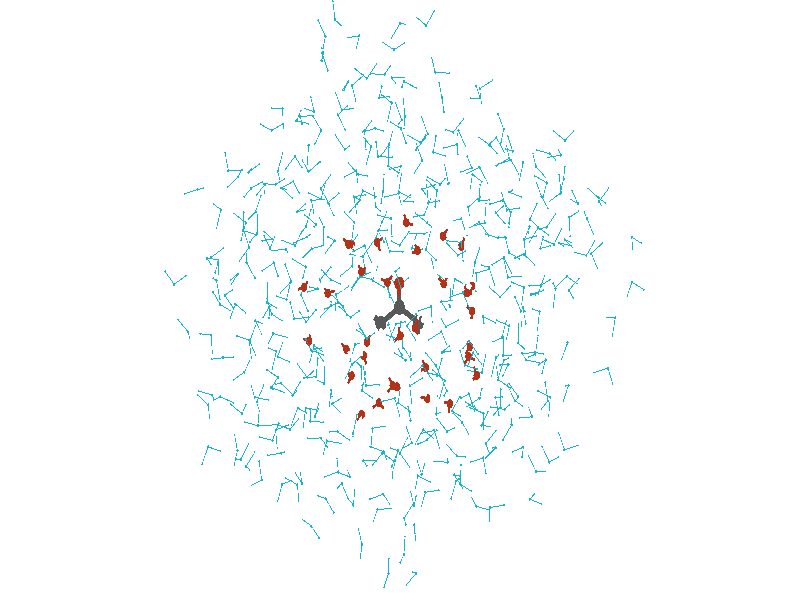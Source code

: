 // 
// Molecular graphics export from VMD 1.9.1
// http://www.ks.uiuc.edu/Research/vmd/
// Requires POV-Ray 3.5 or later
// 
// POV 3.x input script : E:/Users/Kevin Reiter/Documents/GitHub/promotion/daten/loemi/aceton_in_wasser.pov 
// try povray +W1920 +H1057 -IE:/Users/Kevin Reiter/Documents/GitHub/promotion/daten/loemi/aceton_in_wasser.pov -OE:/Users/Kevin Reiter/Documents/GitHub/promotion/daten/loemi/aceton_in_wasser.pov.tga +P +X +A +FT +C
#if (version < 3.5) 
#error "VMD POV3DisplayDevice has been compiled for POV-Ray 3.5 or above.\nPlease upgrade POV-Ray or recompile VMD."
#end 
#declare VMD_clip_on=array[3] {0, 0, 0};
#declare VMD_clip=array[3];
#declare VMD_scaledclip=array[3];
#declare VMD_line_width=0.0020;
#macro VMDC ( C1 )
  texture { pigment { rgbt C1 }}
#end
#macro VMD_point (P1, R1, C1)
  #local T = texture { finish { ambient 1.0 diffuse 0.0 phong 0.0 specular 0.0 } pigment { C1 } }
  #if(VMD_clip_on[2])
  intersection {
    sphere {P1, R1 texture {T} #if(VMD_clip_on[1]) clipped_by {VMD_clip[1]} #end no_shadow}
    VMD_clip[2]
  }
  #else
  sphere {P1, R1 texture {T} #if(VMD_clip_on[1]) clipped_by {VMD_clip[1]} #end no_shadow}
  #end
#end
#macro VMD_line (P1, P2, C1)
  #local T = texture { finish { ambient 1.0 diffuse 0.0 phong 0.0 specular 0.0 } pigment { C1 } }
  #if(VMD_clip_on[2])
  intersection {
    cylinder {P1, P2, VMD_line_width texture {T} #if(VMD_clip_on[1]) clipped_by {VMD_clip[1]} #end no_shadow}
    VMD_clip[2]
  }
  #else
  cylinder {P1, P2, VMD_line_width texture {T} #if(VMD_clip_on[1]) clipped_by {VMD_clip[1]} #end no_shadow}
  #end
#end
#macro VMD_sphere (P1, R1, C1)
  #local T = texture { pigment { C1 } }
  #if(VMD_clip_on[2])
  intersection {
    sphere {P1, R1 texture {T} #if(VMD_clip_on[1]) clipped_by {VMD_clip[1]} #end no_shadow}
    VMD_clip[2]
  }
  #else
  sphere {P1, R1 texture {T} #if(VMD_clip_on[1]) clipped_by {VMD_clip[1]} #end no_shadow}
  #end
#end
#macro VMD_cylinder (P1, P2, R1, C1, O1)
  #local T = texture { pigment { C1 } }
  #if(VMD_clip_on[2])
  intersection {
    cylinder {P1, P2, R1 #if(O1) open #end texture {T} #if(VMD_clip_on[1]) clipped_by {VMD_clip[1]} #end no_shadow}
    VMD_clip[2]
  }
  #else
  cylinder {P1, P2, R1 #if(O1) open #end texture {T} #if(VMD_clip_on[1]) clipped_by {VMD_clip[1]} #end no_shadow}
  #end
#end
#macro VMD_cone (P1, P2, R1, C1)
  #local T = texture { pigment { C1 } }
  #if(VMD_clip_on[2])
  intersection {
    cone {P1, R1, P2, VMD_line_width texture {T} #if(VMD_clip_on[1]) clipped_by {VMD_clip[1]} #end no_shadow}
    VMD_clip[2]
  }
  #else
  cone {P1, R1, P2, VMD_line_width texture {T} #if(VMD_clip_on[1]) clipped_by {VMD_clip[1]} #end no_shadow}
  #end
#end
#macro VMD_triangle (P1, P2, P3, N1, N2, N3, C1)
  #local T = texture { pigment { C1 } }
  smooth_triangle {P1, N1, P2, N2, P3, N3 texture {T} #if(VMD_clip_on[1]) clipped_by {VMD_clip[1]} #end no_shadow}
#end
#macro VMD_tricolor (P1, P2, P3, N1, N2, N3, C1, C2, C3)
  #local NX = P2-P1;
  #local NY = P3-P1;
  #local NZ = vcross(NX, NY);
  #local T = texture { pigment {
    average pigment_map {
      [1 gradient x color_map {[0 rgb 0] [1 C2*3]}]
      [1 gradient y color_map {[0 rgb 0] [1 C3*3]}]
      [1 gradient z color_map {[0 rgb 0] [1 C1*3]}]
    }
    matrix <1.01,0,1,0,1.01,1,0,0,1,-.002,-.002,-1>
    matrix <NX.x,NX.y,NX.z,NY.x,NY.y,NY.z,NZ.x,NZ.y,NZ.z,P1.x,P1.y,P1.z>
  } }
  smooth_triangle {P1, N1, P2, N2, P3, N3 texture {T} #if(VMD_clip_on[1]) clipped_by {VMD_clip[1]} #end no_shadow}
#end
camera {
  orthographic
  location <0.0000, 0.0000, -2.0000>
  look_at <0.0000, 0.0000, 2.0000>
  up <0.0000, 3.0000, 0.0000>
  right <5.4494, 0.0000, 0.0000>
}
light_source { 
  <-0.1000, 0.1000, -1.0000> 
  color rgb<1.000, 1.000, 1.000> 
  parallel 
  point_at <0.0, 0.0, 0.0> 
}
light_source { 
  <1.0000, 2.0000, -0.5000> 
  color rgb<1.000, 1.000, 1.000> 
  parallel 
  point_at <0.0, 0.0, 0.0> 
}
background {
  color rgb<1.000, 1.000, 1.000>
}
#default { texture {
 finish { ambient 0.000 diffuse 0.650 phong 0.1 phong_size 40.000 specular 0.500 }
} }
#declare VMD_line_width=0.0020;
// MoleculeID: 0 ReprID: 0 Beginning CPK
// MoleculeID: 0 ReprID: 0 Beginning VDW
VMD_sphere(<2.3953,-4.4706,1.1250>,0.0049,rgbt<0.100,0.700,0.800,0.000>)
VMD_sphere(<2.5123,-4.4063,1.0596>,0.0049,rgbt<0.100,0.700,0.800,0.000>)
VMD_sphere(<2.4585,-4.4863,1.0584>,0.0075,rgbt<0.100,0.700,0.800,0.000>)
VMD_sphere(<2.8113,-2.2324,-2.6561>,0.0049,rgbt<0.100,0.700,0.800,0.000>)
VMD_sphere(<2.7882,-2.1322,-2.5481>,0.0049,rgbt<0.100,0.700,0.800,0.000>)
VMD_sphere(<2.8463,-2.1510,-2.6205>,0.0075,rgbt<0.100,0.700,0.800,0.000>)
VMD_sphere(<-0.0934,-0.7954,-1.0995>,0.0049,rgbt<0.100,0.700,0.800,0.000>)
VMD_sphere(<-0.2036,-0.7321,-1.0288>,0.0049,rgbt<0.100,0.700,0.800,0.000>)
VMD_sphere(<-0.1114,-0.7588,-1.0137>,0.0075,rgbt<0.100,0.700,0.800,0.000>)
VMD_sphere(<0.1064,-0.2000,-1.1660>,0.0049,rgbt<0.100,0.700,0.800,0.000>)
VMD_sphere(<0.1095,-0.0702,-1.2352>,0.0049,rgbt<0.100,0.700,0.800,0.000>)
VMD_sphere(<0.0473,-0.1296,-1.1942>,0.0075,rgbt<0.100,0.700,0.800,0.000>)
VMD_sphere(<0.1278,-0.0542,-0.8563>,0.0049,rgbt<0.100,0.700,0.800,0.000>)
VMD_sphere(<0.2198,-0.1113,-0.7551>,0.0049,rgbt<0.100,0.700,0.800,0.000>)
VMD_sphere(<0.2110,-0.0333,-0.8142>,0.0075,rgbt<0.100,0.700,0.800,0.000>)
VMD_sphere(<0.4095,-0.2546,-0.5563>,0.0049,rgbt<0.100,0.700,0.800,0.000>)
VMD_sphere(<0.5253,-0.3457,-0.5646>,0.0049,rgbt<0.100,0.700,0.800,0.000>)
VMD_sphere(<0.4406,-0.3267,-0.6058>,0.0075,rgbt<0.100,0.700,0.800,0.000>)
VMD_sphere(<-0.0061,0.1596,-0.7088>,0.0049,rgbt<0.100,0.700,0.800,0.000>)
VMD_sphere(<0.0072,0.0590,-0.6016>,0.0049,rgbt<0.100,0.700,0.800,0.000>)
VMD_sphere(<-0.0313,0.1426,-0.6208>,0.0075,rgbt<0.100,0.700,0.800,0.000>)
VMD_sphere(<-0.3081,-0.9475,0.0172>,0.0049,rgbt<0.100,0.700,0.800,0.000>)
VMD_sphere(<-0.3572,-0.9890,-0.1143>,0.0049,rgbt<0.100,0.700,0.800,0.000>)
VMD_sphere(<-0.3174,-1.0252,-0.0353>,0.0075,rgbt<0.100,0.700,0.800,0.000>)
VMD_sphere(<-7.2623,-10.7300,3.0019>,0.0049,rgbt<0.100,0.700,0.800,0.000>)
VMD_sphere(<-7.3597,-10.6439,2.9300>,0.0049,rgbt<0.100,0.700,0.800,0.000>)
VMD_sphere(<-7.3111,-10.6501,3.0130>,0.0075,rgbt<0.100,0.700,0.800,0.000>)
VMD_sphere(<0.5859,-0.8677,-0.0211>,0.0049,rgbt<0.100,0.700,0.800,0.000>)
VMD_sphere(<0.4788,-0.8110,-0.1042>,0.0049,rgbt<0.100,0.700,0.800,0.000>)
VMD_sphere(<0.5666,-0.7887,-0.0731>,0.0075,rgbt<0.100,0.700,0.800,0.000>)
VMD_sphere(<0.4092,-0.3597,-0.2822>,0.0049,rgbt<0.100,0.700,0.800,0.000>)
VMD_sphere(<0.5514,-0.3179,-0.2812>,0.0049,rgbt<0.100,0.700,0.800,0.000>)
VMD_sphere(<0.4672,-0.2825,-0.2879>,0.0075,rgbt<0.100,0.700,0.800,0.000>)
VMD_sphere(<0.5804,-0.7913,-1.4770>,0.0049,rgbt<0.100,0.700,0.800,0.000>)
VMD_sphere(<0.6291,-0.7390,-1.3468>,0.0049,rgbt<0.100,0.700,0.800,0.000>)
VMD_sphere(<0.6518,-0.7386,-1.4424>,0.0075,rgbt<0.100,0.700,0.800,0.000>)
VMD_sphere(<0.7845,-0.5068,-0.6497>,0.0049,rgbt<0.100,0.700,0.800,0.000>)
VMD_sphere(<0.7426,-0.4177,-0.7591>,0.0049,rgbt<0.100,0.700,0.800,0.000>)
VMD_sphere(<0.8068,-0.4846,-0.7389>,0.0075,rgbt<0.100,0.700,0.800,0.000>)
VMD_sphere(<0.9433,-0.3241,-0.5669>,0.0049,rgbt<0.100,0.700,0.800,0.000>)
VMD_sphere(<0.9663,-0.3674,-0.7078>,0.0049,rgbt<0.100,0.700,0.800,0.000>)
VMD_sphere(<0.9916,-0.2997,-0.6477>,0.0075,rgbt<0.100,0.700,0.800,0.000>)
VMD_sphere(<0.0734,-0.9593,-0.2279>,0.0049,rgbt<0.100,0.700,0.800,0.000>)
VMD_sphere(<0.1097,-0.9815,-0.0855>,0.0049,rgbt<0.100,0.700,0.800,0.000>)
VMD_sphere(<0.0955,-1.0278,-0.1670>,0.0075,rgbt<0.100,0.700,0.800,0.000>)
VMD_sphere(<0.7248,-0.1024,-1.2160>,0.0049,rgbt<0.100,0.700,0.800,0.000>)
VMD_sphere(<0.6338,-0.2083,-1.2660>,0.0049,rgbt<0.100,0.700,0.800,0.000>)
VMD_sphere(<0.6930,-0.1897,-1.1951>,0.0075,rgbt<0.100,0.700,0.800,0.000>)
VMD_sphere(<0.3480,-0.9937,-0.7781>,0.0049,rgbt<0.100,0.700,0.800,0.000>)
VMD_sphere(<0.4032,-0.8937,-0.6848>,0.0049,rgbt<0.100,0.700,0.800,0.000>)
VMD_sphere(<0.3830,-0.9051,-0.7739>,0.0075,rgbt<0.100,0.700,0.800,0.000>)
VMD_sphere(<0.9499,-0.3143,-0.2696>,0.0049,rgbt<0.100,0.700,0.800,0.000>)
VMD_sphere(<0.8311,-0.2645,-0.1980>,0.0049,rgbt<0.100,0.700,0.800,0.000>)
VMD_sphere(<0.8571,-0.2989,-0.2853>,0.0075,rgbt<0.100,0.700,0.800,0.000>)
VMD_sphere(<0.6391,-0.5734,-0.4156>,0.0049,rgbt<0.100,0.700,0.800,0.000>)
VMD_sphere(<0.6872,-0.4463,-0.4729>,0.0049,rgbt<0.100,0.700,0.800,0.000>)
VMD_sphere(<0.6840,-0.5386,-0.4953>,0.0075,rgbt<0.100,0.700,0.800,0.000>)
VMD_sphere(<0.3443,-0.2545,-1.0357>,0.0049,rgbt<0.100,0.700,0.800,0.000>)
VMD_sphere(<0.3374,-0.2279,-1.1792>,0.0049,rgbt<0.100,0.700,0.800,0.000>)
VMD_sphere(<0.2844,-0.2625,-1.1088>,0.0075,rgbt<0.100,0.700,0.800,0.000>)
VMD_sphere(<0.6542,-0.6518,-1.1613>,0.0049,rgbt<0.100,0.700,0.800,0.000>)
VMD_sphere(<0.6099,-0.7680,-1.0820>,0.0049,rgbt<0.100,0.700,0.800,0.000>)
VMD_sphere(<0.5836,-0.7192,-1.1584>,0.0075,rgbt<0.100,0.700,0.800,0.000>)
VMD_sphere(<-0.3789,-0.4628,-0.0779>,0.0049,rgbt<0.100,0.700,0.800,0.000>)
VMD_sphere(<-0.3502,-0.3343,-0.1457>,0.0049,rgbt<0.100,0.700,0.800,0.000>)
VMD_sphere(<-0.3309,-0.3769,-0.0666>,0.0075,rgbt<0.100,0.700,0.800,0.000>)
VMD_sphere(<-0.9395,0.1464,-0.6412>,0.0049,rgbt<0.100,0.700,0.800,0.000>)
VMD_sphere(<-0.8307,0.1201,-0.5444>,0.0049,rgbt<0.100,0.700,0.800,0.000>)
VMD_sphere(<-0.8606,0.1852,-0.6064>,0.0075,rgbt<0.100,0.700,0.800,0.000>)
VMD_sphere(<6.5490,-4.5815,8.9576>,0.0049,rgbt<0.100,0.700,0.800,0.000>)
VMD_sphere(<6.6474,-4.6408,8.8622>,0.0049,rgbt<0.100,0.700,0.800,0.000>)
VMD_sphere(<6.6248,-4.5604,8.9087>,0.0075,rgbt<0.100,0.700,0.800,0.000>)
VMD_sphere(<0.6126,-0.6334,-0.8144>,0.0049,rgbt<0.100,0.700,0.800,0.000>)
VMD_sphere(<0.5990,-0.5584,-0.9382>,0.0049,rgbt<0.100,0.700,0.800,0.000>)
VMD_sphere(<0.5555,-0.6259,-0.8888>,0.0075,rgbt<0.100,0.700,0.800,0.000>)
VMD_sphere(<0.0723,-0.3830,-0.7535>,0.0049,rgbt<0.100,0.700,0.800,0.000>)
VMD_sphere(<0.2199,-0.3993,-0.7626>,0.0049,rgbt<0.100,0.700,0.800,0.000>)
VMD_sphere(<0.1531,-0.3293,-0.7670>,0.0075,rgbt<0.100,0.700,0.800,0.000>)
VMD_sphere(<0.3159,-0.0514,-1.4388>,0.0049,rgbt<0.100,0.700,0.800,0.000>)
VMD_sphere(<0.3544,-0.0029,-1.3034>,0.0049,rgbt<0.100,0.700,0.800,0.000>)
VMD_sphere(<0.2806,-0.0084,-1.3570>,0.0075,rgbt<0.100,0.700,0.800,0.000>)
VMD_sphere(<0.7004,-0.3806,0.0982>,0.0049,rgbt<0.100,0.700,0.800,0.000>)
VMD_sphere(<0.6816,-0.3248,0.2333>,0.0049,rgbt<0.100,0.700,0.800,0.000>)
VMD_sphere(<0.7388,-0.3202,0.1603>,0.0075,rgbt<0.100,0.700,0.800,0.000>)
VMD_sphere(<0.8257,-0.1299,-1.0377>,0.0049,rgbt<0.100,0.700,0.800,0.000>)
VMD_sphere(<0.7832,0.0154,-1.0379>,0.0049,rgbt<0.100,0.700,0.800,0.000>)
VMD_sphere(<0.8237,-0.0558,-0.9844>,0.0075,rgbt<0.100,0.700,0.800,0.000>)
VMD_sphere(<2.9891,-4.9472,-14.7738>,0.0049,rgbt<0.100,0.700,0.800,0.000>)
VMD_sphere(<2.8663,-5.0320,-14.7717>,0.0049,rgbt<0.100,0.700,0.800,0.000>)
VMD_sphere(<2.8973,-4.9460,-14.7952>,0.0075,rgbt<0.100,0.700,0.800,0.000>)
VMD_sphere(<0.1215,-0.7214,-0.6535>,0.0049,rgbt<0.100,0.700,0.800,0.000>)
VMD_sphere(<0.2517,-0.6507,-0.6413>,0.0049,rgbt<0.100,0.700,0.800,0.000>)
VMD_sphere(<0.1860,-0.6990,-0.5862>,0.0075,rgbt<0.100,0.700,0.800,0.000>)
VMD_sphere(<0.3344,-0.0223,-0.4750>,0.0049,rgbt<0.100,0.700,0.800,0.000>)
VMD_sphere(<0.3426,0.0562,-0.6021>,0.0049,rgbt<0.100,0.700,0.800,0.000>)
VMD_sphere(<0.3408,-0.0329,-0.5708>,0.0075,rgbt<0.100,0.700,0.800,0.000>)
VMD_sphere(<-0.1405,-0.4231,-1.1711>,0.0049,rgbt<0.100,0.700,0.800,0.000>)
VMD_sphere(<-0.2484,-0.3360,-1.1121>,0.0049,rgbt<0.100,0.700,0.800,0.000>)
VMD_sphere(<-0.2302,-0.4271,-1.1379>,0.0075,rgbt<0.100,0.700,0.800,0.000>)
VMD_sphere(<0.4144,-0.4908,-1.1528>,0.0049,rgbt<0.100,0.700,0.800,0.000>)
VMD_sphere(<0.5091,-0.5545,-1.2471>,0.0049,rgbt<0.100,0.700,0.800,0.000>)
VMD_sphere(<0.4689,-0.4692,-1.2247>,0.0075,rgbt<0.100,0.700,0.800,0.000>)
VMD_sphere(<0.3252,-0.6024,-0.0996>,0.0049,rgbt<0.100,0.700,0.800,0.000>)
VMD_sphere(<0.2548,-0.5021,-0.1819>,0.0049,rgbt<0.100,0.700,0.800,0.000>)
VMD_sphere(<0.3398,-0.5181,-0.1396>,0.0075,rgbt<0.100,0.700,0.800,0.000>)
VMD_sphere(<0.9017,-0.0457,-0.8184>,0.0049,rgbt<0.100,0.700,0.800,0.000>)
VMD_sphere(<0.9371,-0.1488,-0.7162>,0.0049,rgbt<0.100,0.700,0.800,0.000>)
VMD_sphere(<0.9498,-0.0579,-0.7352>,0.0075,rgbt<0.100,0.700,0.800,0.000>)
VMD_sphere(<0.0585,-0.5541,-1.2852>,0.0049,rgbt<0.100,0.700,0.800,0.000>)
VMD_sphere(<0.0553,-0.5328,-1.4313>,0.0049,rgbt<0.100,0.700,0.800,0.000>)
VMD_sphere(<0.0715,-0.6022,-1.3673>,0.0075,rgbt<0.100,0.700,0.800,0.000>)
VMD_sphere(<0.1007,-0.4799,-0.3195>,0.0049,rgbt<0.100,0.700,0.800,0.000>)
VMD_sphere(<0.1648,-0.4591,-0.4520>,0.0049,rgbt<0.100,0.700,0.800,0.000>)
VMD_sphere(<0.1852,-0.4927,-0.3654>,0.0075,rgbt<0.100,0.700,0.800,0.000>)
VMD_sphere(<0.6081,0.0634,-0.6260>,0.0049,rgbt<0.100,0.700,0.800,0.000>)
VMD_sphere(<0.7536,0.0722,-0.6016>,0.0049,rgbt<0.100,0.700,0.800,0.000>)
VMD_sphere(<0.6820,0.0150,-0.5855>,0.0075,rgbt<0.100,0.700,0.800,0.000>)
VMD_sphere(<0.4455,0.2440,-0.5881>,0.0049,rgbt<0.100,0.700,0.800,0.000>)
VMD_sphere(<0.3190,0.2844,-0.5172>,0.0049,rgbt<0.100,0.700,0.800,0.000>)
VMD_sphere(<0.3926,0.2246,-0.5094>,0.0075,rgbt<0.100,0.700,0.800,0.000>)
VMD_sphere(<-0.3698,-0.3914,-0.8663>,0.0049,rgbt<0.100,0.700,0.800,0.000>)
VMD_sphere(<-0.2708,-0.2838,-0.8846>,0.0049,rgbt<0.100,0.700,0.800,0.000>)
VMD_sphere(<-0.3284,-0.3225,-0.8203>,0.0075,rgbt<0.100,0.700,0.800,0.000>)
VMD_sphere(<0.6968,-0.4835,-1.6367>,0.0049,rgbt<0.100,0.700,0.800,0.000>)
VMD_sphere(<0.6735,-0.5752,-1.5186>,0.0049,rgbt<0.100,0.700,0.800,0.000>)
VMD_sphere(<0.6507,-0.4878,-1.5534>,0.0075,rgbt<0.100,0.700,0.800,0.000>)
VMD_sphere(<0.7512,-0.4399,-0.9893>,0.0049,rgbt<0.100,0.700,0.800,0.000>)
VMD_sphere(<0.6584,-0.3357,-1.0422>,0.0049,rgbt<0.100,0.700,0.800,0.000>)
VMD_sphere(<0.6695,-0.3984,-0.9718>,0.0075,rgbt<0.100,0.700,0.800,0.000>)
VMD_sphere(<0.8338,-0.5291,-1.3341>,0.0049,rgbt<0.100,0.700,0.800,0.000>)
VMD_sphere(<0.7326,-0.4265,-1.2909>,0.0049,rgbt<0.100,0.700,0.800,0.000>)
VMD_sphere(<0.7824,-0.5041,-1.2616>,0.0075,rgbt<0.100,0.700,0.800,0.000>)
VMD_sphere(<-0.1991,0.1924,-0.4172>,0.0049,rgbt<0.100,0.700,0.800,0.000>)
VMD_sphere(<-0.2989,0.2032,-0.3065>,0.0049,rgbt<0.100,0.700,0.800,0.000>)
VMD_sphere(<-0.2621,0.1404,-0.3718>,0.0075,rgbt<0.100,0.700,0.800,0.000>)
VMD_sphere(<0.7069,-0.1843,-0.5199>,0.0049,rgbt<0.100,0.700,0.800,0.000>)
VMD_sphere(<0.7604,-0.2747,-0.4151>,0.0049,rgbt<0.100,0.700,0.800,0.000>)
VMD_sphere(<0.7023,-0.2771,-0.4906>,0.0075,rgbt<0.100,0.700,0.800,0.000>)
VMD_sphere(<0.5318,-0.2704,-0.9198>,0.0049,rgbt<0.100,0.700,0.800,0.000>)
VMD_sphere(<0.4294,-0.2418,-0.8210>,0.0049,rgbt<0.100,0.700,0.800,0.000>)
VMD_sphere(<0.4693,-0.2051,-0.8976>,0.0075,rgbt<0.100,0.700,0.800,0.000>)
VMD_sphere(<-0.2580,-0.4266,-0.5454>,0.0049,rgbt<0.100,0.700,0.800,0.000>)
VMD_sphere(<-0.2937,-0.3117,-0.6321>,0.0049,rgbt<0.100,0.700,0.800,0.000>)
VMD_sphere(<-0.2643,-0.3329,-0.5445>,0.0075,rgbt<0.100,0.700,0.800,0.000>)
VMD_sphere(<-0.2834,-0.1220,-1.0817>,0.0049,rgbt<0.100,0.700,0.800,0.000>)
VMD_sphere(<-0.1722,-0.1636,-0.9900>,0.0049,rgbt<0.100,0.700,0.800,0.000>)
VMD_sphere(<-0.2247,-0.1919,-1.0658>,0.0075,rgbt<0.100,0.700,0.800,0.000>)
VMD_sphere(<0.0856,-1.3577,0.0559>,0.0049,rgbt<0.100,0.700,0.800,0.000>)
VMD_sphere(<0.0430,-1.4248,0.1806>,0.0049,rgbt<0.100,0.700,0.800,0.000>)
VMD_sphere(<0.1095,-1.3670,0.1478>,0.0075,rgbt<0.100,0.700,0.800,0.000>)
VMD_sphere(<0.7087,-1.0256,0.0961>,0.0049,rgbt<0.100,0.700,0.800,0.000>)
VMD_sphere(<0.6088,-1.1030,0.0138>,0.0049,rgbt<0.100,0.700,0.800,0.000>)
VMD_sphere(<0.6131,-1.0372,0.0815>,0.0075,rgbt<0.100,0.700,0.800,0.000>)
VMD_sphere(<0.4116,-0.5810,-0.8235>,0.0049,rgbt<0.100,0.700,0.800,0.000>)
VMD_sphere(<0.4074,-0.4834,-0.7106>,0.0049,rgbt<0.100,0.700,0.800,0.000>)
VMD_sphere(<0.3533,-0.5547,-0.7529>,0.0075,rgbt<0.100,0.700,0.800,0.000>)
VMD_sphere(<0.4749,-0.0456,-0.9634>,0.0049,rgbt<0.100,0.700,0.800,0.000>)
VMD_sphere(<0.3405,0.0138,-0.9418>,0.0049,rgbt<0.100,0.700,0.800,0.000>)
VMD_sphere(<0.4279,0.0368,-0.9727>,0.0075,rgbt<0.100,0.700,0.800,0.000>)
VMD_sphere(<0.0438,-0.6370,-0.2118>,0.0049,rgbt<0.100,0.700,0.800,0.000>)
VMD_sphere(<0.0285,-0.7373,-0.1009>,0.0049,rgbt<0.100,0.700,0.800,0.000>)
VMD_sphere(<0.0809,-0.7151,-0.1801>,0.0075,rgbt<0.100,0.700,0.800,0.000>)
VMD_sphere(<-0.1189,-0.4915,-0.2652>,0.0049,rgbt<0.100,0.700,0.800,0.000>)
VMD_sphere(<-0.0999,-0.3450,-0.2618>,0.0049,rgbt<0.100,0.700,0.800,0.000>)
VMD_sphere(<-0.0494,-0.4275,-0.2632>,0.0075,rgbt<0.100,0.700,0.800,0.000>)
VMD_sphere(<0.9921,0.6127,-0.6389>,0.0049,rgbt<0.100,0.700,0.800,0.000>)
VMD_sphere(<0.9051,0.7321,-0.6594>,0.0049,rgbt<0.100,0.700,0.800,0.000>)
VMD_sphere(<0.9271,0.6664,-0.5953>,0.0075,rgbt<0.100,0.700,0.800,0.000>)
VMD_sphere(<0.1056,0.4334,-1.1841>,0.0049,rgbt<0.100,0.700,0.800,0.000>)
VMD_sphere(<0.2164,0.3650,-1.2535>,0.0049,rgbt<0.100,0.700,0.800,0.000>)
VMD_sphere(<0.1843,0.3859,-1.1642>,0.0075,rgbt<0.100,0.700,0.800,0.000>)
VMD_sphere(<0.1391,0.7821,-0.8882>,0.0049,rgbt<0.100,0.700,0.800,0.000>)
VMD_sphere(<0.1475,0.9154,-0.8245>,0.0049,rgbt<0.100,0.700,0.800,0.000>)
VMD_sphere(<0.1883,0.8303,-0.8237>,0.0075,rgbt<0.100,0.700,0.800,0.000>)
VMD_sphere(<-0.1087,0.6268,-0.7008>,0.0049,rgbt<0.100,0.700,0.800,0.000>)
VMD_sphere(<-0.1295,0.4833,-0.6707>,0.0049,rgbt<0.100,0.700,0.800,0.000>)
VMD_sphere(<-0.1149,0.5427,-0.7449>,0.0075,rgbt<0.100,0.700,0.800,0.000>)
VMD_sphere(<0.3342,1.1337,-0.1892>,0.0049,rgbt<0.100,0.700,0.800,0.000>)
VMD_sphere(<0.2161,1.2115,-0.1449>,0.0049,rgbt<0.100,0.700,0.800,0.000>)
VMD_sphere(<0.2399,1.1389,-0.2012>,0.0075,rgbt<0.100,0.700,0.800,0.000>)
VMD_sphere(<0.6543,0.6708,-0.9733>,0.0049,rgbt<0.100,0.700,0.800,0.000>)
VMD_sphere(<0.7266,0.7678,-0.8877>,0.0049,rgbt<0.100,0.700,0.800,0.000>)
VMD_sphere(<0.7442,0.7089,-0.9587>,0.0075,rgbt<0.100,0.700,0.800,0.000>)
VMD_sphere(<-0.1329,0.7181,-0.5146>,0.0049,rgbt<0.100,0.700,0.800,0.000>)
VMD_sphere(<-0.0520,0.8392,-0.4892>,0.0049,rgbt<0.100,0.700,0.800,0.000>)
VMD_sphere(<-0.0741,0.7776,-0.5593>,0.0075,rgbt<0.100,0.700,0.800,0.000>)
VMD_sphere(<0.6870,0.7859,-0.6593>,0.0049,rgbt<0.100,0.700,0.800,0.000>)
VMD_sphere(<0.6679,0.9304,-0.6817>,0.0049,rgbt<0.100,0.700,0.800,0.000>)
VMD_sphere(<0.7064,0.8534,-0.7200>,0.0075,rgbt<0.100,0.700,0.800,0.000>)
VMD_sphere(<1.0069,0.7130,0.3212>,0.0049,rgbt<0.100,0.700,0.800,0.000>)
VMD_sphere(<1.0810,0.7494,0.1980>,0.0049,rgbt<0.100,0.700,0.800,0.000>)
VMD_sphere(<1.0960,0.7241,0.2877>,0.0075,rgbt<0.100,0.700,0.800,0.000>)
VMD_sphere(<1.0898,0.5264,-0.2072>,0.0049,rgbt<0.100,0.700,0.800,0.000>)
VMD_sphere(<1.1238,0.6674,-0.2331>,0.0049,rgbt<0.100,0.700,0.800,0.000>)
VMD_sphere(<1.1145,0.6062,-0.1592>,0.0075,rgbt<0.100,0.700,0.800,0.000>)
VMD_sphere(<0.5584,0.5910,0.8269>,0.0049,rgbt<0.100,0.700,0.800,0.000>)
VMD_sphere(<0.4789,0.5576,0.7054>,0.0049,rgbt<0.100,0.700,0.800,0.000>)
VMD_sphere(<0.4932,0.6277,0.7652>,0.0075,rgbt<0.100,0.700,0.800,0.000>)
VMD_sphere(<0.2995,0.9395,-0.3730>,0.0049,rgbt<0.100,0.700,0.800,0.000>)
VMD_sphere(<0.2665,1.0852,-0.3679>,0.0049,rgbt<0.100,0.700,0.800,0.000>)
VMD_sphere(<0.2855,1.0117,-0.4292>,0.0075,rgbt<0.100,0.700,0.800,0.000>)
VMD_sphere(<0.9307,0.7501,0.0197>,0.0049,rgbt<0.100,0.700,0.800,0.000>)
VMD_sphere(<1.0589,0.7013,-0.0396>,0.0049,rgbt<0.100,0.700,0.800,0.000>)
VMD_sphere(<1.0182,0.7321,0.0414>,0.0075,rgbt<0.100,0.700,0.800,0.000>)
VMD_sphere(<-0.0545,0.3168,-1.3264>,0.0049,rgbt<0.100,0.700,0.800,0.000>)
VMD_sphere(<-0.1523,0.4249,-1.3661>,0.0049,rgbt<0.100,0.700,0.800,0.000>)
VMD_sphere(<-0.0629,0.4078,-1.3357>,0.0075,rgbt<0.100,0.700,0.800,0.000>)
VMD_sphere(<1.3180,0.3276,0.1308>,0.0049,rgbt<0.100,0.700,0.800,0.000>)
VMD_sphere(<1.2544,0.4403,0.2051>,0.0049,rgbt<0.100,0.700,0.800,0.000>)
VMD_sphere(<1.2727,0.4078,0.1140>,0.0075,rgbt<0.100,0.700,0.800,0.000>)
VMD_sphere(<0.0938,0.4163,-0.5705>,0.0049,rgbt<0.100,0.700,0.800,0.000>)
VMD_sphere(<0.2096,0.5075,-0.5511>,0.0049,rgbt<0.100,0.700,0.800,0.000>)
VMD_sphere(<0.1650,0.4261,-0.5151>,0.0075,rgbt<0.100,0.700,0.800,0.000>)
VMD_sphere(<0.8244,0.1172,-1.2417>,0.0049,rgbt<0.100,0.700,0.800,0.000>)
VMD_sphere(<0.7068,0.2038,-1.2183>,0.0049,rgbt<0.100,0.700,0.800,0.000>)
VMD_sphere(<0.7339,0.1144,-1.2069>,0.0075,rgbt<0.100,0.700,0.800,0.000>)
VMD_sphere(<0.7258,0.3115,0.0395>,0.0049,rgbt<0.100,0.700,0.800,0.000>)
VMD_sphere(<0.5840,0.3297,0.0775>,0.0049,rgbt<0.100,0.700,0.800,0.000>)
VMD_sphere(<0.6701,0.3102,0.1172>,0.0075,rgbt<0.100,0.700,0.800,0.000>)
VMD_sphere(<1.1001,0.3569,0.3404>,0.0049,rgbt<0.100,0.700,0.800,0.000>)
VMD_sphere(<0.9727,0.3038,0.2812>,0.0049,rgbt<0.100,0.700,0.800,0.000>)
VMD_sphere(<1.0488,0.2770,0.3298>,0.0075,rgbt<0.100,0.700,0.800,0.000>)
VMD_sphere(<0.6927,0.5343,-1.1977>,0.0049,rgbt<0.100,0.700,0.800,0.000>)
VMD_sphere(<0.8138,0.4606,-1.1525>,0.0049,rgbt<0.100,0.700,0.800,0.000>)
VMD_sphere(<0.7281,0.4491,-1.1944>,0.0075,rgbt<0.100,0.700,0.800,0.000>)
VMD_sphere(<0.3374,0.5827,-0.7905>,0.0049,rgbt<0.100,0.700,0.800,0.000>)
VMD_sphere(<0.3052,0.6755,-0.6774>,0.0049,rgbt<0.100,0.700,0.800,0.000>)
VMD_sphere(<0.3292,0.5822,-0.6929>,0.0075,rgbt<0.100,0.700,0.800,0.000>)
VMD_sphere(<0.9749,0.3166,-1.2726>,0.0049,rgbt<0.100,0.700,0.800,0.000>)
VMD_sphere(<1.0241,0.2717,-1.4065>,0.0049,rgbt<0.100,0.700,0.800,0.000>)
VMD_sphere(<0.9562,0.2574,-1.3445>,0.0075,rgbt<0.100,0.700,0.800,0.000>)
VMD_sphere(<-0.5207,1.2690,-0.3367>,0.0049,rgbt<0.100,0.700,0.800,0.000>)
VMD_sphere(<-0.5581,1.3986,-0.2727>,0.0049,rgbt<0.100,0.700,0.800,0.000>)
VMD_sphere(<-0.5081,1.3183,-0.2541>,0.0075,rgbt<0.100,0.700,0.800,0.000>)
VMD_sphere(<0.9487,0.3553,-1.0325>,0.0049,rgbt<0.100,0.700,0.800,0.000>)
VMD_sphere(<1.0612,0.4307,-1.0981>,0.0049,rgbt<0.100,0.700,0.800,0.000>)
VMD_sphere(<0.9980,0.3642,-1.1160>,0.0075,rgbt<0.100,0.700,0.800,0.000>)
VMD_sphere(<0.4576,0.6329,-0.5308>,0.0049,rgbt<0.100,0.700,0.800,0.000>)
VMD_sphere(<0.5971,0.5864,-0.5116>,0.0049,rgbt<0.100,0.700,0.800,0.000>)
VMD_sphere(<0.5411,0.6643,-0.5003>,0.0075,rgbt<0.100,0.700,0.800,0.000>)
VMD_sphere(<-0.3014,0.9964,-0.3556>,0.0049,rgbt<0.100,0.700,0.800,0.000>)
VMD_sphere(<-0.2467,1.1244,-0.4081>,0.0049,rgbt<0.100,0.700,0.800,0.000>)
VMD_sphere(<-0.3275,1.0715,-0.4110>,0.0075,rgbt<0.100,0.700,0.800,0.000>)
VMD_sphere(<0.7145,0.3825,-0.5149>,0.0049,rgbt<0.100,0.700,0.800,0.000>)
VMD_sphere(<0.7060,0.4702,-0.6343>,0.0049,rgbt<0.100,0.700,0.800,0.000>)
VMD_sphere(<0.6520,0.4353,-0.5664>,0.0075,rgbt<0.100,0.700,0.800,0.000>)
VMD_sphere(<0.5117,0.3722,-0.9442>,0.0049,rgbt<0.100,0.700,0.800,0.000>)
VMD_sphere(<0.5871,0.4827,-0.8841>,0.0049,rgbt<0.100,0.700,0.800,0.000>)
VMD_sphere(<0.5764,0.3863,-0.8801>,0.0075,rgbt<0.100,0.700,0.800,0.000>)
VMD_sphere(<-0.0585,1.3111,-0.3037>,0.0049,rgbt<0.100,0.700,0.800,0.000>)
VMD_sphere(<0.0333,1.3782,-0.4024>,0.0049,rgbt<0.100,0.700,0.800,0.000>)
VMD_sphere(<0.0030,1.3849,-0.3145>,0.0075,rgbt<0.100,0.700,0.800,0.000>)
VMD_sphere(<0.2392,0.4656,-1.0177>,0.0049,rgbt<0.100,0.700,0.800,0.000>)
VMD_sphere(<0.1802,0.6021,-1.0052>,0.0049,rgbt<0.100,0.700,0.800,0.000>)
VMD_sphere(<0.2505,0.5473,-0.9734>,0.0075,rgbt<0.100,0.700,0.800,0.000>)
VMD_sphere(<1.4222,0.5586,-0.4552>,0.0049,rgbt<0.100,0.700,0.800,0.000>)
VMD_sphere(<1.3712,0.4724,-0.3476>,0.0049,rgbt<0.100,0.700,0.800,0.000>)
VMD_sphere(<1.3548,0.4928,-0.4385>,0.0075,rgbt<0.100,0.700,0.800,0.000>)
VMD_sphere(<0.4953,0.1185,-0.7966>,0.0049,rgbt<0.100,0.700,0.800,0.000>)
VMD_sphere(<0.5424,0.2601,-0.7955>,0.0049,rgbt<0.100,0.700,0.800,0.000>)
VMD_sphere(<0.5102,0.1886,-0.7356>,0.0075,rgbt<0.100,0.700,0.800,0.000>)
VMD_sphere(<0.8812,0.2890,-0.8122>,0.0049,rgbt<0.100,0.700,0.800,0.000>)
VMD_sphere(<1.0113,0.3261,-0.7470>,0.0049,rgbt<0.100,0.700,0.800,0.000>)
VMD_sphere(<0.9416,0.3624,-0.7964>,0.0075,rgbt<0.100,0.700,0.800,0.000>)
VMD_sphere(<-0.2317,0.7537,-0.2574>,0.0049,rgbt<0.100,0.700,0.800,0.000>)
VMD_sphere(<-0.1942,0.8954,-0.2241>,0.0049,rgbt<0.100,0.700,0.800,0.000>)
VMD_sphere(<-0.2414,0.8461,-0.2913>,0.0075,rgbt<0.100,0.700,0.800,0.000>)
VMD_sphere(<1.1585,0.3194,-0.6046>,0.0049,rgbt<0.100,0.700,0.800,0.000>)
VMD_sphere(<1.2178,0.4435,-0.5500>,0.0049,rgbt<0.100,0.700,0.800,0.000>)
VMD_sphere(<1.1537,0.4134,-0.6124>,0.0075,rgbt<0.100,0.700,0.800,0.000>)
VMD_sphere(<0.9164,0.6216,-0.9730>,0.0049,rgbt<0.100,0.700,0.800,0.000>)
VMD_sphere(<0.9748,0.5163,-0.8853>,0.0049,rgbt<0.100,0.700,0.800,0.000>)
VMD_sphere(<0.9999,0.5858,-0.9445>,0.0075,rgbt<0.100,0.700,0.800,0.000>)
VMD_sphere(<-0.0462,-0.0104,-1.1193>,0.0049,rgbt<0.100,0.700,0.800,0.000>)
VMD_sphere(<-0.0679,0.0123,-0.9761>,0.0049,rgbt<0.100,0.700,0.800,0.000>)
VMD_sphere(<-0.0822,0.0565,-1.0579>,0.0075,rgbt<0.100,0.700,0.800,0.000>)
VMD_sphere(<-0.0109,-0.2454,-1.3615>,0.0049,rgbt<0.100,0.700,0.800,0.000>)
VMD_sphere(<0.0187,-0.1990,-1.5002>,0.0049,rgbt<0.100,0.700,0.800,0.000>)
VMD_sphere(<0.0118,-0.2763,-1.4507>,0.0075,rgbt<0.100,0.700,0.800,0.000>)
VMD_sphere(<0.5457,0.5765,-0.0119>,0.0049,rgbt<0.100,0.700,0.800,0.000>)
VMD_sphere(<0.6111,0.5005,-0.1202>,0.0049,rgbt<0.100,0.700,0.800,0.000>)
VMD_sphere(<0.5386,0.4961,-0.0609>,0.0075,rgbt<0.100,0.700,0.800,0.000>)
VMD_sphere(<1.4014,0.4843,-0.0864>,0.0049,rgbt<0.100,0.700,0.800,0.000>)
VMD_sphere(<1.2798,0.5583,-0.1338>,0.0049,rgbt<0.100,0.700,0.800,0.000>)
VMD_sphere(<1.3528,0.5102,-0.1673>,0.0075,rgbt<0.100,0.700,0.800,0.000>)
VMD_sphere(<1.1931,0.2368,0.4538>,0.0049,rgbt<0.100,0.700,0.800,0.000>)
VMD_sphere(<1.3259,0.2935,0.4854>,0.0049,rgbt<0.100,0.700,0.800,0.000>)
VMD_sphere(<1.2697,0.2231,0.5068>,0.0075,rgbt<0.100,0.700,0.800,0.000>)
VMD_sphere(<0.7677,0.5479,-0.1441>,0.0049,rgbt<0.100,0.700,0.800,0.000>)
VMD_sphere(<0.8281,0.5148,-0.2749>,0.0049,rgbt<0.100,0.700,0.800,0.000>)
VMD_sphere(<0.7433,0.5396,-0.2364>,0.0075,rgbt<0.100,0.700,0.800,0.000>)
VMD_sphere(<0.4609,-0.3294,-1.3233>,0.0049,rgbt<0.100,0.700,0.800,0.000>)
VMD_sphere(<0.5538,-0.3184,-1.4385>,0.0049,rgbt<0.100,0.700,0.800,0.000>)
VMD_sphere(<0.4989,-0.2645,-1.3818>,0.0075,rgbt<0.100,0.700,0.800,0.000>)
VMD_sphere(<0.4799,1.0079,-0.6551>,0.0049,rgbt<0.100,0.700,0.800,0.000>)
VMD_sphere(<0.5178,1.0705,-0.5258>,0.0049,rgbt<0.100,0.700,0.800,0.000>)
VMD_sphere(<0.5472,1.0100,-0.5854>,0.0075,rgbt<0.100,0.700,0.800,0.000>)
VMD_sphere(<0.4145,0.6403,-0.9874>,0.0049,rgbt<0.100,0.700,0.800,0.000>)
VMD_sphere(<0.4570,0.7196,-0.8680>,0.0049,rgbt<0.100,0.700,0.800,0.000>)
VMD_sphere(<0.4900,0.6595,-0.9335>,0.0075,rgbt<0.100,0.700,0.800,0.000>)
VMD_sphere(<0.3205,0.2960,-1.0854>,0.0049,rgbt<0.100,0.700,0.800,0.000>)
VMD_sphere(<0.4301,0.1963,-1.0626>,0.0049,rgbt<0.100,0.700,0.800,0.000>)
VMD_sphere(<0.4180,0.2881,-1.0743>,0.0075,rgbt<0.100,0.700,0.800,0.000>)
VMD_sphere(<-0.0318,1.0871,-0.4036>,0.0049,rgbt<0.100,0.700,0.800,0.000>)
VMD_sphere(<0.0270,1.1118,-0.2676>,0.0049,rgbt<0.100,0.700,0.800,0.000>)
VMD_sphere(<-0.0570,1.1104,-0.3143>,0.0075,rgbt<0.100,0.700,0.800,0.000>)
VMD_sphere(<0.9329,0.4809,-0.0133>,0.0049,rgbt<0.100,0.700,0.800,0.000>)
VMD_sphere(<0.9563,0.3532,-0.0874>,0.0049,rgbt<0.100,0.700,0.800,0.000>)
VMD_sphere(<0.8848,0.4037,-0.0445>,0.0075,rgbt<0.100,0.700,0.800,0.000>)
VMD_sphere(<0.9167,0.1762,-0.4503>,0.0049,rgbt<0.100,0.700,0.800,0.000>)
VMD_sphere(<0.7835,0.2093,-0.3896>,0.0049,rgbt<0.100,0.700,0.800,0.000>)
VMD_sphere(<0.8416,0.2298,-0.4647>,0.0075,rgbt<0.100,0.700,0.800,0.000>)
VMD_sphere(<0.8794,0.0705,-0.1482>,0.0049,rgbt<0.100,0.700,0.800,0.000>)
VMD_sphere(<1.0212,0.1014,-0.1198>,0.0049,rgbt<0.100,0.700,0.800,0.000>)
VMD_sphere(<0.9603,0.0737,-0.1911>,0.0075,rgbt<0.100,0.700,0.800,0.000>)
VMD_sphere(<1.0083,0.4582,-0.4396>,0.0049,rgbt<0.100,0.700,0.800,0.000>)
VMD_sphere(<0.9301,0.5856,-0.4429>,0.0049,rgbt<0.100,0.700,0.800,0.000>)
VMD_sphere(<0.9635,0.5183,-0.3814>,0.0075,rgbt<0.100,0.700,0.800,0.000>)
VMD_sphere(<-0.2967,1.2614,-0.0462>,0.0049,rgbt<0.100,0.700,0.800,0.000>)
VMD_sphere(<-0.3537,1.3118,-0.1753>,0.0049,rgbt<0.100,0.700,0.800,0.000>)
VMD_sphere(<-0.2765,1.3205,-0.1182>,0.0075,rgbt<0.100,0.700,0.800,0.000>)
VMD_sphere(<-0.2894,0.4778,-0.2038>,0.0049,rgbt<0.100,0.700,0.800,0.000>)
VMD_sphere(<-0.1642,0.5159,-0.2737>,0.0049,rgbt<0.100,0.700,0.800,0.000>)
VMD_sphere(<-0.2531,0.5464,-0.2552>,0.0075,rgbt<0.100,0.700,0.800,0.000>)
VMD_sphere(<1.1275,-0.4283,1.0454>,0.0049,rgbt<0.100,0.700,0.800,0.000>)
VMD_sphere(<1.1119,-0.5075,1.1701>,0.0049,rgbt<0.100,0.700,0.800,0.000>)
VMD_sphere(<1.1475,-0.4263,1.1418>,0.0075,rgbt<0.100,0.700,0.800,0.000>)
VMD_sphere(<0.5722,-0.1184,1.2232>,0.0049,rgbt<0.100,0.700,0.800,0.000>)
VMD_sphere(<0.6511,-0.1141,1.3471>,0.0049,rgbt<0.100,0.700,0.800,0.000>)
VMD_sphere(<0.5657,-0.0835,1.3089>,0.0075,rgbt<0.100,0.700,0.800,0.000>)
VMD_sphere(<0.2705,-0.4917,0.6159>,0.0049,rgbt<0.100,0.700,0.800,0.000>)
VMD_sphere(<0.2237,-0.3505,0.6305>,0.0049,rgbt<0.100,0.700,0.800,0.000>)
VMD_sphere(<0.3038,-0.4032,0.6413>,0.0075,rgbt<0.100,0.700,0.800,0.000>)
VMD_sphere(<0.2060,-0.9105,0.4690>,0.0049,rgbt<0.100,0.700,0.800,0.000>)
VMD_sphere(<0.1067,-0.9388,0.3636>,0.0049,rgbt<0.100,0.700,0.800,0.000>)
VMD_sphere(<0.1207,-0.8790,0.4338>,0.0075,rgbt<0.100,0.700,0.800,0.000>)
VMD_sphere(<0.1354,-0.2706,0.3150>,0.0049,rgbt<0.100,0.700,0.800,0.000>)
VMD_sphere(<0.1039,-0.3671,0.2047>,0.0049,rgbt<0.100,0.700,0.800,0.000>)
VMD_sphere(<0.1762,-0.3381,0.2579>,0.0075,rgbt<0.100,0.700,0.800,0.000>)
VMD_sphere(<0.9642,-0.5433,0.3714>,0.0049,rgbt<0.100,0.700,0.800,0.000>)
VMD_sphere(<0.9888,-0.4110,0.4307>,0.0049,rgbt<0.100,0.700,0.800,0.000>)
VMD_sphere(<1.0072,-0.5051,0.4454>,0.0075,rgbt<0.100,0.700,0.800,0.000>)
VMD_sphere(<1.0815,-0.7844,0.3292>,0.0049,rgbt<0.100,0.700,0.800,0.000>)
VMD_sphere(<0.9677,-0.7319,0.2484>,0.0049,rgbt<0.100,0.700,0.800,0.000>)
VMD_sphere(<1.0173,-0.8108,0.2663>,0.0075,rgbt<0.100,0.700,0.800,0.000>)
VMD_sphere(<1.1013,-0.2956,0.8390>,0.0049,rgbt<0.100,0.700,0.800,0.000>)
VMD_sphere(<1.1382,-0.2213,0.7166>,0.0049,rgbt<0.100,0.700,0.800,0.000>)
VMD_sphere(<1.1413,-0.2135,0.8082>,0.0075,rgbt<0.100,0.700,0.800,0.000>)
VMD_sphere(<0.4575,-0.5330,0.7678>,0.0049,rgbt<0.100,0.700,0.800,0.000>)
VMD_sphere(<0.5576,-0.4422,0.7138>,0.0049,rgbt<0.100,0.700,0.800,0.000>)
VMD_sphere(<0.5416,-0.4903,0.7917>,0.0075,rgbt<0.100,0.700,0.800,0.000>)
VMD_sphere(<0.8509,-0.0567,0.8415>,0.0049,rgbt<0.100,0.700,0.800,0.000>)
VMD_sphere(<0.8576,-0.1190,0.9780>,0.0049,rgbt<0.100,0.700,0.800,0.000>)
VMD_sphere(<0.8365,-0.0381,0.9341>,0.0075,rgbt<0.100,0.700,0.800,0.000>)
VMD_sphere(<0.5164,0.0437,0.9168>,0.0049,rgbt<0.100,0.700,0.800,0.000>)
VMD_sphere(<0.6020,0.1528,0.8623>,0.0049,rgbt<0.100,0.700,0.800,0.000>)
VMD_sphere(<0.5206,0.1342,0.9129>,0.0075,rgbt<0.100,0.700,0.800,0.000>)
VMD_sphere(<0.9145,-0.9697,0.2090>,0.0049,rgbt<0.100,0.700,0.800,0.000>)
VMD_sphere(<0.9644,-1.0193,0.0773>,0.0049,rgbt<0.100,0.700,0.800,0.000>)
VMD_sphere(<0.8847,-0.9960,0.1212>,0.0075,rgbt<0.100,0.700,0.800,0.000>)
VMD_sphere(<1.2132,-0.7272,0.5321>,0.0049,rgbt<0.100,0.700,0.800,0.000>)
VMD_sphere(<1.0803,-0.6630,0.5367>,0.0049,rgbt<0.100,0.700,0.800,0.000>)
VMD_sphere(<1.1198,-0.7491,0.5314>,0.0075,rgbt<0.100,0.700,0.800,0.000>)
VMD_sphere(<0.4004,-0.1004,1.4137>,0.0049,rgbt<0.100,0.700,0.800,0.000>)
VMD_sphere(<0.2835,-0.0971,1.3178>,0.0049,rgbt<0.100,0.700,0.800,0.000>)
VMD_sphere(<0.3112,-0.1334,1.4016>,0.0075,rgbt<0.100,0.700,0.800,0.000>)
VMD_sphere(<-0.1863,-0.8254,0.4094>,0.0049,rgbt<0.100,0.700,0.800,0.000>)
VMD_sphere(<-0.0378,-0.8074,0.4053>,0.0049,rgbt<0.100,0.700,0.800,0.000>)
VMD_sphere(<-0.1196,-0.7658,0.3778>,0.0075,rgbt<0.100,0.700,0.800,0.000>)
VMD_sphere(<-0.3548,-0.9916,0.5220>,0.0049,rgbt<0.100,0.700,0.800,0.000>)
VMD_sphere(<-0.4274,-0.9415,0.4020>,0.0049,rgbt<0.100,0.700,0.800,0.000>)
VMD_sphere(<-0.3967,-0.9172,0.4882>,0.0075,rgbt<0.100,0.700,0.800,0.000>)
VMD_sphere(<0.8144,-0.5882,0.2654>,0.0049,rgbt<0.100,0.700,0.800,0.000>)
VMD_sphere(<0.8766,-0.5373,0.1387>,0.0049,rgbt<0.100,0.700,0.800,0.000>)
VMD_sphere(<0.8997,-0.5843,0.2222>,0.0075,rgbt<0.100,0.700,0.800,0.000>)
VMD_sphere(<0.7639,-0.7598,1.0237>,0.0049,rgbt<0.100,0.700,0.800,0.000>)
VMD_sphere(<0.8312,-0.7843,0.8923>,0.0049,rgbt<0.100,0.700,0.800,0.000>)
VMD_sphere(<0.8407,-0.7360,0.9739>,0.0075,rgbt<0.100,0.700,0.800,0.000>)
VMD_sphere(<0.6122,0.4797,0.9747>,0.0049,rgbt<0.100,0.700,0.800,0.000>)
VMD_sphere(<0.7483,0.4442,1.0221>,0.0049,rgbt<0.100,0.700,0.800,0.000>)
VMD_sphere(<0.7021,0.4987,0.9586>,0.0075,rgbt<0.100,0.700,0.800,0.000>)
VMD_sphere(<0.4472,-0.7840,0.9578>,0.0049,rgbt<0.100,0.700,0.800,0.000>)
VMD_sphere(<0.3165,-0.7225,0.9239>,0.0049,rgbt<0.100,0.700,0.800,0.000>)
VMD_sphere(<0.3868,-0.7795,0.8850>,0.0075,rgbt<0.100,0.700,0.800,0.000>)
VMD_sphere(<0.4468,-0.5095,1.1363>,0.0049,rgbt<0.100,0.700,0.800,0.000>)
VMD_sphere(<0.5071,-0.5316,1.0041>,0.0049,rgbt<0.100,0.700,0.800,0.000>)
VMD_sphere(<0.5246,-0.5498,1.0944>,0.0075,rgbt<0.100,0.700,0.800,0.000>)
VMD_sphere(<0.3729,-0.6400,0.2238>,0.0049,rgbt<0.100,0.700,0.800,0.000>)
VMD_sphere(<0.2515,-0.5925,0.1524>,0.0049,rgbt<0.100,0.700,0.800,0.000>)
VMD_sphere(<0.3204,-0.6567,0.1448>,0.0075,rgbt<0.100,0.700,0.800,0.000>)
VMD_sphere(<0.9887,-0.8582,0.6385>,0.0049,rgbt<0.100,0.700,0.800,0.000>)
VMD_sphere(<0.8764,-0.7822,0.6943>,0.0049,rgbt<0.100,0.700,0.800,0.000>)
VMD_sphere(<0.9267,-0.8580,0.7123>,0.0075,rgbt<0.100,0.700,0.800,0.000>)
VMD_sphere(<0.6106,-1.0501,0.4247>,0.0049,rgbt<0.100,0.700,0.800,0.000>)
VMD_sphere(<0.4885,-0.9872,0.3677>,0.0049,rgbt<0.100,0.700,0.800,0.000>)
VMD_sphere(<0.5198,-1.0318,0.4459>,0.0075,rgbt<0.100,0.700,0.800,0.000>)
VMD_sphere(<0.4552,0.3219,0.9329>,0.0049,rgbt<0.100,0.700,0.800,0.000>)
VMD_sphere(<0.3476,0.3928,1.0041>,0.0049,rgbt<0.100,0.700,0.800,0.000>)
VMD_sphere(<0.4175,0.4071,0.9408>,0.0075,rgbt<0.100,0.700,0.800,0.000>)
VMD_sphere(<1.1154,0.2681,0.8822>,0.0049,rgbt<0.100,0.700,0.800,0.000>)
VMD_sphere(<1.1691,0.2708,1.0192>,0.0049,rgbt<0.100,0.700,0.800,0.000>)
VMD_sphere(<1.0837,0.2851,0.9674>,0.0075,rgbt<0.100,0.700,0.800,0.000>)
VMD_sphere(<0.7009,-0.7007,-0.0025>,0.0049,rgbt<0.100,0.700,0.800,0.000>)
VMD_sphere(<0.7574,-0.5950,-0.0903>,0.0049,rgbt<0.100,0.700,0.800,0.000>)
VMD_sphere(<0.7597,-0.6244,-0.0020>,0.0075,rgbt<0.100,0.700,0.800,0.000>)
VMD_sphere(<0.2352,0.1342,-0.2525>,0.0049,rgbt<0.100,0.700,0.800,0.000>)
VMD_sphere(<0.3415,0.1468,-0.3564>,0.0049,rgbt<0.100,0.700,0.800,0.000>)
VMD_sphere(<0.2978,0.0803,-0.2999>,0.0075,rgbt<0.100,0.700,0.800,0.000>)
VMD_sphere(<0.2637,-0.3583,0.8241>,0.0049,rgbt<0.100,0.700,0.800,0.000>)
VMD_sphere(<0.1752,-0.2635,0.8956>,0.0049,rgbt<0.100,0.700,0.800,0.000>)
VMD_sphere(<0.2440,-0.3278,0.9108>,0.0075,rgbt<0.100,0.700,0.800,0.000>)
VMD_sphere(<0.7386,-0.2921,0.7756>,0.0049,rgbt<0.100,0.700,0.800,0.000>)
VMD_sphere(<0.6689,-0.3884,0.8654>,0.0049,rgbt<0.100,0.700,0.800,0.000>)
VMD_sphere(<0.7082,-0.3006,0.8685>,0.0075,rgbt<0.100,0.700,0.800,0.000>)
VMD_sphere(<0.4252,-0.9386,0.5344>,0.0049,rgbt<0.100,0.700,0.800,0.000>)
VMD_sphere(<0.4064,-0.8808,0.6687>,0.0049,rgbt<0.100,0.700,0.800,0.000>)
VMD_sphere(<0.3685,-0.8742,0.5813>,0.0075,rgbt<0.100,0.700,0.800,0.000>)
VMD_sphere(<0.3069,0.0943,0.9067>,0.0049,rgbt<0.100,0.700,0.800,0.000>)
VMD_sphere(<0.2148,0.2047,0.9386>,0.0049,rgbt<0.100,0.700,0.800,0.000>)
VMD_sphere(<0.2357,0.1422,0.8688>,0.0075,rgbt<0.100,0.700,0.800,0.000>)
VMD_sphere(<0.2313,-0.8075,-0.1572>,0.0049,rgbt<0.100,0.700,0.800,0.000>)
VMD_sphere(<0.3232,-0.7965,-0.2724>,0.0049,rgbt<0.100,0.700,0.800,0.000>)
VMD_sphere(<0.3240,-0.8110,-0.1785>,0.0075,rgbt<0.100,0.700,0.800,0.000>)
VMD_sphere(<-0.1793,-1.1032,0.2450>,0.0049,rgbt<0.100,0.700,0.800,0.000>)
VMD_sphere(<-0.0602,-1.0420,0.3088>,0.0049,rgbt<0.100,0.700,0.800,0.000>)
VMD_sphere(<-0.1538,-1.0477,0.3184>,0.0075,rgbt<0.100,0.700,0.800,0.000>)
VMD_sphere(<1.0602,0.0620,-0.6733>,0.0049,rgbt<0.100,0.700,0.800,0.000>)
VMD_sphere(<1.2052,0.0815,-0.7011>,0.0049,rgbt<0.100,0.700,0.800,0.000>)
VMD_sphere(<1.1351,0.1196,-0.6506>,0.0075,rgbt<0.100,0.700,0.800,0.000>)
VMD_sphere(<0.7580,0.1349,0.4734>,0.0049,rgbt<0.100,0.700,0.800,0.000>)
VMD_sphere(<0.6272,0.1759,0.4142>,0.0049,rgbt<0.100,0.700,0.800,0.000>)
VMD_sphere(<0.7072,0.2133,0.4562>,0.0075,rgbt<0.100,0.700,0.800,0.000>)
VMD_sphere(<1.0441,-0.0361,1.1065>,0.0049,rgbt<0.100,0.700,0.800,0.000>)
VMD_sphere(<1.0427,0.0845,1.0175>,0.0049,rgbt<0.100,0.700,0.800,0.000>)
VMD_sphere(<1.0589,0.0566,1.1064>,0.0075,rgbt<0.100,0.700,0.800,0.000>)
VMD_sphere(<1.4471,-0.1786,1.1205>,0.0049,rgbt<0.100,0.700,0.800,0.000>)
VMD_sphere(<1.4108,-0.0873,1.0101>,0.0049,rgbt<0.100,0.700,0.800,0.000>)
VMD_sphere(<1.4662,-0.0890,1.0858>,0.0075,rgbt<0.100,0.700,0.800,0.000>)
VMD_sphere(<1.4500,-0.4199,1.1832>,0.0049,rgbt<0.100,0.700,0.800,0.000>)
VMD_sphere(<1.3217,-0.3625,1.1377>,0.0049,rgbt<0.100,0.700,0.800,0.000>)
VMD_sphere(<1.4160,-0.3408,1.1491>,0.0075,rgbt<0.100,0.700,0.800,0.000>)
VMD_sphere(<0.8467,-0.2433,0.5499>,0.0049,rgbt<0.100,0.700,0.800,0.000>)
VMD_sphere(<0.8082,-0.1182,0.6221>,0.0049,rgbt<0.100,0.700,0.800,0.000>)
VMD_sphere(<0.8046,-0.2151,0.6314>,0.0075,rgbt<0.100,0.700,0.800,0.000>)
VMD_sphere(<0.4711,-0.0161,0.0248>,0.0049,rgbt<0.100,0.700,0.800,0.000>)
VMD_sphere(<0.4190,0.1147,0.0655>,0.0049,rgbt<0.100,0.700,0.800,0.000>)
VMD_sphere(<0.4569,0.0346,0.1003>,0.0075,rgbt<0.100,0.700,0.800,0.000>)
VMD_sphere(<-0.4071,-0.5623,1.2612>,0.0049,rgbt<0.100,0.700,0.800,0.000>)
VMD_sphere(<-0.4019,-0.4924,1.1300>,0.0049,rgbt<0.100,0.700,0.800,0.000>)
VMD_sphere(<-0.4627,-0.5194,1.2024>,0.0075,rgbt<0.100,0.700,0.800,0.000>)
VMD_sphere(<0.6238,-0.3790,1.1376>,0.0049,rgbt<0.100,0.700,0.800,0.000>)
VMD_sphere(<0.6729,-0.2752,1.0457>,0.0049,rgbt<0.100,0.700,0.800,0.000>)
VMD_sphere(<0.6536,-0.2888,1.1405>,0.0075,rgbt<0.100,0.700,0.800,0.000>)
VMD_sphere(<0.0006,-1.3140,-0.1972>,0.0049,rgbt<0.100,0.700,0.800,0.000>)
VMD_sphere(<0.0346,-1.1815,-0.1388>,0.0049,rgbt<0.100,0.700,0.800,0.000>)
VMD_sphere(<0.0263,-1.2726,-0.1131>,0.0075,rgbt<0.100,0.700,0.800,0.000>)
VMD_sphere(<-0.0345,-0.2661,1.1910>,0.0049,rgbt<0.100,0.700,0.800,0.000>)
VMD_sphere(<0.0119,-0.2860,1.0503>,0.0049,rgbt<0.100,0.700,0.800,0.000>)
VMD_sphere(<0.0378,-0.3006,1.1415>,0.0075,rgbt<0.100,0.700,0.800,0.000>)
VMD_sphere(<0.4853,-0.9559,0.1695>,0.0049,rgbt<0.100,0.700,0.800,0.000>)
VMD_sphere(<0.4157,-0.8257,0.1931>,0.0049,rgbt<0.100,0.700,0.800,0.000>)
VMD_sphere(<0.4114,-0.9213,0.2184>,0.0075,rgbt<0.100,0.700,0.800,0.000>)
VMD_sphere(<0.5706,-0.6446,-0.2142>,0.0049,rgbt<0.100,0.700,0.800,0.000>)
VMD_sphere(<0.4780,-0.5386,-0.2598>,0.0049,rgbt<0.100,0.700,0.800,0.000>)
VMD_sphere(<0.5689,-0.5664,-0.2699>,0.0075,rgbt<0.100,0.700,0.800,0.000>)
VMD_sphere(<0.1058,-1.1989,0.2165>,0.0049,rgbt<0.100,0.700,0.800,0.000>)
VMD_sphere(<0.1014,-1.1671,0.3616>,0.0049,rgbt<0.100,0.700,0.800,0.000>)
VMD_sphere(<0.0978,-1.1249,0.2767>,0.0075,rgbt<0.100,0.700,0.800,0.000>)
VMD_sphere(<0.5844,-0.2746,0.5437>,0.0049,rgbt<0.100,0.700,0.800,0.000>)
VMD_sphere(<0.4614,-0.3527,0.5718>,0.0049,rgbt<0.100,0.700,0.800,0.000>)
VMD_sphere(<0.5579,-0.3619,0.5708>,0.0075,rgbt<0.100,0.700,0.800,0.000>)
VMD_sphere(<0.6184,-0.5345,0.4017>,0.0049,rgbt<0.100,0.700,0.800,0.000>)
VMD_sphere(<0.7451,-0.5240,0.4805>,0.0049,rgbt<0.100,0.700,0.800,0.000>)
VMD_sphere(<0.7114,-0.5473,0.3934>,0.0075,rgbt<0.100,0.700,0.800,0.000>)
VMD_sphere(<0.1388,-0.0556,-0.3023>,0.0049,rgbt<0.100,0.700,0.800,0.000>)
VMD_sphere(<0.1408,-0.1953,-0.2528>,0.0049,rgbt<0.100,0.700,0.800,0.000>)
VMD_sphere(<0.1010,-0.1402,-0.3173>,0.0075,rgbt<0.100,0.700,0.800,0.000>)
VMD_sphere(<0.4720,0.4237,0.4688>,0.0049,rgbt<0.100,0.700,0.800,0.000>)
VMD_sphere(<0.5456,0.5161,0.3766>,0.0049,rgbt<0.100,0.700,0.800,0.000>)
VMD_sphere(<0.4649,0.4646,0.3837>,0.0075,rgbt<0.100,0.700,0.800,0.000>)
VMD_sphere(<1.1712,0.5476,0.3111>,0.0049,rgbt<0.100,0.700,0.800,0.000>)
VMD_sphere(<1.1654,0.5017,0.4538>,0.0049,rgbt<0.100,0.700,0.800,0.000>)
VMD_sphere(<1.2116,0.4816,0.3703>,0.0075,rgbt<0.100,0.700,0.800,0.000>)
VMD_sphere(<0.2976,0.7591,0.3008>,0.0049,rgbt<0.100,0.700,0.800,0.000>)
VMD_sphere(<0.3942,0.7288,0.4073>,0.0049,rgbt<0.100,0.700,0.800,0.000>)
VMD_sphere(<0.3885,0.7779,0.3272>,0.0075,rgbt<0.100,0.700,0.800,0.000>)
VMD_sphere(<0.7417,0.3647,0.4031>,0.0049,rgbt<0.100,0.700,0.800,0.000>)
VMD_sphere(<0.7403,0.3868,0.2547>,0.0049,rgbt<0.100,0.700,0.800,0.000>)
VMD_sphere(<0.7541,0.4385,0.3360>,0.0075,rgbt<0.100,0.700,0.800,0.000>)
VMD_sphere(<0.3076,0.7195,0.6062>,0.0049,rgbt<0.100,0.700,0.800,0.000>)
VMD_sphere(<0.2457,0.8196,0.6977>,0.0049,rgbt<0.100,0.700,0.800,0.000>)
VMD_sphere(<0.2267,0.7395,0.6478>,0.0075,rgbt<0.100,0.700,0.800,0.000>)
VMD_sphere(<1.0123,-0.5825,0.8852>,0.0049,rgbt<0.100,0.700,0.800,0.000>)
VMD_sphere(<0.9397,-0.4551,0.9007>,0.0049,rgbt<0.100,0.700,0.800,0.000>)
VMD_sphere(<1.0236,-0.4871,0.8775>,0.0075,rgbt<0.100,0.700,0.800,0.000>)
VMD_sphere(<0.9761,-0.2686,1.1640>,0.0049,rgbt<0.100,0.700,0.800,0.000>)
VMD_sphere(<0.8323,-0.2674,1.1276>,0.0049,rgbt<0.100,0.700,0.800,0.000>)
VMD_sphere(<0.9168,-0.2629,1.0891>,0.0075,rgbt<0.100,0.700,0.800,0.000>)
VMD_sphere(<0.9304,0.3209,1.0791>,0.0049,rgbt<0.100,0.700,0.800,0.000>)
VMD_sphere(<0.8567,0.2214,1.1599>,0.0049,rgbt<0.100,0.700,0.800,0.000>)
VMD_sphere(<0.8441,0.3020,1.1114>,0.0075,rgbt<0.100,0.700,0.800,0.000>)
VMD_sphere(<0.3743,0.2625,-0.1004>,0.0049,rgbt<0.100,0.700,0.800,0.000>)
VMD_sphere(<0.4595,0.3532,-0.0217>,0.0049,rgbt<0.100,0.700,0.800,0.000>)
VMD_sphere(<0.4169,0.2671,-0.0160>,0.0075,rgbt<0.100,0.700,0.800,0.000>)
VMD_sphere(<0.0268,0.8585,0.1465>,0.0049,rgbt<0.100,0.700,0.800,0.000>)
VMD_sphere(<0.0228,1.0035,0.1177>,0.0049,rgbt<0.100,0.700,0.800,0.000>)
VMD_sphere(<0.0338,0.9185,0.0748>,0.0075,rgbt<0.100,0.700,0.800,0.000>)
VMD_sphere(<1.5474,0.0204,1.1816>,0.0049,rgbt<0.100,0.700,0.800,0.000>)
VMD_sphere(<1.6610,0.0516,1.2712>,0.0049,rgbt<0.100,0.700,0.800,0.000>)
VMD_sphere(<1.5802,0.0894,1.2365>,0.0075,rgbt<0.100,0.700,0.800,0.000>)
VMD_sphere(<0.0924,0.4900,-0.3782>,0.0049,rgbt<0.100,0.700,0.800,0.000>)
VMD_sphere(<0.0719,0.5264,-0.2352>,0.0049,rgbt<0.100,0.700,0.800,0.000>)
VMD_sphere(<0.0257,0.4951,-0.3128>,0.0075,rgbt<0.100,0.700,0.800,0.000>)
VMD_sphere(<0.1866,0.6148,1.2020>,0.0049,rgbt<0.100,0.700,0.800,0.000>)
VMD_sphere(<0.3056,0.6053,1.1101>,0.0049,rgbt<0.100,0.700,0.800,0.000>)
VMD_sphere(<0.2745,0.5775,1.1946>,0.0075,rgbt<0.100,0.700,0.800,0.000>)
VMD_sphere(<-0.0832,0.3506,-0.4291>,0.0049,rgbt<0.100,0.700,0.800,0.000>)
VMD_sphere(<-0.1095,0.2896,-0.5624>,0.0049,rgbt<0.100,0.700,0.800,0.000>)
VMD_sphere(<-0.1491,0.3458,-0.4978>,0.0075,rgbt<0.100,0.700,0.800,0.000>)
VMD_sphere(<0.4328,0.9054,-0.0908>,0.0049,rgbt<0.100,0.700,0.800,0.000>)
VMD_sphere(<0.3103,0.8521,-0.0286>,0.0049,rgbt<0.100,0.700,0.800,0.000>)
VMD_sphere(<0.3639,0.8399,-0.1056>,0.0075,rgbt<0.100,0.700,0.800,0.000>)
VMD_sphere(<0.1142,1.4121,-0.1575>,0.0049,rgbt<0.100,0.700,0.800,0.000>)
VMD_sphere(<0.2332,1.4461,-0.0741>,0.0049,rgbt<0.100,0.700,0.800,0.000>)
VMD_sphere(<0.1790,1.3725,-0.0981>,0.0075,rgbt<0.100,0.700,0.800,0.000>)
VMD_sphere(<0.8968,0.0246,0.2590>,0.0049,rgbt<0.100,0.700,0.800,0.000>)
VMD_sphere(<0.9854,0.1213,0.3282>,0.0049,rgbt<0.100,0.700,0.800,0.000>)
VMD_sphere(<0.9415,0.0345,0.3447>,0.0075,rgbt<0.100,0.700,0.800,0.000>)
VMD_sphere(<0.4705,0.3585,0.7284>,0.0049,rgbt<0.100,0.700,0.800,0.000>)
VMD_sphere(<0.6039,0.3217,0.6710>,0.0049,rgbt<0.100,0.700,0.800,0.000>)
VMD_sphere(<0.5401,0.3895,0.6695>,0.0075,rgbt<0.100,0.700,0.800,0.000>)
VMD_sphere(<0.2462,0.1986,1.2730>,0.0049,rgbt<0.100,0.700,0.800,0.000>)
VMD_sphere(<0.2069,0.3401,1.3107>,0.0049,rgbt<0.100,0.700,0.800,0.000>)
VMD_sphere(<0.1764,0.2523,1.3137>,0.0075,rgbt<0.100,0.700,0.800,0.000>)
VMD_sphere(<0.1755,0.8272,0.9304>,0.0049,rgbt<0.100,0.700,0.800,0.000>)
VMD_sphere(<0.0552,0.8226,1.0218>,0.0049,rgbt<0.100,0.700,0.800,0.000>)
VMD_sphere(<0.1420,0.7860,1.0114>,0.0075,rgbt<0.100,0.700,0.800,0.000>)
VMD_sphere(<1.0445,0.8461,0.6657>,0.0049,rgbt<0.100,0.700,0.800,0.000>)
VMD_sphere(<1.1815,0.8427,0.6048>,0.0049,rgbt<0.100,0.700,0.800,0.000>)
VMD_sphere(<1.1233,0.7967,0.6631>,0.0075,rgbt<0.100,0.700,0.800,0.000>)
VMD_sphere(<0.8082,0.6318,0.6984>,0.0049,rgbt<0.100,0.700,0.800,0.000>)
VMD_sphere(<0.6696,0.6783,0.6779>,0.0049,rgbt<0.100,0.700,0.800,0.000>)
VMD_sphere(<0.7560,0.6998,0.6525>,0.0075,rgbt<0.100,0.700,0.800,0.000>)
VMD_sphere(<0.1118,0.7622,1.4285>,0.0049,rgbt<0.100,0.700,0.800,0.000>)
VMD_sphere(<0.1751,0.8111,1.3030>,0.0049,rgbt<0.100,0.700,0.800,0.000>)
VMD_sphere(<0.1086,0.7505,1.3347>,0.0075,rgbt<0.100,0.700,0.800,0.000>)
VMD_sphere(<0.8292,-0.0182,0.0308>,0.0049,rgbt<0.100,0.700,0.800,0.000>)
VMD_sphere(<0.7589,0.0894,0.1076>,0.0049,rgbt<0.100,0.700,0.800,0.000>)
VMD_sphere(<0.8449,0.0628,0.0820>,0.0075,rgbt<0.100,0.700,0.800,0.000>)
VMD_sphere(<0.3558,0.0301,1.1354>,0.0049,rgbt<0.100,0.700,0.800,0.000>)
VMD_sphere(<0.4487,0.0761,1.2417>,0.0049,rgbt<0.100,0.700,0.800,0.000>)
VMD_sphere(<0.3724,0.1048,1.1942>,0.0075,rgbt<0.100,0.700,0.800,0.000>)
VMD_sphere(<0.1535,0.2541,0.5306>,0.0049,rgbt<0.100,0.700,0.800,0.000>)
VMD_sphere(<0.1123,0.3274,0.6530>,0.0049,rgbt<0.100,0.700,0.800,0.000>)
VMD_sphere(<0.0799,0.2589,0.5933>,0.0075,rgbt<0.100,0.700,0.800,0.000>)
VMD_sphere(<1.2194,0.1072,0.6387>,0.0049,rgbt<0.100,0.700,0.800,0.000>)
VMD_sphere(<1.1797,0.0091,0.7441>,0.0049,rgbt<0.100,0.700,0.800,0.000>)
VMD_sphere(<1.1496,0.0491,0.6675>,0.0075,rgbt<0.100,0.700,0.800,0.000>)
VMD_sphere(<1.5849,0.2541,1.1086>,0.0049,rgbt<0.100,0.700,0.800,0.000>)
VMD_sphere(<1.6433,0.2831,0.9749>,0.0049,rgbt<0.100,0.700,0.800,0.000>)
VMD_sphere(<1.5782,0.3151,1.0350>,0.0075,rgbt<0.100,0.700,0.800,0.000>)
VMD_sphere(<1.3436,0.1611,1.1433>,0.0049,rgbt<0.100,0.700,0.800,0.000>)
VMD_sphere(<1.3798,0.2848,1.0718>,0.0049,rgbt<0.100,0.700,0.800,0.000>)
VMD_sphere(<1.3030,0.2321,1.0928>,0.0075,rgbt<0.100,0.700,0.800,0.000>)
VMD_sphere(<0.4828,-0.1382,-0.2063>,0.0049,rgbt<0.100,0.700,0.800,0.000>)
VMD_sphere(<0.4158,-0.0072,-0.1940>,0.0049,rgbt<0.100,0.700,0.800,0.000>)
VMD_sphere(<0.4901,-0.0548,-0.1566>,0.0075,rgbt<0.100,0.700,0.800,0.000>)
VMD_sphere(<0.6609,0.7334,0.2394>,0.0049,rgbt<0.100,0.700,0.800,0.000>)
VMD_sphere(<0.5392,0.8129,0.2132>,0.0049,rgbt<0.100,0.700,0.800,0.000>)
VMD_sphere(<0.6138,0.7728,0.1657>,0.0075,rgbt<0.100,0.700,0.800,0.000>)
VMD_sphere(<0.4713,0.0682,0.2759>,0.0049,rgbt<0.100,0.700,0.800,0.000>)
VMD_sphere(<0.4700,-0.0189,0.3957>,0.0049,rgbt<0.100,0.700,0.800,0.000>)
VMD_sphere(<0.4915,0.0701,0.3685>,0.0075,rgbt<0.100,0.700,0.800,0.000>)
VMD_sphere(<0.1876,0.3375,1.1269>,0.0049,rgbt<0.100,0.700,0.800,0.000>)
VMD_sphere(<0.0677,0.3331,1.0414>,0.0049,rgbt<0.100,0.700,0.800,0.000>)
VMD_sphere(<0.1640,0.3302,1.0359>,0.0075,rgbt<0.100,0.700,0.800,0.000>)
VMD_sphere(<0.6575,-0.1017,-0.0919>,0.0049,rgbt<0.100,0.700,0.800,0.000>)
VMD_sphere(<0.7257,-0.1940,0.0050>,0.0049,rgbt<0.100,0.700,0.800,0.000>)
VMD_sphere(<0.7453,-0.1294,-0.0600>,0.0075,rgbt<0.100,0.700,0.800,0.000>)
VMD_sphere(<0.1959,-0.1989,1.1473>,0.0049,rgbt<0.100,0.700,0.800,0.000>)
VMD_sphere(<0.3169,-0.2206,1.0621>,0.0049,rgbt<0.100,0.700,0.800,0.000>)
VMD_sphere(<0.2821,-0.1593,1.1250>,0.0075,rgbt<0.100,0.700,0.800,0.000>)
VMD_sphere(<0.3911,0.8253,0.9554>,0.0049,rgbt<0.100,0.700,0.800,0.000>)
VMD_sphere(<0.4442,0.7714,0.8262>,0.0049,rgbt<0.100,0.700,0.800,0.000>)
VMD_sphere(<0.3989,0.8465,0.8667>,0.0075,rgbt<0.100,0.700,0.800,0.000>)
VMD_sphere(<0.8135,0.2060,0.9024>,0.0049,rgbt<0.100,0.700,0.800,0.000>)
VMD_sphere(<0.7148,0.3158,0.8910>,0.0049,rgbt<0.100,0.700,0.800,0.000>)
VMD_sphere(<0.7435,0.2363,0.8448>,0.0075,rgbt<0.100,0.700,0.800,0.000>)
VMD_sphere(<0.5562,0.1729,-0.3563>,0.0049,rgbt<0.100,0.700,0.800,0.000>)
VMD_sphere(<0.6444,0.0761,-0.2859>,0.0049,rgbt<0.100,0.700,0.800,0.000>)
VMD_sphere(<0.6054,0.1651,-0.2761>,0.0075,rgbt<0.100,0.700,0.800,0.000>)
VMD_sphere(<0.9243,0.0244,0.4966>,0.0049,rgbt<0.100,0.700,0.800,0.000>)
VMD_sphere(<0.9772,0.0478,0.6340>,0.0049,rgbt<0.100,0.700,0.800,0.000>)
VMD_sphere(<0.8924,0.0278,0.5898>,0.0075,rgbt<0.100,0.700,0.800,0.000>)
VMD_sphere(<-0.4514,1.7343,0.2726>,0.0049,rgbt<0.100,0.700,0.800,0.000>)
VMD_sphere(<-0.3285,1.6522,0.2872>,0.0049,rgbt<0.100,0.700,0.800,0.000>)
VMD_sphere(<-0.4217,1.6467,0.2658>,0.0075,rgbt<0.100,0.700,0.800,0.000>)
VMD_sphere(<0.2372,0.5763,-0.1083>,0.0049,rgbt<0.100,0.700,0.800,0.000>)
VMD_sphere(<0.1723,0.5299,0.0165>,0.0049,rgbt<0.100,0.700,0.800,0.000>)
VMD_sphere(<0.1520,0.5537,-0.0724>,0.0075,rgbt<0.100,0.700,0.800,0.000>)
VMD_sphere(<-0.1989,1.1305,0.2582>,0.0049,rgbt<0.100,0.700,0.800,0.000>)
VMD_sphere(<-0.0653,1.1710,0.2063>,0.0049,rgbt<0.100,0.700,0.800,0.000>)
VMD_sphere(<-0.1037,1.1290,0.2786>,0.0075,rgbt<0.100,0.700,0.800,0.000>)
VMD_sphere(<0.0319,1.2856,-0.0017>,0.0049,rgbt<0.100,0.700,0.800,0.000>)
VMD_sphere(<-0.1149,1.2870,-0.0020>,0.0049,rgbt<0.100,0.700,0.800,0.000>)
VMD_sphere(<-0.0415,1.2512,0.0478>,0.0075,rgbt<0.100,0.700,0.800,0.000>)
VMD_sphere(<0.4200,-0.3067,0.3222>,0.0049,rgbt<0.100,0.700,0.800,0.000>)
VMD_sphere(<0.4320,-0.1895,0.2303>,0.0049,rgbt<0.100,0.700,0.800,0.000>)
VMD_sphere(<0.4754,-0.2336,0.3015>,0.0075,rgbt<0.100,0.700,0.800,0.000>)
VMD_sphere(<1.0180,0.4926,0.6213>,0.0049,rgbt<0.100,0.700,0.800,0.000>)
VMD_sphere(<1.0833,0.6281,0.6386>,0.0049,rgbt<0.100,0.700,0.800,0.000>)
VMD_sphere(<1.0970,0.5380,0.6024>,0.0075,rgbt<0.100,0.700,0.800,0.000>)
VMD_sphere(<0.7344,0.8184,-0.0980>,0.0049,rgbt<0.100,0.700,0.800,0.000>)
VMD_sphere(<0.7180,0.7548,0.0340>,0.0049,rgbt<0.100,0.700,0.800,0.000>)
VMD_sphere(<0.7670,0.7446,-0.0450>,0.0075,rgbt<0.100,0.700,0.800,0.000>)
VMD_sphere(<0.8356,0.6774,0.4810>,0.0049,rgbt<0.100,0.700,0.800,0.000>)
VMD_sphere(<0.8140,0.6015,0.3552>,0.0049,rgbt<0.100,0.700,0.800,0.000>)
VMD_sphere(<0.8390,0.6866,0.3879>,0.0075,rgbt<0.100,0.700,0.800,0.000>)
VMD_sphere(<0.8755,0.3345,0.6948>,0.0049,rgbt<0.100,0.700,0.800,0.000>)
VMD_sphere(<0.8455,0.2968,0.5540>,0.0049,rgbt<0.100,0.700,0.800,0.000>)
VMD_sphere(<0.8816,0.3677,0.6083>,0.0075,rgbt<0.100,0.700,0.800,0.000>)
VMD_sphere(<0.8764,-0.2862,0.2911>,0.0049,rgbt<0.100,0.700,0.800,0.000>)
VMD_sphere(<0.9407,-0.1771,0.3708>,0.0049,rgbt<0.100,0.700,0.800,0.000>)
VMD_sphere(<0.9220,-0.2705,0.3704>,0.0075,rgbt<0.100,0.700,0.800,0.000>)
VMD_sphere(<-0.4028,1.3739,0.2132>,0.0049,rgbt<0.100,0.700,0.800,0.000>)
VMD_sphere(<-0.4575,1.4934,0.1458>,0.0049,rgbt<0.100,0.700,0.800,0.000>)
VMD_sphere(<-0.4430,1.4013,0.1309>,0.0075,rgbt<0.100,0.700,0.800,0.000>)
VMD_sphere(<1.1645,0.2871,-0.0455>,0.0049,rgbt<0.100,0.700,0.800,0.000>)
VMD_sphere(<1.1754,0.2625,-0.1917>,0.0049,rgbt<0.100,0.700,0.800,0.000>)
VMD_sphere(<1.1213,0.3029,-0.1279>,0.0075,rgbt<0.100,0.700,0.800,0.000>)
VMD_sphere(<-0.0112,-0.7534,-1.2969>,0.0049,rgbt<0.100,0.700,0.800,0.000>)
VMD_sphere(<-0.0500,-0.8925,-1.3351>,0.0049,rgbt<0.100,0.700,0.800,0.000>)
VMD_sphere(<-0.0557,-0.8311,-1.2614>,0.0075,rgbt<0.100,0.700,0.800,0.000>)
VMD_sphere(<-0.8331,-1.0071,-0.4526>,0.0049,rgbt<0.100,0.700,0.800,0.000>)
VMD_sphere(<-0.7414,-0.9026,-0.4002>,0.0049,rgbt<0.100,0.700,0.800,0.000>)
VMD_sphere(<-0.8028,-0.9216,-0.4700>,0.0075,rgbt<0.100,0.700,0.800,0.000>)
VMD_sphere(<-0.5579,-0.9795,0.1947>,0.0049,rgbt<0.100,0.700,0.800,0.000>)
VMD_sphere(<-0.4504,-1.0639,0.2525>,0.0049,rgbt<0.100,0.700,0.800,0.000>)
VMD_sphere(<-0.5079,-0.9922,0.2749>,0.0075,rgbt<0.100,0.700,0.800,0.000>)
VMD_sphere(<-0.6417,-0.1945,-0.6680>,0.0049,rgbt<0.100,0.700,0.800,0.000>)
VMD_sphere(<-0.5222,-0.2738,-0.6289>,0.0049,rgbt<0.100,0.700,0.800,0.000>)
VMD_sphere(<-0.6048,-0.2513,-0.5986>,0.0075,rgbt<0.100,0.700,0.800,0.000>)
VMD_sphere(<-0.9061,-0.3491,-0.7764>,0.0049,rgbt<0.100,0.700,0.800,0.000>)
VMD_sphere(<-0.8706,-0.4330,-0.8935>,0.0049,rgbt<0.100,0.700,0.800,0.000>)
VMD_sphere(<-0.8322,-0.3868,-0.8220>,0.0075,rgbt<0.100,0.700,0.800,0.000>)
VMD_sphere(<-0.6893,-1.0048,-0.1761>,0.0049,rgbt<0.100,0.700,0.800,0.000>)
VMD_sphere(<-0.7813,-0.8893,-0.1850>,0.0049,rgbt<0.100,0.700,0.800,0.000>)
VMD_sphere(<-0.6989,-0.9237,-0.2232>,0.0075,rgbt<0.100,0.700,0.800,0.000>)
VMD_sphere(<-0.4171,-0.8632,-0.5541>,0.0049,rgbt<0.100,0.700,0.800,0.000>)
VMD_sphere(<-0.3566,-0.8525,-0.4202>,0.0049,rgbt<0.100,0.700,0.800,0.000>)
VMD_sphere(<-0.3391,-0.8852,-0.5063>,0.0075,rgbt<0.100,0.700,0.800,0.000>)
VMD_sphere(<-1.0233,-0.3028,0.0424>,0.0049,rgbt<0.100,0.700,0.800,0.000>)
VMD_sphere(<-1.1349,-0.4000,0.0558>,0.0049,rgbt<0.100,0.700,0.800,0.000>)
VMD_sphere(<-1.0600,-0.3603,0.1056>,0.0075,rgbt<0.100,0.700,0.800,0.000>)
VMD_sphere(<-0.1304,-0.5081,-0.7973>,0.0049,rgbt<0.100,0.700,0.800,0.000>)
VMD_sphere(<-0.0016,-0.5807,-0.7761>,0.0049,rgbt<0.100,0.700,0.800,0.000>)
VMD_sphere(<-0.0357,-0.4914,-0.7902>,0.0075,rgbt<0.100,0.700,0.800,0.000>)
VMD_sphere(<-0.4697,-0.0090,-0.4031>,0.0049,rgbt<0.100,0.700,0.800,0.000>)
VMD_sphere(<-0.5430,-0.0861,-0.5088>,0.0049,rgbt<0.100,0.700,0.800,0.000>)
VMD_sphere(<-0.4713,-0.0269,-0.4977>,0.0075,rgbt<0.100,0.700,0.800,0.000>)
VMD_sphere(<-0.0625,-0.7412,-0.8402>,0.0049,rgbt<0.100,0.700,0.800,0.000>)
VMD_sphere(<-0.0447,-0.8425,-0.7312>,0.0049,rgbt<0.100,0.700,0.800,0.000>)
VMD_sphere(<-0.0139,-0.7536,-0.7600>,0.0075,rgbt<0.100,0.700,0.800,0.000>)
VMD_sphere(<0.1519,-0.3912,-1.1262>,0.0049,rgbt<0.100,0.700,0.800,0.000>)
VMD_sphere(<0.0792,-0.5140,-1.0811>,0.0049,rgbt<0.100,0.700,0.800,0.000>)
VMD_sphere(<0.0660,-0.4296,-1.1280>,0.0075,rgbt<0.100,0.700,0.800,0.000>)
VMD_sphere(<-0.2934,-0.5723,-1.1471>,0.0049,rgbt<0.100,0.700,0.800,0.000>)
VMD_sphere(<-0.3201,-0.6825,-1.2426>,0.0049,rgbt<0.100,0.700,0.800,0.000>)
VMD_sphere(<-0.3193,-0.6679,-1.1491>,0.0075,rgbt<0.100,0.700,0.800,0.000>)
VMD_sphere(<-1.2972,-0.5915,-0.6496>,0.0049,rgbt<0.100,0.700,0.800,0.000>)
VMD_sphere(<-1.3781,-0.4728,-0.6091>,0.0049,rgbt<0.100,0.700,0.800,0.000>)
VMD_sphere(<-1.3057,-0.5247,-0.5812>,0.0075,rgbt<0.100,0.700,0.800,0.000>)
VMD_sphere(<-0.6782,-0.8632,0.0134>,0.0049,rgbt<0.100,0.700,0.800,0.000>)
VMD_sphere(<-0.7135,-0.8647,0.1591>,0.0049,rgbt<0.100,0.700,0.800,0.000>)
VMD_sphere(<-0.6679,-0.9172,0.0932>,0.0075,rgbt<0.100,0.700,0.800,0.000>)
VMD_sphere(<-0.8358,-0.7423,-0.5604>,0.0049,rgbt<0.100,0.700,0.800,0.000>)
VMD_sphere(<-0.7606,-0.6243,-0.5992>,0.0049,rgbt<0.100,0.700,0.800,0.000>)
VMD_sphere(<-0.8475,-0.6503,-0.5624>,0.0075,rgbt<0.100,0.700,0.800,0.000>)
VMD_sphere(<-0.6895,-0.5934,-0.1056>,0.0049,rgbt<0.100,0.700,0.800,0.000>)
VMD_sphere(<-0.8345,-0.6236,-0.0900>,0.0049,rgbt<0.100,0.700,0.800,0.000>)
VMD_sphere(<-0.7490,-0.6465,-0.0549>,0.0075,rgbt<0.100,0.700,0.800,0.000>)
VMD_sphere(<-1.3477,-0.8206,-0.7394>,0.0049,rgbt<0.100,0.700,0.800,0.000>)
VMD_sphere(<-1.2214,-0.7562,-0.6978>,0.0049,rgbt<0.100,0.700,0.800,0.000>)
VMD_sphere(<-1.3074,-0.7340,-0.7331>,0.0075,rgbt<0.100,0.700,0.800,0.000>)
VMD_sphere(<-0.6978,-0.3217,-0.1772>,0.0049,rgbt<0.100,0.700,0.800,0.000>)
VMD_sphere(<-0.5914,-0.3567,-0.0801>,0.0049,rgbt<0.100,0.700,0.800,0.000>)
VMD_sphere(<-0.6325,-0.3857,-0.1621>,0.0075,rgbt<0.100,0.700,0.800,0.000>)
VMD_sphere(<-0.7286,-0.4739,-1.1113>,0.0049,rgbt<0.100,0.700,0.800,0.000>)
VMD_sphere(<-0.8461,-0.4209,-1.1869>,0.0049,rgbt<0.100,0.700,0.800,0.000>)
VMD_sphere(<-0.8086,-0.4169,-1.1032>,0.0075,rgbt<0.100,0.700,0.800,0.000>)
VMD_sphere(<0.1461,-1.0311,0.1408>,0.0049,rgbt<0.100,0.700,0.800,0.000>)
VMD_sphere(<0.2647,-0.9512,0.1031>,0.0049,rgbt<0.100,0.700,0.800,0.000>)
VMD_sphere(<0.1720,-0.9617,0.0809>,0.0075,rgbt<0.100,0.700,0.800,0.000>)
VMD_sphere(<-0.8426,0.0195,-1.1790>,0.0049,rgbt<0.100,0.700,0.800,0.000>)
VMD_sphere(<-0.7436,0.0926,-1.0946>,0.0049,rgbt<0.100,0.700,0.800,0.000>)
VMD_sphere(<-0.7736,0.0026,-1.1165>,0.0075,rgbt<0.100,0.700,0.800,0.000>)
VMD_sphere(<-0.2041,-0.9955,-0.6541>,0.0049,rgbt<0.100,0.700,0.800,0.000>)
VMD_sphere(<-0.0724,-1.0185,-0.5897>,0.0049,rgbt<0.100,0.700,0.800,0.000>)
VMD_sphere(<-0.1131,-0.9705,-0.6624>,0.0075,rgbt<0.100,0.700,0.800,0.000>)
VMD_sphere(<-0.6895,-0.1824,0.0932>,0.0049,rgbt<0.100,0.700,0.800,0.000>)
VMD_sphere(<-0.6037,-0.1301,-0.0165>,0.0049,rgbt<0.100,0.700,0.800,0.000>)
VMD_sphere(<-0.6201,-0.2064,0.0373>,0.0075,rgbt<0.100,0.700,0.800,0.000>)
VMD_sphere(<-0.6829,-0.0597,-0.9731>,0.0049,rgbt<0.100,0.700,0.800,0.000>)
VMD_sphere(<-0.5725,-0.0494,-0.8756>,0.0049,rgbt<0.100,0.700,0.800,0.000>)
VMD_sphere(<-0.6398,-0.1099,-0.8992>,0.0075,rgbt<0.100,0.700,0.800,0.000>)
VMD_sphere(<-0.3277,0.0627,-0.5914>,0.0049,rgbt<0.100,0.700,0.800,0.000>)
VMD_sphere(<-0.2039,0.1377,-0.6344>,0.0049,rgbt<0.100,0.700,0.800,0.000>)
VMD_sphere(<-0.2886,0.1052,-0.6672>,0.0075,rgbt<0.100,0.700,0.800,0.000>)
VMD_sphere(<-0.9278,-0.4262,-0.4038>,0.0049,rgbt<0.100,0.700,0.800,0.000>)
VMD_sphere(<-0.9580,-0.5532,-0.4758>,0.0049,rgbt<0.100,0.700,0.800,0.000>)
VMD_sphere(<-0.9768,-0.5100,-0.3928>,0.0075,rgbt<0.100,0.700,0.800,0.000>)
VMD_sphere(<-0.1820,-0.1344,-0.3344>,0.0049,rgbt<0.100,0.700,0.800,0.000>)
VMD_sphere(<-0.2640,-0.2485,-0.3768>,0.0049,rgbt<0.100,0.700,0.800,0.000>)
VMD_sphere(<-0.2241,-0.2112,-0.2989>,0.0075,rgbt<0.100,0.700,0.800,0.000>)
VMD_sphere(<-0.5232,-0.6114,-1.1091>,0.0049,rgbt<0.100,0.700,0.800,0.000>)
VMD_sphere(<-0.6119,-0.5489,-1.0070>,0.0049,rgbt<0.100,0.700,0.800,0.000>)
VMD_sphere(<-0.6117,-0.6061,-1.0794>,0.0075,rgbt<0.100,0.700,0.800,0.000>)
VMD_sphere(<-0.3451,-0.7002,-0.0004>,0.0049,rgbt<0.100,0.700,0.800,0.000>)
VMD_sphere(<-0.4819,-0.6599,0.0443>,0.0049,rgbt<0.100,0.700,0.800,0.000>)
VMD_sphere(<-0.4256,-0.6593,-0.0360>,0.0075,rgbt<0.100,0.700,0.800,0.000>)
VMD_sphere(<0.2286,-0.6924,-0.9657>,0.0049,rgbt<0.100,0.700,0.800,0.000>)
VMD_sphere(<0.1040,-0.7188,-1.0401>,0.0049,rgbt<0.100,0.700,0.800,0.000>)
VMD_sphere(<0.1581,-0.6485,-1.0090>,0.0075,rgbt<0.100,0.700,0.800,0.000>)
VMD_sphere(<-0.6233,0.5371,-1.2669>,0.0049,rgbt<0.100,0.700,0.800,0.000>)
VMD_sphere(<-0.5070,0.5882,-1.3419>,0.0049,rgbt<0.100,0.700,0.800,0.000>)
VMD_sphere(<-0.5376,0.5056,-1.3016>,0.0075,rgbt<0.100,0.700,0.800,0.000>)
VMD_sphere(<-1.1577,-0.0522,-0.5926>,0.0049,rgbt<0.100,0.700,0.800,0.000>)
VMD_sphere(<-1.2736,0.0404,-0.5995>,0.0049,rgbt<0.100,0.700,0.800,0.000>)
VMD_sphere(<-1.2250,-0.0223,-0.6536>,0.0075,rgbt<0.100,0.700,0.800,0.000>)
VMD_sphere(<-0.8037,-0.1035,-0.8391>,0.0049,rgbt<0.100,0.700,0.800,0.000>)
VMD_sphere(<-0.9066,0.0074,-0.8311>,0.0049,rgbt<0.100,0.700,0.800,0.000>)
VMD_sphere(<-0.8743,-0.0702,-0.7835>,0.0075,rgbt<0.100,0.700,0.800,0.000>)
VMD_sphere(<-0.9598,-0.8058,-0.1346>,0.0049,rgbt<0.100,0.700,0.800,0.000>)
VMD_sphere(<-1.0128,-0.9273,-0.0670>,0.0049,rgbt<0.100,0.700,0.800,0.000>)
VMD_sphere(<-0.9418,-0.8996,-0.1229>,0.0075,rgbt<0.100,0.700,0.800,0.000>)
VMD_sphere(<-0.3244,-0.6268,-0.2856>,0.0049,rgbt<0.100,0.700,0.800,0.000>)
VMD_sphere(<-0.2662,-0.6034,-0.4190>,0.0049,rgbt<0.100,0.700,0.800,0.000>)
VMD_sphere(<-0.2612,-0.5733,-0.3276>,0.0075,rgbt<0.100,0.700,0.800,0.000>)
VMD_sphere(<-0.6063,0.4528,-0.4116>,0.0049,rgbt<0.100,0.700,0.800,0.000>)
VMD_sphere(<-0.6757,0.3290,-0.3637>,0.0049,rgbt<0.100,0.700,0.800,0.000>)
VMD_sphere(<-0.6401,0.3686,-0.4443>,0.0075,rgbt<0.100,0.700,0.800,0.000>)
VMD_sphere(<-0.6496,0.4271,-0.0858>,0.0049,rgbt<0.100,0.700,0.800,0.000>)
VMD_sphere(<-0.5844,0.3669,0.0351>,0.0049,rgbt<0.100,0.700,0.800,0.000>)
VMD_sphere(<-0.5725,0.3775,-0.0599>,0.0075,rgbt<0.100,0.700,0.800,0.000>)
VMD_sphere(<-0.5596,-0.4024,-0.3120>,0.0049,rgbt<0.100,0.700,0.800,0.000>)
VMD_sphere(<-0.5157,-0.3325,-0.4354>,0.0049,rgbt<0.100,0.700,0.800,0.000>)
VMD_sphere(<-0.5166,-0.4177,-0.3912>,0.0075,rgbt<0.100,0.700,0.800,0.000>)
VMD_sphere(<-0.9897,-0.7618,-0.6626>,0.0049,rgbt<0.100,0.700,0.800,0.000>)
VMD_sphere(<-1.0236,-0.8485,-0.7777>,0.0049,rgbt<0.100,0.700,0.800,0.000>)
VMD_sphere(<-1.0480,-0.8317,-0.6889>,0.0075,rgbt<0.100,0.700,0.800,0.000>)
VMD_sphere(<0.0353,-0.1087,-0.4863>,0.0049,rgbt<0.100,0.700,0.800,0.000>)
VMD_sphere(<-0.0723,-0.1991,-0.5416>,0.0049,rgbt<0.100,0.700,0.800,0.000>)
VMD_sphere(<-0.0263,-0.1197,-0.5599>,0.0075,rgbt<0.100,0.700,0.800,0.000>)
VMD_sphere(<0.1169,-0.8050,-0.3365>,0.0049,rgbt<0.100,0.700,0.800,0.000>)
VMD_sphere(<0.1683,-0.8175,-0.4754>,0.0049,rgbt<0.100,0.700,0.800,0.000>)
VMD_sphere(<0.1466,-0.8703,-0.3988>,0.0075,rgbt<0.100,0.700,0.800,0.000>)
VMD_sphere(<0.0504,-0.6881,0.0994>,0.0049,rgbt<0.100,0.700,0.800,0.000>)
VMD_sphere(<0.0659,-0.8350,0.0711>,0.0049,rgbt<0.100,0.700,0.800,0.000>)
VMD_sphere(<-0.0006,-0.7657,0.0773>,0.0075,rgbt<0.100,0.700,0.800,0.000>)
VMD_sphere(<-0.8648,-0.4453,0.7876>,0.0049,rgbt<0.100,0.700,0.800,0.000>)
VMD_sphere(<-0.7895,-0.4620,0.9147>,0.0049,rgbt<0.100,0.700,0.800,0.000>)
VMD_sphere(<-0.8775,-0.4370,0.8796>,0.0075,rgbt<0.100,0.700,0.800,0.000>)
VMD_sphere(<0.0901,-1.0180,-0.4422>,0.0049,rgbt<0.100,0.700,0.800,0.000>)
VMD_sphere(<0.0396,-1.1234,-0.3518>,0.0049,rgbt<0.100,0.700,0.800,0.000>)
VMD_sphere(<0.0290,-1.0912,-0.4420>,0.0075,rgbt<0.100,0.700,0.800,0.000>)
VMD_sphere(<-0.1978,-0.7369,-0.5693>,0.0049,rgbt<0.100,0.700,0.800,0.000>)
VMD_sphere(<-0.1026,-0.6314,-0.6063>,0.0049,rgbt<0.100,0.700,0.800,0.000>)
VMD_sphere(<-0.1871,-0.6413,-0.5650>,0.0075,rgbt<0.100,0.700,0.800,0.000>)
VMD_sphere(<-1.0585,-0.6099,-0.1162>,0.0049,rgbt<0.100,0.700,0.800,0.000>)
VMD_sphere(<-0.9619,-0.5746,-0.2234>,0.0049,rgbt<0.100,0.700,0.800,0.000>)
VMD_sphere(<-0.9676,-0.6288,-0.1450>,0.0075,rgbt<0.100,0.700,0.800,0.000>)
VMD_sphere(<-0.5537,-0.5189,-0.6918>,0.0049,rgbt<0.100,0.700,0.800,0.000>)
VMD_sphere(<-0.5543,-0.5443,-0.5441>,0.0049,rgbt<0.100,0.700,0.800,0.000>)
VMD_sphere(<-0.5795,-0.5818,-0.6273>,0.0075,rgbt<0.100,0.700,0.800,0.000>)
VMD_sphere(<-1.0636,0.4392,-0.5182>,0.0049,rgbt<0.100,0.700,0.800,0.000>)
VMD_sphere(<-0.9750,0.3260,-0.5568>,0.0049,rgbt<0.100,0.700,0.800,0.000>)
VMD_sphere(<-1.0684,0.3469,-0.5405>,0.0075,rgbt<0.100,0.700,0.800,0.000>)
VMD_sphere(<-0.3316,0.0499,-1.2797>,0.0049,rgbt<0.100,0.700,0.800,0.000>)
VMD_sphere(<-0.1944,0.1037,-1.2531>,0.0049,rgbt<0.100,0.700,0.800,0.000>)
VMD_sphere(<-0.2740,0.1164,-1.3050>,0.0075,rgbt<0.100,0.700,0.800,0.000>)
VMD_sphere(<-0.6680,0.8800,-0.7675>,0.0049,rgbt<0.100,0.700,0.800,0.000>)
VMD_sphere(<-0.5874,0.9227,-0.6519>,0.0049,rgbt<0.100,0.700,0.800,0.000>)
VMD_sphere(<-0.6798,0.9174,-0.6809>,0.0075,rgbt<0.100,0.700,0.800,0.000>)
VMD_sphere(<-0.8439,-0.0390,1.0231>,0.0049,rgbt<0.100,0.700,0.800,0.000>)
VMD_sphere(<-0.9016,0.0838,0.9581>,0.0049,rgbt<0.100,0.700,0.800,0.000>)
VMD_sphere(<-0.9050,-0.0118,0.9572>,0.0075,rgbt<0.100,0.700,0.800,0.000>)
VMD_sphere(<-1.0137,0.6543,-0.3487>,0.0049,rgbt<0.100,0.700,0.800,0.000>)
VMD_sphere(<-0.9568,0.6797,-0.4845>,0.0049,rgbt<0.100,0.700,0.800,0.000>)
VMD_sphere(<-1.0320,0.6391,-0.4388>,0.0075,rgbt<0.100,0.700,0.800,0.000>)
VMD_sphere(<-0.0718,0.6536,-1.0299>,0.0049,rgbt<0.100,0.700,0.800,0.000>)
VMD_sphere(<-0.0167,0.6214,-0.8967>,0.0049,rgbt<0.100,0.700,0.800,0.000>)
VMD_sphere(<0.0045,0.6680,-0.9757>,0.0075,rgbt<0.100,0.700,0.800,0.000>)
VMD_sphere(<-0.5324,1.2582,-0.5984>,0.0049,rgbt<0.100,0.700,0.800,0.000>)
VMD_sphere(<-0.4917,1.1466,-0.5062>,0.0049,rgbt<0.100,0.700,0.800,0.000>)
VMD_sphere(<-0.5306,1.2343,-0.5088>,0.0075,rgbt<0.100,0.700,0.800,0.000>)
VMD_sphere(<-0.1231,1.0690,-0.1714>,0.0049,rgbt<0.100,0.700,0.800,0.000>)
VMD_sphere(<-0.0723,1.0171,-0.0372>,0.0049,rgbt<0.100,0.700,0.800,0.000>)
VMD_sphere(<-0.1433,1.0095,-0.0992>,0.0075,rgbt<0.100,0.700,0.800,0.000>)
VMD_sphere(<-0.7327,0.2049,0.8556>,0.0049,rgbt<0.100,0.700,0.800,0.000>)
VMD_sphere(<-0.6616,0.1113,0.9468>,0.0049,rgbt<0.100,0.700,0.800,0.000>)
VMD_sphere(<-0.6431,0.1653,0.8669>,0.0075,rgbt<0.100,0.700,0.800,0.000>)
VMD_sphere(<-0.3787,0.4401,-1.3600>,0.0049,rgbt<0.100,0.700,0.800,0.000>)
VMD_sphere(<-0.3282,0.2987,-1.3796>,0.0049,rgbt<0.100,0.700,0.800,0.000>)
VMD_sphere(<-0.3122,0.3885,-1.4013>,0.0075,rgbt<0.100,0.700,0.800,0.000>)
VMD_sphere(<-0.3587,0.9696,-0.5426>,0.0049,rgbt<0.100,0.700,0.800,0.000>)
VMD_sphere(<-0.3731,0.8491,-0.6294>,0.0049,rgbt<0.100,0.700,0.800,0.000>)
VMD_sphere(<-0.4229,0.9256,-0.5991>,0.0075,rgbt<0.100,0.700,0.800,0.000>)
VMD_sphere(<0.0626,0.3420,-0.8554>,0.0049,rgbt<0.100,0.700,0.800,0.000>)
VMD_sphere(<-0.0599,0.2938,-0.9287>,0.0049,rgbt<0.100,0.700,0.800,0.000>)
VMD_sphere(<-0.0028,0.2744,-0.8563>,0.0075,rgbt<0.100,0.700,0.800,0.000>)
VMD_sphere(<-1.2703,0.4808,0.1157>,0.0049,rgbt<0.100,0.700,0.800,0.000>)
VMD_sphere(<-1.2496,0.3601,0.0296>,0.0049,rgbt<0.100,0.700,0.800,0.000>)
VMD_sphere(<-1.2198,0.4506,0.0369>,0.0075,rgbt<0.100,0.700,0.800,0.000>)
VMD_sphere(<-0.3773,0.6156,-0.5559>,0.0049,rgbt<0.100,0.700,0.800,0.000>)
VMD_sphere(<-0.2882,0.5890,-0.4384>,0.0049,rgbt<0.100,0.700,0.800,0.000>)
VMD_sphere(<-0.2990,0.6462,-0.5160>,0.0075,rgbt<0.100,0.700,0.800,0.000>)
VMD_sphere(<-0.6541,-0.3905,-0.8498>,0.0049,rgbt<0.100,0.700,0.800,0.000>)
VMD_sphere(<-0.5593,-0.2905,-0.9026>,0.0049,rgbt<0.100,0.700,0.800,0.000>)
VMD_sphere(<-0.5709,-0.3834,-0.8985>,0.0075,rgbt<0.100,0.700,0.800,0.000>)
VMD_sphere(<-1.0827,0.2976,0.6637>,0.0049,rgbt<0.100,0.700,0.800,0.000>)
VMD_sphere(<-1.1314,0.4328,0.6996>,0.0049,rgbt<0.100,0.700,0.800,0.000>)
VMD_sphere(<-1.0514,0.3871,0.6681>,0.0075,rgbt<0.100,0.700,0.800,0.000>)
VMD_sphere(<-0.5114,-0.0441,-1.0866>,0.0049,rgbt<0.100,0.700,0.800,0.000>)
VMD_sphere(<-0.4337,0.0238,-0.9810>,0.0049,rgbt<0.100,0.700,0.800,0.000>)
VMD_sphere(<-0.4241,-0.0136,-1.0668>,0.0075,rgbt<0.100,0.700,0.800,0.000>)
VMD_sphere(<-0.5193,1.2405,-0.1141>,0.0049,rgbt<0.100,0.700,0.800,0.000>)
VMD_sphere(<-0.5211,1.2661,0.0351>,0.0049,rgbt<0.100,0.700,0.800,0.000>)
VMD_sphere(<-0.5342,1.1961,-0.0305>,0.0075,rgbt<0.100,0.700,0.800,0.000>)
VMD_sphere(<-0.7995,-0.2148,-0.3658>,0.0049,rgbt<0.100,0.700,0.800,0.000>)
VMD_sphere(<-0.7548,-0.3084,-0.4739>,0.0049,rgbt<0.100,0.700,0.800,0.000>)
VMD_sphere(<-0.8334,-0.2833,-0.4290>,0.0075,rgbt<0.100,0.700,0.800,0.000>)
VMD_sphere(<-0.8034,0.2981,-1.0266>,0.0049,rgbt<0.100,0.700,0.800,0.000>)
VMD_sphere(<-0.6661,0.3468,-1.0005>,0.0049,rgbt<0.100,0.700,0.800,0.000>)
VMD_sphere(<-0.7139,0.2721,-1.0370>,0.0075,rgbt<0.100,0.700,0.800,0.000>)
VMD_sphere(<-0.6312,0.6801,-0.8910>,0.0049,rgbt<0.100,0.700,0.800,0.000>)
VMD_sphere(<-0.6311,0.7725,-1.0072>,0.0049,rgbt<0.100,0.700,0.800,0.000>)
VMD_sphere(<-0.6229,0.7746,-0.9129>,0.0075,rgbt<0.100,0.700,0.800,0.000>)
VMD_sphere(<-0.8215,0.6069,0.0506>,0.0049,rgbt<0.100,0.700,0.800,0.000>)
VMD_sphere(<-0.8003,0.7333,0.1250>,0.0049,rgbt<0.100,0.700,0.800,0.000>)
VMD_sphere(<-0.8324,0.6433,0.1376>,0.0075,rgbt<0.100,0.700,0.800,0.000>)
VMD_sphere(<-0.6240,-0.0866,-0.2745>,0.0049,rgbt<0.100,0.700,0.800,0.000>)
VMD_sphere(<-0.7483,-0.0115,-0.2433>,0.0049,rgbt<0.100,0.700,0.800,0.000>)
VMD_sphere(<-0.7204,-0.0944,-0.2753>,0.0075,rgbt<0.100,0.700,0.800,0.000>)
VMD_sphere(<-0.9361,0.5917,-0.7899>,0.0049,rgbt<0.100,0.700,0.800,0.000>)
VMD_sphere(<-1.0619,0.5156,-0.7619>,0.0049,rgbt<0.100,0.700,0.800,0.000>)
VMD_sphere(<-1.0124,0.5595,-0.8343>,0.0075,rgbt<0.100,0.700,0.800,0.000>)
VMD_sphere(<-0.9719,0.4269,-0.9317>,0.0049,rgbt<0.100,0.700,0.800,0.000>)
VMD_sphere(<-1.0216,0.2907,-0.9014>,0.0049,rgbt<0.100,0.700,0.800,0.000>)
VMD_sphere(<-0.9731,0.3353,-0.9691>,0.0075,rgbt<0.100,0.700,0.800,0.000>)
VMD_sphere(<-0.0387,-0.2102,-0.8176>,0.0049,rgbt<0.100,0.700,0.800,0.000>)
VMD_sphere(<-0.0731,-0.0927,-0.7340>,0.0049,rgbt<0.100,0.700,0.800,0.000>)
VMD_sphere(<-0.0787,-0.1243,-0.8252>,0.0075,rgbt<0.100,0.700,0.800,0.000>)
VMD_sphere(<-0.9309,0.5805,-0.1682>,0.0049,rgbt<0.100,0.700,0.800,0.000>)
VMD_sphere(<-0.7895,0.6035,-0.1981>,0.0049,rgbt<0.100,0.700,0.800,0.000>)
VMD_sphere(<-0.8455,0.5790,-0.1284>,0.0075,rgbt<0.100,0.700,0.800,0.000>)
VMD_sphere(<-0.9479,0.5210,0.2227>,0.0049,rgbt<0.100,0.700,0.800,0.000>)
VMD_sphere(<-1.0330,0.4043,0.1886>,0.0049,rgbt<0.100,0.700,0.800,0.000>)
VMD_sphere(<-0.9838,0.4407,0.2620>,0.0075,rgbt<0.100,0.700,0.800,0.000>)
VMD_sphere(<-0.2946,0.4337,-0.9691>,0.0049,rgbt<0.100,0.700,0.800,0.000>)
VMD_sphere(<-0.2346,0.5266,-0.8721>,0.0049,rgbt<0.100,0.700,0.800,0.000>)
VMD_sphere(<-0.3145,0.5165,-0.9236>,0.0075,rgbt<0.100,0.700,0.800,0.000>)
VMD_sphere(<-0.3068,1.1565,-0.9556>,0.0049,rgbt<0.100,0.700,0.800,0.000>)
VMD_sphere(<-0.1605,1.1803,-0.9548>,0.0049,rgbt<0.100,0.700,0.800,0.000>)
VMD_sphere(<-0.2258,1.1086,-0.9631>,0.0075,rgbt<0.100,0.700,0.800,0.000>)
VMD_sphere(<-0.8156,0.5579,-1.1350>,0.0049,rgbt<0.100,0.700,0.800,0.000>)
VMD_sphere(<-0.6870,0.5348,-1.0617>,0.0049,rgbt<0.100,0.700,0.800,0.000>)
VMD_sphere(<-0.7265,0.5925,-1.1241>,0.0075,rgbt<0.100,0.700,0.800,0.000>)
VMD_sphere(<-0.6137,0.3269,-0.6080>,0.0049,rgbt<0.100,0.700,0.800,0.000>)
VMD_sphere(<-0.7266,0.2833,-0.6946>,0.0049,rgbt<0.100,0.700,0.800,0.000>)
VMD_sphere(<-0.6348,0.3152,-0.6990>,0.0075,rgbt<0.100,0.700,0.800,0.000>)
VMD_sphere(<-1.0592,0.3372,-0.3077>,0.0049,rgbt<0.100,0.700,0.800,0.000>)
VMD_sphere(<-1.0932,0.1967,-0.2763>,0.0049,rgbt<0.100,0.700,0.800,0.000>)
VMD_sphere(<-1.0273,0.2631,-0.2626>,0.0075,rgbt<0.100,0.700,0.800,0.000>)
VMD_sphere(<-0.6663,0.6992,-0.4985>,0.0049,rgbt<0.100,0.700,0.800,0.000>)
VMD_sphere(<-0.5449,0.6910,-0.4094>,0.0049,rgbt<0.100,0.700,0.800,0.000>)
VMD_sphere(<-0.6234,0.6416,-0.4362>,0.0075,rgbt<0.100,0.700,0.800,0.000>)
VMD_sphere(<-0.8023,0.8790,-0.5796>,0.0049,rgbt<0.100,0.700,0.800,0.000>)
VMD_sphere(<-0.9513,0.8784,-0.5635>,0.0049,rgbt<0.100,0.700,0.800,0.000>)
VMD_sphere(<-0.8738,0.8480,-0.5231>,0.0075,rgbt<0.100,0.700,0.800,0.000>)
VMD_sphere(<-1.1491,0.0775,-0.7754>,0.0049,rgbt<0.100,0.700,0.800,0.000>)
VMD_sphere(<-1.1554,0.0992,-0.9217>,0.0049,rgbt<0.100,0.700,0.800,0.000>)
VMD_sphere(<-1.1065,0.1290,-0.8453>,0.0075,rgbt<0.100,0.700,0.800,0.000>)
VMD_sphere(<-0.7757,0.5529,-0.5674>,0.0049,rgbt<0.100,0.700,0.800,0.000>)
VMD_sphere(<-0.7322,0.5086,-0.7019>,0.0049,rgbt<0.100,0.700,0.800,0.000>)
VMD_sphere(<-0.8009,0.5579,-0.6549>,0.0075,rgbt<0.100,0.700,0.800,0.000>)
VMD_sphere(<-0.5340,0.1507,-0.7853>,0.0049,rgbt<0.100,0.700,0.800,0.000>)
VMD_sphere(<-0.4047,0.0792,-0.7723>,0.0049,rgbt<0.100,0.700,0.800,0.000>)
VMD_sphere(<-0.4721,0.1020,-0.8381>,0.0075,rgbt<0.100,0.700,0.800,0.000>)
VMD_sphere(<-0.5176,0.5033,-0.9404>,0.0049,rgbt<0.100,0.700,0.800,0.000>)
VMD_sphere(<-0.5868,0.4350,-0.8284>,0.0049,rgbt<0.100,0.700,0.800,0.000>)
VMD_sphere(<-0.6036,0.4983,-0.8976>,0.0075,rgbt<0.100,0.700,0.800,0.000>)
VMD_sphere(<-0.1241,1.0270,-0.8476>,0.0049,rgbt<0.100,0.700,0.800,0.000>)
VMD_sphere(<-0.0844,0.8936,-0.7962>,0.0049,rgbt<0.100,0.700,0.800,0.000>)
VMD_sphere(<-0.0571,0.9856,-0.7935>,0.0075,rgbt<0.100,0.700,0.800,0.000>)
VMD_sphere(<-0.1957,0.1889,-1.0370>,0.0049,rgbt<0.100,0.700,0.800,0.000>)
VMD_sphere(<-0.3195,0.2437,-1.0966>,0.0049,rgbt<0.100,0.700,0.800,0.000>)
VMD_sphere(<-0.2417,0.2705,-1.0464>,0.0075,rgbt<0.100,0.700,0.800,0.000>)
VMD_sphere(<0.0129,1.0649,-0.6711>,0.0049,rgbt<0.100,0.700,0.800,0.000>)
VMD_sphere(<0.1132,1.0593,-0.5625>,0.0049,rgbt<0.100,0.700,0.800,0.000>)
VMD_sphere(<0.0256,1.0927,-0.5781>,0.0075,rgbt<0.100,0.700,0.800,0.000>)
VMD_sphere(<-1.3392,0.5590,0.3203>,0.0049,rgbt<0.100,0.700,0.800,0.000>)
VMD_sphere(<-1.4683,0.5312,0.2550>,0.0049,rgbt<0.100,0.700,0.800,0.000>)
VMD_sphere(<-1.3794,0.5523,0.2342>,0.0075,rgbt<0.100,0.700,0.800,0.000>)
VMD_sphere(<-1.2001,0.2606,-0.5018>,0.0049,rgbt<0.100,0.700,0.800,0.000>)
VMD_sphere(<-1.3161,0.2035,-0.5721>,0.0049,rgbt<0.100,0.700,0.800,0.000>)
VMD_sphere(<-1.2862,0.2129,-0.4866>,0.0075,rgbt<0.100,0.700,0.800,0.000>)
VMD_sphere(<-1.2734,0.1090,-0.3122>,0.0049,rgbt<0.100,0.700,0.800,0.000>)
VMD_sphere(<-1.2268,0.0044,-0.2166>,0.0049,rgbt<0.100,0.700,0.800,0.000>)
VMD_sphere(<-1.2504,0.0989,-0.2220>,0.0075,rgbt<0.100,0.700,0.800,0.000>)
VMD_sphere(<-0.9827,-0.2756,0.8654>,0.0049,rgbt<0.100,0.700,0.800,0.000>)
VMD_sphere(<-0.9866,-0.1297,0.8447>,0.0049,rgbt<0.100,0.700,0.800,0.000>)
VMD_sphere(<-1.0229,-0.2075,0.8074>,0.0075,rgbt<0.100,0.700,0.800,0.000>)
VMD_sphere(<-0.9779,0.5236,0.5984>,0.0049,rgbt<0.100,0.700,0.800,0.000>)
VMD_sphere(<-0.9210,0.5338,0.4611>,0.0049,rgbt<0.100,0.700,0.800,0.000>)
VMD_sphere(<-0.9195,0.5785,0.5476>,0.0075,rgbt<0.100,0.700,0.800,0.000>)
VMD_sphere(<-0.9395,0.2962,0.5414>,0.0049,rgbt<0.100,0.700,0.800,0.000>)
VMD_sphere(<-0.9253,0.3417,0.4012>,0.0049,rgbt<0.100,0.700,0.800,0.000>)
VMD_sphere(<-0.8712,0.3052,0.4759>,0.0075,rgbt<0.100,0.700,0.800,0.000>)
VMD_sphere(<-0.2297,0.6786,0.5198>,0.0049,rgbt<0.100,0.700,0.800,0.000>)
VMD_sphere(<-0.2476,0.8125,0.4569>,0.0049,rgbt<0.100,0.700,0.800,0.000>)
VMD_sphere(<-0.1960,0.7676,0.5252>,0.0075,rgbt<0.100,0.700,0.800,0.000>)
VMD_sphere(<-0.4374,1.0361,0.0049>,0.0049,rgbt<0.100,0.700,0.800,0.000>)
VMD_sphere(<-0.3209,0.9577,-0.0450>,0.0049,rgbt<0.100,0.700,0.800,0.000>)
VMD_sphere(<-0.3967,0.9487,0.0112>,0.0075,rgbt<0.100,0.700,0.800,0.000>)
VMD_sphere(<-1.0777,0.6526,-0.0828>,0.0049,rgbt<0.100,0.700,0.800,0.000>)
VMD_sphere(<-1.1766,0.5632,-0.1479>,0.0049,rgbt<0.100,0.700,0.800,0.000>)
VMD_sphere(<-1.1023,0.6152,-0.1678>,0.0075,rgbt<0.100,0.700,0.800,0.000>)
VMD_sphere(<-0.6471,0.9566,0.7942>,0.0049,rgbt<0.100,0.700,0.800,0.000>)
VMD_sphere(<-0.6075,1.0137,0.9255>,0.0049,rgbt<0.100,0.700,0.800,0.000>)
VMD_sphere(<-0.5856,0.9421,0.8642>,0.0075,rgbt<0.100,0.700,0.800,0.000>)
VMD_sphere(<-1.4329,-0.1888,0.0555>,0.0049,rgbt<0.100,0.700,0.800,0.000>)
VMD_sphere(<-1.5137,-0.0975,-0.0268>,0.0049,rgbt<0.100,0.700,0.800,0.000>)
VMD_sphere(<-1.4422,-0.1600,-0.0350>,0.0075,rgbt<0.100,0.700,0.800,0.000>)
VMD_sphere(<-0.9427,-0.1689,-0.4782>,0.0049,rgbt<0.100,0.700,0.800,0.000>)
VMD_sphere(<-0.9403,-0.1165,-0.6171>,0.0049,rgbt<0.100,0.700,0.800,0.000>)
VMD_sphere(<-0.9856,-0.1040,-0.5319>,0.0075,rgbt<0.100,0.700,0.800,0.000>)
VMD_sphere(<-0.6158,-0.3124,1.0626>,0.0049,rgbt<0.100,0.700,0.800,0.000>)
VMD_sphere(<-0.5281,-0.2575,1.1709>,0.0049,rgbt<0.100,0.700,0.800,0.000>)
VMD_sphere(<-0.5845,-0.2282,1.1043>,0.0075,rgbt<0.100,0.700,0.800,0.000>)
VMD_sphere(<-0.5357,-0.2409,0.4216>,0.0049,rgbt<0.100,0.700,0.800,0.000>)
VMD_sphere(<-0.5232,-0.3045,0.5573>,0.0049,rgbt<0.100,0.700,0.800,0.000>)
VMD_sphere(<-0.5781,-0.2448,0.5066>,0.0075,rgbt<0.100,0.700,0.800,0.000>)
VMD_sphere(<0.3624,-0.5667,0.4266>,0.0049,rgbt<0.100,0.700,0.800,0.000>)
VMD_sphere(<0.4682,-0.6713,0.4289>,0.0049,rgbt<0.100,0.700,0.800,0.000>)
VMD_sphere(<0.4246,-0.6126,0.3727>,0.0075,rgbt<0.100,0.700,0.800,0.000>)
VMD_sphere(<-0.8935,-0.2410,0.2563>,0.0049,rgbt<0.100,0.700,0.800,0.000>)
VMD_sphere(<-0.8696,-0.3442,0.1516>,0.0049,rgbt<0.100,0.700,0.800,0.000>)
VMD_sphere(<-0.8419,-0.2558,0.1790>,0.0075,rgbt<0.100,0.700,0.800,0.000>)
VMD_sphere(<-0.6366,-0.5641,0.2559>,0.0049,rgbt<0.100,0.700,0.800,0.000>)
VMD_sphere(<-0.7389,-0.6240,0.3449>,0.0049,rgbt<0.100,0.700,0.800,0.000>)
VMD_sphere(<-0.6973,-0.5400,0.3229>,0.0075,rgbt<0.100,0.700,0.800,0.000>)
VMD_sphere(<-0.0820,-0.5719,0.3268>,0.0049,rgbt<0.100,0.700,0.800,0.000>)
VMD_sphere(<-0.2273,-0.5614,0.2942>,0.0049,rgbt<0.100,0.700,0.800,0.000>)
VMD_sphere(<-0.1421,-0.5135,0.2845>,0.0075,rgbt<0.100,0.700,0.800,0.000>)
VMD_sphere(<-0.1639,-0.8049,0.1105>,0.0049,rgbt<0.100,0.700,0.800,0.000>)
VMD_sphere(<-0.2255,-0.8292,0.2422>,0.0049,rgbt<0.100,0.700,0.800,0.000>)
VMD_sphere(<-0.2500,-0.8027,0.1534>,0.0075,rgbt<0.100,0.700,0.800,0.000>)
VMD_sphere(<-0.5219,-0.7689,0.2817>,0.0049,rgbt<0.100,0.700,0.800,0.000>)
VMD_sphere(<-0.4019,-0.7170,0.2123>,0.0049,rgbt<0.100,0.700,0.800,0.000>)
VMD_sphere(<-0.4980,-0.7044,0.2167>,0.0075,rgbt<0.100,0.700,0.800,0.000>)
VMD_sphere(<-0.4626,-0.4820,0.7541>,0.0049,rgbt<0.100,0.700,0.800,0.000>)
VMD_sphere(<-0.4817,-0.5283,0.6154>,0.0049,rgbt<0.100,0.700,0.800,0.000>)
VMD_sphere(<-0.4679,-0.4505,0.6621>,0.0075,rgbt<0.100,0.700,0.800,0.000>)
VMD_sphere(<-0.7049,-0.4559,0.5215>,0.0049,rgbt<0.100,0.700,0.800,0.000>)
VMD_sphere(<-0.6804,-0.4103,0.6599>,0.0049,rgbt<0.100,0.700,0.800,0.000>)
VMD_sphere(<-0.7319,-0.4755,0.6117>,0.0075,rgbt<0.100,0.700,0.800,0.000>)
VMD_sphere(<-0.6592,-0.6339,1.0059>,0.0049,rgbt<0.100,0.700,0.800,0.000>)
VMD_sphere(<-0.5723,-0.5472,1.0898>,0.0049,rgbt<0.100,0.700,0.800,0.000>)
VMD_sphere(<-0.6430,-0.5413,1.0255>,0.0075,rgbt<0.100,0.700,0.800,0.000>)
VMD_sphere(<0.0251,-0.2384,0.6789>,0.0049,rgbt<0.100,0.700,0.800,0.000>)
VMD_sphere(<0.0695,-0.2644,0.5393>,0.0049,rgbt<0.100,0.700,0.800,0.000>)
VMD_sphere(<0.0774,-0.2990,0.6301>,0.0075,rgbt<0.100,0.700,0.800,0.000>)
VMD_sphere(<0.2689,-0.7404,0.5967>,0.0049,rgbt<0.100,0.700,0.800,0.000>)
VMD_sphere(<0.1405,-0.6685,0.6002>,0.0049,rgbt<0.100,0.700,0.800,0.000>)
VMD_sphere(<0.2339,-0.6516,0.5947>,0.0075,rgbt<0.100,0.700,0.800,0.000>)
VMD_sphere(<-1.1292,-0.8244,0.4275>,0.0049,rgbt<0.100,0.700,0.800,0.000>)
VMD_sphere(<-1.1261,-0.6769,0.4314>,0.0049,rgbt<0.100,0.700,0.800,0.000>)
VMD_sphere(<-1.1075,-0.7529,0.3725>,0.0075,rgbt<0.100,0.700,0.800,0.000>)
VMD_sphere(<-0.4621,0.0225,0.8305>,0.0049,rgbt<0.100,0.700,0.800,0.000>)
VMD_sphere(<-0.3611,-0.0750,0.7742>,0.0049,rgbt<0.100,0.700,0.800,0.000>)
VMD_sphere(<-0.3897,-0.0311,0.8536>,0.0075,rgbt<0.100,0.700,0.800,0.000>)
VMD_sphere(<-1.0125,-0.2904,-0.1560>,0.0049,rgbt<0.100,0.700,0.800,0.000>)
VMD_sphere(<-1.1104,-0.1800,-0.1747>,0.0049,rgbt<0.100,0.700,0.800,0.000>)
VMD_sphere(<-1.0278,-0.2001,-0.1324>,0.0075,rgbt<0.100,0.700,0.800,0.000>)
VMD_sphere(<-0.6079,0.1178,0.0363>,0.0049,rgbt<0.100,0.700,0.800,0.000>)
VMD_sphere(<-0.7341,0.0414,0.0096>,0.0049,rgbt<0.100,0.700,0.800,0.000>)
VMD_sphere(<-0.6529,0.0642,-0.0309>,0.0075,rgbt<0.100,0.700,0.800,0.000>)
VMD_sphere(<-0.2795,-0.2186,0.5676>,0.0049,rgbt<0.100,0.700,0.800,0.000>)
VMD_sphere(<-0.3418,-0.3079,0.6674>,0.0049,rgbt<0.100,0.700,0.800,0.000>)
VMD_sphere(<-0.3055,-0.2211,0.6608>,0.0075,rgbt<0.100,0.700,0.800,0.000>)
VMD_sphere(<-0.0756,-0.4497,0.1102>,0.0049,rgbt<0.100,0.700,0.800,0.000>)
VMD_sphere(<-0.0755,-0.4476,-0.0378>,0.0049,rgbt<0.100,0.700,0.800,0.000>)
VMD_sphere(<-0.0196,-0.4341,0.0342>,0.0075,rgbt<0.100,0.700,0.800,0.000>)
VMD_sphere(<-0.2951,-0.1490,0.9698>,0.0049,rgbt<0.100,0.700,0.800,0.000>)
VMD_sphere(<-0.2712,-0.1427,1.1154>,0.0049,rgbt<0.100,0.700,0.800,0.000>)
VMD_sphere(<-0.2364,-0.1814,1.0374>,0.0075,rgbt<0.100,0.700,0.800,0.000>)
VMD_sphere(<-0.4385,-0.0497,1.6004>,0.0049,rgbt<0.100,0.700,0.800,0.000>)
VMD_sphere(<-0.3509,0.0679,1.5770>,0.0049,rgbt<0.100,0.700,0.800,0.000>)
VMD_sphere(<-0.4352,0.0263,1.5465>,0.0075,rgbt<0.100,0.700,0.800,0.000>)
VMD_sphere(<-0.7888,-0.7610,0.4831>,0.0049,rgbt<0.100,0.700,0.800,0.000>)
VMD_sphere(<-0.9018,-0.7773,0.3874>,0.0049,rgbt<0.100,0.700,0.800,0.000>)
VMD_sphere(<-0.8080,-0.7656,0.3882>,0.0075,rgbt<0.100,0.700,0.800,0.000>)
VMD_sphere(<0.2570,-0.4776,0.9808>,0.0049,rgbt<0.100,0.700,0.800,0.000>)
VMD_sphere(<0.2720,-0.5628,1.1012>,0.0049,rgbt<0.100,0.700,0.800,0.000>)
VMD_sphere(<0.2474,-0.5710,1.0064>,0.0075,rgbt<0.100,0.700,0.800,0.000>)
VMD_sphere(<-0.3388,-0.2773,0.0751>,0.0049,rgbt<0.100,0.700,0.800,0.000>)
VMD_sphere(<-0.4342,-0.1853,0.1384>,0.0049,rgbt<0.100,0.700,0.800,0.000>)
VMD_sphere(<-0.3653,-0.2465,0.1624>,0.0075,rgbt<0.100,0.700,0.800,0.000>)
VMD_sphere(<0.0573,0.1121,0.8420>,0.0049,rgbt<0.100,0.700,0.800,0.000>)
VMD_sphere(<-0.0592,0.1068,0.7512>,0.0049,rgbt<0.100,0.700,0.800,0.000>)
VMD_sphere(<-0.0178,0.0602,0.8258>,0.0075,rgbt<0.100,0.700,0.800,0.000>)
VMD_sphere(<-0.2683,-0.2659,0.3068>,0.0049,rgbt<0.100,0.700,0.800,0.000>)
VMD_sphere(<-0.2107,-0.3653,0.3967>,0.0049,rgbt<0.100,0.700,0.800,0.000>)
VMD_sphere(<-0.2467,-0.2771,0.3992>,0.0075,rgbt<0.100,0.700,0.800,0.000>)
VMD_sphere(<-0.8971,-0.4997,0.3268>,0.0049,rgbt<0.100,0.700,0.800,0.000>)
VMD_sphere(<-1.0124,-0.4301,0.2644>,0.0049,rgbt<0.100,0.700,0.800,0.000>)
VMD_sphere(<-0.9902,-0.4869,0.3394>,0.0075,rgbt<0.100,0.700,0.800,0.000>)
VMD_sphere(<-1.1170,-0.7950,0.1929>,0.0049,rgbt<0.100,0.700,0.800,0.000>)
VMD_sphere(<-1.0310,-0.7199,0.0975>,0.0049,rgbt<0.100,0.700,0.800,0.000>)
VMD_sphere(<-1.0847,-0.7970,0.1028>,0.0075,rgbt<0.100,0.700,0.800,0.000>)
VMD_sphere(<-1.1340,-0.2857,0.7072>,0.0049,rgbt<0.100,0.700,0.800,0.000>)
VMD_sphere(<-1.2830,-0.2957,0.6972>,0.0049,rgbt<0.100,0.700,0.800,0.000>)
VMD_sphere(<-1.2061,-0.2885,0.6416>,0.0075,rgbt<0.100,0.700,0.800,0.000>)
VMD_sphere(<-0.1905,-0.4891,0.9944>,0.0049,rgbt<0.100,0.700,0.800,0.000>)
VMD_sphere(<-0.2333,-0.3618,1.0596>,0.0049,rgbt<0.100,0.700,0.800,0.000>)
VMD_sphere(<-0.2588,-0.4536,1.0507>,0.0075,rgbt<0.100,0.700,0.800,0.000>)
VMD_sphere(<-0.2762,0.2803,0.1873>,0.0049,rgbt<0.100,0.700,0.800,0.000>)
VMD_sphere(<-0.2834,0.2248,0.3263>,0.0049,rgbt<0.100,0.700,0.800,0.000>)
VMD_sphere(<-0.3309,0.2797,0.2633>,0.0075,rgbt<0.100,0.700,0.800,0.000>)
VMD_sphere(<0.0073,-0.1101,0.8307>,0.0049,rgbt<0.100,0.700,0.800,0.000>)
VMD_sphere(<-0.0929,-0.1745,0.9205>,0.0049,rgbt<0.100,0.700,0.800,0.000>)
VMD_sphere(<-0.0120,-0.1959,0.8727>,0.0075,rgbt<0.100,0.700,0.800,0.000>)
VMD_sphere(<-0.8255,-0.6168,0.6619>,0.0049,rgbt<0.100,0.700,0.800,0.000>)
VMD_sphere(<-0.9557,-0.6861,0.6434>,0.0049,rgbt<0.100,0.700,0.800,0.000>)
VMD_sphere(<-0.8688,-0.7018,0.6755>,0.0075,rgbt<0.100,0.700,0.800,0.000>)
VMD_sphere(<-0.5479,0.4116,0.4530>,0.0049,rgbt<0.100,0.700,0.800,0.000>)
VMD_sphere(<-0.5215,0.2745,0.5097>,0.0049,rgbt<0.100,0.700,0.800,0.000>)
VMD_sphere(<-0.5202,0.3646,0.5298>,0.0075,rgbt<0.100,0.700,0.800,0.000>)
VMD_sphere(<-0.8950,-0.2156,0.5117>,0.0049,rgbt<0.100,0.700,0.800,0.000>)
VMD_sphere(<-0.7689,-0.1869,0.4367>,0.0049,rgbt<0.100,0.700,0.800,0.000>)
VMD_sphere(<-0.8648,-0.1678,0.4365>,0.0075,rgbt<0.100,0.700,0.800,0.000>)
VMD_sphere(<0.1963,-0.3645,1.5589>,0.0049,rgbt<0.100,0.700,0.800,0.000>)
VMD_sphere(<0.2865,-0.2921,1.4625>,0.0049,rgbt<0.100,0.700,0.800,0.000>)
VMD_sphere(<0.2529,-0.3769,1.4884>,0.0075,rgbt<0.100,0.700,0.800,0.000>)
VMD_sphere(<-0.2840,-1.1441,0.0799>,0.0049,rgbt<0.100,0.700,0.800,0.000>)
VMD_sphere(<-0.2711,-1.2899,0.0602>,0.0049,rgbt<0.100,0.700,0.800,0.000>)
VMD_sphere(<-0.2580,-1.2235,0.1262>,0.0075,rgbt<0.100,0.700,0.800,0.000>)
VMD_sphere(<-1.1349,-0.5128,-0.3411>,0.0049,rgbt<0.100,0.700,0.800,0.000>)
VMD_sphere(<-1.2709,-0.5018,-0.4002>,0.0049,rgbt<0.100,0.700,0.800,0.000>)
VMD_sphere(<-1.2243,-0.4844,-0.3157>,0.0075,rgbt<0.100,0.700,0.800,0.000>)
VMD_sphere(<-0.4709,0.1639,1.2907>,0.0049,rgbt<0.100,0.700,0.800,0.000>)
VMD_sphere(<-0.5335,0.0771,1.3932>,0.0049,rgbt<0.100,0.700,0.800,0.000>)
VMD_sphere(<-0.5456,0.1007,1.3020>,0.0075,rgbt<0.100,0.700,0.800,0.000>)
VMD_sphere(<-0.1089,0.0648,1.6928>,0.0049,rgbt<0.100,0.700,0.800,0.000>)
VMD_sphere(<-0.1539,0.1633,1.5909>,0.0049,rgbt<0.100,0.700,0.800,0.000>)
VMD_sphere(<-0.1866,0.0962,1.6502>,0.0075,rgbt<0.100,0.700,0.800,0.000>)
VMD_sphere(<-0.4161,-0.0318,1.2767>,0.0049,rgbt<0.100,0.700,0.800,0.000>)
VMD_sphere(<-0.2790,-0.0545,1.3338>,0.0049,rgbt<0.100,0.700,0.800,0.000>)
VMD_sphere(<-0.3360,-0.0863,1.2683>,0.0075,rgbt<0.100,0.700,0.800,0.000>)
VMD_sphere(<-0.1349,0.4449,1.2415>,0.0049,rgbt<0.100,0.700,0.800,0.000>)
VMD_sphere(<-0.1796,0.5621,1.3221>,0.0049,rgbt<0.100,0.700,0.800,0.000>)
VMD_sphere(<-0.1659,0.4653,1.3297>,0.0075,rgbt<0.100,0.700,0.800,0.000>)
VMD_sphere(<-1.6002,0.1440,-0.0134>,0.0049,rgbt<0.100,0.700,0.800,0.000>)
VMD_sphere(<-1.4573,0.1216,0.0253>,0.0049,rgbt<0.100,0.700,0.800,0.000>)
VMD_sphere(<-1.5398,0.0783,-0.0022>,0.0075,rgbt<0.100,0.700,0.800,0.000>)
VMD_sphere(<-0.0229,0.1571,0.5135>,0.0049,rgbt<0.100,0.700,0.800,0.000>)
VMD_sphere(<-0.1675,0.1243,0.5229>,0.0049,rgbt<0.100,0.700,0.800,0.000>)
VMD_sphere(<-0.0855,0.0867,0.4889>,0.0075,rgbt<0.100,0.700,0.800,0.000>)
VMD_sphere(<0.0716,-0.5586,0.9144>,0.0049,rgbt<0.100,0.700,0.800,0.000>)
VMD_sphere(<0.0022,-0.4387,0.8599>,0.0049,rgbt<0.100,0.700,0.800,0.000>)
VMD_sphere(<-0.0122,-0.5137,0.9149>,0.0075,rgbt<0.100,0.700,0.800,0.000>)
VMD_sphere(<-0.0757,-0.2270,0.3950>,0.0049,rgbt<0.100,0.700,0.800,0.000>)
VMD_sphere(<-0.0201,-0.0984,0.4434>,0.0049,rgbt<0.100,0.700,0.800,0.000>)
VMD_sphere(<0.0027,-0.1795,0.4005>,0.0075,rgbt<0.100,0.700,0.800,0.000>)
VMD_sphere(<0.0193,0.2415,1.4386>,0.0049,rgbt<0.100,0.700,0.800,0.000>)
VMD_sphere(<-0.1047,0.3213,1.4202>,0.0049,rgbt<0.100,0.700,0.800,0.000>)
VMD_sphere(<-0.0708,0.2440,1.4681>,0.0075,rgbt<0.100,0.700,0.800,0.000>)
VMD_sphere(<0.2709,-0.3693,1.2421>,0.0049,rgbt<0.100,0.700,0.800,0.000>)
VMD_sphere(<0.3010,-0.4781,1.3364>,0.0049,rgbt<0.100,0.700,0.800,0.000>)
VMD_sphere(<0.3183,-0.4534,1.2439>,0.0075,rgbt<0.100,0.700,0.800,0.000>)
VMD_sphere(<-0.4297,-0.7930,-0.1695>,0.0049,rgbt<0.100,0.700,0.800,0.000>)
VMD_sphere(<-0.5124,-0.8854,-0.2512>,0.0049,rgbt<0.100,0.700,0.800,0.000>)
VMD_sphere(<-0.4200,-0.8577,-0.2367>,0.0075,rgbt<0.100,0.700,0.800,0.000>)
VMD_sphere(<-0.1095,-1.4368,-0.4285>,0.0049,rgbt<0.100,0.700,0.800,0.000>)
VMD_sphere(<-0.0760,-1.2928,-0.4293>,0.0049,rgbt<0.100,0.700,0.800,0.000>)
VMD_sphere(<-0.0789,-1.3675,-0.3718>,0.0075,rgbt<0.100,0.700,0.800,0.000>)
VMD_sphere(<-1.3718,-0.4548,-0.0450>,0.0049,rgbt<0.100,0.700,0.800,0.000>)
VMD_sphere(<-1.2705,-0.4925,-0.1503>,0.0049,rgbt<0.100,0.700,0.800,0.000>)
VMD_sphere(<-1.2791,-0.4754,-0.0536>,0.0075,rgbt<0.100,0.700,0.800,0.000>)
VMD_sphere(<-0.5508,-1.1912,-0.0169>,0.0049,rgbt<0.100,0.700,0.800,0.000>)
VMD_sphere(<-0.6648,-1.0976,-0.0000>,0.0049,rgbt<0.100,0.700,0.800,0.000>)
VMD_sphere(<-0.6033,-1.1301,-0.0690>,0.0075,rgbt<0.100,0.700,0.800,0.000>)
VMD_sphere(<0.4828,-0.2912,0.0089>,0.0049,rgbt<0.100,0.700,0.800,0.000>)
VMD_sphere(<0.4656,-0.4258,-0.0465>,0.0049,rgbt<0.100,0.700,0.800,0.000>)
VMD_sphere(<0.5227,-0.3771,0.0140>,0.0075,rgbt<0.100,0.700,0.800,0.000>)
VMD_sphere(<-0.4715,0.6258,0.8186>,0.0049,rgbt<0.100,0.700,0.800,0.000>)
VMD_sphere(<-0.4827,0.4800,0.8342>,0.0049,rgbt<0.100,0.700,0.800,0.000>)
VMD_sphere(<-0.5393,0.5570,0.8247>,0.0075,rgbt<0.100,0.700,0.800,0.000>)
VMD_sphere(<-0.4510,0.4232,1.2164>,0.0049,rgbt<0.100,0.700,0.800,0.000>)
VMD_sphere(<-0.4164,0.5337,1.1252>,0.0049,rgbt<0.100,0.700,0.800,0.000>)
VMD_sphere(<-0.4912,0.4852,1.1575>,0.0075,rgbt<0.100,0.700,0.800,0.000>)
VMD_sphere(<-0.0304,0.9854,0.3535>,0.0049,rgbt<0.100,0.700,0.800,0.000>)
VMD_sphere(<-0.0120,0.8773,0.4529>,0.0049,rgbt<0.100,0.700,0.800,0.000>)
VMD_sphere(<0.0119,0.9008,0.3628>,0.0075,rgbt<0.100,0.700,0.800,0.000>)
VMD_sphere(<-0.6449,0.4523,1.0913>,0.0049,rgbt<0.100,0.700,0.800,0.000>)
VMD_sphere(<-0.6442,0.4813,0.9480>,0.0049,rgbt<0.100,0.700,0.800,0.000>)
VMD_sphere(<-0.6991,0.4413,1.0112>,0.0075,rgbt<0.100,0.700,0.800,0.000>)
VMD_sphere(<-0.2887,0.3267,1.3362>,0.0049,rgbt<0.100,0.700,0.800,0.000>)
VMD_sphere(<-0.2876,0.2260,1.2231>,0.0049,rgbt<0.100,0.700,0.800,0.000>)
VMD_sphere(<-0.3436,0.2665,1.2868>,0.0075,rgbt<0.100,0.700,0.800,0.000>)
VMD_sphere(<-0.3823,1.0479,0.1760>,0.0049,rgbt<0.100,0.700,0.800,0.000>)
VMD_sphere(<-0.3909,1.0512,0.3247>,0.0049,rgbt<0.100,0.700,0.800,0.000>)
VMD_sphere(<-0.3517,1.0925,0.2494>,0.0075,rgbt<0.100,0.700,0.800,0.000>)
VMD_sphere(<-0.2215,0.6196,0.1318>,0.0049,rgbt<0.100,0.700,0.800,0.000>)
VMD_sphere(<-0.3517,0.6830,0.1607>,0.0049,rgbt<0.100,0.700,0.800,0.000>)
VMD_sphere(<-0.2843,0.6292,0.2025>,0.0075,rgbt<0.100,0.700,0.800,0.000>)
VMD_sphere(<-0.1134,0.8450,0.9133>,0.0049,rgbt<0.100,0.700,0.800,0.000>)
VMD_sphere(<-0.2541,0.8396,0.9495>,0.0049,rgbt<0.100,0.700,0.800,0.000>)
VMD_sphere(<-0.1683,0.8580,0.9865>,0.0075,rgbt<0.100,0.700,0.800,0.000>)
VMD_sphere(<0.1814,0.5727,0.6766>,0.0049,rgbt<0.100,0.700,0.800,0.000>)
VMD_sphere(<0.2682,0.4965,0.7675>,0.0049,rgbt<0.100,0.700,0.800,0.000>)
VMD_sphere(<0.1934,0.4858,0.7130>,0.0075,rgbt<0.100,0.700,0.800,0.000>)
VMD_sphere(<-1.2344,0.1312,0.6310>,0.0049,rgbt<0.100,0.700,0.800,0.000>)
VMD_sphere(<-1.2592,0.1355,0.7780>,0.0049,rgbt<0.100,0.700,0.800,0.000>)
VMD_sphere(<-1.2390,0.1896,0.7019>,0.0075,rgbt<0.100,0.700,0.800,0.000>)
VMD_sphere(<-0.8723,0.2476,-0.2657>,0.0049,rgbt<0.100,0.700,0.800,0.000>)
VMD_sphere(<-0.7660,0.2404,-0.1604>,0.0049,rgbt<0.100,0.700,0.800,0.000>)
VMD_sphere(<-0.7758,0.2532,-0.2552>,0.0075,rgbt<0.100,0.700,0.800,0.000>)
VMD_sphere(<-1.0490,-0.5216,0.4821>,0.0049,rgbt<0.100,0.700,0.800,0.000>)
VMD_sphere(<-1.1556,-0.5204,0.5863>,0.0049,rgbt<0.100,0.700,0.800,0.000>)
VMD_sphere(<-1.0761,-0.5687,0.5650>,0.0075,rgbt<0.100,0.700,0.800,0.000>)
VMD_sphere(<0.7104,0.7378,-0.2928>,0.0049,rgbt<0.100,0.700,0.800,0.000>)
VMD_sphere(<0.6008,0.7740,-0.3838>,0.0049,rgbt<0.100,0.700,0.800,0.000>)
VMD_sphere(<0.6564,0.8124,-0.3138>,0.0075,rgbt<0.100,0.700,0.800,0.000>)
VMD_sphere(<-0.9883,0.1098,0.0422>,0.0049,rgbt<0.100,0.700,0.800,0.000>)
VMD_sphere(<-1.0476,0.2292,-0.0292>,0.0049,rgbt<0.100,0.700,0.800,0.000>)
VMD_sphere(<-1.0455,0.1876,0.0558>,0.0075,rgbt<0.100,0.700,0.800,0.000>)
VMD_sphere(<-1.0774,0.6480,0.4865>,0.0049,rgbt<0.100,0.700,0.800,0.000>)
VMD_sphere(<-1.1921,0.7383,0.5060>,0.0049,rgbt<0.100,0.700,0.800,0.000>)
VMD_sphere(<-1.1693,0.6471,0.4935>,0.0075,rgbt<0.100,0.700,0.800,0.000>)
VMD_sphere(<-0.3430,0.7686,0.7100>,0.0049,rgbt<0.100,0.700,0.800,0.000>)
VMD_sphere(<-0.4394,0.8239,0.8102>,0.0049,rgbt<0.100,0.700,0.800,0.000>)
VMD_sphere(<-0.3775,0.7541,0.7955>,0.0075,rgbt<0.100,0.700,0.800,0.000>)
VMD_sphere(<-0.6140,0.0640,0.7036>,0.0049,rgbt<0.100,0.700,0.800,0.000>)
VMD_sphere(<-0.6306,0.0401,0.5574>,0.0049,rgbt<0.100,0.700,0.800,0.000>)
VMD_sphere(<-0.5614,0.0558,0.6217>,0.0075,rgbt<0.100,0.700,0.800,0.000>)
VMD_sphere(<0.5538,0.9864,-0.2612>,0.0049,rgbt<0.100,0.700,0.800,0.000>)
VMD_sphere(<0.6320,1.0988,-0.2092>,0.0049,rgbt<0.100,0.700,0.800,0.000>)
VMD_sphere(<0.5427,1.0568,-0.2002>,0.0075,rgbt<0.100,0.700,0.800,0.000>)
VMD_sphere(<-0.3396,0.2290,0.9079>,0.0049,rgbt<0.100,0.700,0.800,0.000>)
VMD_sphere(<-0.2309,0.1309,0.9245>,0.0049,rgbt<0.100,0.700,0.800,0.000>)
VMD_sphere(<-0.2543,0.2171,0.9514>,0.0075,rgbt<0.100,0.700,0.800,0.000>)
VMD_sphere(<-1.2876,0.1779,-0.0700>,0.0049,rgbt<0.100,0.700,0.800,0.000>)
VMD_sphere(<-1.2371,0.1999,0.0676>,0.0049,rgbt<0.100,0.700,0.800,0.000>)
VMD_sphere(<-1.3145,0.2106,0.0136>,0.0075,rgbt<0.100,0.700,0.800,0.000>)
VMD_sphere(<0.1255,0.3636,0.2480>,0.0049,rgbt<0.100,0.700,0.800,0.000>)
VMD_sphere(<0.0175,0.4631,0.2659>,0.0049,rgbt<0.100,0.700,0.800,0.000>)
VMD_sphere(<0.0420,0.3869,0.2118>,0.0075,rgbt<0.100,0.700,0.800,0.000>)
VMD_sphere(<-1.1409,0.0508,0.9664>,0.0049,rgbt<0.100,0.700,0.800,0.000>)
VMD_sphere(<-1.1382,-0.0363,0.8459>,0.0049,rgbt<0.100,0.700,0.800,0.000>)
VMD_sphere(<-1.1945,0.0235,0.8939>,0.0075,rgbt<0.100,0.700,0.800,0.000>)
VMD_sphere(<-0.6690,0.6622,0.7068>,0.0049,rgbt<0.100,0.700,0.800,0.000>)
VMD_sphere(<-0.7800,0.6539,0.6104>,0.0049,rgbt<0.100,0.700,0.800,0.000>)
VMD_sphere(<-0.7157,0.7180,0.6459>,0.0075,rgbt<0.100,0.700,0.800,0.000>)
VMD_sphere(<0.0692,0.5124,0.8469>,0.0049,rgbt<0.100,0.700,0.800,0.000>)
VMD_sphere(<0.0099,0.6315,0.9150>,0.0049,rgbt<0.100,0.700,0.800,0.000>)
VMD_sphere(<-0.0093,0.5419,0.8917>,0.0075,rgbt<0.100,0.700,0.800,0.000>)
VMD_sphere(<-0.0835,0.3318,0.0967>,0.0049,rgbt<0.100,0.700,0.800,0.000>)
VMD_sphere(<-0.1145,0.2011,0.0350>,0.0049,rgbt<0.100,0.700,0.800,0.000>)
VMD_sphere(<-0.1557,0.2878,0.0557>,0.0075,rgbt<0.100,0.700,0.800,0.000>)
VMD_sphere(<-1.1566,-0.0894,0.5908>,0.0049,rgbt<0.100,0.700,0.800,0.000>)
VMD_sphere(<-1.0515,-0.0632,0.4872>,0.0049,rgbt<0.100,0.700,0.800,0.000>)
VMD_sphere(<-1.1207,-0.0205,0.5316>,0.0075,rgbt<0.100,0.700,0.800,0.000>)
VMD_sphere(<-0.8736,0.9601,0.6172>,0.0049,rgbt<0.100,0.700,0.800,0.000>)
VMD_sphere(<-0.7947,0.8618,0.6978>,0.0049,rgbt<0.100,0.700,0.800,0.000>)
VMD_sphere(<-0.7998,0.9578,0.6751>,0.0075,rgbt<0.100,0.700,0.800,0.000>)
VMD_sphere(<0.0975,0.6345,0.3438>,0.0049,rgbt<0.100,0.700,0.800,0.000>)
VMD_sphere(<0.1114,0.7811,0.3162>,0.0049,rgbt<0.100,0.700,0.800,0.000>)
VMD_sphere(<0.1517,0.6977,0.2928>,0.0075,rgbt<0.100,0.700,0.800,0.000>)
VMD_sphere(<-0.5269,0.0756,-0.1505>,0.0049,rgbt<0.100,0.700,0.800,0.000>)
VMD_sphere(<-0.3984,0.0582,-0.2217>,0.0049,rgbt<0.100,0.700,0.800,0.000>)
VMD_sphere(<-0.4923,0.0339,-0.2315>,0.0075,rgbt<0.100,0.700,0.800,0.000>)
VMD_sphere(<-0.3437,0.4391,0.5071>,0.0049,rgbt<0.100,0.700,0.800,0.000>)
VMD_sphere(<-0.2989,0.5114,0.3833>,0.0049,rgbt<0.100,0.700,0.800,0.000>)
VMD_sphere(<-0.2747,0.4978,0.4762>,0.0075,rgbt<0.100,0.700,0.800,0.000>)
VMD_sphere(<-0.6532,0.0753,1.1659>,0.0049,rgbt<0.100,0.700,0.800,0.000>)
VMD_sphere(<-0.6266,-0.0555,1.0986>,0.0049,rgbt<0.100,0.700,0.800,0.000>)
VMD_sphere(<-0.6741,0.0245,1.0848>,0.0075,rgbt<0.100,0.700,0.800,0.000>)
VMD_sphere(<0.0501,0.2260,-0.1340>,0.0049,rgbt<0.100,0.700,0.800,0.000>)
VMD_sphere(<0.0809,0.3140,-0.2502>,0.0049,rgbt<0.100,0.700,0.800,0.000>)
VMD_sphere(<0.1196,0.2463,-0.1970>,0.0075,rgbt<0.100,0.700,0.800,0.000>)
VMD_sphere(<-0.6598,0.2125,0.2429>,0.0049,rgbt<0.100,0.700,0.800,0.000>)
VMD_sphere(<-0.5209,0.2728,0.2299>,0.0049,rgbt<0.100,0.700,0.800,0.000>)
VMD_sphere(<-0.6018,0.2565,0.1818>,0.0075,rgbt<0.100,0.700,0.800,0.000>)
VMD_sphere(<-0.4058,0.1211,0.5854>,0.0049,rgbt<0.100,0.700,0.800,0.000>)
VMD_sphere(<-0.3223,0.2079,0.6737>,0.0049,rgbt<0.100,0.700,0.800,0.000>)
VMD_sphere(<-0.3244,0.1692,0.5895>,0.0075,rgbt<0.100,0.700,0.800,0.000>)
VMD_sphere(<0.0131,0.4648,0.5368>,0.0049,rgbt<0.100,0.700,0.800,0.000>)
VMD_sphere(<-0.1032,0.5152,0.4598>,0.0049,rgbt<0.100,0.700,0.800,0.000>)
VMD_sphere(<-0.0102,0.5316,0.4721>,0.0075,rgbt<0.100,0.700,0.800,0.000>)
VMD_sphere(<-0.8920,-0.0904,0.1031>,0.0049,rgbt<0.100,0.700,0.800,0.000>)
VMD_sphere(<-0.9338,-0.0867,-0.0379>,0.0049,rgbt<0.100,0.700,0.800,0.000>)
VMD_sphere(<-0.8888,-0.0323,0.0270>,0.0075,rgbt<0.100,0.700,0.800,0.000>)
VMD_sphere(<-0.0905,0.4398,0.9897>,0.0049,rgbt<0.100,0.700,0.800,0.000>)
VMD_sphere(<-0.1623,0.3127,1.0160>,0.0049,rgbt<0.100,0.700,0.800,0.000>)
VMD_sphere(<-0.1223,0.3904,1.0630>,0.0075,rgbt<0.100,0.700,0.800,0.000>)
VMD_sphere(<-0.7830,0.1793,0.3966>,0.0049,rgbt<0.100,0.700,0.800,0.000>)
VMD_sphere(<-0.8154,0.0346,0.3915>,0.0049,rgbt<0.100,0.700,0.800,0.000>)
VMD_sphere(<-0.7418,0.0932,0.3881>,0.0075,rgbt<0.100,0.700,0.800,0.000>)
VMD_sphere(<0.3461,0.2889,0.1629>,0.0049,rgbt<0.100,0.700,0.800,0.000>)
VMD_sphere(<0.3467,0.3871,0.2756>,0.0049,rgbt<0.100,0.700,0.800,0.000>)
VMD_sphere(<0.2924,0.3180,0.2375>,0.0075,rgbt<0.100,0.700,0.800,0.000>)
VMD_sphere(<-0.0657,0.8904,0.6999>,0.0049,rgbt<0.100,0.700,0.800,0.000>)
VMD_sphere(<0.0406,0.7853,0.6933>,0.0049,rgbt<0.100,0.700,0.800,0.000>)
VMD_sphere(<0.0074,0.8572,0.7496>,0.0075,rgbt<0.100,0.700,0.800,0.000>)
VMD_sphere(<-0.2990,0.2581,-0.0618>,0.0049,rgbt<0.100,0.700,0.800,0.000>)
VMD_sphere(<-0.4221,0.3333,-0.1026>,0.0049,rgbt<0.100,0.700,0.800,0.000>)
VMD_sphere(<-0.3511,0.2784,-0.1359>,0.0075,rgbt<0.100,0.700,0.800,0.000>)
VMD_sphere(<-0.1636,0.7893,1.2091>,0.0049,rgbt<0.100,0.700,0.800,0.000>)
VMD_sphere(<-0.0522,0.7132,1.2715>,0.0049,rgbt<0.100,0.700,0.800,0.000>)
VMD_sphere(<-0.1491,0.7170,1.2679>,0.0075,rgbt<0.100,0.700,0.800,0.000>)
VMD_sphere(<-0.5806,0.7784,0.5273>,0.0049,rgbt<0.100,0.700,0.800,0.000>)
VMD_sphere(<-0.5936,0.9214,0.4954>,0.0049,rgbt<0.100,0.700,0.800,0.000>)
VMD_sphere(<-0.5365,0.8480,0.4771>,0.0075,rgbt<0.100,0.700,0.800,0.000>)
VMD_sphere(<-0.6317,-0.6916,0.7669>,0.0049,rgbt<0.100,0.700,0.800,0.000>)
VMD_sphere(<-0.4965,-0.7338,0.7209>,0.0049,rgbt<0.100,0.700,0.800,0.000>)
VMD_sphere(<-0.5391,-0.6897,0.7923>,0.0075,rgbt<0.100,0.700,0.800,0.000>)
VMD_sphere(<-0.0077,0.6355,-0.0263>,0.0049,rgbt<0.100,0.700,0.800,0.000>)
VMD_sphere(<-0.0762,0.7636,0.0067>,0.0049,rgbt<0.100,0.700,0.800,0.000>)
VMD_sphere(<-0.0806,0.6714,0.0228>,0.0075,rgbt<0.100,0.700,0.800,0.000>)
VMD_sphere(<-0.6756,0.9467,0.0154>,0.0049,rgbt<0.100,0.700,0.800,0.000>)
VMD_sphere(<-0.6229,0.8821,0.1371>,0.0049,rgbt<0.100,0.700,0.800,0.000>)
VMD_sphere(<-0.7051,0.8955,0.0918>,0.0075,rgbt<0.100,0.700,0.800,0.000>)
VMD_sphere(<-0.5095,0.2345,0.8394>,0.0049,rgbt<0.100,0.700,0.800,0.000>)
VMD_sphere(<-0.4913,0.3163,0.7158>,0.0049,rgbt<0.100,0.700,0.800,0.000>)
VMD_sphere(<-0.4459,0.2959,0.7959>,0.0075,rgbt<0.100,0.700,0.800,0.000>)
VMD_sphere(<-0.9273,0.3229,0.8295>,0.0049,rgbt<0.100,0.700,0.800,0.000>)
VMD_sphere(<-0.8545,0.3143,0.9582>,0.0049,rgbt<0.100,0.700,0.800,0.000>)
VMD_sphere(<-0.8850,0.2578,0.8875>,0.0075,rgbt<0.100,0.700,0.800,0.000>)
VMD_sphere(<-1.3615,-0.1689,-0.1962>,0.0049,rgbt<0.100,0.700,0.800,0.000>)
VMD_sphere(<-1.2782,-0.2662,-0.2734>,0.0049,rgbt<0.100,0.700,0.800,0.000>)
VMD_sphere(<-1.2865,-0.1751,-0.2524>,0.0075,rgbt<0.100,0.700,0.800,0.000>)
VMD_cylinder(<2.39528,-4.47061,1.12502>,<2.42688,-4.47847,1.09172>0.0025,rgbt<0.100,0.700,0.800,0.000>,1)
VMD_cylinder(<2.51228,-4.40631,1.05956>,<2.48537,-4.44632,1.05899>0.0025,rgbt<0.100,0.700,0.800,0.000>,1)
VMD_cylinder(<2.45847,-4.48634,1.05841>,<2.42688,-4.47847,1.09172>0.0025,rgbt<0.100,0.700,0.800,0.000>,1)
VMD_cylinder(<2.45847,-4.48634,1.05841>,<2.48537,-4.44632,1.05899>0.0025,rgbt<0.100,0.700,0.800,0.000>,1)
VMD_cylinder(<2.81126,-2.23242,-2.6561>,<2.8288,-2.19171,-2.63828>0.0025,rgbt<0.100,0.700,0.800,0.000>,1)
VMD_cylinder(<2.78816,-2.13217,-2.54815>,<2.81725,-2.14158,-2.58431>0.0025,rgbt<0.100,0.700,0.800,0.000>,1)
VMD_cylinder(<2.84635,-2.15099,-2.62047>,<2.8288,-2.19171,-2.63828>0.0025,rgbt<0.100,0.700,0.800,0.000>,1)
VMD_cylinder(<2.84635,-2.15099,-2.62047>,<2.81725,-2.14158,-2.58431>0.0025,rgbt<0.100,0.700,0.800,0.000>,1)
VMD_cylinder(<-0.0933786,-0.795354,-1.09948>,<-0.10241,-0.777061,-1.05659>0.0025,rgbt<0.100,0.700,0.800,0.000>,1)
VMD_cylinder(<-0.203562,-0.73214,-1.02878>,<-0.157502,-0.745454,-1.02124>0.0025,rgbt<0.100,0.700,0.800,0.000>,1)
VMD_cylinder(<-0.111442,-0.758768,-1.01371>,<-0.10241,-0.777061,-1.05659>0.0025,rgbt<0.100,0.700,0.800,0.000>,1)
VMD_cylinder(<-0.111442,-0.758768,-1.01371>,<-0.157502,-0.745454,-1.02124>0.0025,rgbt<0.100,0.700,0.800,0.000>,1)
VMD_cylinder(<0.106407,-0.199977,-1.16604>,<0.0768382,-0.164785,-1.18012>0.0025,rgbt<0.100,0.700,0.800,0.000>,1)
VMD_cylinder(<0.109527,-0.0702202,-1.23519>,<0.0783981,-0.0999064,-1.2147>0.0025,rgbt<0.100,0.700,0.800,0.000>,1)
VMD_cylinder(<0.047269,-0.129593,-1.19421>,<0.0768382,-0.164785,-1.18012>0.0025,rgbt<0.100,0.700,0.800,0.000>,1)
VMD_cylinder(<0.047269,-0.129593,-1.19421>,<0.0783981,-0.0999064,-1.2147>0.0025,rgbt<0.100,0.700,0.800,0.000>,1)
VMD_cylinder(<0.127836,-0.0541761,-0.856315>,<0.169434,-0.0437513,-0.835242>0.0025,rgbt<0.100,0.700,0.800,0.000>,1)
VMD_cylinder(<0.219798,-0.111309,-0.755073>,<0.215415,-0.0723179,-0.784621>0.0025,rgbt<0.100,0.700,0.800,0.000>,1)
VMD_cylinder(<0.211032,-0.0333265,-0.814169>,<0.215415,-0.0723179,-0.784621>0.0025,rgbt<0.100,0.700,0.800,0.000>,1)
VMD_cylinder(<0.211032,-0.0333265,-0.814169>,<0.169434,-0.0437513,-0.835242>0.0025,rgbt<0.100,0.700,0.800,0.000>,1)
VMD_cylinder(<0.409453,-0.254628,-0.556342>,<0.42502,-0.290667,-0.58108>0.0025,rgbt<0.100,0.700,0.800,0.000>,1)
VMD_cylinder(<0.525274,-0.345714,-0.564618>,<0.482931,-0.336209,-0.585218>0.0025,rgbt<0.100,0.700,0.800,0.000>,1)
VMD_cylinder(<0.440588,-0.326705,-0.605819>,<0.42502,-0.290667,-0.58108>0.0025,rgbt<0.100,0.700,0.800,0.000>,1)
VMD_cylinder(<0.440588,-0.326705,-0.605819>,<0.482931,-0.336209,-0.585218>0.0025,rgbt<0.100,0.700,0.800,0.000>,1)
VMD_cylinder(<-0.00606668,0.15956,-0.708813>,<-0.01869,0.151068,-0.664809>0.0025,rgbt<0.100,0.700,0.800,0.000>,1)
VMD_cylinder(<0.00719375,0.05902,-0.60155>,<-0.0120598,0.100798,-0.611178>0.0025,rgbt<0.100,0.700,0.800,0.000>,1)
VMD_cylinder(<-0.0313133,0.142575,-0.620805>,<-0.01869,0.151068,-0.664809>0.0025,rgbt<0.100,0.700,0.800,0.000>,1)
VMD_cylinder(<-0.0313133,0.142575,-0.620805>,<-0.0120598,0.100798,-0.611178>0.0025,rgbt<0.100,0.700,0.800,0.000>,1)
VMD_cylinder(<-0.308104,-0.947506,0.0171937>,<-0.312757,-0.986341,-0.00905208>0.0025,rgbt<0.100,0.700,0.800,0.000>,1)
VMD_cylinder(<-0.357217,-0.989044,-0.114309>,<-0.337314,-1.00711,-0.0748033>0.0025,rgbt<0.100,0.700,0.800,0.000>,1)
VMD_cylinder(<-0.31741,-1.02518,-0.0352979>,<-0.312757,-0.986341,-0.00905208>0.0025,rgbt<0.100,0.700,0.800,0.000>,1)
VMD_cylinder(<-0.31741,-1.02518,-0.0352979>,<-0.337314,-1.00711,-0.0748033>0.0025,rgbt<0.100,0.700,0.800,0.000>,1)
VMD_cylinder(<-7.26232,-10.73,3.00186>,<-7.28671,-10.69,3.00741>0.0025,rgbt<0.100,0.700,0.800,0.000>,1)
VMD_cylinder(<-7.35975,-10.6439,2.92996>,<-7.33543,-10.647,2.97146>0.0025,rgbt<0.100,0.700,0.800,0.000>,1)
VMD_cylinder(<-7.3111,-10.6501,3.01296>,<-7.33543,-10.647,2.97146>0.0025,rgbt<0.100,0.700,0.800,0.000>,1)
VMD_cylinder(<-7.3111,-10.6501,3.01296>,<-7.28671,-10.69,3.00741>0.0025,rgbt<0.100,0.700,0.800,0.000>,1)
VMD_cylinder(<0.585885,-0.867692,-0.0210984>,<0.57624,-0.828214,-0.0471203>0.0025,rgbt<0.100,0.700,0.800,0.000>,1)
VMD_cylinder(<0.478843,-0.810974,-0.104235>,<0.522719,-0.799855,-0.0886884>0.0025,rgbt<0.100,0.700,0.800,0.000>,1)
VMD_cylinder(<0.566595,-0.788736,-0.0731422>,<0.57624,-0.828214,-0.0471203>0.0025,rgbt<0.100,0.700,0.800,0.000>,1)
VMD_cylinder(<0.566595,-0.788736,-0.0731422>,<0.522719,-0.799855,-0.0886884>0.0025,rgbt<0.100,0.700,0.800,0.000>,1)
VMD_cylinder(<0.409161,-0.359741,-0.282229>,<0.438203,-0.321127,-0.285052>0.0025,rgbt<0.100,0.700,0.800,0.000>,1)
VMD_cylinder(<0.551432,-0.317938,-0.281226>,<0.509338,-0.300225,-0.28455>0.0025,rgbt<0.100,0.700,0.800,0.000>,1)
VMD_cylinder(<0.467244,-0.282513,-0.287874>,<0.438203,-0.321127,-0.285052>0.0025,rgbt<0.100,0.700,0.800,0.000>,1)
VMD_cylinder(<0.467244,-0.282513,-0.287874>,<0.509338,-0.300225,-0.28455>0.0025,rgbt<0.100,0.700,0.800,0.000>,1)
VMD_cylinder(<0.580442,-0.791303,-1.47697>,<0.616119,-0.764968,-1.4597>0.0025,rgbt<0.100,0.700,0.800,0.000>,1)
VMD_cylinder(<0.629086,-0.738993,-1.3468>,<0.640441,-0.738813,-1.39462>0.0025,rgbt<0.100,0.700,0.800,0.000>,1)
VMD_cylinder(<0.651797,-0.738634,-1.44243>,<0.616119,-0.764968,-1.4597>0.0025,rgbt<0.100,0.700,0.800,0.000>,1)
VMD_cylinder(<0.651797,-0.738634,-1.44243>,<0.640441,-0.738813,-1.39462>0.0025,rgbt<0.100,0.700,0.800,0.000>,1)
VMD_cylinder(<0.78446,-0.506773,-0.649706>,<0.795606,-0.495664,-0.694316>0.0025,rgbt<0.100,0.700,0.800,0.000>,1)
VMD_cylinder(<0.742649,-0.417746,-0.759133>,<0.7747,-0.451151,-0.749029>0.0025,rgbt<0.100,0.700,0.800,0.000>,1)
VMD_cylinder(<0.806751,-0.484556,-0.738926>,<0.7747,-0.451151,-0.749029>0.0025,rgbt<0.100,0.700,0.800,0.000>,1)
VMD_cylinder(<0.806751,-0.484556,-0.738926>,<0.795606,-0.495664,-0.694316>0.0025,rgbt<0.100,0.700,0.800,0.000>,1)
VMD_cylinder(<0.943305,-0.32409,-0.56692>,<0.967429,-0.311891,-0.607305>0.0025,rgbt<0.100,0.700,0.800,0.000>,1)
VMD_cylinder(<0.966327,-0.36743,-0.707824>,<0.97894,-0.333561,-0.677757>0.0025,rgbt<0.100,0.700,0.800,0.000>,1)
VMD_cylinder(<0.991553,-0.299692,-0.647689>,<0.97894,-0.333561,-0.677757>0.0025,rgbt<0.100,0.700,0.800,0.000>,1)
VMD_cylinder(<0.991553,-0.299692,-0.647689>,<0.967429,-0.311891,-0.607305>0.0025,rgbt<0.100,0.700,0.800,0.000>,1)
VMD_cylinder(<0.0733834,-0.959274,-0.22789>,<0.0844549,-0.993525,-0.197452>0.0025,rgbt<0.100,0.700,0.800,0.000>,1)
VMD_cylinder(<0.109713,-0.981485,-0.0855408>,<0.10262,-1.00463,-0.126278>0.0025,rgbt<0.100,0.700,0.800,0.000>,1)
VMD_cylinder(<0.0955264,-1.02778,-0.167015>,<0.10262,-1.00463,-0.126278>0.0025,rgbt<0.100,0.700,0.800,0.000>,1)
VMD_cylinder(<0.0955264,-1.02778,-0.167015>,<0.0844549,-0.993525,-0.197452>0.0025,rgbt<0.100,0.700,0.800,0.000>,1)
VMD_cylinder(<0.724808,-0.102396,-1.216>,<0.708891,-0.146031,-1.20557>0.0025,rgbt<0.100,0.700,0.800,0.000>,1)
VMD_cylinder(<0.633838,-0.208323,-1.266>,<0.663406,-0.198994,-1.23057>0.0025,rgbt<0.100,0.700,0.800,0.000>,1)
VMD_cylinder(<0.692973,-0.189666,-1.19514>,<0.663406,-0.198994,-1.23057>0.0025,rgbt<0.100,0.700,0.800,0.000>,1)
VMD_cylinder(<0.692973,-0.189666,-1.19514>,<0.708891,-0.146031,-1.20557>0.0025,rgbt<0.100,0.700,0.800,0.000>,1)
VMD_cylinder(<0.347985,-0.993732,-0.778135>,<0.365509,-0.949438,-0.775999>0.0025,rgbt<0.100,0.700,0.800,0.000>,1)
VMD_cylinder(<0.403221,-0.893737,-0.684762>,<0.393127,-0.899441,-0.729313>0.0025,rgbt<0.100,0.700,0.800,0.000>,1)
VMD_cylinder(<0.383034,-0.905145,-0.773864>,<0.393127,-0.899441,-0.729313>0.0025,rgbt<0.100,0.700,0.800,0.000>,1)
VMD_cylinder(<0.383034,-0.905145,-0.773864>,<0.365509,-0.949438,-0.775999>0.0025,rgbt<0.100,0.700,0.800,0.000>,1)
VMD_cylinder(<0.949864,-0.314265,-0.269565>,<0.903474,-0.306607,-0.277438>0.0025,rgbt<0.100,0.700,0.800,0.000>,1)
VMD_cylinder(<0.831106,-0.264527,-0.198034>,<0.844095,-0.281738,-0.241672>0.0025,rgbt<0.100,0.700,0.800,0.000>,1)
VMD_cylinder(<0.857084,-0.298949,-0.285311>,<0.903474,-0.306607,-0.277438>0.0025,rgbt<0.100,0.700,0.800,0.000>,1)
VMD_cylinder(<0.857084,-0.298949,-0.285311>,<0.844095,-0.281738,-0.241672>0.0025,rgbt<0.100,0.700,0.800,0.000>,1)
VMD_cylinder(<0.639061,-0.573351,-0.415623>,<0.661525,-0.555977,-0.455486>0.0025,rgbt<0.100,0.700,0.800,0.000>,1)
VMD_cylinder(<0.687189,-0.446328,-0.47287>,<0.685589,-0.492466,-0.484109>0.0025,rgbt<0.100,0.700,0.800,0.000>,1)
VMD_cylinder(<0.683989,-0.538604,-0.495348>,<0.685589,-0.492466,-0.484109>0.0025,rgbt<0.100,0.700,0.800,0.000>,1)
VMD_cylinder(<0.683989,-0.538604,-0.495348>,<0.661525,-0.555977,-0.455486>0.0025,rgbt<0.100,0.700,0.800,0.000>,1)
VMD_cylinder(<0.344257,-0.254467,-1.03573>,<0.314334,-0.258485,-1.07228>0.0025,rgbt<0.100,0.700,0.800,0.000>,1)
VMD_cylinder(<0.337438,-0.227914,-1.17917>,<0.310925,-0.245209,-1.144>0.0025,rgbt<0.100,0.700,0.800,0.000>,1)
VMD_cylinder(<0.284411,-0.262503,-1.10883>,<0.314334,-0.258485,-1.07228>0.0025,rgbt<0.100,0.700,0.800,0.000>,1)
VMD_cylinder(<0.284411,-0.262503,-1.10883>,<0.310925,-0.245209,-1.144>0.0025,rgbt<0.100,0.700,0.800,0.000>,1)
VMD_cylinder(<0.654234,-0.651773,-1.16131>,<0.618905,-0.685493,-1.15986>0.0025,rgbt<0.100,0.700,0.800,0.000>,1)
VMD_cylinder(<0.609894,-0.767975,-1.08198>,<0.596735,-0.743594,-1.1202>0.0025,rgbt<0.100,0.700,0.800,0.000>,1)
VMD_cylinder(<0.583576,-0.719212,-1.15842>,<0.618905,-0.685493,-1.15986>0.0025,rgbt<0.100,0.700,0.800,0.000>,1)
VMD_cylinder(<0.583576,-0.719212,-1.15842>,<0.596735,-0.743594,-1.1202>0.0025,rgbt<0.100,0.700,0.800,0.000>,1)
VMD_cylinder(<-0.378867,-0.462832,-0.0778752>,<-0.354865,-0.419853,-0.0722163>0.0025,rgbt<0.100,0.700,0.800,0.000>,1)
VMD_cylinder(<-0.350229,-0.334311,-0.145674>,<-0.340546,-0.355593,-0.106116>0.0025,rgbt<0.100,0.700,0.800,0.000>,1)
VMD_cylinder(<-0.330862,-0.376875,-0.0665573>,<-0.340546,-0.355593,-0.106116>0.0025,rgbt<0.100,0.700,0.800,0.000>,1)
VMD_cylinder(<-0.330862,-0.376875,-0.0665573>,<-0.354865,-0.419853,-0.0722163>0.0025,rgbt<0.100,0.700,0.800,0.000>,1)
VMD_cylinder(<-0.939547,0.146376,-0.641211>,<-0.900064,0.165806,-0.623795>0.0025,rgbt<0.100,0.700,0.800,0.000>,1)
VMD_cylinder(<-0.830716,0.120055,-0.544425>,<-0.845648,0.152645,-0.575402>0.0025,rgbt<0.100,0.700,0.800,0.000>,1)
VMD_cylinder(<-0.860581,0.185236,-0.606379>,<-0.845648,0.152645,-0.575402>0.0025,rgbt<0.100,0.700,0.800,0.000>,1)
VMD_cylinder(<-0.860581,0.185236,-0.606379>,<-0.900064,0.165806,-0.623795>0.0025,rgbt<0.100,0.700,0.800,0.000>,1)
VMD_cylinder(<6.54899,-4.58149,8.95755>,<6.58689,-4.57096,8.93313>0.0025,rgbt<0.100,0.700,0.800,0.000>,1)
VMD_cylinder(<6.64736,-4.64082,8.8622>,<6.63608,-4.60062,8.88546>0.0025,rgbt<0.100,0.700,0.800,0.000>,1)
VMD_cylinder(<6.62479,-4.56042,8.90871>,<6.58689,-4.57096,8.93313>0.0025,rgbt<0.100,0.700,0.800,0.000>,1)
VMD_cylinder(<6.62479,-4.56042,8.90871>,<6.63608,-4.60062,8.88546>0.0025,rgbt<0.100,0.700,0.800,0.000>,1)
VMD_cylinder(<0.612551,-0.633419,-0.81436>,<0.584014,-0.62964,-0.851568>0.0025,rgbt<0.100,0.700,0.800,0.000>,1)
VMD_cylinder(<0.598985,-0.558418,-0.938195>,<0.577231,-0.592139,-0.913486>0.0025,rgbt<0.100,0.700,0.800,0.000>,1)
VMD_cylinder(<0.555477,-0.625861,-0.888776>,<0.584014,-0.62964,-0.851568>0.0025,rgbt<0.100,0.700,0.800,0.000>,1)
VMD_cylinder(<0.555477,-0.625861,-0.888776>,<0.577231,-0.592139,-0.913486>0.0025,rgbt<0.100,0.700,0.800,0.000>,1)
VMD_cylinder(<0.0722603,-0.383022,-0.753474>,<0.112702,-0.356157,-0.760257>0.0025,rgbt<0.100,0.700,0.800,0.000>,1)
VMD_cylinder(<0.219949,-0.399318,-0.762624>,<0.186547,-0.364305,-0.764832>0.0025,rgbt<0.100,0.700,0.800,0.000>,1)
VMD_cylinder(<0.153145,-0.329292,-0.76704>,<0.112702,-0.356157,-0.760257>0.0025,rgbt<0.100,0.700,0.800,0.000>,1)
VMD_cylinder(<0.153145,-0.329292,-0.76704>,<0.186547,-0.364305,-0.764832>0.0025,rgbt<0.100,0.700,0.800,0.000>,1)
VMD_cylinder(<0.315853,-0.0513936,-1.43883>,<0.298249,-0.0298834,-1.39792>0.0025,rgbt<0.100,0.700,0.800,0.000>,1)
VMD_cylinder(<0.354436,-0.00286464,-1.30336>,<0.317541,-0.00561892,-1.33019>0.0025,rgbt<0.100,0.700,0.800,0.000>,1)
VMD_cylinder(<0.280645,-0.00837321,-1.35701>,<0.317541,-0.00561892,-1.33019>0.0025,rgbt<0.100,0.700,0.800,0.000>,1)
VMD_cylinder(<0.280645,-0.00837321,-1.35701>,<0.298249,-0.0298834,-1.39792>0.0025,rgbt<0.100,0.700,0.800,0.000>,1)
VMD_cylinder(<0.700385,-0.380558,0.0981821>,<0.719612,-0.350388,0.129253>0.0025,rgbt<0.100,0.700,0.800,0.000>,1)
VMD_cylinder(<0.681637,-0.324784,0.233292>,<0.710239,-0.322501,0.196808>0.0025,rgbt<0.100,0.700,0.800,0.000>,1)
VMD_cylinder(<0.73884,-0.320218,0.160325>,<0.710239,-0.322501,0.196808>0.0025,rgbt<0.100,0.700,0.800,0.000>,1)
VMD_cylinder(<0.73884,-0.320218,0.160325>,<0.719612,-0.350388,0.129253>0.0025,rgbt<0.100,0.700,0.800,0.000>,1)
VMD_cylinder(<0.82574,-0.129939,-1.03774>,<0.824743,-0.0928815,-1.01108>0.0025,rgbt<0.100,0.700,0.800,0.000>,1)
VMD_cylinder(<0.783228,0.0153972,-1.03795>,<0.803486,-0.0202134,-1.01119>0.0025,rgbt<0.100,0.700,0.800,0.000>,1)
VMD_cylinder(<0.823745,-0.0558241,-0.984424>,<0.803486,-0.0202134,-1.01119>0.0025,rgbt<0.100,0.700,0.800,0.000>,1)
VMD_cylinder(<0.823745,-0.0558241,-0.984424>,<0.824743,-0.0928815,-1.01108>0.0025,rgbt<0.100,0.700,0.800,0.000>,1)
VMD_cylinder(<2.9891,-4.94722,-14.7738>,<2.94321,-4.94662,-14.7845>0.0025,rgbt<0.100,0.700,0.800,0.000>,1)
VMD_cylinder(<2.86627,-5.03196,-14.7717>,<2.88179,-4.98899,-14.7834>0.0025,rgbt<0.100,0.700,0.800,0.000>,1)
VMD_cylinder(<2.89732,-4.94602,-14.7952>,<2.94321,-4.94662,-14.7845>0.0025,rgbt<0.100,0.700,0.800,0.000>,1)
VMD_cylinder(<2.89732,-4.94602,-14.7952>,<2.88179,-4.98899,-14.7834>0.0025,rgbt<0.100,0.700,0.800,0.000>,1)
VMD_cylinder(<0.121497,-0.721442,-0.65352>,<0.153755,-0.710223,-0.619844>0.0025,rgbt<0.100,0.700,0.800,0.000>,1)
VMD_cylinder(<0.251683,-0.650691,-0.641273>,<0.218848,-0.674847,-0.613721>0.0025,rgbt<0.100,0.700,0.800,0.000>,1)
VMD_cylinder(<0.186013,-0.699004,-0.586169>,<0.218848,-0.674847,-0.613721>0.0025,rgbt<0.100,0.700,0.800,0.000>,1)
VMD_cylinder(<0.186013,-0.699004,-0.586169>,<0.153755,-0.710223,-0.619844>0.0025,rgbt<0.100,0.700,0.800,0.000>,1)
VMD_cylinder(<0.334403,-0.02235,-0.474969>,<0.337627,-0.0276386,-0.522874>0.0025,rgbt<0.100,0.700,0.800,0.000>,1)
VMD_cylinder(<0.342572,0.0562232,-0.602143>,<0.341711,0.0116479,-0.586461>0.0025,rgbt<0.100,0.700,0.800,0.000>,1)
VMD_cylinder(<0.34085,-0.0329273,-0.570779>,<0.341711,0.0116479,-0.586461>0.0025,rgbt<0.100,0.700,0.800,0.000>,1)
VMD_cylinder(<0.34085,-0.0329273,-0.570779>,<0.337627,-0.0276386,-0.522874>0.0025,rgbt<0.100,0.700,0.800,0.000>,1)
VMD_cylinder(<-0.140505,-0.423097,-1.17114>,<-0.18533,-0.425109,-1.1545>0.0025,rgbt<0.100,0.700,0.800,0.000>,1)
VMD_cylinder(<-0.248409,-0.336041,-1.11205>,<-0.239282,-0.381581,-1.12495>0.0025,rgbt<0.100,0.700,0.800,0.000>,1)
VMD_cylinder(<-0.230155,-0.42712,-1.13785>,<-0.239282,-0.381581,-1.12495>0.0025,rgbt<0.100,0.700,0.800,0.000>,1)
VMD_cylinder(<-0.230155,-0.42712,-1.13785>,<-0.18533,-0.425109,-1.1545>0.0025,rgbt<0.100,0.700,0.800,0.000>,1)
VMD_cylinder(<0.414393,-0.490775,-1.15284>,<0.441662,-0.479971,-1.18876>0.0025,rgbt<0.100,0.700,0.800,0.000>,1)
VMD_cylinder(<0.509075,-0.554487,-1.24705>,<0.489003,-0.511827,-1.23586>0.0025,rgbt<0.100,0.700,0.800,0.000>,1)
VMD_cylinder(<0.468931,-0.469167,-1.22467>,<0.441662,-0.479971,-1.18876>0.0025,rgbt<0.100,0.700,0.800,0.000>,1)
VMD_cylinder(<0.468931,-0.469167,-1.22467>,<0.489003,-0.511827,-1.23586>0.0025,rgbt<0.100,0.700,0.800,0.000>,1)
VMD_cylinder(<0.325214,-0.602417,-0.0995902>,<0.332494,-0.560276,-0.119577>0.0025,rgbt<0.100,0.700,0.800,0.000>,1)
VMD_cylinder(<0.254823,-0.502117,-0.181865>,<0.297298,-0.510126,-0.160714>0.0025,rgbt<0.100,0.700,0.800,0.000>,1)
VMD_cylinder(<0.339774,-0.518134,-0.139563>,<0.332494,-0.560276,-0.119577>0.0025,rgbt<0.100,0.700,0.800,0.000>,1)
VMD_cylinder(<0.339774,-0.518134,-0.139563>,<0.297298,-0.510126,-0.160714>0.0025,rgbt<0.100,0.700,0.800,0.000>,1)
VMD_cylinder(<0.901739,-0.0457324,-0.818392>,<0.925757,-0.0518328,-0.776818>0.0025,rgbt<0.100,0.700,0.800,0.000>,1)
VMD_cylinder(<0.937059,-0.148768,-0.71617>,<0.943417,-0.103351,-0.725707>0.0025,rgbt<0.100,0.700,0.800,0.000>,1)
VMD_cylinder(<0.949776,-0.0579332,-0.735244>,<0.925757,-0.0518328,-0.776818>0.0025,rgbt<0.100,0.700,0.800,0.000>,1)
VMD_cylinder(<0.949776,-0.0579332,-0.735244>,<0.943417,-0.103351,-0.725707>0.0025,rgbt<0.100,0.700,0.800,0.000>,1)
VMD_cylinder(<0.0584845,-0.554078,-1.28515>,<0.0649824,-0.578146,-1.32622>0.0025,rgbt<0.100,0.700,0.800,0.000>,1)
VMD_cylinder(<0.0552725,-0.532804,-1.43127>,<0.0633764,-0.567509,-1.39928>0.0025,rgbt<0.100,0.700,0.800,0.000>,1)
VMD_cylinder(<0.0714804,-0.602214,-1.36729>,<0.0633764,-0.567509,-1.39928>0.0025,rgbt<0.100,0.700,0.800,0.000>,1)
VMD_cylinder(<0.0714804,-0.602214,-1.36729>,<0.0649824,-0.578146,-1.32622>0.0025,rgbt<0.100,0.700,0.800,0.000>,1)
VMD_cylinder(<0.100728,-0.479949,-0.319459>,<0.14297,-0.486342,-0.342423>0.0025,rgbt<0.100,0.700,0.800,0.000>,1)
VMD_cylinder(<0.164835,-0.459087,-0.451967>,<0.175024,-0.475911,-0.408677>0.0025,rgbt<0.100,0.700,0.800,0.000>,1)
VMD_cylinder(<0.185212,-0.492735,-0.365388>,<0.175024,-0.475911,-0.408677>0.0025,rgbt<0.100,0.700,0.800,0.000>,1)
VMD_cylinder(<0.185212,-0.492735,-0.365388>,<0.14297,-0.486342,-0.342423>0.0025,rgbt<0.100,0.700,0.800,0.000>,1)
VMD_cylinder(<0.608081,0.0634151,-0.626008>,<0.645031,0.0392237,-0.605743>0.0025,rgbt<0.100,0.700,0.800,0.000>,1)
VMD_cylinder(<0.753605,0.0721623,-0.601594>,<0.717793,0.0435973,-0.593536>0.0025,rgbt<0.100,0.700,0.800,0.000>,1)
VMD_cylinder(<0.681981,0.0150323,-0.585477>,<0.645031,0.0392237,-0.605743>0.0025,rgbt<0.100,0.700,0.800,0.000>,1)
VMD_cylinder(<0.681981,0.0150323,-0.585477>,<0.717793,0.0435973,-0.593536>0.0025,rgbt<0.100,0.700,0.800,0.000>,1)
VMD_cylinder(<0.445478,0.243967,-0.588073>,<0.419028,0.234264,-0.548723>0.0025,rgbt<0.100,0.700,0.800,0.000>,1)
VMD_cylinder(<0.318973,0.284438,-0.517172>,<0.355775,0.2545,-0.513272>0.0025,rgbt<0.100,0.700,0.800,0.000>,1)
VMD_cylinder(<0.392578,0.224561,-0.509372>,<0.419028,0.234264,-0.548723>0.0025,rgbt<0.100,0.700,0.800,0.000>,1)
VMD_cylinder(<0.392578,0.224561,-0.509372>,<0.355775,0.2545,-0.513272>0.0025,rgbt<0.100,0.700,0.800,0.000>,1)
VMD_cylinder(<-0.369831,-0.391357,-0.866292>,<-0.349108,-0.35695,-0.843313>0.0025,rgbt<0.100,0.700,0.800,0.000>,1)
VMD_cylinder(<-0.270789,-0.283779,-0.884582>,<-0.299587,-0.303161,-0.852458>0.0025,rgbt<0.100,0.700,0.800,0.000>,1)
VMD_cylinder(<-0.328385,-0.322542,-0.820334>,<-0.349108,-0.35695,-0.843313>0.0025,rgbt<0.100,0.700,0.800,0.000>,1)
VMD_cylinder(<-0.328385,-0.322542,-0.820334>,<-0.299587,-0.303161,-0.852458>0.0025,rgbt<0.100,0.700,0.800,0.000>,1)
VMD_cylinder(<0.696794,-0.483504,-1.63667>,<0.673767,-0.485667,-1.59505>0.0025,rgbt<0.100,0.700,0.800,0.000>,1)
VMD_cylinder(<0.673543,-0.575231,-1.51864>,<0.662142,-0.531531,-1.53604>0.0025,rgbt<0.100,0.700,0.800,0.000>,1)
VMD_cylinder(<0.65074,-0.48783,-1.55343>,<0.673767,-0.485667,-1.59505>0.0025,rgbt<0.100,0.700,0.800,0.000>,1)
VMD_cylinder(<0.65074,-0.48783,-1.55343>,<0.662142,-0.531531,-1.53604>0.0025,rgbt<0.100,0.700,0.800,0.000>,1)
VMD_cylinder(<0.751213,-0.439943,-0.989338>,<0.71036,-0.419154,-0.980552>0.0025,rgbt<0.100,0.700,0.800,0.000>,1)
VMD_cylinder(<0.658397,-0.33567,-1.04224>,<0.663953,-0.367018,-1.007>0.0025,rgbt<0.100,0.700,0.800,0.000>,1)
VMD_cylinder(<0.669508,-0.398366,-0.971767>,<0.663953,-0.367018,-1.007>0.0025,rgbt<0.100,0.700,0.800,0.000>,1)
VMD_cylinder(<0.669508,-0.398366,-0.971767>,<0.71036,-0.419154,-0.980552>0.0025,rgbt<0.100,0.700,0.800,0.000>,1)
VMD_cylinder(<0.833767,-0.529092,-1.33408>,<0.808062,-0.516588,-1.29784>0.0025,rgbt<0.100,0.700,0.800,0.000>,1)
VMD_cylinder(<0.732614,-0.426471,-1.29094>,<0.757485,-0.465277,-1.27627>0.0025,rgbt<0.100,0.700,0.800,0.000>,1)
VMD_cylinder(<0.782357,-0.504083,-1.2616>,<0.757485,-0.465277,-1.27627>0.0025,rgbt<0.100,0.700,0.800,0.000>,1)
VMD_cylinder(<0.782357,-0.504083,-1.2616>,<0.808062,-0.516588,-1.29784>0.0025,rgbt<0.100,0.700,0.800,0.000>,1)
VMD_cylinder(<-0.199149,0.192401,-0.417241>,<-0.230615,0.166412,-0.394511>0.0025,rgbt<0.100,0.700,0.800,0.000>,1)
VMD_cylinder(<-0.298861,0.203154,-0.306512>,<-0.280472,0.171789,-0.339147>0.0025,rgbt<0.100,0.700,0.800,0.000>,1)
VMD_cylinder(<-0.262082,0.140423,-0.371782>,<-0.230615,0.166412,-0.394511>0.0025,rgbt<0.100,0.700,0.800,0.000>,1)
VMD_cylinder(<-0.262082,0.140423,-0.371782>,<-0.280472,0.171789,-0.339147>0.0025,rgbt<0.100,0.700,0.800,0.000>,1)
VMD_cylinder(<0.706948,-0.184332,-0.519879>,<0.704637,-0.230728,-0.505215>0.0025,rgbt<0.100,0.700,0.800,0.000>,1)
VMD_cylinder(<0.76041,-0.274706,-0.415103>,<0.731367,-0.275915,-0.452827>0.0025,rgbt<0.100,0.700,0.800,0.000>,1)
VMD_cylinder(<0.702325,-0.277124,-0.490551>,<0.731367,-0.275915,-0.452827>0.0025,rgbt<0.100,0.700,0.800,0.000>,1)
VMD_cylinder(<0.702325,-0.277124,-0.490551>,<0.704637,-0.230728,-0.505215>0.0025,rgbt<0.100,0.700,0.800,0.000>,1)
VMD_cylinder(<0.531772,-0.270427,-0.919786>,<0.50056,-0.237754,-0.908685>0.0025,rgbt<0.100,0.700,0.800,0.000>,1)
VMD_cylinder(<0.429354,-0.241792,-0.821035>,<0.449351,-0.223437,-0.85931>0.0025,rgbt<0.100,0.700,0.800,0.000>,1)
VMD_cylinder(<0.469348,-0.205081,-0.897584>,<0.449351,-0.223437,-0.85931>0.0025,rgbt<0.100,0.700,0.800,0.000>,1)
VMD_cylinder(<0.469348,-0.205081,-0.897584>,<0.50056,-0.237754,-0.908685>0.0025,rgbt<0.100,0.700,0.800,0.000>,1)
VMD_cylinder(<-0.258009,-0.426629,-0.545389>,<-0.261134,-0.37977,-0.544924>0.0025,rgbt<0.100,0.700,0.800,0.000>,1)
VMD_cylinder(<-0.293703,-0.311674,-0.632055>,<-0.278981,-0.322292,-0.588257>0.0025,rgbt<0.100,0.700,0.800,0.000>,1)
VMD_cylinder(<-0.264259,-0.332911,-0.544458>,<-0.261134,-0.37977,-0.544924>0.0025,rgbt<0.100,0.700,0.800,0.000>,1)
VMD_cylinder(<-0.264259,-0.332911,-0.544458>,<-0.278981,-0.322292,-0.588257>0.0025,rgbt<0.100,0.700,0.800,0.000>,1)
VMD_cylinder(<-0.283445,-0.122039,-1.08166>,<-0.254073,-0.156993,-1.07374>0.0025,rgbt<0.100,0.700,0.800,0.000>,1)
VMD_cylinder(<-0.172195,-0.163607,-0.98998>,<-0.198448,-0.177777,-1.0279>0.0025,rgbt<0.100,0.700,0.800,0.000>,1)
VMD_cylinder(<-0.224702,-0.191946,-1.06582>,<-0.254073,-0.156993,-1.07374>0.0025,rgbt<0.100,0.700,0.800,0.000>,1)
VMD_cylinder(<-0.224702,-0.191946,-1.06582>,<-0.198448,-0.177777,-1.0279>0.0025,rgbt<0.100,0.700,0.800,0.000>,1)
VMD_cylinder(<0.0855903,-1.3577,0.0559032>,<0.0975346,-1.36236,0.101866>0.0025,rgbt<0.100,0.700,0.800,0.000>,1)
VMD_cylinder(<0.0429913,-1.42483,0.180649>,<0.0762351,-1.39592,0.164239>0.0025,rgbt<0.100,0.700,0.800,0.000>,1)
VMD_cylinder(<0.109479,-1.36701,0.147828>,<0.0762351,-1.39592,0.164239>0.0025,rgbt<0.100,0.700,0.800,0.000>,1)
VMD_cylinder(<0.109479,-1.36701,0.147828>,<0.0975346,-1.36236,0.101866>0.0025,rgbt<0.100,0.700,0.800,0.000>,1)
VMD_cylinder(<0.708727,-1.02562,0.0960573>,<0.660906,-1.03142,0.0887858>0.0025,rgbt<0.100,0.700,0.800,0.000>,1)
VMD_cylinder(<0.608802,-1.10304,0.0138244>,<0.610944,-1.07013,0.0476694>0.0025,rgbt<0.100,0.700,0.800,0.000>,1)
VMD_cylinder(<0.613085,-1.03722,0.0815143>,<0.610944,-1.07013,0.0476694>0.0025,rgbt<0.100,0.700,0.800,0.000>,1)
VMD_cylinder(<0.613085,-1.03722,0.0815143>,<0.660906,-1.03142,0.0887858>0.0025,rgbt<0.100,0.700,0.800,0.000>,1)
VMD_cylinder(<0.411562,-0.581044,-0.823526>,<0.382449,-0.567877,-0.788195>0.0025,rgbt<0.100,0.700,0.800,0.000>,1)
VMD_cylinder(<0.407374,-0.483361,-0.710631>,<0.380355,-0.519035,-0.731748>0.0025,rgbt<0.100,0.700,0.800,0.000>,1)
VMD_cylinder(<0.353335,-0.554709,-0.752865>,<0.380355,-0.519035,-0.731748>0.0025,rgbt<0.100,0.700,0.800,0.000>,1)
VMD_cylinder(<0.353335,-0.554709,-0.752865>,<0.382449,-0.567877,-0.788195>0.0025,rgbt<0.100,0.700,0.800,0.000>,1)
VMD_cylinder(<0.474886,-0.0455649,-0.963408>,<0.451407,-0.00436771,-0.968064>0.0025,rgbt<0.100,0.700,0.800,0.000>,1)
VMD_cylinder(<0.34055,0.0138068,-0.941785>,<0.384239,0.0253182,-0.957253>0.0025,rgbt<0.100,0.700,0.800,0.000>,1)
VMD_cylinder(<0.427927,0.0368295,-0.972721>,<0.451407,-0.00436771,-0.968064>0.0025,rgbt<0.100,0.700,0.800,0.000>,1)
VMD_cylinder(<0.427927,0.0368295,-0.972721>,<0.384239,0.0253182,-0.957253>0.0025,rgbt<0.100,0.700,0.800,0.000>,1)
VMD_cylinder(<0.0438401,-0.63697,-0.211807>,<0.0623532,-0.676013,-0.195973>0.0025,rgbt<0.100,0.700,0.800,0.000>,1)
VMD_cylinder(<0.0285229,-0.737256,-0.100916>,<0.0546946,-0.726156,-0.140528>0.0025,rgbt<0.100,0.700,0.800,0.000>,1)
VMD_cylinder(<0.0808663,-0.715056,-0.180139>,<0.0623532,-0.676013,-0.195973>0.0025,rgbt<0.100,0.700,0.800,0.000>,1)
VMD_cylinder(<0.0808663,-0.715056,-0.180139>,<0.0546946,-0.726156,-0.140528>0.0025,rgbt<0.100,0.700,0.800,0.000>,1)
VMD_cylinder(<-0.118945,-0.491516,-0.265171>,<-0.0841661,-0.459489,-0.264171>0.0025,rgbt<0.100,0.700,0.800,0.000>,1)
VMD_cylinder(<-0.0998737,-0.345021,-0.26182>,<-0.0746308,-0.386242,-0.262496>0.0025,rgbt<0.100,0.700,0.800,0.000>,1)
VMD_cylinder(<-0.0493878,-0.427463,-0.263172>,<-0.0746308,-0.386242,-0.262496>0.0025,rgbt<0.100,0.700,0.800,0.000>,1)
VMD_cylinder(<-0.0493878,-0.427463,-0.263172>,<-0.0841661,-0.459489,-0.264171>0.0025,rgbt<0.100,0.700,0.800,0.000>,1)
VMD_cylinder(<0.992102,0.612749,-0.638922>,<0.959579,0.639552,-0.61711>0.0025,rgbt<0.100,0.700,0.800,0.000>,1)
VMD_cylinder(<0.905085,0.732091,-0.659369>,<0.916071,0.699223,-0.627334>0.0025,rgbt<0.100,0.700,0.800,0.000>,1)
VMD_cylinder(<0.927057,0.666356,-0.595299>,<0.916071,0.699223,-0.627334>0.0025,rgbt<0.100,0.700,0.800,0.000>,1)
VMD_cylinder(<0.927057,0.666356,-0.595299>,<0.959579,0.639552,-0.61711>0.0025,rgbt<0.100,0.700,0.800,0.000>,1)
VMD_cylinder(<0.105626,0.43341,-1.18406>,<0.144942,0.409633,-1.17414>0.0025,rgbt<0.100,0.700,0.800,0.000>,1)
VMD_cylinder(<0.216443,0.364959,-1.25353>,<0.20035,0.375408,-1.20888>0.0025,rgbt<0.100,0.700,0.800,0.000>,1)
VMD_cylinder(<0.184258,0.385857,-1.16422>,<0.144942,0.409633,-1.17414>0.0025,rgbt<0.100,0.700,0.800,0.000>,1)
VMD_cylinder(<0.184258,0.385857,-1.16422>,<0.20035,0.375408,-1.20888>0.0025,rgbt<0.100,0.700,0.800,0.000>,1)
VMD_cylinder(<0.139073,0.782078,-0.888226>,<0.163686,0.806167,-0.855974>0.0025,rgbt<0.100,0.700,0.800,0.000>,1)
VMD_cylinder(<0.147451,0.915374,-0.824497>,<0.167875,0.872815,-0.82411>0.0025,rgbt<0.100,0.700,0.800,0.000>,1)
VMD_cylinder(<0.188298,0.830256,-0.823722>,<0.167875,0.872815,-0.82411>0.0025,rgbt<0.100,0.700,0.800,0.000>,1)
VMD_cylinder(<0.188298,0.830256,-0.823722>,<0.163686,0.806167,-0.855974>0.0025,rgbt<0.100,0.700,0.800,0.000>,1)
VMD_cylinder(<-0.108738,0.626818,-0.700818>,<-0.111796,0.584754,-0.72288>0.0025,rgbt<0.100,0.700,0.800,0.000>,1)
VMD_cylinder(<-0.12954,0.483277,-0.670744>,<-0.122197,0.512984,-0.707844>0.0025,rgbt<0.100,0.700,0.800,0.000>,1)
VMD_cylinder(<-0.114854,0.54269,-0.744943>,<-0.122197,0.512984,-0.707844>0.0025,rgbt<0.100,0.700,0.800,0.000>,1)
VMD_cylinder(<-0.114854,0.54269,-0.744943>,<-0.111796,0.584754,-0.72288>0.0025,rgbt<0.100,0.700,0.800,0.000>,1)
VMD_cylinder(<0.334243,1.13368,-0.189164>,<0.28707,1.13628,-0.195178>0.0025,rgbt<0.100,0.700,0.800,0.000>,1)
VMD_cylinder(<0.216073,1.2115,-0.144939>,<0.227985,1.17519,-0.173065>0.0025,rgbt<0.100,0.700,0.800,0.000>,1)
VMD_cylinder(<0.239896,1.13888,-0.201191>,<0.28707,1.13628,-0.195178>0.0025,rgbt<0.100,0.700,0.800,0.000>,1)
VMD_cylinder(<0.239896,1.13888,-0.201191>,<0.227985,1.17519,-0.173065>0.0025,rgbt<0.100,0.700,0.800,0.000>,1)
VMD_cylinder(<0.654267,0.670792,-0.97331>,<0.699258,0.689859,-0.966026>0.0025,rgbt<0.100,0.700,0.800,0.000>,1)
VMD_cylinder(<0.72664,0.767807,-0.887688>,<0.735444,0.738366,-0.923215>0.0025,rgbt<0.100,0.700,0.800,0.000>,1)
VMD_cylinder(<0.744249,0.708926,-0.958742>,<0.735444,0.738366,-0.923215>0.0025,rgbt<0.100,0.700,0.800,0.000>,1)
VMD_cylinder(<0.744249,0.708926,-0.958742>,<0.699258,0.689859,-0.966026>0.0025,rgbt<0.100,0.700,0.800,0.000>,1)
VMD_cylinder(<-0.132865,0.718143,-0.514574>,<-0.103458,0.747871,-0.536914>0.0025,rgbt<0.100,0.700,0.800,0.000>,1)
VMD_cylinder(<-0.0520494,0.839153,-0.48922>,<-0.0630498,0.808376,-0.524236>0.0025,rgbt<0.100,0.700,0.800,0.000>,1)
VMD_cylinder(<-0.0740502,0.7776,-0.559253>,<-0.103458,0.747871,-0.536914>0.0025,rgbt<0.100,0.700,0.800,0.000>,1)
VMD_cylinder(<-0.0740502,0.7776,-0.559253>,<-0.0630498,0.808376,-0.524236>0.0025,rgbt<0.100,0.700,0.800,0.000>,1)
VMD_cylinder(<0.687011,0.785879,-0.659313>,<0.696699,0.819634,-0.689652>0.0025,rgbt<0.100,0.700,0.800,0.000>,1)
VMD_cylinder(<0.667893,0.930379,-0.681734>,<0.68714,0.891884,-0.700862>0.0025,rgbt<0.100,0.700,0.800,0.000>,1)
VMD_cylinder(<0.706386,0.853388,-0.71999>,<0.696699,0.819634,-0.689652>0.0025,rgbt<0.100,0.700,0.800,0.000>,1)
VMD_cylinder(<0.706386,0.853388,-0.71999>,<0.68714,0.891884,-0.700862>0.0025,rgbt<0.100,0.700,0.800,0.000>,1)
VMD_cylinder(<1.00689,0.713015,0.321231>,<1.05144,0.718566,0.304469>0.0025,rgbt<0.100,0.700,0.800,0.000>,1)
VMD_cylinder(<1.08103,0.749381,0.197978>,<1.08851,0.736749,0.242843>0.0025,rgbt<0.100,0.700,0.800,0.000>,1)
VMD_cylinder(<1.09599,0.724117,0.287707>,<1.05144,0.718566,0.304469>0.0025,rgbt<0.100,0.700,0.800,0.000>,1)
VMD_cylinder(<1.09599,0.724117,0.287707>,<1.08851,0.736749,0.242843>0.0025,rgbt<0.100,0.700,0.800,0.000>,1)
VMD_cylinder(<1.08981,0.526425,-0.20723>,<1.10217,0.566302,-0.183208>0.0025,rgbt<0.100,0.700,0.800,0.000>,1)
VMD_cylinder(<1.12379,0.667359,-0.233115>,<1.11916,0.636769,-0.19615>0.0025,rgbt<0.100,0.700,0.800,0.000>,1)
VMD_cylinder(<1.11453,0.606178,-0.159185>,<1.10217,0.566302,-0.183208>0.0025,rgbt<0.100,0.700,0.800,0.000>,1)
VMD_cylinder(<1.11453,0.606178,-0.159185>,<1.11916,0.636769,-0.19615>0.0025,rgbt<0.100,0.700,0.800,0.000>,1)
VMD_cylinder(<0.558386,0.59103,0.826863>,<0.525795,0.60936,0.796022>0.0025,rgbt<0.100,0.700,0.800,0.000>,1)
VMD_cylinder(<0.478949,0.557644,0.705381>,<0.486077,0.592667,0.735281>0.0025,rgbt<0.100,0.700,0.800,0.000>,1)
VMD_cylinder(<0.493204,0.627689,0.765181>,<0.525795,0.60936,0.796022>0.0025,rgbt<0.100,0.700,0.800,0.000>,1)
VMD_cylinder(<0.493204,0.627689,0.765181>,<0.486077,0.592667,0.735281>0.0025,rgbt<0.100,0.700,0.800,0.000>,1)
VMD_cylinder(<0.299456,0.939535,-0.372973>,<0.292463,0.975615,-0.401098>0.0025,rgbt<0.100,0.700,0.800,0.000>,1)
VMD_cylinder(<0.266452,1.08523,-0.36794>,<0.275961,1.04846,-0.398581>0.0025,rgbt<0.100,0.700,0.800,0.000>,1)
VMD_cylinder(<0.28547,1.01169,-0.429223>,<0.275961,1.04846,-0.398581>0.0025,rgbt<0.100,0.700,0.800,0.000>,1)
VMD_cylinder(<0.28547,1.01169,-0.429223>,<0.292463,0.975615,-0.401098>0.0025,rgbt<0.100,0.700,0.800,0.000>,1)
VMD_cylinder(<0.930701,0.750117,0.0196808>,<0.974467,0.741103,0.0305488>0.0025,rgbt<0.100,0.700,0.800,0.000>,1)
VMD_cylinder(<1.05892,0.701281,-0.0395643>,<1.03858,0.716685,0.000926286>0.0025,rgbt<0.100,0.700,0.800,0.000>,1)
VMD_cylinder(<1.01823,0.732088,0.0414169>,<1.03858,0.716685,0.000926286>0.0025,rgbt<0.100,0.700,0.800,0.000>,1)
VMD_cylinder(<1.01823,0.732088,0.0414169>,<0.974467,0.741103,0.0305488>0.0025,rgbt<0.100,0.700,0.800,0.000>,1)
VMD_cylinder(<-0.0545335,0.316811,-1.32641>,<-0.0587316,0.362288,-1.33107>0.0025,rgbt<0.100,0.700,0.800,0.000>,1)
VMD_cylinder(<-0.152341,0.424914,-1.36608>,<-0.107635,0.416339,-1.3509>0.0025,rgbt<0.100,0.700,0.800,0.000>,1)
VMD_cylinder(<-0.0629298,0.407764,-1.33572>,<-0.107635,0.416339,-1.3509>0.0025,rgbt<0.100,0.700,0.800,0.000>,1)
VMD_cylinder(<-0.0629298,0.407764,-1.33572>,<-0.0587316,0.362288,-1.33107>0.0025,rgbt<0.100,0.700,0.800,0.000>,1)
VMD_cylinder(<1.31803,0.32762,0.130802>,<1.29536,0.367695,0.122426>0.0025,rgbt<0.100,0.700,0.800,0.000>,1)
VMD_cylinder(<1.2544,0.440317,0.205069>,<1.26354,0.424043,0.159559>0.0025,rgbt<0.100,0.700,0.800,0.000>,1)
VMD_cylinder(<1.27269,0.407769,0.114049>,<1.26354,0.424043,0.159559>0.0025,rgbt<0.100,0.700,0.800,0.000>,1)
VMD_cylinder(<1.27269,0.407769,0.114049>,<1.29536,0.367695,0.122426>0.0025,rgbt<0.100,0.700,0.800,0.000>,1)
VMD_cylinder(<0.0938259,0.416253,-0.570472>,<0.129427,0.421172,-0.542809>0.0025,rgbt<0.100,0.700,0.800,0.000>,1)
VMD_cylinder(<0.209572,0.507463,-0.551105>,<0.1873,0.466777,-0.533125>0.0025,rgbt<0.100,0.700,0.800,0.000>,1)
VMD_cylinder(<0.165027,0.42609,-0.515146>,<0.1873,0.466777,-0.533125>0.0025,rgbt<0.100,0.700,0.800,0.000>,1)
VMD_cylinder(<0.165027,0.42609,-0.515146>,<0.129427,0.421172,-0.542809>0.0025,rgbt<0.100,0.700,0.800,0.000>,1)
VMD_cylinder(<0.824364,0.117218,-1.24171>,<0.779149,0.115787,-1.22431>0.0025,rgbt<0.100,0.700,0.800,0.000>,1)
VMD_cylinder(<0.706842,0.203771,-1.21829>,<0.720388,0.159064,-1.2126>0.0025,rgbt<0.100,0.700,0.800,0.000>,1)
VMD_cylinder(<0.733933,0.114356,-1.20692>,<0.779149,0.115787,-1.22431>0.0025,rgbt<0.100,0.700,0.800,0.000>,1)
VMD_cylinder(<0.733933,0.114356,-1.20692>,<0.720388,0.159064,-1.2126>0.0025,rgbt<0.100,0.700,0.800,0.000>,1)
VMD_cylinder(<0.725826,0.311498,0.0394933>,<0.697956,0.310858,0.0783525>0.0025,rgbt<0.100,0.700,0.800,0.000>,1)
VMD_cylinder(<0.584013,0.329673,0.0774556>,<0.62705,0.319945,0.0973337>0.0025,rgbt<0.100,0.700,0.800,0.000>,1)
VMD_cylinder(<0.670087,0.310217,0.117212>,<0.62705,0.319945,0.0973337>0.0025,rgbt<0.100,0.700,0.800,0.000>,1)
VMD_cylinder(<0.670087,0.310217,0.117212>,<0.697956,0.310858,0.0783525>0.0025,rgbt<0.100,0.700,0.800,0.000>,1)
VMD_cylinder(<1.10009,0.356949,0.340374>,<1.07442,0.316966,0.33507>0.0025,rgbt<0.100,0.700,0.800,0.000>,1)
VMD_cylinder(<0.972712,0.303811,0.281215>,<1.01073,0.290398,0.30549>0.0025,rgbt<0.100,0.700,0.800,0.000>,1)
VMD_cylinder(<1.04875,0.276984,0.329765>,<1.01073,0.290398,0.30549>0.0025,rgbt<0.100,0.700,0.800,0.000>,1)
VMD_cylinder(<1.04875,0.276984,0.329765>,<1.07442,0.316966,0.33507>0.0025,rgbt<0.100,0.700,0.800,0.000>,1)
VMD_cylinder(<0.692709,0.534343,-1.1977>,<0.7104,0.491719,-1.19603>0.0025,rgbt<0.100,0.700,0.800,0.000>,1)
VMD_cylinder(<0.81382,0.460615,-1.15253>,<0.770955,0.454856,-1.17345>0.0025,rgbt<0.100,0.700,0.800,0.000>,1)
VMD_cylinder(<0.72809,0.449096,-1.19436>,<0.770955,0.454856,-1.17345>0.0025,rgbt<0.100,0.700,0.800,0.000>,1)
VMD_cylinder(<0.72809,0.449096,-1.19436>,<0.7104,0.491719,-1.19603>0.0025,rgbt<0.100,0.700,0.800,0.000>,1)
VMD_cylinder(<0.337379,0.582705,-0.790468>,<0.333289,0.582456,-0.7417>0.0025,rgbt<0.100,0.700,0.800,0.000>,1)
VMD_cylinder(<0.305219,0.675517,-0.677434>,<0.317209,0.628861,-0.685183>0.0025,rgbt<0.100,0.700,0.800,0.000>,1)
VMD_cylinder(<0.3292,0.582206,-0.692932>,<0.333289,0.582456,-0.7417>0.0025,rgbt<0.100,0.700,0.800,0.000>,1)
VMD_cylinder(<0.3292,0.582206,-0.692932>,<0.317209,0.628861,-0.685183>0.0025,rgbt<0.100,0.700,0.800,0.000>,1)
VMD_cylinder(<0.974867,0.316642,-1.27255>,<0.96554,0.287015,-1.30854>0.0025,rgbt<0.100,0.700,0.800,0.000>,1)
VMD_cylinder(<1.02407,0.271723,-1.40652>,<0.99014,0.264556,-1.37553>0.0025,rgbt<0.100,0.700,0.800,0.000>,1)
VMD_cylinder(<0.956213,0.257388,-1.34453>,<0.99014,0.264556,-1.37553>0.0025,rgbt<0.100,0.700,0.800,0.000>,1)
VMD_cylinder(<0.956213,0.257388,-1.34453>,<0.96554,0.287015,-1.30854>0.0025,rgbt<0.100,0.700,0.800,0.000>,1)
VMD_cylinder(<-0.520726,1.26898,-0.336659>,<-0.514435,1.29363,-0.2954>0.0025,rgbt<0.100,0.700,0.800,0.000>,1)
VMD_cylinder(<-0.558064,1.3986,-0.272711>,<-0.533104,1.35845,-0.263426>0.0025,rgbt<0.100,0.700,0.800,0.000>,1)
VMD_cylinder(<-0.508144,1.31829,-0.25414>,<-0.514435,1.29363,-0.2954>0.0025,rgbt<0.100,0.700,0.800,0.000>,1)
VMD_cylinder(<-0.508144,1.31829,-0.25414>,<-0.533104,1.35845,-0.263426>0.0025,rgbt<0.100,0.700,0.800,0.000>,1)
VMD_cylinder(<0.948702,0.35526,-1.03248>,<0.973342,0.359727,-1.07425>0.0025,rgbt<0.100,0.700,0.800,0.000>,1)
VMD_cylinder(<1.06121,0.430655,-1.09807>,<1.0296,0.397425,-1.10704>0.0025,rgbt<0.100,0.700,0.800,0.000>,1)
VMD_cylinder(<0.997981,0.364194,-1.11602>,<0.973342,0.359727,-1.07425>0.0025,rgbt<0.100,0.700,0.800,0.000>,1)
VMD_cylinder(<0.997981,0.364194,-1.11602>,<1.0296,0.397425,-1.10704>0.0025,rgbt<0.100,0.700,0.800,0.000>,1)
VMD_cylinder(<0.457571,0.632901,-0.530766>,<0.49935,0.648584,-0.515538>0.0025,rgbt<0.100,0.700,0.800,0.000>,1)
VMD_cylinder(<0.597148,0.586441,-0.511611>,<0.569139,0.625354,-0.505961>0.0025,rgbt<0.100,0.700,0.800,0.000>,1)
VMD_cylinder(<0.54113,0.664268,-0.50031>,<0.569139,0.625354,-0.505961>0.0025,rgbt<0.100,0.700,0.800,0.000>,1)
VMD_cylinder(<0.54113,0.664268,-0.50031>,<0.49935,0.648584,-0.515538>0.0025,rgbt<0.100,0.700,0.800,0.000>,1)
VMD_cylinder(<-0.301441,0.996435,-0.355624>,<-0.314457,1.03398,-0.383308>0.0025,rgbt<0.100,0.700,0.800,0.000>,1)
VMD_cylinder(<-0.246675,1.12439,-0.408084>,<-0.287074,1.09796,-0.409537>0.0025,rgbt<0.100,0.700,0.800,0.000>,1)
VMD_cylinder(<-0.327472,1.07153,-0.410991>,<-0.314457,1.03398,-0.383308>0.0025,rgbt<0.100,0.700,0.800,0.000>,1)
VMD_cylinder(<-0.327472,1.07153,-0.410991>,<-0.287074,1.09796,-0.409537>0.0025,rgbt<0.100,0.700,0.800,0.000>,1)
VMD_cylinder(<0.714498,0.382549,-0.514864>,<0.683269,0.408926,-0.540656>0.0025,rgbt<0.100,0.700,0.800,0.000>,1)
VMD_cylinder(<0.705981,0.470162,-0.634269>,<0.67901,0.452732,-0.600359>0.0025,rgbt<0.100,0.700,0.800,0.000>,1)
VMD_cylinder(<0.652039,0.435302,-0.566448>,<0.683269,0.408926,-0.540656>0.0025,rgbt<0.100,0.700,0.800,0.000>,1)
VMD_cylinder(<0.652039,0.435302,-0.566448>,<0.67901,0.452732,-0.600359>0.0025,rgbt<0.100,0.700,0.800,0.000>,1)
VMD_cylinder(<0.511683,0.372179,-0.944162>,<0.544017,0.37925,-0.912114>0.0025,rgbt<0.100,0.700,0.800,0.000>,1)
VMD_cylinder(<0.587057,0.482676,-0.88409>,<0.581704,0.434498,-0.882078>0.0025,rgbt<0.100,0.700,0.800,0.000>,1)
VMD_cylinder(<0.576351,0.38632,-0.880066>,<0.544017,0.37925,-0.912114>0.0025,rgbt<0.100,0.700,0.800,0.000>,1)
VMD_cylinder(<0.576351,0.38632,-0.880066>,<0.581704,0.434498,-0.882078>0.0025,rgbt<0.100,0.700,0.800,0.000>,1)
VMD_cylinder(<-0.0584922,1.31108,-0.303725>,<-0.0277479,1.348,-0.309097>0.0025,rgbt<0.100,0.700,0.800,0.000>,1)
VMD_cylinder(<0.0332616,1.37824,-0.402382>,<0.018129,1.38158,-0.358426>0.0025,rgbt<0.100,0.700,0.800,0.000>,1)
VMD_cylinder(<0.00299633,1.38492,-0.31447>,<0.018129,1.38158,-0.358426>0.0025,rgbt<0.100,0.700,0.800,0.000>,1)
VMD_cylinder(<0.00299633,1.38492,-0.31447>,<-0.0277479,1.348,-0.309097>0.0025,rgbt<0.100,0.700,0.800,0.000>,1)
VMD_cylinder(<0.239154,0.465582,-1.01766>,<0.244816,0.506437,-0.99552>0.0025,rgbt<0.100,0.700,0.800,0.000>,1)
VMD_cylinder(<0.180193,0.602138,-1.00516>,<0.215336,0.574715,-0.989269>0.0025,rgbt<0.100,0.700,0.800,0.000>,1)
VMD_cylinder(<0.250478,0.547292,-0.973383>,<0.244816,0.506437,-0.99552>0.0025,rgbt<0.100,0.700,0.800,0.000>,1)
VMD_cylinder(<0.250478,0.547292,-0.973383>,<0.215336,0.574715,-0.989269>0.0025,rgbt<0.100,0.700,0.800,0.000>,1)
VMD_cylinder(<1.42218,0.558561,-0.455199>,<1.3885,0.525696,-0.446873>0.0025,rgbt<0.100,0.700,0.800,0.000>,1)
VMD_cylinder(<1.37115,0.472416,-0.347612>,<1.36298,0.482623,-0.39308>0.0025,rgbt<0.100,0.700,0.800,0.000>,1)
VMD_cylinder(<1.35481,0.49283,-0.438548>,<1.36298,0.482623,-0.39308>0.0025,rgbt<0.100,0.700,0.800,0.000>,1)
VMD_cylinder(<1.35481,0.49283,-0.438548>,<1.3885,0.525696,-0.446873>0.0025,rgbt<0.100,0.700,0.800,0.000>,1)
VMD_cylinder(<0.495314,0.118529,-0.796556>,<0.502772,0.153552,-0.766082>0.0025,rgbt<0.100,0.700,0.800,0.000>,1)
VMD_cylinder(<0.542413,0.260135,-0.795494>,<0.526322,0.224355,-0.765551>0.0025,rgbt<0.100,0.700,0.800,0.000>,1)
VMD_cylinder(<0.510231,0.188575,-0.735608>,<0.502772,0.153552,-0.766082>0.0025,rgbt<0.100,0.700,0.800,0.000>,1)
VMD_cylinder(<0.510231,0.188575,-0.735608>,<0.526322,0.224355,-0.765551>0.0025,rgbt<0.100,0.700,0.800,0.000>,1)
VMD_cylinder(<0.881155,0.288995,-0.812246>,<0.911371,0.325682,-0.804325>0.0025,rgbt<0.100,0.700,0.800,0.000>,1)
VMD_cylinder(<1.01132,0.326117,-0.747019>,<0.976451,0.344243,-0.771712>0.0025,rgbt<0.100,0.700,0.800,0.000>,1)
VMD_cylinder(<0.941587,0.362368,-0.796405>,<0.976451,0.344243,-0.771712>0.0025,rgbt<0.100,0.700,0.800,0.000>,1)
VMD_cylinder(<0.941587,0.362368,-0.796405>,<0.911371,0.325682,-0.804325>0.0025,rgbt<0.100,0.700,0.800,0.000>,1)
VMD_cylinder(<-0.231698,0.75372,-0.257428>,<-0.236553,0.799889,-0.274375>0.0025,rgbt<0.100,0.700,0.800,0.000>,1)
VMD_cylinder(<-0.194204,0.895449,-0.224141>,<-0.217806,0.870754,-0.257731>0.0025,rgbt<0.100,0.700,0.800,0.000>,1)
VMD_cylinder(<-0.241408,0.846059,-0.291322>,<-0.217806,0.870754,-0.257731>0.0025,rgbt<0.100,0.700,0.800,0.000>,1)
VMD_cylinder(<-0.241408,0.846059,-0.291322>,<-0.236553,0.799889,-0.274375>0.0025,rgbt<0.100,0.700,0.800,0.000>,1)
VMD_cylinder(<1.15846,0.319412,-0.604585>,<1.15608,0.366398,-0.608511>0.0025,rgbt<0.100,0.700,0.800,0.000>,1)
VMD_cylinder(<1.21782,0.443524,-0.550037>,<1.18576,0.428454,-0.581237>0.0025,rgbt<0.100,0.700,0.800,0.000>,1)
VMD_cylinder(<1.15371,0.413385,-0.612436>,<1.15608,0.366398,-0.608511>0.0025,rgbt<0.100,0.700,0.800,0.000>,1)
VMD_cylinder(<1.15371,0.413385,-0.612436>,<1.18576,0.428454,-0.581237>0.0025,rgbt<0.100,0.700,0.800,0.000>,1)
VMD_cylinder(<0.916396,0.621594,-0.973006>,<0.958149,0.603705,-0.958778>0.0025,rgbt<0.100,0.700,0.800,0.000>,1)
VMD_cylinder(<0.974774,0.516331,-0.885288>,<0.987338,0.551074,-0.914918>0.0025,rgbt<0.100,0.700,0.800,0.000>,1)
VMD_cylinder(<0.999902,0.585817,-0.944549>,<0.958149,0.603705,-0.958778>0.0025,rgbt<0.100,0.700,0.800,0.000>,1)
VMD_cylinder(<0.999902,0.585817,-0.944549>,<0.987338,0.551074,-0.914918>0.0025,rgbt<0.100,0.700,0.800,0.000>,1)
VMD_cylinder(<-0.0461871,-0.010386,-1.11925>,<-0.0641738,0.0230663,-1.08859>0.0025,rgbt<0.100,0.700,0.800,0.000>,1)
VMD_cylinder(<-0.0679205,0.0123008,-0.976058>,<-0.0750405,0.0344097,-1.01699>0.0025,rgbt<0.100,0.700,0.800,0.000>,1)
VMD_cylinder(<-0.0821604,0.0565187,-1.05793>,<-0.0641738,0.0230663,-1.08859>0.0025,rgbt<0.100,0.700,0.800,0.000>,1)
VMD_cylinder(<-0.0821604,0.0565187,-1.05793>,<-0.0750405,0.0344097,-1.01699>0.0025,rgbt<0.100,0.700,0.800,0.000>,1)
VMD_cylinder(<-0.0108869,-0.245403,-1.3615>,<0.000479165,-0.260862,-1.4061>0.0025,rgbt<0.100,0.700,0.800,0.000>,1)
VMD_cylinder(<0.0186728,-0.199021,-1.50022>,<0.015259,-0.237671,-1.47546>0.0025,rgbt<0.100,0.700,0.800,0.000>,1)
VMD_cylinder(<0.0118452,-0.276321,-1.45071>,<0.000479165,-0.260862,-1.4061>0.0025,rgbt<0.100,0.700,0.800,0.000>,1)
VMD_cylinder(<0.0118452,-0.276321,-1.45071>,<0.015259,-0.237671,-1.47546>0.0025,rgbt<0.100,0.700,0.800,0.000>,1)
VMD_cylinder(<0.545722,0.576454,-0.0118504>,<0.542151,0.536295,-0.0363865>0.0025,rgbt<0.100,0.700,0.800,0.000>,1)
VMD_cylinder(<0.611112,0.500506,-0.120212>,<0.574846,0.498321,-0.0905674>0.0025,rgbt<0.100,0.700,0.800,0.000>,1)
VMD_cylinder(<0.53858,0.496137,-0.0609226>,<0.542151,0.536295,-0.0363865>0.0025,rgbt<0.100,0.700,0.800,0.000>,1)
VMD_cylinder(<0.53858,0.496137,-0.0609226>,<0.574846,0.498321,-0.0905674>0.0025,rgbt<0.100,0.700,0.800,0.000>,1)
VMD_cylinder(<1.40138,0.484283,-0.0864322>,<1.37707,0.497242,-0.126873>0.0025,rgbt<0.100,0.700,0.800,0.000>,1)
VMD_cylinder(<1.27982,0.558274,-0.133756>,<1.31629,0.534237,-0.150535>0.0025,rgbt<0.100,0.700,0.800,0.000>,1)
VMD_cylinder(<1.35276,0.510201,-0.167315>,<1.31629,0.534237,-0.150535>0.0025,rgbt<0.100,0.700,0.800,0.000>,1)
VMD_cylinder(<1.35276,0.510201,-0.167315>,<1.37707,0.497242,-0.126873>0.0025,rgbt<0.100,0.700,0.800,0.000>,1)
VMD_cylinder(<1.19305,0.236776,0.453803>,<1.23136,0.229959,0.480277>0.0025,rgbt<0.100,0.700,0.800,0.000>,1)
VMD_cylinder(<1.32594,0.293541,0.485391>,<1.29781,0.258341,0.496071>0.0025,rgbt<0.100,0.700,0.800,0.000>,1)
VMD_cylinder(<1.26967,0.223142,0.50675>,<1.29781,0.258341,0.496071>0.0025,rgbt<0.100,0.700,0.800,0.000>,1)
VMD_cylinder(<1.26967,0.223142,0.50675>,<1.23136,0.229959,0.480277>0.0025,rgbt<0.100,0.700,0.800,0.000>,1)
VMD_cylinder(<0.767743,0.547882,-0.144112>,<0.755532,0.543754,-0.190235>0.0025,rgbt<0.100,0.700,0.800,0.000>,1)
VMD_cylinder(<0.828079,0.514757,-0.274851>,<0.7857,0.527191,-0.255604>0.0025,rgbt<0.100,0.700,0.800,0.000>,1)
VMD_cylinder(<0.743322,0.539626,-0.236358>,<0.755532,0.543754,-0.190235>0.0025,rgbt<0.100,0.700,0.800,0.000>,1)
VMD_cylinder(<0.743322,0.539626,-0.236358>,<0.7857,0.527191,-0.255604>0.0025,rgbt<0.100,0.700,0.800,0.000>,1)
VMD_cylinder(<0.46095,-0.329409,-1.32331>,<0.479935,-0.296941,-1.35253>0.0025,rgbt<0.100,0.700,0.800,0.000>,1)
VMD_cylinder(<0.553849,-0.318418,-1.43851>,<0.526385,-0.291446,-1.41013>0.0025,rgbt<0.100,0.700,0.800,0.000>,1)
VMD_cylinder(<0.498921,-0.264473,-1.38175>,<0.526385,-0.291446,-1.41013>0.0025,rgbt<0.100,0.700,0.800,0.000>,1)
VMD_cylinder(<0.498921,-0.264473,-1.38175>,<0.479935,-0.296941,-1.35253>0.0025,rgbt<0.100,0.700,0.800,0.000>,1)
VMD_cylinder(<0.479889,1.00788,-0.655124>,<0.513568,1.00893,-0.620282>0.0025,rgbt<0.100,0.700,0.800,0.000>,1)
VMD_cylinder(<0.517821,1.07051,-0.525757>,<0.532535,1.04025,-0.555599>0.0025,rgbt<0.100,0.700,0.800,0.000>,1)
VMD_cylinder(<0.547248,1.00998,-0.58544>,<0.532535,1.04025,-0.555599>0.0025,rgbt<0.100,0.700,0.800,0.000>,1)
VMD_cylinder(<0.547248,1.00998,-0.58544>,<0.513568,1.00893,-0.620282>0.0025,rgbt<0.100,0.700,0.800,0.000>,1)
VMD_cylinder(<0.414463,0.640316,-0.987415>,<0.452216,0.649913,-0.960452>0.0025,rgbt<0.100,0.700,0.800,0.000>,1)
VMD_cylinder(<0.457041,0.719566,-0.867981>,<0.473505,0.689538,-0.900736>0.0025,rgbt<0.100,0.700,0.800,0.000>,1)
VMD_cylinder(<0.489968,0.659511,-0.93349>,<0.452216,0.649913,-0.960452>0.0025,rgbt<0.100,0.700,0.800,0.000>,1)
VMD_cylinder(<0.489968,0.659511,-0.93349>,<0.473505,0.689538,-0.900736>0.0025,rgbt<0.100,0.700,0.800,0.000>,1)
VMD_cylinder(<0.320458,0.296041,-1.08536>,<0.369251,0.292056,-1.07983>0.0025,rgbt<0.100,0.700,0.800,0.000>,1)
VMD_cylinder(<0.430137,0.196296,-1.06263>,<0.42409,0.242184,-1.06846>0.0025,rgbt<0.100,0.700,0.800,0.000>,1)
VMD_cylinder(<0.418044,0.288071,-1.0743>,<0.42409,0.242184,-1.06846>0.0025,rgbt<0.100,0.700,0.800,0.000>,1)
VMD_cylinder(<0.418044,0.288071,-1.0743>,<0.369251,0.292056,-1.07983>0.0025,rgbt<0.100,0.700,0.800,0.000>,1)
VMD_cylinder(<-0.031784,1.08709,-0.403633>,<-0.0443718,1.09877,-0.35898>0.0025,rgbt<0.100,0.700,0.800,0.000>,1)
VMD_cylinder(<0.0269974,1.11184,-0.267594>,<-0.0149812,1.11114,-0.290961>0.0025,rgbt<0.100,0.700,0.800,0.000>,1)
VMD_cylinder(<-0.0569597,1.11044,-0.314327>,<-0.0149812,1.11114,-0.290961>0.0025,rgbt<0.100,0.700,0.800,0.000>,1)
VMD_cylinder(<-0.0569597,1.11044,-0.314327>,<-0.0443718,1.09877,-0.35898>0.0025,rgbt<0.100,0.700,0.800,0.000>,1)
VMD_cylinder(<0.932868,0.480892,-0.0133465>,<0.908831,0.442306,-0.0289132>0.0025,rgbt<0.100,0.700,0.800,0.000>,1)
VMD_cylinder(<0.956315,0.353233,-0.0873978>,<0.920555,0.378477,-0.0659389>0.0025,rgbt<0.100,0.700,0.800,0.000>,1)
VMD_cylinder(<0.884795,0.40372,-0.04448>,<0.908831,0.442306,-0.0289132>0.0025,rgbt<0.100,0.700,0.800,0.000>,1)
VMD_cylinder(<0.884795,0.40372,-0.04448>,<0.920555,0.378477,-0.0659389>0.0025,rgbt<0.100,0.700,0.800,0.000>,1)
VMD_cylinder(<0.916737,0.176158,-0.450311>,<0.879181,0.202974,-0.457501>0.0025,rgbt<0.100,0.700,0.800,0.000>,1)
VMD_cylinder(<0.783469,0.209305,-0.389632>,<0.812547,0.219548,-0.427162>0.0025,rgbt<0.100,0.700,0.800,0.000>,1)
VMD_cylinder(<0.841624,0.229791,-0.464691>,<0.812547,0.219548,-0.427162>0.0025,rgbt<0.100,0.700,0.800,0.000>,1)
VMD_cylinder(<0.841624,0.229791,-0.464691>,<0.879181,0.202974,-0.457501>0.0025,rgbt<0.100,0.700,0.800,0.000>,1)
VMD_cylinder(<0.879354,0.070485,-0.148209>,<0.919825,0.0721041,-0.169646>0.0025,rgbt<0.100,0.700,0.800,0.000>,1)
VMD_cylinder(<1.02117,0.101398,-0.119797>,<0.990732,0.0875605,-0.15544>0.0025,rgbt<0.100,0.700,0.800,0.000>,1)
VMD_cylinder(<0.960297,0.0737232,-0.191084>,<0.919825,0.0721041,-0.169646>0.0025,rgbt<0.100,0.700,0.800,0.000>,1)
VMD_cylinder(<0.960297,0.0737232,-0.191084>,<0.990732,0.0875605,-0.15544>0.0025,rgbt<0.100,0.700,0.800,0.000>,1)
VMD_cylinder(<1.00827,0.458171,-0.439565>,<0.985897,0.488213,-0.410496>0.0025,rgbt<0.100,0.700,0.800,0.000>,1)
VMD_cylinder(<0.930145,0.585628,-0.442939>,<0.946836,0.551941,-0.412183>0.0025,rgbt<0.100,0.700,0.800,0.000>,1)
VMD_cylinder(<0.963527,0.518254,-0.381427>,<0.946836,0.551941,-0.412183>0.0025,rgbt<0.100,0.700,0.800,0.000>,1)
VMD_cylinder(<0.963527,0.518254,-0.381427>,<0.985897,0.488213,-0.410496>0.0025,rgbt<0.100,0.700,0.800,0.000>,1)
VMD_cylinder(<-0.29674,1.26135,-0.0461948>,<-0.286621,1.29093,-0.0822148>0.0025,rgbt<0.100,0.700,0.800,0.000>,1)
VMD_cylinder(<-0.353715,1.31181,-0.175322>,<-0.315109,1.31616,-0.146778>0.0025,rgbt<0.100,0.700,0.800,0.000>,1)
VMD_cylinder(<-0.276502,1.32052,-0.118235>,<-0.286621,1.29093,-0.0822148>0.0025,rgbt<0.100,0.700,0.800,0.000>,1)
VMD_cylinder(<-0.276502,1.32052,-0.118235>,<-0.315109,1.31616,-0.146778>0.0025,rgbt<0.100,0.700,0.800,0.000>,1)
VMD_cylinder(<-0.289351,0.47783,-0.203811>,<-0.271243,0.512138,-0.229497>0.0025,rgbt<0.100,0.700,0.800,0.000>,1)
VMD_cylinder(<-0.164152,0.515861,-0.273732>,<-0.208644,0.531154,-0.264457>0.0025,rgbt<0.100,0.700,0.800,0.000>,1)
VMD_cylinder(<-0.253135,0.546447,-0.255182>,<-0.271243,0.512138,-0.229497>0.0025,rgbt<0.100,0.700,0.800,0.000>,1)
VMD_cylinder(<-0.253135,0.546447,-0.255182>,<-0.208644,0.531154,-0.264457>0.0025,rgbt<0.100,0.700,0.800,0.000>,1)
VMD_cylinder(<1.1275,-0.428321,1.04545>,<1.1375,-0.427324,1.09362>0.0025,rgbt<0.100,0.700,0.800,0.000>,1)
VMD_cylinder(<1.11192,-0.507529,1.1701>,<1.12971,-0.466928,1.15595>0.0025,rgbt<0.100,0.700,0.800,0.000>,1)
VMD_cylinder(<1.14749,-0.426328,1.1418>,<1.1375,-0.427324,1.09362>0.0025,rgbt<0.100,0.700,0.800,0.000>,1)
VMD_cylinder(<1.14749,-0.426328,1.1418>,<1.12971,-0.466928,1.15595>0.0025,rgbt<0.100,0.700,0.800,0.000>,1)
VMD_cylinder(<0.572235,-0.118393,1.22323>,<0.568945,-0.10097,1.26605>0.0025,rgbt<0.100,0.700,0.800,0.000>,1)
VMD_cylinder(<0.65115,-0.114131,1.34714>,<0.608403,-0.0988384,1.32801>0.0025,rgbt<0.100,0.700,0.800,0.000>,1)
VMD_cylinder(<0.565656,-0.0835459,1.30888>,<0.568945,-0.10097,1.26605>0.0025,rgbt<0.100,0.700,0.800,0.000>,1)
VMD_cylinder(<0.565656,-0.0835459,1.30888>,<0.608403,-0.0988384,1.32801>0.0025,rgbt<0.100,0.700,0.800,0.000>,1)
VMD_cylinder(<0.270539,-0.49169,0.615912>,<0.287184,-0.447456,0.628607>0.0025,rgbt<0.100,0.700,0.800,0.000>,1)
VMD_cylinder(<0.223652,-0.350467,0.630496>,<0.26374,-0.376844,0.6359>0.0025,rgbt<0.100,0.700,0.800,0.000>,1)
VMD_cylinder(<0.303829,-0.403221,0.641303>,<0.287184,-0.447456,0.628607>0.0025,rgbt<0.100,0.700,0.800,0.000>,1)
VMD_cylinder(<0.303829,-0.403221,0.641303>,<0.26374,-0.376844,0.6359>0.0025,rgbt<0.100,0.700,0.800,0.000>,1)
VMD_cylinder(<0.206026,-0.910525,0.468975>,<0.163353,-0.894755,0.451363>0.0025,rgbt<0.100,0.700,0.800,0.000>,1)
VMD_cylinder(<0.106664,-0.938807,0.363582>,<0.113672,-0.908896,0.398666>0.0025,rgbt<0.100,0.700,0.800,0.000>,1)
VMD_cylinder(<0.120679,-0.878984,0.433751>,<0.163353,-0.894755,0.451363>0.0025,rgbt<0.100,0.700,0.800,0.000>,1)
VMD_cylinder(<0.120679,-0.878984,0.433751>,<0.113672,-0.908896,0.398666>0.0025,rgbt<0.100,0.700,0.800,0.000>,1)
VMD_cylinder(<0.135377,-0.27063,0.315012>,<0.155766,-0.304375,0.286468>0.0025,rgbt<0.100,0.700,0.800,0.000>,1)
VMD_cylinder(<0.103924,-0.367111,0.204697>,<0.140039,-0.352615,0.23131>0.0025,rgbt<0.100,0.700,0.800,0.000>,1)
VMD_cylinder(<0.176154,-0.338119,0.257923>,<0.155766,-0.304375,0.286468>0.0025,rgbt<0.100,0.700,0.800,0.000>,1)
VMD_cylinder(<0.176154,-0.338119,0.257923>,<0.140039,-0.352615,0.23131>0.0025,rgbt<0.100,0.700,0.800,0.000>,1)
VMD_cylinder(<0.964172,-0.543284,0.371358>,<0.985689,-0.524176,0.408372>0.0025,rgbt<0.100,0.700,0.800,0.000>,1)
VMD_cylinder(<0.988772,-0.410975,0.430671>,<0.997989,-0.458021,0.438029>0.0025,rgbt<0.100,0.700,0.800,0.000>,1)
VMD_cylinder(<1.00721,-0.505067,0.445387>,<0.985689,-0.524176,0.408372>0.0025,rgbt<0.100,0.700,0.800,0.000>,1)
VMD_cylinder(<1.00721,-0.505067,0.445387>,<0.997989,-0.458021,0.438029>0.0025,rgbt<0.100,0.700,0.800,0.000>,1)
VMD_cylinder(<1.0815,-0.784402,0.329228>,<1.04938,-0.79761,0.297785>0.0025,rgbt<0.100,0.700,0.800,0.000>,1)
VMD_cylinder(<0.967739,-0.731889,0.248385>,<0.992496,-0.771354,0.257363>0.0025,rgbt<0.100,0.700,0.800,0.000>,1)
VMD_cylinder(<1.01725,-0.810818,0.266342>,<1.04938,-0.79761,0.297785>0.0025,rgbt<0.100,0.700,0.800,0.000>,1)
VMD_cylinder(<1.01725,-0.810818,0.266342>,<0.992496,-0.771354,0.257363>0.0025,rgbt<0.100,0.700,0.800,0.000>,1)
VMD_cylinder(<1.10129,-0.295638,0.838952>,<1.1213,-0.254581,0.823558>0.0025,rgbt<0.100,0.700,0.800,0.000>,1)
VMD_cylinder(<1.13822,-0.221308,0.716603>,<1.13977,-0.217416,0.762384>0.0025,rgbt<0.100,0.700,0.800,0.000>,1)
VMD_cylinder(<1.14131,-0.213524,0.808164>,<1.13977,-0.217416,0.762384>0.0025,rgbt<0.100,0.700,0.800,0.000>,1)
VMD_cylinder(<1.14131,-0.213524,0.808164>,<1.1213,-0.254581,0.823558>0.0025,rgbt<0.100,0.700,0.800,0.000>,1)
VMD_cylinder(<0.457495,-0.532982,0.76778>,<0.499537,-0.511647,0.779743>0.0025,rgbt<0.100,0.700,0.800,0.000>,1)
VMD_cylinder(<0.557623,-0.442193,0.713778>,<0.549601,-0.466252,0.752743>0.0025,rgbt<0.100,0.700,0.800,0.000>,1)
VMD_cylinder(<0.541578,-0.490312,0.791707>,<0.499537,-0.511647,0.779743>0.0025,rgbt<0.100,0.700,0.800,0.000>,1)
VMD_cylinder(<0.541578,-0.490312,0.791707>,<0.549601,-0.466252,0.752743>0.0025,rgbt<0.100,0.700,0.800,0.000>,1)
VMD_cylinder(<0.850867,-0.0566957,0.841537>,<0.843699,-0.047409,0.887828>0.0025,rgbt<0.100,0.700,0.800,0.000>,1)
VMD_cylinder(<0.857581,-0.119021,0.97795>,<0.847056,-0.0785715,0.956035>0.0025,rgbt<0.100,0.700,0.800,0.000>,1)
VMD_cylinder(<0.836532,-0.0381223,0.93412>,<0.843699,-0.047409,0.887828>0.0025,rgbt<0.100,0.700,0.800,0.000>,1)
VMD_cylinder(<0.836532,-0.0381223,0.93412>,<0.847056,-0.0785715,0.956035>0.0025,rgbt<0.100,0.700,0.800,0.000>,1)
VMD_cylinder(<0.516382,0.0436789,0.916777>,<0.518492,0.0889498,0.914844>0.0025,rgbt<0.100,0.700,0.800,0.000>,1)
VMD_cylinder(<0.602001,0.152841,0.862257>,<0.561301,0.143531,0.887584>0.0025,rgbt<0.100,0.700,0.800,0.000>,1)
VMD_cylinder(<0.5206,0.134221,0.912911>,<0.518492,0.0889498,0.914844>0.0025,rgbt<0.100,0.700,0.800,0.000>,1)
VMD_cylinder(<0.5206,0.134221,0.912911>,<0.561301,0.143531,0.887584>0.0025,rgbt<0.100,0.700,0.800,0.000>,1)
VMD_cylinder(<0.914466,-0.969709,0.209026>,<0.899559,-0.982852,0.165135>0.0025,rgbt<0.100,0.700,0.800,0.000>,1)
VMD_cylinder(<0.96445,-1.0193,0.0773247>,<0.924551,-1.00765,0.0992844>0.0025,rgbt<0.100,0.700,0.800,0.000>,1)
VMD_cylinder(<0.884652,-0.995994,0.121244>,<0.924551,-1.00765,0.0992844>0.0025,rgbt<0.100,0.700,0.800,0.000>,1)
VMD_cylinder(<0.884652,-0.995994,0.121244>,<0.899559,-0.982852,0.165135>0.0025,rgbt<0.100,0.700,0.800,0.000>,1)
VMD_cylinder(<1.21319,-0.727169,0.532113>,<1.1665,-0.738135,0.531749>0.0025,rgbt<0.100,0.700,0.800,0.000>,1)
VMD_cylinder(<1.08026,-0.662962,0.536729>,<1.10004,-0.706031,0.534057>0.0025,rgbt<0.100,0.700,0.800,0.000>,1)
VMD_cylinder(<1.11982,-0.749101,0.531386>,<1.1665,-0.738135,0.531749>0.0025,rgbt<0.100,0.700,0.800,0.000>,1)
VMD_cylinder(<1.11982,-0.749101,0.531386>,<1.10004,-0.706031,0.534057>0.0025,rgbt<0.100,0.700,0.800,0.000>,1)
VMD_cylinder(<0.400367,-0.100364,1.41368>,<0.355793,-0.116877,1.40765>0.0025,rgbt<0.100,0.700,0.800,0.000>,1)
VMD_cylinder(<0.28352,-0.0971117,1.31776>,<0.29737,-0.115251,1.3597>0.0025,rgbt<0.100,0.700,0.800,0.000>,1)
VMD_cylinder(<0.311219,-0.133391,1.40163>,<0.355793,-0.116877,1.40765>0.0025,rgbt<0.100,0.700,0.800,0.000>,1)
VMD_cylinder(<0.311219,-0.133391,1.40163>,<0.29737,-0.115251,1.3597>0.0025,rgbt<0.100,0.700,0.800,0.000>,1)
VMD_cylinder(<-0.18626,-0.825359,0.40945>,<-0.152916,-0.795559,0.393612>0.0025,rgbt<0.100,0.700,0.800,0.000>,1)
VMD_cylinder(<-0.0378077,-0.807421,0.405327>,<-0.0786895,-0.78659,0.39155>0.0025,rgbt<0.100,0.700,0.800,0.000>,1)
VMD_cylinder(<-0.119571,-0.76576,0.377774>,<-0.152916,-0.795559,0.393612>0.0025,rgbt<0.100,0.700,0.800,0.000>,1)
VMD_cylinder(<-0.119571,-0.76576,0.377774>,<-0.0786895,-0.78659,0.39155>0.0025,rgbt<0.100,0.700,0.800,0.000>,1)
VMD_cylinder(<-0.35475,-0.991552,0.522049>,<-0.375705,-0.954383,0.505102>0.0025,rgbt<0.100,0.700,0.800,0.000>,1)
VMD_cylinder(<-0.427425,-0.941519,0.402037>,<-0.412042,-0.929367,0.445097>0.0025,rgbt<0.100,0.700,0.800,0.000>,1)
VMD_cylinder(<-0.396659,-0.917214,0.488156>,<-0.412042,-0.929367,0.445097>0.0025,rgbt<0.100,0.700,0.800,0.000>,1)
VMD_cylinder(<-0.396659,-0.917214,0.488156>,<-0.375705,-0.954383,0.505102>0.0025,rgbt<0.100,0.700,0.800,0.000>,1)
VMD_cylinder(<0.814368,-0.588179,0.265445>,<0.857015,-0.586239,0.243801>0.0025,rgbt<0.100,0.700,0.800,0.000>,1)
VMD_cylinder(<0.876586,-0.537317,0.138678>,<0.888124,-0.560808,0.180418>0.0025,rgbt<0.100,0.700,0.800,0.000>,1)
VMD_cylinder(<0.899662,-0.584299,0.222158>,<0.888124,-0.560808,0.180418>0.0025,rgbt<0.100,0.700,0.800,0.000>,1)
VMD_cylinder(<0.899662,-0.584299,0.222158>,<0.857015,-0.586239,0.243801>0.0025,rgbt<0.100,0.700,0.800,0.000>,1)
VMD_cylinder(<0.763894,-0.759813,1.02366>,<0.802308,-0.74793,0.998799>0.0025,rgbt<0.100,0.700,0.800,0.000>,1)
VMD_cylinder(<0.83119,-0.784327,0.89232>,<0.835956,-0.760188,0.933129>0.0025,rgbt<0.100,0.700,0.800,0.000>,1)
VMD_cylinder(<0.840722,-0.736048,0.973939>,<0.802308,-0.74793,0.998799>0.0025,rgbt<0.100,0.700,0.800,0.000>,1)
VMD_cylinder(<0.840722,-0.736048,0.973939>,<0.835956,-0.760188,0.933129>0.0025,rgbt<0.100,0.700,0.800,0.000>,1)
VMD_cylinder(<0.61222,0.479705,0.974747>,<0.657179,0.489204,0.966688>0.0025,rgbt<0.100,0.700,0.800,0.000>,1)
VMD_cylinder(<0.748301,0.444184,1.0221>,<0.72522,0.471444,0.990364>0.0025,rgbt<0.100,0.700,0.800,0.000>,1)
VMD_cylinder(<0.702138,0.498704,0.958629>,<0.72522,0.471444,0.990364>0.0025,rgbt<0.100,0.700,0.800,0.000>,1)
VMD_cylinder(<0.702138,0.498704,0.958629>,<0.657179,0.489204,0.966688>0.0025,rgbt<0.100,0.700,0.800,0.000>,1)
VMD_cylinder(<0.447204,-0.784016,0.957799>,<0.416987,-0.78176,0.921422>0.0025,rgbt<0.100,0.700,0.800,0.000>,1)
VMD_cylinder(<0.316536,-0.722499,0.923923>,<0.351653,-0.751002,0.904484>0.0025,rgbt<0.100,0.700,0.800,0.000>,1)
VMD_cylinder(<0.386769,-0.779505,0.885046>,<0.416987,-0.78176,0.921422>0.0025,rgbt<0.100,0.700,0.800,0.000>,1)
VMD_cylinder(<0.386769,-0.779505,0.885046>,<0.351653,-0.751002,0.904484>0.0025,rgbt<0.100,0.700,0.800,0.000>,1)
VMD_cylinder(<0.44677,-0.509489,1.13631>,<0.485668,-0.529663,1.11535>0.0025,rgbt<0.100,0.700,0.800,0.000>,1)
VMD_cylinder(<0.507115,-0.531578,1.0041>,<0.515841,-0.540707,1.04925>0.0025,rgbt<0.100,0.700,0.800,0.000>,1)
VMD_cylinder(<0.524566,-0.549837,1.0944>,<0.515841,-0.540707,1.04925>0.0025,rgbt<0.100,0.700,0.800,0.000>,1)
VMD_cylinder(<0.524566,-0.549837,1.0944>,<0.485668,-0.529663,1.11535>0.0025,rgbt<0.100,0.700,0.800,0.000>,1)
VMD_cylinder(<0.372885,-0.63995,0.223752>,<0.346653,-0.648324,0.184278>0.0025,rgbt<0.100,0.700,0.800,0.000>,1)
VMD_cylinder(<0.251466,-0.592493,0.152372>,<0.285943,-0.624596,0.148588>0.0025,rgbt<0.100,0.700,0.800,0.000>,1)
VMD_cylinder(<0.32042,-0.656699,0.144803>,<0.285943,-0.624596,0.148588>0.0025,rgbt<0.100,0.700,0.800,0.000>,1)
VMD_cylinder(<0.32042,-0.656699,0.144803>,<0.346653,-0.648324,0.184278>0.0025,rgbt<0.100,0.700,0.800,0.000>,1)
VMD_cylinder(<0.9887,-0.858164,0.638489>,<0.957691,-0.858061,0.675401>0.0025,rgbt<0.100,0.700,0.800,0.000>,1)
VMD_cylinder(<0.876422,-0.782174,0.694319>,<0.901551,-0.820066,0.703316>0.0025,rgbt<0.100,0.700,0.800,0.000>,1)
VMD_cylinder(<0.926681,-0.857958,0.712313>,<0.901551,-0.820066,0.703316>0.0025,rgbt<0.100,0.700,0.800,0.000>,1)
VMD_cylinder(<0.926681,-0.857958,0.712313>,<0.957691,-0.858061,0.675401>0.0025,rgbt<0.100,0.700,0.800,0.000>,1)
VMD_cylinder(<0.610639,-1.05011,0.424697>,<0.565208,-1.04098,0.435311>0.0025,rgbt<0.100,0.700,0.800,0.000>,1)
VMD_cylinder(<0.488454,-0.98716,0.367673>,<0.504116,-1.0095,0.406799>0.0025,rgbt<0.100,0.700,0.800,0.000>,1)
VMD_cylinder(<0.519778,-1.03185,0.445926>,<0.565208,-1.04098,0.435311>0.0025,rgbt<0.100,0.700,0.800,0.000>,1)
VMD_cylinder(<0.519778,-1.03185,0.445926>,<0.504116,-1.0095,0.406799>0.0025,rgbt<0.100,0.700,0.800,0.000>,1)
VMD_cylinder(<0.455201,0.321925,0.932933>,<0.436333,0.364522,0.936852>0.0025,rgbt<0.100,0.700,0.800,0.000>,1)
VMD_cylinder(<0.347558,0.392775,1.00415>,<0.382512,0.399947,0.972459>0.0025,rgbt<0.100,0.700,0.800,0.000>,1)
VMD_cylinder(<0.417465,0.407119,0.940771>,<0.436333,0.364522,0.936852>0.0025,rgbt<0.100,0.700,0.800,0.000>,1)
VMD_cylinder(<0.417465,0.407119,0.940771>,<0.382512,0.399947,0.972459>0.0025,rgbt<0.100,0.700,0.800,0.000>,1)
VMD_cylinder(<1.11536,0.268108,0.882177>,<1.09955,0.276616,0.924789>0.0025,rgbt<0.100,0.700,0.800,0.000>,1)
VMD_cylinder(<1.1691,0.270794,1.01919>,<1.12641,0.277959,0.993297>0.0025,rgbt<0.100,0.700,0.800,0.000>,1)
VMD_cylinder(<1.08373,0.285124,0.9674>,<1.09955,0.276616,0.924789>0.0025,rgbt<0.100,0.700,0.800,0.000>,1)
VMD_cylinder(<1.08373,0.285124,0.9674>,<1.12641,0.277959,0.993297>0.0025,rgbt<0.100,0.700,0.800,0.000>,1)
VMD_cylinder(<0.700899,-0.700739,-0.00253039>,<0.730281,-0.66257,-0.00228548>0.0025,rgbt<0.100,0.700,0.800,0.000>,1)
VMD_cylinder(<0.757406,-0.595038,-0.0902651>,<0.758535,-0.609719,-0.0461528>0.0025,rgbt<0.100,0.700,0.800,0.000>,1)
VMD_cylinder(<0.759663,-0.6244,-0.00204057>,<0.730281,-0.66257,-0.00228548>0.0025,rgbt<0.100,0.700,0.800,0.000>,1)
VMD_cylinder(<0.759663,-0.6244,-0.00204057>,<0.758535,-0.609719,-0.0461528>0.0025,rgbt<0.100,0.700,0.800,0.000>,1)
VMD_cylinder(<0.23524,0.134246,-0.252513>,<0.266524,0.107258,-0.276188>0.0025,rgbt<0.100,0.700,0.800,0.000>,1)
VMD_cylinder(<0.341484,0.146795,-0.356396>,<0.319646,0.113533,-0.328129>0.0025,rgbt<0.100,0.700,0.800,0.000>,1)
VMD_cylinder(<0.297808,0.0802705,-0.299863>,<0.319646,0.113533,-0.328129>0.0025,rgbt<0.100,0.700,0.800,0.000>,1)
VMD_cylinder(<0.297808,0.0802705,-0.299863>,<0.266524,0.107258,-0.276188>0.0025,rgbt<0.100,0.700,0.800,0.000>,1)
VMD_cylinder(<0.263667,-0.358334,0.824095>,<0.253814,-0.343079,0.867445>0.0025,rgbt<0.100,0.700,0.800,0.000>,1)
VMD_cylinder(<0.175183,-0.263511,0.895605>,<0.209572,-0.295668,0.9032>0.0025,rgbt<0.100,0.700,0.800,0.000>,1)
VMD_cylinder(<0.243962,-0.327824,0.910795>,<0.253814,-0.343079,0.867445>0.0025,rgbt<0.100,0.700,0.800,0.000>,1)
VMD_cylinder(<0.243962,-0.327824,0.910795>,<0.209572,-0.295668,0.9032>0.0025,rgbt<0.100,0.700,0.800,0.000>,1)
VMD_cylinder(<0.738631,-0.292117,0.775563>,<0.723433,-0.296356,0.822017>0.0025,rgbt<0.100,0.700,0.800,0.000>,1)
VMD_cylinder(<0.668931,-0.38839,0.865422>,<0.688583,-0.344493,0.866946>0.0025,rgbt<0.100,0.700,0.800,0.000>,1)
VMD_cylinder(<0.708235,-0.300595,0.868471>,<0.723433,-0.296356,0.822017>0.0025,rgbt<0.100,0.700,0.800,0.000>,1)
VMD_cylinder(<0.708235,-0.300595,0.868471>,<0.688583,-0.344493,0.866946>0.0025,rgbt<0.100,0.700,0.800,0.000>,1)
VMD_cylinder(<0.425183,-0.938577,0.534399>,<0.396836,-0.906369,0.557862>0.0025,rgbt<0.100,0.700,0.800,0.000>,1)
VMD_cylinder(<0.406444,-0.880848,0.668739>,<0.387466,-0.877505,0.625032>0.0025,rgbt<0.100,0.700,0.800,0.000>,1)
VMD_cylinder(<0.368489,-0.874161,0.581325>,<0.387466,-0.877505,0.625032>0.0025,rgbt<0.100,0.700,0.800,0.000>,1)
VMD_cylinder(<0.368489,-0.874161,0.581325>,<0.396836,-0.906369,0.557862>0.0025,rgbt<0.100,0.700,0.800,0.000>,1)
VMD_cylinder(<0.306861,0.0943152,0.906658>,<0.271266,0.118261,0.887747>0.0025,rgbt<0.100,0.700,0.800,0.000>,1)
VMD_cylinder(<0.214782,0.204741,0.938633>,<0.225227,0.173474,0.903734>0.0025,rgbt<0.100,0.700,0.800,0.000>,1)
VMD_cylinder(<0.235671,0.142207,0.868836>,<0.225227,0.173474,0.903734>0.0025,rgbt<0.100,0.700,0.800,0.000>,1)
VMD_cylinder(<0.235671,0.142207,0.868836>,<0.271266,0.118261,0.887747>0.0025,rgbt<0.100,0.700,0.800,0.000>,1)
VMD_cylinder(<0.231328,-0.807505,-0.157169>,<0.277681,-0.809271,-0.167839>0.0025,rgbt<0.100,0.700,0.800,0.000>,1)
VMD_cylinder(<0.323242,-0.796492,-0.272409>,<0.323637,-0.803765,-0.225459>0.0025,rgbt<0.100,0.700,0.800,0.000>,1)
VMD_cylinder(<0.324033,-0.811037,-0.178508>,<0.277681,-0.809271,-0.167839>0.0025,rgbt<0.100,0.700,0.800,0.000>,1)
VMD_cylinder(<0.324033,-0.811037,-0.178508>,<0.323637,-0.803765,-0.225459>0.0025,rgbt<0.100,0.700,0.800,0.000>,1)
VMD_cylinder(<-0.179337,-1.10323,0.245019>,<-0.166591,-1.07547,0.281688>0.0025,rgbt<0.100,0.700,0.800,0.000>,1)
VMD_cylinder(<-0.0601663,-1.04197,0.308826>,<-0.107006,-1.04484,0.313592>0.0025,rgbt<0.100,0.700,0.800,0.000>,1)
VMD_cylinder(<-0.153846,-1.04771,0.318358>,<-0.107006,-1.04484,0.313592>0.0025,rgbt<0.100,0.700,0.800,0.000>,1)
VMD_cylinder(<-0.153846,-1.04771,0.318358>,<-0.166591,-1.07547,0.281688>0.0025,rgbt<0.100,0.700,0.800,0.000>,1)
VMD_cylinder(<1.06023,0.0620101,-0.67335>,<1.09768,0.0907849,-0.661955>0.0025,rgbt<0.100,0.700,0.800,0.000>,1)
VMD_cylinder(<1.2052,0.0815256,-0.70105>,<1.17016,0.100543,-0.675805>0.0025,rgbt<0.100,0.700,0.800,0.000>,1)
VMD_cylinder(<1.13513,0.11956,-0.65056>,<1.09768,0.0907849,-0.661955>0.0025,rgbt<0.100,0.700,0.800,0.000>,1)
VMD_cylinder(<1.13513,0.11956,-0.65056>,<1.17016,0.100543,-0.675805>0.0025,rgbt<0.100,0.700,0.800,0.000>,1)
VMD_cylinder(<0.758029,0.134941,0.473351>,<0.732617,0.174118,0.464789>0.0025,rgbt<0.100,0.700,0.800,0.000>,1)
VMD_cylinder(<0.627153,0.175929,0.414196>,<0.667179,0.194612,0.435211>0.0025,rgbt<0.100,0.700,0.800,0.000>,1)
VMD_cylinder(<0.707206,0.213296,0.456226>,<0.732617,0.174118,0.464789>0.0025,rgbt<0.100,0.700,0.800,0.000>,1)
VMD_cylinder(<0.707206,0.213296,0.456226>,<0.667179,0.194612,0.435211>0.0025,rgbt<0.100,0.700,0.800,0.000>,1)
VMD_cylinder(<1.0441,-0.0360658,1.10646>,<1.05152,0.0102713,1.10643>0.0025,rgbt<0.100,0.700,0.800,0.000>,1)
VMD_cylinder(<1.04268,0.0844908,1.01752>,<1.05081,0.0705496,1.06196>0.0025,rgbt<0.100,0.700,0.800,0.000>,1)
VMD_cylinder(<1.05895,0.0566084,1.1064>,<1.05081,0.0705496,1.06196>0.0025,rgbt<0.100,0.700,0.800,0.000>,1)
VMD_cylinder(<1.05895,0.0566084,1.1064>,<1.05152,0.0102713,1.10643>0.0025,rgbt<0.100,0.700,0.800,0.000>,1)
VMD_cylinder(<1.44707,-0.178642,1.12045>,<1.45666,-0.133808,1.1031>0.0025,rgbt<0.100,0.700,0.800,0.000>,1)
VMD_cylinder(<1.41075,-0.0873025,1.01008>,<1.4385,-0.0881385,1.04792>0.0025,rgbt<0.100,0.700,0.800,0.000>,1)
VMD_cylinder(<1.46624,-0.0889745,1.08576>,<1.4385,-0.0881385,1.04792>0.0025,rgbt<0.100,0.700,0.800,0.000>,1)
VMD_cylinder(<1.46624,-0.0889745,1.08576>,<1.45666,-0.133808,1.1031>0.0025,rgbt<0.100,0.700,0.800,0.000>,1)
VMD_cylinder(<1.45002,-0.4199,1.18323>,<1.43299,-0.380336,1.16616>0.0025,rgbt<0.100,0.700,0.800,0.000>,1)
VMD_cylinder(<1.32168,-0.362544,1.13768>,<1.36883,-0.351658,1.14339>0.0025,rgbt<0.100,0.700,0.800,0.000>,1)
VMD_cylinder(<1.41597,-0.340773,1.1491>,<1.43299,-0.380336,1.16616>0.0025,rgbt<0.100,0.700,0.800,0.000>,1)
VMD_cylinder(<1.41597,-0.340773,1.1491>,<1.36883,-0.351658,1.14339>0.0025,rgbt<0.100,0.700,0.800,0.000>,1)
VMD_cylinder(<0.84672,-0.243302,0.549913>,<0.825678,-0.229178,0.590666>0.0025,rgbt<0.100,0.700,0.800,0.000>,1)
VMD_cylinder(<0.808209,-0.118244,0.622094>,<0.806423,-0.166649,0.626756>0.0025,rgbt<0.100,0.700,0.800,0.000>,1)
VMD_cylinder(<0.804636,-0.215054,0.631418>,<0.825678,-0.229178,0.590666>0.0025,rgbt<0.100,0.700,0.800,0.000>,1)
VMD_cylinder(<0.804636,-0.215054,0.631418>,<0.806423,-0.166649,0.626756>0.0025,rgbt<0.100,0.700,0.800,0.000>,1)
VMD_cylinder(<0.471069,-0.0161314,0.0247886>,<0.463985,0.00921025,0.0625201>0.0025,rgbt<0.100,0.700,0.800,0.000>,1)
VMD_cylinder(<0.418954,0.114677,0.0655205>,<0.437927,0.0746145,0.0828861>0.0025,rgbt<0.100,0.700,0.800,0.000>,1)
VMD_cylinder(<0.4569,0.0345519,0.100252>,<0.463985,0.00921025,0.0625201>0.0025,rgbt<0.100,0.700,0.800,0.000>,1)
VMD_cylinder(<0.4569,0.0345519,0.100252>,<0.437927,0.0746145,0.0828861>0.0025,rgbt<0.100,0.700,0.800,0.000>,1)
VMD_cylinder(<-0.40711,-0.562305,1.26117>,<-0.434925,-0.540833,1.23177>0.0025,rgbt<0.100,0.700,0.800,0.000>,1)
VMD_cylinder(<-0.401916,-0.492442,1.13002>,<-0.432329,-0.505902,1.16619>0.0025,rgbt<0.100,0.700,0.800,0.000>,1)
VMD_cylinder(<-0.462741,-0.519361,1.20237>,<-0.432329,-0.505902,1.16619>0.0025,rgbt<0.100,0.700,0.800,0.000>,1)
VMD_cylinder(<-0.462741,-0.519361,1.20237>,<-0.434925,-0.540833,1.23177>0.0025,rgbt<0.100,0.700,0.800,0.000>,1)
VMD_cylinder(<0.623793,-0.37896,1.13762>,<0.638674,-0.333875,1.13907>0.0025,rgbt<0.100,0.700,0.800,0.000>,1)
VMD_cylinder(<0.672855,-0.275222,1.04574>,<0.663205,-0.282006,1.09313>0.0025,rgbt<0.100,0.700,0.800,0.000>,1)
VMD_cylinder(<0.653554,-0.28879,1.14052>,<0.663205,-0.282006,1.09313>0.0025,rgbt<0.100,0.700,0.800,0.000>,1)
VMD_cylinder(<0.653554,-0.28879,1.14052>,<0.638674,-0.333875,1.13907>0.0025,rgbt<0.100,0.700,0.800,0.000>,1)
VMD_cylinder(<0.000616305,-1.31401,-0.197152>,<0.0134741,-1.29329,-0.155118>0.0025,rgbt<0.100,0.700,0.800,0.000>,1)
VMD_cylinder(<0.0345618,-1.18146,-0.138807>,<0.0304468,-1.22702,-0.125945>0.0025,rgbt<0.100,0.700,0.800,0.000>,1)
VMD_cylinder(<0.0263319,-1.27257,-0.113084>,<0.0304468,-1.22702,-0.125945>0.0025,rgbt<0.100,0.700,0.800,0.000>,1)
VMD_cylinder(<0.0263319,-1.27257,-0.113084>,<0.0134741,-1.29329,-0.155118>0.0025,rgbt<0.100,0.700,0.800,0.000>,1)
VMD_cylinder(<-0.034531,-0.266088,1.19099>,<0.00163728,-0.283363,1.16623>0.0025,rgbt<0.100,0.700,0.800,0.000>,1)
VMD_cylinder(<0.0119069,-0.286027,1.05031>,<0.0248562,-0.293333,1.09589>0.0025,rgbt<0.100,0.700,0.800,0.000>,1)
VMD_cylinder(<0.0378056,-0.300638,1.14147>,<0.0248562,-0.293333,1.09589>0.0025,rgbt<0.100,0.700,0.800,0.000>,1)
VMD_cylinder(<0.0378056,-0.300638,1.14147>,<0.00163728,-0.283363,1.16623>0.0025,rgbt<0.100,0.700,0.800,0.000>,1)
VMD_cylinder(<0.48525,-0.955866,0.16946>,<0.448343,-0.938586,0.193931>0.0025,rgbt<0.100,0.700,0.800,0.000>,1)
VMD_cylinder(<0.415675,-0.825739,0.193148>,<0.413555,-0.873523,0.205775>0.0025,rgbt<0.100,0.700,0.800,0.000>,1)
VMD_cylinder(<0.411435,-0.921306,0.218402>,<0.413555,-0.873523,0.205775>0.0025,rgbt<0.100,0.700,0.800,0.000>,1)
VMD_cylinder(<0.411435,-0.921306,0.218402>,<0.448343,-0.938586,0.193931>0.0025,rgbt<0.100,0.700,0.800,0.000>,1)
VMD_cylinder(<0.570596,-0.644581,-0.214215>,<0.569734,-0.605477,-0.242051>0.0025,rgbt<0.100,0.700,0.800,0.000>,1)
VMD_cylinder(<0.478009,-0.538591,-0.2598>,<0.523441,-0.552482,-0.264843>0.0025,rgbt<0.100,0.700,0.800,0.000>,1)
VMD_cylinder(<0.568873,-0.566373,-0.269887>,<0.569734,-0.605477,-0.242051>0.0025,rgbt<0.100,0.700,0.800,0.000>,1)
VMD_cylinder(<0.568873,-0.566373,-0.269887>,<0.523441,-0.552482,-0.264843>0.0025,rgbt<0.100,0.700,0.800,0.000>,1)
VMD_cylinder(<0.105779,-1.19891,0.216535>,<0.101803,-1.16189,0.246636>0.0025,rgbt<0.100,0.700,0.800,0.000>,1)
VMD_cylinder(<0.101403,-1.16709,0.361589>,<0.099615,-1.14598,0.319163>0.0025,rgbt<0.100,0.700,0.800,0.000>,1)
VMD_cylinder(<0.0978268,-1.12488,0.276737>,<0.099615,-1.14598,0.319163>0.0025,rgbt<0.100,0.700,0.800,0.000>,1)
VMD_cylinder(<0.0978268,-1.12488,0.276737>,<0.101803,-1.16189,0.246636>0.0025,rgbt<0.100,0.700,0.800,0.000>,1)
VMD_cylinder(<0.584415,-0.274645,0.543749>,<0.571132,-0.31826,0.557281>0.0025,rgbt<0.100,0.700,0.800,0.000>,1)
VMD_cylinder(<0.461423,-0.352709,0.571774>,<0.509636,-0.357292,0.571294>0.0025,rgbt<0.100,0.700,0.800,0.000>,1)
VMD_cylinder(<0.55785,-0.361876,0.570814>,<0.571132,-0.31826,0.557281>0.0025,rgbt<0.100,0.700,0.800,0.000>,1)
VMD_cylinder(<0.55785,-0.361876,0.570814>,<0.509636,-0.357292,0.571294>0.0025,rgbt<0.100,0.700,0.800,0.000>,1)
VMD_cylinder(<0.618417,-0.534465,0.401733>,<0.66492,-0.540866,0.397542>0.0025,rgbt<0.100,0.700,0.800,0.000>,1)
VMD_cylinder(<0.745096,-0.524032,0.480468>,<0.728259,-0.535649,0.436909>0.0025,rgbt<0.100,0.700,0.800,0.000>,1)
VMD_cylinder(<0.711423,-0.547266,0.39335>,<0.728259,-0.535649,0.436909>0.0025,rgbt<0.100,0.700,0.800,0.000>,1)
VMD_cylinder(<0.711423,-0.547266,0.39335>,<0.66492,-0.540866,0.397542>0.0025,rgbt<0.100,0.700,0.800,0.000>,1)
VMD_cylinder(<0.138779,-0.0556229,-0.302258>,<0.119867,-0.0979046,-0.3098>0.0025,rgbt<0.100,0.700,0.800,0.000>,1)
VMD_cylinder(<0.14081,-0.195307,-0.252838>,<0.120883,-0.167746,-0.285089>0.0025,rgbt<0.100,0.700,0.800,0.000>,1)
VMD_cylinder(<0.100955,-0.140186,-0.317341>,<0.119867,-0.0979046,-0.3098>0.0025,rgbt<0.100,0.700,0.800,0.000>,1)
VMD_cylinder(<0.100955,-0.140186,-0.317341>,<0.120883,-0.167746,-0.285089>0.0025,rgbt<0.100,0.700,0.800,0.000>,1)
VMD_cylinder(<0.472035,0.423709,0.468769>,<0.468491,0.444139,0.426238>0.0025,rgbt<0.100,0.700,0.800,0.000>,1)
VMD_cylinder(<0.545571,0.516119,0.37664>,<0.505259,0.490344,0.380173>0.0025,rgbt<0.100,0.700,0.800,0.000>,1)
VMD_cylinder(<0.464948,0.464568,0.383707>,<0.468491,0.444139,0.426238>0.0025,rgbt<0.100,0.700,0.800,0.000>,1)
VMD_cylinder(<0.464948,0.464568,0.383707>,<0.505259,0.490344,0.380173>0.0025,rgbt<0.100,0.700,0.800,0.000>,1)
VMD_cylinder(<1.1712,0.547648,0.311113>,<1.19142,0.514611,0.340704>0.0025,rgbt<0.100,0.700,0.800,0.000>,1)
VMD_cylinder(<1.16545,0.501677,0.453772>,<1.18854,0.491626,0.412033>0.0025,rgbt<0.100,0.700,0.800,0.000>,1)
VMD_cylinder(<1.21164,0.481574,0.370295>,<1.19142,0.514611,0.340704>0.0025,rgbt<0.100,0.700,0.800,0.000>,1)
VMD_cylinder(<1.21164,0.481574,0.370295>,<1.18854,0.491626,0.412033>0.0025,rgbt<0.100,0.700,0.800,0.000>,1)
VMD_cylinder(<0.297567,0.759112,0.30082>,<0.34302,0.768483,0.314008>0.0025,rgbt<0.100,0.700,0.800,0.000>,1)
VMD_cylinder(<0.39415,0.728826,0.407267>,<0.391311,0.75334,0.367231>0.0025,rgbt<0.100,0.700,0.800,0.000>,1)
VMD_cylinder(<0.388472,0.777855,0.327196>,<0.34302,0.768483,0.314008>0.0025,rgbt<0.100,0.700,0.800,0.000>,1)
VMD_cylinder(<0.388472,0.777855,0.327196>,<0.391311,0.75334,0.367231>0.0025,rgbt<0.100,0.700,0.800,0.000>,1)
VMD_cylinder(<0.741664,0.364728,0.403095>,<0.747875,0.401616,0.369553>0.0025,rgbt<0.100,0.700,0.800,0.000>,1)
VMD_cylinder(<0.74033,0.386785,0.254707>,<0.747208,0.412644,0.295359>0.0025,rgbt<0.100,0.700,0.800,0.000>,1)
VMD_cylinder(<0.754087,0.438504,0.336011>,<0.747875,0.401616,0.369553>0.0025,rgbt<0.100,0.700,0.800,0.000>,1)
VMD_cylinder(<0.754087,0.438504,0.336011>,<0.747208,0.412644,0.295359>0.0025,rgbt<0.100,0.700,0.800,0.000>,1)
VMD_cylinder(<0.307577,0.719471,0.606153>,<0.267161,0.729491,0.626985>0.0025,rgbt<0.100,0.700,0.800,0.000>,1)
VMD_cylinder(<0.245691,0.819613,0.697687>,<0.236218,0.779562,0.672752>0.0025,rgbt<0.100,0.700,0.800,0.000>,1)
VMD_cylinder(<0.226744,0.739511,0.647816>,<0.236218,0.779562,0.672752>0.0025,rgbt<0.100,0.700,0.800,0.000>,1)
VMD_cylinder(<0.226744,0.739511,0.647816>,<0.267161,0.729491,0.626985>0.0025,rgbt<0.100,0.700,0.800,0.000>,1)
VMD_cylinder(<1.01233,-0.582481,0.885247>,<1.01798,-0.534769,0.881379>0.0025,rgbt<0.100,0.700,0.800,0.000>,1)
VMD_cylinder(<0.939718,-0.455148,0.90072>,<0.98167,-0.471103,0.889116>0.0025,rgbt<0.100,0.700,0.800,0.000>,1)
VMD_cylinder(<1.02362,-0.487058,0.877512>,<1.01798,-0.534769,0.881379>0.0025,rgbt<0.100,0.700,0.800,0.000>,1)
VMD_cylinder(<1.02362,-0.487058,0.877512>,<0.98167,-0.471103,0.889116>0.0025,rgbt<0.100,0.700,0.800,0.000>,1)
VMD_cylinder(<0.976107,-0.268588,1.16405>,<0.94646,-0.265749,1.12658>0.0025,rgbt<0.100,0.700,0.800,0.000>,1)
VMD_cylinder(<0.832319,-0.267412,1.12757>,<0.874566,-0.265161,1.10834>0.0025,rgbt<0.100,0.700,0.800,0.000>,1)
VMD_cylinder(<0.916814,-0.262909,1.08911>,<0.94646,-0.265749,1.12658>0.0025,rgbt<0.100,0.700,0.800,0.000>,1)
VMD_cylinder(<0.916814,-0.262909,1.08911>,<0.874566,-0.265161,1.10834>0.0025,rgbt<0.100,0.700,0.800,0.000>,1)
VMD_cylinder(<0.930397,0.320924,1.0791>,<0.887241,0.311483,1.09524>0.0025,rgbt<0.100,0.700,0.800,0.000>,1)
VMD_cylinder(<0.856737,0.22137,1.15992>,<0.850411,0.261706,1.13565>0.0025,rgbt<0.100,0.700,0.800,0.000>,1)
VMD_cylinder(<0.844086,0.302043,1.11137>,<0.887241,0.311483,1.09524>0.0025,rgbt<0.100,0.700,0.800,0.000>,1)
VMD_cylinder(<0.844086,0.302043,1.11137>,<0.850411,0.261706,1.13565>0.0025,rgbt<0.100,0.700,0.800,0.000>,1)
VMD_cylinder(<0.37428,0.262542,-0.100382>,<0.395613,0.264826,-0.058178>0.0025,rgbt<0.100,0.700,0.800,0.000>,1)
VMD_cylinder(<0.459475,0.353184,-0.0216839>,<0.438211,0.310147,-0.0188287>0.0025,rgbt<0.100,0.700,0.800,0.000>,1)
VMD_cylinder(<0.416946,0.267109,-0.0159736>,<0.438211,0.310147,-0.0188287>0.0025,rgbt<0.100,0.700,0.800,0.000>,1)
VMD_cylinder(<0.416946,0.267109,-0.0159736>,<0.395613,0.264826,-0.058178>0.0025,rgbt<0.100,0.700,0.800,0.000>,1)
VMD_cylinder(<0.0268278,0.85847,0.146516>,<0.0303013,0.88847,0.110662>0.0025,rgbt<0.100,0.700,0.800,0.000>,1)
VMD_cylinder(<0.0228136,1.00351,0.117725>,<0.0282942,0.960989,0.0962666>0.0025,rgbt<0.100,0.700,0.800,0.000>,1)
VMD_cylinder(<0.0337748,0.91847,0.0748086>,<0.0303013,0.88847,0.110662>0.0025,rgbt<0.100,0.700,0.800,0.000>,1)
VMD_cylinder(<0.0337748,0.91847,0.0748086>,<0.0282942,0.960989,0.0962666>0.0025,rgbt<0.100,0.700,0.800,0.000>,1)
VMD_cylinder(<1.54737,0.0203897,1.1816>,<1.56378,0.0548708,1.20903>0.0025,rgbt<0.100,0.700,0.800,0.000>,1)
VMD_cylinder(<1.66102,0.0515848,1.27119>,<1.6206,0.0704683,1.25382>0.0025,rgbt<0.100,0.700,0.800,0.000>,1)
VMD_cylinder(<1.58018,0.0893519,1.23646>,<1.6206,0.0704683,1.25382>0.0025,rgbt<0.100,0.700,0.800,0.000>,1)
VMD_cylinder(<1.58018,0.0893519,1.23646>,<1.56378,0.0548708,1.20903>0.0025,rgbt<0.100,0.700,0.800,0.000>,1)
VMD_cylinder(<0.092446,0.489989,-0.378227>,<0.0590731,0.492554,-0.345529>0.0025,rgbt<0.100,0.700,0.800,0.000>,1)
VMD_cylinder(<0.0719351,0.526363,-0.235205>,<0.0488176,0.510741,-0.274018>0.0025,rgbt<0.100,0.700,0.800,0.000>,1)
VMD_cylinder(<0.0257001,0.495119,-0.312831>,<0.0488176,0.510741,-0.274018>0.0025,rgbt<0.100,0.700,0.800,0.000>,1)
VMD_cylinder(<0.0257001,0.495119,-0.312831>,<0.0590731,0.492554,-0.345529>0.0025,rgbt<0.100,0.700,0.800,0.000>,1)
VMD_cylinder(<0.186557,0.614801,1.20202>,<0.230549,0.596137,1.19833>0.0025,rgbt<0.100,0.700,0.800,0.000>,1)
VMD_cylinder(<0.30556,0.605255,1.11009>,<0.290051,0.591364,1.15237>0.0025,rgbt<0.100,0.700,0.800,0.000>,1)
VMD_cylinder(<0.274542,0.577474,1.19465>,<0.290051,0.591364,1.15237>0.0025,rgbt<0.100,0.700,0.800,0.000>,1)
VMD_cylinder(<0.274542,0.577474,1.19465>,<0.230549,0.596137,1.19833>0.0025,rgbt<0.100,0.700,0.800,0.000>,1)
VMD_cylinder(<-0.083207,0.350572,-0.429133>,<-0.11613,0.348194,-0.463479>0.0025,rgbt<0.100,0.700,0.800,0.000>,1)
VMD_cylinder(<-0.109506,0.289609,-0.562385>,<-0.12928,0.317712,-0.530105>0.0025,rgbt<0.100,0.700,0.800,0.000>,1)
VMD_cylinder(<-0.149053,0.345815,-0.497824>,<-0.12928,0.317712,-0.530105>0.0025,rgbt<0.100,0.700,0.800,0.000>,1)
VMD_cylinder(<-0.149053,0.345815,-0.497824>,<-0.11613,0.348194,-0.463479>0.0025,rgbt<0.100,0.700,0.800,0.000>,1)
VMD_cylinder(<0.43276,0.905448,-0.0907816>,<0.398344,0.87268,-0.0981697>0.0025,rgbt<0.100,0.700,0.800,0.000>,1)
VMD_cylinder(<0.310277,0.852149,-0.0285746>,<0.337103,0.84603,-0.0670662>0.0025,rgbt<0.100,0.700,0.800,0.000>,1)
VMD_cylinder(<0.363929,0.839912,-0.105558>,<0.398344,0.87268,-0.0981697>0.0025,rgbt<0.100,0.700,0.800,0.000>,1)
VMD_cylinder(<0.363929,0.839912,-0.105558>,<0.337103,0.84603,-0.0670662>0.0025,rgbt<0.100,0.700,0.800,0.000>,1)
VMD_cylinder(<0.114218,1.41213,-0.1575>,<0.146618,1.3923,-0.127794>0.0025,rgbt<0.100,0.700,0.800,0.000>,1)
VMD_cylinder(<0.2332,1.44615,-0.0740661>,<0.206109,1.4093,-0.0860776>0.0025,rgbt<0.100,0.700,0.800,0.000>,1)
VMD_cylinder(<0.179018,1.37246,-0.0980891>,<0.146618,1.3923,-0.127794>0.0025,rgbt<0.100,0.700,0.800,0.000>,1)
VMD_cylinder(<0.179018,1.37246,-0.0980891>,<0.206109,1.4093,-0.0860776>0.0025,rgbt<0.100,0.700,0.800,0.000>,1)
VMD_cylinder(<0.896847,0.0245898,0.258998>,<0.91915,0.0295476,0.301836>0.0025,rgbt<0.100,0.700,0.800,0.000>,1)
VMD_cylinder(<0.985446,0.121324,0.328187>,<0.96345,0.0779147,0.336431>0.0025,rgbt<0.100,0.700,0.800,0.000>,1)
VMD_cylinder(<0.941453,0.0345054,0.344674>,<0.96345,0.0779147,0.336431>0.0025,rgbt<0.100,0.700,0.800,0.000>,1)
VMD_cylinder(<0.941453,0.0345054,0.344674>,<0.91915,0.0295476,0.301836>0.0025,rgbt<0.100,0.700,0.800,0.000>,1)
VMD_cylinder(<0.470531,0.35852,0.72836>,<0.505321,0.374003,0.698951>0.0025,rgbt<0.100,0.700,0.800,0.000>,1)
VMD_cylinder(<0.603871,0.321743,0.671018>,<0.571991,0.355615,0.67028>0.0025,rgbt<0.100,0.700,0.800,0.000>,1)
VMD_cylinder(<0.540111,0.389486,0.669542>,<0.505321,0.374003,0.698951>0.0025,rgbt<0.100,0.700,0.800,0.000>,1)
VMD_cylinder(<0.540111,0.389486,0.669542>,<0.571991,0.355615,0.67028>0.0025,rgbt<0.100,0.700,0.800,0.000>,1)
VMD_cylinder(<0.246212,0.198606,1.27303>,<0.211294,0.22546,1.29336>0.0025,rgbt<0.100,0.700,0.800,0.000>,1)
VMD_cylinder(<0.206915,0.340079,1.31067>,<0.191645,0.296196,1.31218>0.0025,rgbt<0.100,0.700,0.800,0.000>,1)
VMD_cylinder(<0.176375,0.252314,1.31369>,<0.211294,0.22546,1.29336>0.0025,rgbt<0.100,0.700,0.800,0.000>,1)
VMD_cylinder(<0.176375,0.252314,1.31369>,<0.191645,0.296196,1.31218>0.0025,rgbt<0.100,0.700,0.800,0.000>,1)
VMD_cylinder(<0.175474,0.827187,0.930353>,<0.158752,0.806586,0.970875>0.0025,rgbt<0.100,0.700,0.800,0.000>,1)
VMD_cylinder(<0.0551518,0.822562,1.02177>,<0.0985916,0.804273,1.01658>0.0025,rgbt<0.100,0.700,0.800,0.000>,1)
VMD_cylinder(<0.142031,0.785985,1.0114>,<0.0985916,0.804273,1.01658>0.0025,rgbt<0.100,0.700,0.800,0.000>,1)
VMD_cylinder(<0.142031,0.785985,1.0114>,<0.158752,0.806586,0.970875>0.0025,rgbt<0.100,0.700,0.800,0.000>,1)
VMD_cylinder(<1.04454,0.846116,0.665676>,<1.0839,0.821405,0.66437>0.0025,rgbt<0.100,0.700,0.800,0.000>,1)
VMD_cylinder(<1.18147,0.842731,0.604776>,<1.15236,0.819713,0.63392>0.0025,rgbt<0.100,0.700,0.800,0.000>,1)
VMD_cylinder(<1.12326,0.796694,0.663064>,<1.0839,0.821405,0.66437>0.0025,rgbt<0.100,0.700,0.800,0.000>,1)
VMD_cylinder(<1.12326,0.796694,0.663064>,<1.15236,0.819713,0.63392>0.0025,rgbt<0.100,0.700,0.800,0.000>,1)
VMD_cylinder(<0.808216,0.631819,0.698364>,<0.782084,0.665819,0.675417>0.0025,rgbt<0.100,0.700,0.800,0.000>,1)
VMD_cylinder(<0.669587,0.67833,0.677938>,<0.712769,0.689075,0.665204>0.0025,rgbt<0.100,0.700,0.800,0.000>,1)
VMD_cylinder(<0.755952,0.69982,0.652471>,<0.782084,0.665819,0.675417>0.0025,rgbt<0.100,0.700,0.800,0.000>,1)
VMD_cylinder(<0.755952,0.69982,0.652471>,<0.712769,0.689075,0.665204>0.0025,rgbt<0.100,0.700,0.800,0.000>,1)
VMD_cylinder(<0.111799,0.762153,1.42849>,<0.110203,0.756307,1.38158>0.0025,rgbt<0.100,0.700,0.800,0.000>,1)
VMD_cylinder(<0.175121,0.811089,1.30303>,<0.141863,0.780774,1.31884>0.0025,rgbt<0.100,0.700,0.800,0.000>,1)
VMD_cylinder(<0.108606,0.75046,1.33466>,<0.110203,0.756307,1.38158>0.0025,rgbt<0.100,0.700,0.800,0.000>,1)
VMD_cylinder(<0.108606,0.75046,1.33466>,<0.141863,0.780774,1.31884>0.0025,rgbt<0.100,0.700,0.800,0.000>,1)
VMD_cylinder(<0.829182,-0.0182009,0.0307622>,<0.837064,0.0222801,0.0563823>0.0025,rgbt<0.100,0.700,0.800,0.000>,1)
VMD_cylinder(<0.758937,0.0894467,0.107576>,<0.801942,0.0761039,0.0947891>0.0025,rgbt<0.100,0.700,0.800,0.000>,1)
VMD_cylinder(<0.844947,0.0627611,0.0820023>,<0.837064,0.0222801,0.0563823>0.0025,rgbt<0.100,0.700,0.800,0.000>,1)
VMD_cylinder(<0.844947,0.0627611,0.0820023>,<0.801942,0.0761039,0.0947891>0.0025,rgbt<0.100,0.700,0.800,0.000>,1)
VMD_cylinder(<0.35577,0.0301143,1.13544>,<0.364109,0.0674574,1.16481>0.0025,rgbt<0.100,0.700,0.800,0.000>,1)
VMD_cylinder(<0.448746,0.0760912,1.24173>,<0.410597,0.0904459,1.21796>0.0025,rgbt<0.100,0.700,0.800,0.000>,1)
VMD_cylinder(<0.372448,0.104801,1.19418>,<0.410597,0.0904459,1.21796>0.0025,rgbt<0.100,0.700,0.800,0.000>,1)
VMD_cylinder(<0.372448,0.104801,1.19418>,<0.364109,0.0674574,1.16481>0.0025,rgbt<0.100,0.700,0.800,0.000>,1)
VMD_cylinder(<0.153469,0.254064,0.530577>,<0.116667,0.256488,0.561958>0.0025,rgbt<0.100,0.700,0.800,0.000>,1)
VMD_cylinder(<0.112251,0.327369,0.652963>,<0.0960578,0.29314,0.62315>0.0025,rgbt<0.100,0.700,0.800,0.000>,1)
VMD_cylinder(<0.0798648,0.258911,0.593338>,<0.116667,0.256488,0.561958>0.0025,rgbt<0.100,0.700,0.800,0.000>,1)
VMD_cylinder(<0.0798648,0.258911,0.593338>,<0.0960578,0.29314,0.62315>0.0025,rgbt<0.100,0.700,0.800,0.000>,1)
VMD_cylinder(<1.21944,0.107179,0.638733>,<1.18453,0.0781434,0.653136>0.0025,rgbt<0.100,0.700,0.800,0.000>,1)
VMD_cylinder(<1.17973,0.00908999,0.744055>,<1.16467,0.0290989,0.705797>0.0025,rgbt<0.100,0.700,0.800,0.000>,1)
VMD_cylinder(<1.14961,0.0491078,0.667539>,<1.16467,0.0290989,0.705797>0.0025,rgbt<0.100,0.700,0.800,0.000>,1)
VMD_cylinder(<1.14961,0.0491078,0.667539>,<1.18453,0.0781434,0.653136>0.0025,rgbt<0.100,0.700,0.800,0.000>,1)
VMD_cylinder(<1.58487,0.254139,1.10859>,<1.58154,0.284603,1.07181>0.0025,rgbt<0.100,0.700,0.800,0.000>,1)
VMD_cylinder(<1.64334,0.283136,0.974918>,<1.61078,0.299101,1.00498>0.0025,rgbt<0.100,0.700,0.800,0.000>,1)
VMD_cylinder(<1.57821,0.315066,1.03503>,<1.58154,0.284603,1.07181>0.0025,rgbt<0.100,0.700,0.800,0.000>,1)
VMD_cylinder(<1.57821,0.315066,1.03503>,<1.61078,0.299101,1.00498>0.0025,rgbt<0.100,0.700,0.800,0.000>,1)
VMD_cylinder(<1.34358,0.161149,1.1433>,<1.32328,0.196639,1.11807>0.0025,rgbt<0.100,0.700,0.800,0.000>,1)
VMD_cylinder(<1.37984,0.284814,1.07178>,<1.34141,0.258472,1.08231>0.0025,rgbt<0.100,0.700,0.800,0.000>,1)
VMD_cylinder(<1.30297,0.232129,1.09283>,<1.34141,0.258472,1.08231>0.0025,rgbt<0.100,0.700,0.800,0.000>,1)
VMD_cylinder(<1.30297,0.232129,1.09283>,<1.32328,0.196639,1.11807>0.0025,rgbt<0.100,0.700,0.800,0.000>,1)
VMD_cylinder(<0.482778,-0.138167,-0.206267>,<0.486438,-0.0964927,-0.181451>0.0025,rgbt<0.100,0.700,0.800,0.000>,1)
VMD_cylinder(<0.415836,-0.00723957,-0.194035>,<0.452967,-0.0310289,-0.175335>0.0025,rgbt<0.100,0.700,0.800,0.000>,1)
VMD_cylinder(<0.490098,-0.0548183,-0.156635>,<0.486438,-0.0964927,-0.181451>0.0025,rgbt<0.100,0.700,0.800,0.000>,1)
VMD_cylinder(<0.490098,-0.0548183,-0.156635>,<0.452967,-0.0310289,-0.175335>0.0025,rgbt<0.100,0.700,0.800,0.000>,1)
VMD_cylinder(<0.660864,0.733442,0.239418>,<0.637318,0.753138,0.202569>0.0025,rgbt<0.100,0.700,0.800,0.000>,1)
VMD_cylinder(<0.539195,0.812886,0.213163>,<0.576483,0.79286,0.189442>0.0025,rgbt<0.100,0.700,0.800,0.000>,1)
VMD_cylinder(<0.613771,0.772834,0.165721>,<0.576483,0.79286,0.189442>0.0025,rgbt<0.100,0.700,0.800,0.000>,1)
VMD_cylinder(<0.613771,0.772834,0.165721>,<0.637318,0.753138,0.202569>0.0025,rgbt<0.100,0.700,0.800,0.000>,1)
VMD_cylinder(<0.471282,0.0682088,0.275881>,<0.481409,0.0691639,0.322187>0.0025,rgbt<0.100,0.700,0.800,0.000>,1)
VMD_cylinder(<0.470014,-0.0188642,0.395734>,<0.480775,0.0256274,0.382114>0.0025,rgbt<0.100,0.700,0.800,0.000>,1)
VMD_cylinder(<0.491536,0.070119,0.368494>,<0.481409,0.0691639,0.322187>0.0025,rgbt<0.100,0.700,0.800,0.000>,1)
VMD_cylinder(<0.491536,0.070119,0.368494>,<0.480775,0.0256274,0.382114>0.0025,rgbt<0.100,0.700,0.800,0.000>,1)
VMD_cylinder(<0.18757,0.337469,1.12687>,<0.175807,0.333847,1.08139>0.0025,rgbt<0.100,0.700,0.800,0.000>,1)
VMD_cylinder(<0.0676605,0.333109,1.04141>,<0.115853,0.331667,1.03865>0.0025,rgbt<0.100,0.700,0.800,0.000>,1)
VMD_cylinder(<0.164045,0.330226,1.0359>,<0.175807,0.333847,1.08139>0.0025,rgbt<0.100,0.700,0.800,0.000>,1)
VMD_cylinder(<0.164045,0.330226,1.0359>,<0.115853,0.331667,1.03865>0.0025,rgbt<0.100,0.700,0.800,0.000>,1)
VMD_cylinder(<0.657511,-0.101735,-0.0919447>,<0.70142,-0.115544,-0.0759768>0.0025,rgbt<0.100,0.700,0.800,0.000>,1)
VMD_cylinder(<0.725674,-0.193958,0.00498813>,<0.735502,-0.161656,-0.0275104>0.0025,rgbt<0.100,0.700,0.800,0.000>,1)
VMD_cylinder(<0.745329,-0.129354,-0.060009>,<0.735502,-0.161656,-0.0275104>0.0025,rgbt<0.100,0.700,0.800,0.000>,1)
VMD_cylinder(<0.745329,-0.129354,-0.060009>,<0.70142,-0.115544,-0.0759768>0.0025,rgbt<0.100,0.700,0.800,0.000>,1)
VMD_cylinder(<0.19588,-0.198934,1.14729>,<0.239007,-0.179122,1.13612>0.0025,rgbt<0.100,0.700,0.800,0.000>,1)
VMD_cylinder(<0.316918,-0.22056,1.06207>,<0.299526,-0.189936,1.09351>0.0025,rgbt<0.100,0.700,0.800,0.000>,1)
VMD_cylinder(<0.282134,-0.159311,1.12496>,<0.299526,-0.189936,1.09351>0.0025,rgbt<0.100,0.700,0.800,0.000>,1)
VMD_cylinder(<0.282134,-0.159311,1.12496>,<0.239007,-0.179122,1.13612>0.0025,rgbt<0.100,0.700,0.800,0.000>,1)
VMD_cylinder(<0.391097,0.825307,0.955449>,<0.394995,0.835894,0.911061>0.0025,rgbt<0.100,0.700,0.800,0.000>,1)
VMD_cylinder(<0.444184,0.771425,0.826248>,<0.421539,0.808953,0.84646>0.0025,rgbt<0.100,0.700,0.800,0.000>,1)
VMD_cylinder(<0.398894,0.846482,0.866672>,<0.421539,0.808953,0.84646>0.0025,rgbt<0.100,0.700,0.800,0.000>,1)
VMD_cylinder(<0.398894,0.846482,0.866672>,<0.394995,0.835894,0.911061>0.0025,rgbt<0.100,0.700,0.800,0.000>,1)
VMD_cylinder(<0.813528,0.205963,0.902448>,<0.778518,0.221155,0.873601>0.0025,rgbt<0.100,0.700,0.800,0.000>,1)
VMD_cylinder(<0.71477,0.315812,0.890972>,<0.729139,0.27608,0.867863>0.0025,rgbt<0.100,0.700,0.800,0.000>,1)
VMD_cylinder(<0.743509,0.236348,0.844754>,<0.778518,0.221155,0.873601>0.0025,rgbt<0.100,0.700,0.800,0.000>,1)
VMD_cylinder(<0.743509,0.236348,0.844754>,<0.729139,0.27608,0.867863>0.0025,rgbt<0.100,0.700,0.800,0.000>,1)
VMD_cylinder(<0.55615,0.172873,-0.356348>,<0.580785,0.168977,-0.316228>0.0025,rgbt<0.100,0.700,0.800,0.000>,1)
VMD_cylinder(<0.64438,0.0760754,-0.285891>,<0.6249,0.120578,-0.280999>0.0025,rgbt<0.100,0.700,0.800,0.000>,1)
VMD_cylinder(<0.60542,0.16508,-0.276107>,<0.580785,0.168977,-0.316228>0.0025,rgbt<0.100,0.700,0.800,0.000>,1)
VMD_cylinder(<0.60542,0.16508,-0.276107>,<0.6249,0.120578,-0.280999>0.0025,rgbt<0.100,0.700,0.800,0.000>,1)
VMD_cylinder(<0.924275,0.0244029,0.496586>,<0.908314,0.026115,0.543209>0.0025,rgbt<0.100,0.700,0.800,0.000>,1)
VMD_cylinder(<0.977248,0.0477683,0.634034>,<0.9348,0.0377978,0.611934>0.0025,rgbt<0.100,0.700,0.800,0.000>,1)
VMD_cylinder(<0.892353,0.0278272,0.589833>,<0.908314,0.026115,0.543209>0.0025,rgbt<0.100,0.700,0.800,0.000>,1)
VMD_cylinder(<0.892353,0.0278272,0.589833>,<0.9348,0.0377978,0.611934>0.0025,rgbt<0.100,0.700,0.800,0.000>,1)
VMD_cylinder(<-0.451352,1.73431,0.272586>,<-0.43652,1.69052,0.269179>0.0025,rgbt<0.100,0.700,0.800,0.000>,1)
VMD_cylinder(<-0.328467,1.65218,0.28722>,<-0.375077,1.64945,0.276496>0.0025,rgbt<0.100,0.700,0.800,0.000>,1)
VMD_cylinder(<-0.421687,1.64673,0.265772>,<-0.43652,1.69052,0.269179>0.0025,rgbt<0.100,0.700,0.800,0.000>,1)
VMD_cylinder(<-0.421687,1.64673,0.265772>,<-0.375077,1.64945,0.276496>0.0025,rgbt<0.100,0.700,0.800,0.000>,1)
VMD_cylinder(<0.237206,0.576304,-0.108321>,<0.194585,0.565017,-0.0903575>0.0025,rgbt<0.100,0.700,0.800,0.000>,1)
VMD_cylinder(<0.172345,0.529925,0.0164536>,<0.162154,0.541828,-0.0279702>0.0025,rgbt<0.100,0.700,0.800,0.000>,1)
VMD_cylinder(<0.151963,0.553731,-0.0723941>,<0.194585,0.565017,-0.0903575>0.0025,rgbt<0.100,0.700,0.800,0.000>,1)
VMD_cylinder(<0.151963,0.553731,-0.0723941>,<0.162154,0.541828,-0.0279702>0.0025,rgbt<0.100,0.700,0.800,0.000>,1)
VMD_cylinder(<-0.198906,1.13051,0.258198>,<-0.151318,1.12973,0.268407>0.0025,rgbt<0.100,0.700,0.800,0.000>,1)
VMD_cylinder(<-0.0652543,1.17102,0.206345>,<-0.0844924,1.14999,0.242481>0.0025,rgbt<0.100,0.700,0.800,0.000>,1)
VMD_cylinder(<-0.103731,1.12895,0.278616>,<-0.151318,1.12973,0.268407>0.0025,rgbt<0.100,0.700,0.800,0.000>,1)
VMD_cylinder(<-0.103731,1.12895,0.278616>,<-0.0844924,1.14999,0.242481>0.0025,rgbt<0.100,0.700,0.800,0.000>,1)
VMD_cylinder(<0.0318711,1.28558,-0.00169309>,<-0.00482038,1.26841,0.0230524>0.0025,rgbt<0.100,0.700,0.800,0.000>,1)
VMD_cylinder(<-0.114938,1.28701,-0.00202192>,<-0.0782247,1.26912,0.0228879>0.0025,rgbt<0.100,0.700,0.800,0.000>,1)
VMD_cylinder(<-0.0415119,1.25124,0.0477978>,<-0.00482038,1.26841,0.0230524>0.0025,rgbt<0.100,0.700,0.800,0.000>,1)
VMD_cylinder(<-0.0415119,1.25124,0.0477978>,<-0.0782247,1.26912,0.0228879>0.0025,rgbt<0.100,0.700,0.800,0.000>,1)
VMD_cylinder(<0.419984,-0.306706,0.322227>,<0.447679,-0.270155,0.311873>0.0025,rgbt<0.100,0.700,0.800,0.000>,1)
VMD_cylinder(<0.431985,-0.189548,0.230272>,<0.45368,-0.211575,0.265895>0.0025,rgbt<0.100,0.700,0.800,0.000>,1)
VMD_cylinder(<0.475374,-0.233603,0.301519>,<0.447679,-0.270155,0.311873>0.0025,rgbt<0.100,0.700,0.800,0.000>,1)
VMD_cylinder(<0.475374,-0.233603,0.301519>,<0.45368,-0.211575,0.265895>0.0025,rgbt<0.100,0.700,0.800,0.000>,1)
VMD_cylinder(<1.01802,0.492623,0.621295>,<1.0575,0.515299,0.61183>0.0025,rgbt<0.100,0.700,0.800,0.000>,1)
VMD_cylinder(<1.08328,0.628108,0.638616>,<1.09013,0.583042,0.62049>0.0025,rgbt<0.100,0.700,0.800,0.000>,1)
VMD_cylinder(<1.09698,0.537975,0.602366>,<1.0575,0.515299,0.61183>0.0025,rgbt<0.100,0.700,0.800,0.000>,1)
VMD_cylinder(<1.09698,0.537975,0.602366>,<1.09013,0.583042,0.62049>0.0025,rgbt<0.100,0.700,0.800,0.000>,1)
VMD_cylinder(<0.734413,0.818374,-0.0979704>,<0.75073,0.781476,-0.0714895>0.0025,rgbt<0.100,0.700,0.800,0.000>,1)
VMD_cylinder(<0.717995,0.754822,0.0339628>,<0.742521,0.7497,-0.00552295>0.0025,rgbt<0.100,0.700,0.800,0.000>,1)
VMD_cylinder(<0.767047,0.744578,-0.0450087>,<0.75073,0.781476,-0.0714895>0.0025,rgbt<0.100,0.700,0.800,0.000>,1)
VMD_cylinder(<0.767047,0.744578,-0.0450087>,<0.742521,0.7497,-0.00552295>0.0025,rgbt<0.100,0.700,0.800,0.000>,1)
VMD_cylinder(<0.835592,0.677365,0.481014>,<0.837317,0.681966,0.434443>0.0025,rgbt<0.100,0.700,0.800,0.000>,1)
VMD_cylinder(<0.813985,0.601512,0.355206>,<0.826514,0.644039,0.37154>0.0025,rgbt<0.100,0.700,0.800,0.000>,1)
VMD_cylinder(<0.839043,0.686566,0.387873>,<0.837317,0.681966,0.434443>0.0025,rgbt<0.100,0.700,0.800,0.000>,1)
VMD_cylinder(<0.839043,0.686566,0.387873>,<0.826514,0.644039,0.37154>0.0025,rgbt<0.100,0.700,0.800,0.000>,1)
VMD_cylinder(<0.87546,0.334528,0.694752>,<0.87855,0.351092,0.651524>0.0025,rgbt<0.100,0.700,0.800,0.000>,1)
VMD_cylinder(<0.845513,0.296837,0.554044>,<0.863576,0.332246,0.58117>0.0025,rgbt<0.100,0.700,0.800,0.000>,1)
VMD_cylinder(<0.88164,0.367655,0.608296>,<0.863576,0.332246,0.58117>0.0025,rgbt<0.100,0.700,0.800,0.000>,1)
VMD_cylinder(<0.88164,0.367655,0.608296>,<0.87855,0.351092,0.651524>0.0025,rgbt<0.100,0.700,0.800,0.000>,1)
VMD_cylinder(<0.876374,-0.28622,0.291148>,<0.899205,-0.278376,0.330758>0.0025,rgbt<0.100,0.700,0.800,0.000>,1)
VMD_cylinder(<0.940739,-0.177115,0.370838>,<0.931387,-0.223823,0.370603>0.0025,rgbt<0.100,0.700,0.800,0.000>,1)
VMD_cylinder(<0.922036,-0.270531,0.370368>,<0.931387,-0.223823,0.370603>0.0025,rgbt<0.100,0.700,0.800,0.000>,1)
VMD_cylinder(<0.922036,-0.270531,0.370368>,<0.899205,-0.278376,0.330758>0.0025,rgbt<0.100,0.700,0.800,0.000>,1)
VMD_cylinder(<-0.402817,1.37393,0.213233>,<-0.422885,1.38759,0.172049>0.0025,rgbt<0.100,0.700,0.800,0.000>,1)
VMD_cylinder(<-0.457462,1.49345,0.145751>,<-0.450208,1.44735,0.138308>0.0025,rgbt<0.100,0.700,0.800,0.000>,1)
VMD_cylinder(<-0.442953,1.40126,0.130865>,<-0.422885,1.38759,0.172049>0.0025,rgbt<0.100,0.700,0.800,0.000>,1)
VMD_cylinder(<-0.442953,1.40126,0.130865>,<-0.450208,1.44735,0.138308>0.0025,rgbt<0.100,0.700,0.800,0.000>,1)
VMD_cylinder(<1.16449,0.28711,-0.0455271>,<1.14292,0.294983,-0.0867371>0.0025,rgbt<0.100,0.700,0.800,0.000>,1)
VMD_cylinder(<1.17537,0.262471,-0.191746>,<1.14836,0.282663,-0.159846>0.0025,rgbt<0.100,0.700,0.800,0.000>,1)
VMD_cylinder(<1.12134,0.302855,-0.127947>,<1.14292,0.294983,-0.0867371>0.0025,rgbt<0.100,0.700,0.800,0.000>,1)
VMD_cylinder(<1.12134,0.302855,-0.127947>,<1.14836,0.282663,-0.159846>0.0025,rgbt<0.100,0.700,0.800,0.000>,1)
VMD_cylinder(<-0.0112072,-0.753438,-1.29688>,<-0.0334737,-0.792283,-1.27914>0.0025,rgbt<0.100,0.700,0.800,0.000>,1)
VMD_cylinder(<-0.0500175,-0.892546,-1.33514>,<-0.0528789,-0.861837,-1.29827>0.0025,rgbt<0.100,0.700,0.800,0.000>,1)
VMD_cylinder(<-0.0557402,-0.831128,-1.2614>,<-0.0334737,-0.792283,-1.27914>0.0025,rgbt<0.100,0.700,0.800,0.000>,1)
VMD_cylinder(<-0.0557402,-0.831128,-1.2614>,<-0.0528789,-0.861837,-1.29827>0.0025,rgbt<0.100,0.700,0.800,0.000>,1)
VMD_cylinder(<-0.833107,-1.00712,-0.452598>,<-0.817929,-0.964362,-0.461282>0.0025,rgbt<0.100,0.700,0.800,0.000>,1)
VMD_cylinder(<-0.741412,-0.902574,-0.400154>,<-0.772082,-0.912089,-0.43506>0.0025,rgbt<0.100,0.700,0.800,0.000>,1)
VMD_cylinder(<-0.802752,-0.921603,-0.469967>,<-0.817929,-0.964362,-0.461282>0.0025,rgbt<0.100,0.700,0.800,0.000>,1)
VMD_cylinder(<-0.802752,-0.921603,-0.469967>,<-0.772082,-0.912089,-0.43506>0.0025,rgbt<0.100,0.700,0.800,0.000>,1)
VMD_cylinder(<-0.557887,-0.979459,0.19467>,<-0.532916,-0.985846,0.234808>0.0025,rgbt<0.100,0.700,0.800,0.000>,1)
VMD_cylinder(<-0.450377,-1.06389,0.252505>,<-0.479161,-1.02806,0.263725>0.0025,rgbt<0.100,0.700,0.800,0.000>,1)
VMD_cylinder(<-0.507945,-0.992232,0.274946>,<-0.479161,-1.02806,0.263725>0.0025,rgbt<0.100,0.700,0.800,0.000>,1)
VMD_cylinder(<-0.507945,-0.992232,0.274946>,<-0.532916,-0.985846,0.234808>0.0025,rgbt<0.100,0.700,0.800,0.000>,1)
VMD_cylinder(<-0.641702,-0.194484,-0.668031>,<-0.623276,-0.222898,-0.633297>0.0025,rgbt<0.100,0.700,0.800,0.000>,1)
VMD_cylinder(<-0.522167,-0.273816,-0.628946>,<-0.563509,-0.262565,-0.613754>0.0025,rgbt<0.100,0.700,0.800,0.000>,1)
VMD_cylinder(<-0.60485,-0.251313,-0.598563>,<-0.563509,-0.262565,-0.613754>0.0025,rgbt<0.100,0.700,0.800,0.000>,1)
VMD_cylinder(<-0.60485,-0.251313,-0.598563>,<-0.623276,-0.222898,-0.633297>0.0025,rgbt<0.100,0.700,0.800,0.000>,1)
VMD_cylinder(<-0.906111,-0.349062,-0.776424>,<-0.869143,-0.36791,-0.799214>0.0025,rgbt<0.100,0.700,0.800,0.000>,1)
VMD_cylinder(<-0.870593,-0.432977,-0.893521>,<-0.851384,-0.409867,-0.857762>0.0025,rgbt<0.100,0.700,0.800,0.000>,1)
VMD_cylinder(<-0.832175,-0.386758,-0.822003>,<-0.851384,-0.409867,-0.857762>0.0025,rgbt<0.100,0.700,0.800,0.000>,1)
VMD_cylinder(<-0.832175,-0.386758,-0.822003>,<-0.869143,-0.36791,-0.799214>0.0025,rgbt<0.100,0.700,0.800,0.000>,1)
VMD_cylinder(<-0.689341,-1.00479,-0.176127>,<-0.694131,-0.964245,-0.199683>0.0025,rgbt<0.100,0.700,0.800,0.000>,1)
VMD_cylinder(<-0.781339,-0.889297,-0.184962>,<-0.74013,-0.906496,-0.204101>0.0025,rgbt<0.100,0.700,0.800,0.000>,1)
VMD_cylinder(<-0.698922,-0.923695,-0.22324>,<-0.694131,-0.964245,-0.199683>0.0025,rgbt<0.100,0.700,0.800,0.000>,1)
VMD_cylinder(<-0.698922,-0.923695,-0.22324>,<-0.74013,-0.906496,-0.204101>0.0025,rgbt<0.100,0.700,0.800,0.000>,1)
VMD_cylinder(<-0.417065,-0.863197,-0.55413>,<-0.378105,-0.874201,-0.530239>0.0025,rgbt<0.100,0.700,0.800,0.000>,1)
VMD_cylinder(<-0.356649,-0.852509,-0.420204>,<-0.347897,-0.868857,-0.463276>0.0025,rgbt<0.100,0.700,0.800,0.000>,1)
VMD_cylinder(<-0.339144,-0.885206,-0.506348>,<-0.347897,-0.868857,-0.463276>0.0025,rgbt<0.100,0.700,0.800,0.000>,1)
VMD_cylinder(<-0.339144,-0.885206,-0.506348>,<-0.378105,-0.874201,-0.530239>0.0025,rgbt<0.100,0.700,0.800,0.000>,1)
VMD_cylinder(<-1.02331,-0.302789,0.0424272>,<-1.04166,-0.331524,0.0740312>0.0025,rgbt<0.100,0.700,0.800,0.000>,1)
VMD_cylinder(<-1.13491,-0.400011,0.0558131>,<-1.09746,-0.380135,0.0807241>0.0025,rgbt<0.100,0.700,0.800,0.000>,1)
VMD_cylinder(<-1.06002,-0.360258,0.105635>,<-1.04166,-0.331524,0.0740312>0.0025,rgbt<0.100,0.700,0.800,0.000>,1)
VMD_cylinder(<-1.06002,-0.360258,0.105635>,<-1.09746,-0.380135,0.0807241>0.0025,rgbt<0.100,0.700,0.800,0.000>,1)
VMD_cylinder(<-0.130415,-0.50815,-0.797258>,<-0.0830778,-0.499797,-0.793713>0.0025,rgbt<0.100,0.700,0.800,0.000>,1)
VMD_cylinder(<-0.00160853,-0.580672,-0.776105>,<-0.0186744,-0.536058,-0.783137>0.0025,rgbt<0.100,0.700,0.800,0.000>,1)
VMD_cylinder(<-0.0357403,-0.491445,-0.790168>,<-0.0830778,-0.499797,-0.793713>0.0025,rgbt<0.100,0.700,0.800,0.000>,1)
VMD_cylinder(<-0.0357403,-0.491445,-0.790168>,<-0.0186744,-0.536058,-0.783137>0.0025,rgbt<0.100,0.700,0.800,0.000>,1)
VMD_cylinder(<-0.469689,-0.00904722,-0.40306>,<-0.470483,-0.0179792,-0.450374>0.0025,rgbt<0.100,0.700,0.800,0.000>,1)
VMD_cylinder(<-0.542985,-0.0860751,-0.5088>,<-0.507131,-0.0564931,-0.503244>0.0025,rgbt<0.100,0.700,0.800,0.000>,1)
VMD_cylinder(<-0.471277,-0.0269111,-0.497688>,<-0.507131,-0.0564931,-0.503244>0.0025,rgbt<0.100,0.700,0.800,0.000>,1)
VMD_cylinder(<-0.471277,-0.0269111,-0.497688>,<-0.470483,-0.0179792,-0.450374>0.0025,rgbt<0.100,0.700,0.800,0.000>,1)
VMD_cylinder(<-0.0625119,-0.74124,-0.840187>,<-0.0381936,-0.7474,-0.800082>0.0025,rgbt<0.100,0.700,0.800,0.000>,1)
VMD_cylinder(<-0.0446894,-0.842488,-0.731206>,<-0.0292823,-0.798023,-0.745591>0.0025,rgbt<0.100,0.700,0.800,0.000>,1)
VMD_cylinder(<-0.0138753,-0.753559,-0.759977>,<-0.0381936,-0.7474,-0.800082>0.0025,rgbt<0.100,0.700,0.800,0.000>,1)
VMD_cylinder(<-0.0138753,-0.753559,-0.759977>,<-0.0292823,-0.798023,-0.745591>0.0025,rgbt<0.100,0.700,0.800,0.000>,1)
VMD_cylinder(<0.151892,-0.39124,-1.12621>,<0.108971,-0.410403,-1.12713>0.0025,rgbt<0.100,0.700,0.800,0.000>,1)
VMD_cylinder(<0.0791714,-0.514015,-1.08114>,<0.0726105,-0.47179,-1.10459>0.0025,rgbt<0.100,0.700,0.800,0.000>,1)
VMD_cylinder(<0.0660496,-0.429565,-1.12804>,<0.108971,-0.410403,-1.12713>0.0025,rgbt<0.100,0.700,0.800,0.000>,1)
VMD_cylinder(<0.0660496,-0.429565,-1.12804>,<0.0726105,-0.47179,-1.10459>0.0025,rgbt<0.100,0.700,0.800,0.000>,1)
VMD_cylinder(<-0.293398,-0.572296,-1.14712>,<-0.306368,-0.620123,-1.14812>0.0025,rgbt<0.100,0.700,0.800,0.000>,1)
VMD_cylinder(<-0.32014,-0.682516,-1.24261>,<-0.319739,-0.675233,-1.19586>0.0025,rgbt<0.100,0.700,0.800,0.000>,1)
VMD_cylinder(<-0.319339,-0.66795,-1.14912>,<-0.306368,-0.620123,-1.14812>0.0025,rgbt<0.100,0.700,0.800,0.000>,1)
VMD_cylinder(<-0.319339,-0.66795,-1.14912>,<-0.319739,-0.675233,-1.19586>0.0025,rgbt<0.100,0.700,0.800,0.000>,1)
VMD_cylinder(<-1.29717,-0.591524,-0.649556>,<-1.30145,-0.558094,-0.615362>0.0025,rgbt<0.100,0.700,0.800,0.000>,1)
VMD_cylinder(<-1.37812,-0.47278,-0.609119>,<-1.34193,-0.498722,-0.595144>0.0025,rgbt<0.100,0.700,0.800,0.000>,1)
VMD_cylinder(<-1.30573,-0.524664,-0.581169>,<-1.30145,-0.558094,-0.615362>0.0025,rgbt<0.100,0.700,0.800,0.000>,1)
VMD_cylinder(<-1.30573,-0.524664,-0.581169>,<-1.34193,-0.498722,-0.595144>0.0025,rgbt<0.100,0.700,0.800,0.000>,1)
VMD_cylinder(<-0.678236,-0.863227,0.0134487>,<-0.673083,-0.890237,0.0533444>0.0025,rgbt<0.100,0.700,0.800,0.000>,1)
VMD_cylinder(<-0.713519,-0.864673,0.159105>,<-0.690725,-0.89096,0.126173>0.0025,rgbt<0.100,0.700,0.800,0.000>,1)
VMD_cylinder(<-0.66793,-0.917247,0.0932401>,<-0.690725,-0.89096,0.126173>0.0025,rgbt<0.100,0.700,0.800,0.000>,1)
VMD_cylinder(<-0.66793,-0.917247,0.0932401>,<-0.673083,-0.890237,0.0533444>0.0025,rgbt<0.100,0.700,0.800,0.000>,1)
VMD_cylinder(<-0.83578,-0.742274,-0.560356>,<-0.841645,-0.696283,-0.561361>0.0025,rgbt<0.100,0.700,0.800,0.000>,1)
VMD_cylinder(<-0.760572,-0.62432,-0.599223>,<-0.804041,-0.637306,-0.580794>0.0025,rgbt<0.100,0.700,0.800,0.000>,1)
VMD_cylinder(<-0.84751,-0.650292,-0.562366>,<-0.804041,-0.637306,-0.580794>0.0025,rgbt<0.100,0.700,0.800,0.000>,1)
VMD_cylinder(<-0.84751,-0.650292,-0.562366>,<-0.841645,-0.696283,-0.561361>0.0025,rgbt<0.100,0.700,0.800,0.000>,1)
VMD_cylinder(<-0.689537,-0.593371,-0.105564>,<-0.719254,-0.619957,-0.0802375>0.0025,rgbt<0.100,0.700,0.800,0.000>,1)
VMD_cylinder(<-0.834482,-0.623601,-0.0899839>,<-0.791726,-0.635072,-0.0724473>0.0025,rgbt<0.100,0.700,0.800,0.000>,1)
VMD_cylinder(<-0.834482,-0.623601,-0.0899839>,<-0.901023,-0.626218,-0.117488>0.0025,rgbt<0.100,0.700,0.800,0.000>,1)
VMD_cylinder(<-0.748971,-0.646543,-0.0549106>,<-0.719254,-0.619957,-0.0802375>0.0025,rgbt<0.100,0.700,0.800,0.000>,1)
VMD_cylinder(<-0.748971,-0.646543,-0.0549106>,<-0.791726,-0.635072,-0.0724473>0.0025,rgbt<0.100,0.700,0.800,0.000>,1)
VMD_cylinder(<-1.34769,-0.820602,-0.739361>,<-1.32757,-0.777325,-0.736219>0.0025,rgbt<0.100,0.700,0.800,0.000>,1)
VMD_cylinder(<-1.22143,-0.756185,-0.697813>,<-1.26444,-0.745116,-0.715445>0.0025,rgbt<0.100,0.700,0.800,0.000>,1)
VMD_cylinder(<-1.30745,-0.734047,-0.733076>,<-1.32757,-0.777325,-0.736219>0.0025,rgbt<0.100,0.700,0.800,0.000>,1)
VMD_cylinder(<-1.30745,-0.734047,-0.733076>,<-1.26444,-0.745116,-0.715445>0.0025,rgbt<0.100,0.700,0.800,0.000>,1)
VMD_cylinder(<-0.697758,-0.321739,-0.177178>,<-0.665128,-0.35371,-0.16965>0.0025,rgbt<0.100,0.700,0.800,0.000>,1)
VMD_cylinder(<-0.591448,-0.356665,-0.0801105>,<-0.611973,-0.371172,-0.121116>0.0025,rgbt<0.100,0.700,0.800,0.000>,1)
VMD_cylinder(<-0.632497,-0.38568,-0.162121>,<-0.665128,-0.35371,-0.16965>0.0025,rgbt<0.100,0.700,0.800,0.000>,1)
VMD_cylinder(<-0.632497,-0.38568,-0.162121>,<-0.611973,-0.371172,-0.121116>0.0025,rgbt<0.100,0.700,0.800,0.000>,1)
VMD_cylinder(<-0.72863,-0.473905,-1.11126>,<-0.768637,-0.445384,-1.10724>0.0025,rgbt<0.100,0.700,0.800,0.000>,1)
VMD_cylinder(<-0.846082,-0.420942,-1.18687>,<-0.827363,-0.418903,-1.14504>0.0025,rgbt<0.100,0.700,0.800,0.000>,1)
VMD_cylinder(<-0.808643,-0.416864,-1.10321>,<-0.768637,-0.445384,-1.10724>0.0025,rgbt<0.100,0.700,0.800,0.000>,1)
VMD_cylinder(<-0.808643,-0.416864,-1.10321>,<-0.827363,-0.418903,-1.14504>0.0025,rgbt<0.100,0.700,0.800,0.000>,1)
VMD_cylinder(<0.146119,-1.03115,0.14085>,<0.159062,-0.996411,0.110851>0.0025,rgbt<0.100,0.700,0.800,0.000>,1)
VMD_cylinder(<0.264674,-0.95116,0.103079>,<0.218339,-0.956416,0.0919653>0.0025,rgbt<0.100,0.700,0.800,0.000>,1)
VMD_cylinder(<0.172004,-0.961672,0.0808515>,<0.218339,-0.956416,0.0919653>0.0025,rgbt<0.100,0.700,0.800,0.000>,1)
VMD_cylinder(<0.172004,-0.961672,0.0808515>,<0.159062,-0.996411,0.110851>0.0025,rgbt<0.100,0.700,0.800,0.000>,1)
VMD_cylinder(<-0.842633,0.0194918,-1.17901>,<-0.808095,0.0110698,-1.14777>0.0025,rgbt<0.100,0.700,0.800,0.000>,1)
VMD_cylinder(<-0.743587,0.0925646,-1.09456>,<-0.758572,0.0476063,-1.10555>0.0025,rgbt<0.100,0.700,0.800,0.000>,1)
VMD_cylinder(<-0.773556,0.00264791,-1.11654>,<-0.808095,0.0110698,-1.14777>0.0025,rgbt<0.100,0.700,0.800,0.000>,1)
VMD_cylinder(<-0.773556,0.00264791,-1.11654>,<-0.758572,0.0476063,-1.10555>0.0025,rgbt<0.100,0.700,0.800,0.000>,1)
VMD_cylinder(<-0.20413,-0.995469,-0.654094>,<-0.158592,-0.982968,-0.658267>0.0025,rgbt<0.100,0.700,0.800,0.000>,1)
VMD_cylinder(<-0.0723588,-1.01848,-0.589722>,<-0.092706,-0.994472,-0.626081>0.0025,rgbt<0.100,0.700,0.800,0.000>,1)
VMD_cylinder(<-0.113053,-0.970466,-0.662439>,<-0.158592,-0.982968,-0.658267>0.0025,rgbt<0.100,0.700,0.800,0.000>,1)
VMD_cylinder(<-0.113053,-0.970466,-0.662439>,<-0.092706,-0.994472,-0.626081>0.0025,rgbt<0.100,0.700,0.800,0.000>,1)
VMD_cylinder(<-0.689533,-0.182354,0.0932413>,<-0.654836,-0.194402,0.0652883>0.0025,rgbt<0.100,0.700,0.800,0.000>,1)
VMD_cylinder(<-0.603737,-0.130118,-0.0164693>,<-0.611938,-0.168283,0.0104329>0.0025,rgbt<0.100,0.700,0.800,0.000>,1)
VMD_cylinder(<-0.620139,-0.206449,0.0373352>,<-0.611938,-0.168283,0.0104329>0.0025,rgbt<0.100,0.700,0.800,0.000>,1)
VMD_cylinder(<-0.620139,-0.206449,0.0373352>,<-0.654836,-0.194402,0.0652883>0.0025,rgbt<0.100,0.700,0.800,0.000>,1)
VMD_cylinder(<-0.682935,-0.0596613,-0.973109>,<-0.661354,-0.0847776,-0.936151>0.0025,rgbt<0.100,0.700,0.800,0.000>,1)
VMD_cylinder(<-0.572545,-0.049352,-0.875583>,<-0.606158,-0.079623,-0.887388>0.0025,rgbt<0.100,0.700,0.800,0.000>,1)
VMD_cylinder(<-0.639772,-0.109894,-0.899194>,<-0.661354,-0.0847776,-0.936151>0.0025,rgbt<0.100,0.700,0.800,0.000>,1)
VMD_cylinder(<-0.639772,-0.109894,-0.899194>,<-0.606158,-0.079623,-0.887388>0.0025,rgbt<0.100,0.700,0.800,0.000>,1)
VMD_cylinder(<-0.327678,0.0626814,-0.591445>,<-0.30816,0.0839248,-0.629308>0.0025,rgbt<0.100,0.700,0.800,0.000>,1)
VMD_cylinder(<-0.203896,0.137682,-0.634436>,<-0.246268,0.121425,-0.650803>0.0025,rgbt<0.100,0.700,0.800,0.000>,1)
VMD_cylinder(<-0.288641,0.105168,-0.667171>,<-0.246268,0.121425,-0.650803>0.0025,rgbt<0.100,0.700,0.800,0.000>,1)
VMD_cylinder(<-0.288641,0.105168,-0.667171>,<-0.30816,0.0839248,-0.629308>0.0025,rgbt<0.100,0.700,0.800,0.000>,1)
VMD_cylinder(<-0.927755,-0.426169,-0.403771>,<-0.952296,-0.468092,-0.39828>0.0025,rgbt<0.100,0.700,0.800,0.000>,1)
VMD_cylinder(<-0.958005,-0.553151,-0.475774>,<-0.967421,-0.531583,-0.434282>0.0025,rgbt<0.100,0.700,0.800,0.000>,1)
VMD_cylinder(<-0.976837,-0.510014,-0.392789>,<-0.967421,-0.531583,-0.434282>0.0025,rgbt<0.100,0.700,0.800,0.000>,1)
VMD_cylinder(<-0.976837,-0.510014,-0.392789>,<-0.952296,-0.468092,-0.39828>0.0025,rgbt<0.100,0.700,0.800,0.000>,1)
VMD_cylinder(<-0.181992,-0.134383,-0.334384>,<-0.203065,-0.172814,-0.316641>0.0025,rgbt<0.100,0.700,0.800,0.000>,1)
VMD_cylinder(<-0.264035,-0.248542,-0.376845>,<-0.244086,-0.229893,-0.337871>0.0025,rgbt<0.100,0.700,0.800,0.000>,1)
VMD_cylinder(<-0.224137,-0.211244,-0.298898>,<-0.244086,-0.229893,-0.337871>0.0025,rgbt<0.100,0.700,0.800,0.000>,1)
VMD_cylinder(<-0.224137,-0.211244,-0.298898>,<-0.203065,-0.172814,-0.316641>0.0025,rgbt<0.100,0.700,0.800,0.000>,1)
VMD_cylinder(<-0.523178,-0.611397,-1.10914>,<-0.567418,-0.608753,-1.0943>0.0025,rgbt<0.100,0.700,0.800,0.000>,1)
VMD_cylinder(<-0.61191,-0.548901,-1.00701>,<-0.611785,-0.577505,-1.04323>0.0025,rgbt<0.100,0.700,0.800,0.000>,1)
VMD_cylinder(<-0.611659,-0.606109,-1.07945>,<-0.567418,-0.608753,-1.0943>0.0025,rgbt<0.100,0.700,0.800,0.000>,1)
VMD_cylinder(<-0.611659,-0.606109,-1.07945>,<-0.611785,-0.577505,-1.04323>0.0025,rgbt<0.100,0.700,0.800,0.000>,1)
VMD_cylinder(<-0.345087,-0.700172,-0.00043478>,<-0.38534,-0.67976,-0.0182361>0.0025,rgbt<0.100,0.700,0.800,0.000>,1)
VMD_cylinder(<-0.481856,-0.65988,0.0442703>,<-0.453724,-0.659615,0.00411641>0.0025,rgbt<0.100,0.700,0.800,0.000>,1)
VMD_cylinder(<-0.425592,-0.659349,-0.0360374>,<-0.453724,-0.659615,0.00411641>0.0025,rgbt<0.100,0.700,0.800,0.000>,1)
VMD_cylinder(<-0.425592,-0.659349,-0.0360374>,<-0.38534,-0.67976,-0.0182361>0.0025,rgbt<0.100,0.700,0.800,0.000>,1)
VMD_cylinder(<0.228638,-0.692353,-0.965661>,<0.193348,-0.670404,-0.987314>0.0025,rgbt<0.100,0.700,0.800,0.000>,1)
VMD_cylinder(<0.10396,-0.718842,-1.04008>,<0.131009,-0.683649,-1.02452>0.0025,rgbt<0.100,0.700,0.800,0.000>,1)
VMD_cylinder(<0.158058,-0.648455,-1.00897>,<0.131009,-0.683649,-1.02452>0.0025,rgbt<0.100,0.700,0.800,0.000>,1)
VMD_cylinder(<0.158058,-0.648455,-1.00897>,<0.193348,-0.670404,-0.987314>0.0025,rgbt<0.100,0.700,0.800,0.000>,1)
VMD_cylinder(<-0.623331,0.537098,-1.26692>,<-0.58049,0.52136,-1.28425>0.0025,rgbt<0.100,0.700,0.800,0.000>,1)
VMD_cylinder(<-0.506967,0.588197,-1.34192>,<-0.522308,0.546909,-1.32175>0.0025,rgbt<0.100,0.700,0.800,0.000>,1)
VMD_cylinder(<-0.537649,0.505621,-1.30158>,<-0.58049,0.52136,-1.28425>0.0025,rgbt<0.100,0.700,0.800,0.000>,1)
VMD_cylinder(<-0.537649,0.505621,-1.30158>,<-0.522308,0.546909,-1.32175>0.0025,rgbt<0.100,0.700,0.800,0.000>,1)
VMD_cylinder(<-1.15769,-0.0522194,-0.592568>,<-1.19133,-0.037246,-0.623062>0.0025,rgbt<0.100,0.700,0.800,0.000>,1)
VMD_cylinder(<-1.27356,0.0404412,-0.599517>,<-1.24927,0.00908436,-0.626537>0.0025,rgbt<0.100,0.700,0.800,0.000>,1)
VMD_cylinder(<-1.22497,-0.0222725,-0.653557>,<-1.19133,-0.037246,-0.623062>0.0025,rgbt<0.100,0.700,0.800,0.000>,1)
VMD_cylinder(<-1.22497,-0.0222725,-0.653557>,<-1.24927,0.00908436,-0.626537>0.0025,rgbt<0.100,0.700,0.800,0.000>,1)
VMD_cylinder(<-0.803682,-0.103506,-0.839148>,<-0.839003,-0.0868672,-0.8113>0.0025,rgbt<0.100,0.700,0.800,0.000>,1)
VMD_cylinder(<-0.906611,0.00737126,-0.831106>,<-0.890467,-0.0314287,-0.807279>0.0025,rgbt<0.100,0.700,0.800,0.000>,1)
VMD_cylinder(<-0.874323,-0.0702287,-0.783453>,<-0.839003,-0.0868672,-0.8113>0.0025,rgbt<0.100,0.700,0.800,0.000>,1)
VMD_cylinder(<-0.874323,-0.0702287,-0.783453>,<-0.890467,-0.0314287,-0.807279>0.0025,rgbt<0.100,0.700,0.800,0.000>,1)
VMD_cylinder(<-0.959831,-0.805832,-0.134583>,<-0.950833,-0.852722,-0.128761>0.0025,rgbt<0.100,0.700,0.800,0.000>,1)
VMD_cylinder(<-1.01281,-0.927277,-0.0670111>,<-0.977321,-0.913444,-0.0949752>0.0025,rgbt<0.100,0.700,0.800,0.000>,1)
VMD_cylinder(<-0.941835,-0.899612,-0.122939>,<-0.977321,-0.913444,-0.0949752>0.0025,rgbt<0.100,0.700,0.800,0.000>,1)
VMD_cylinder(<-0.941835,-0.899612,-0.122939>,<-0.950833,-0.852722,-0.128761>0.0025,rgbt<0.100,0.700,0.800,0.000>,1)
VMD_cylinder(<-0.324447,-0.626844,-0.285551>,<-0.292838,-0.600093,-0.30659>0.0025,rgbt<0.100,0.700,0.800,0.000>,1)
VMD_cylinder(<-0.266168,-0.603398,-0.418991>,<-0.263698,-0.58837,-0.37331>0.0025,rgbt<0.100,0.700,0.800,0.000>,1)
VMD_cylinder(<-0.261228,-0.573343,-0.327629>,<-0.263698,-0.58837,-0.37331>0.0025,rgbt<0.100,0.700,0.800,0.000>,1)
VMD_cylinder(<-0.261228,-0.573343,-0.327629>,<-0.292838,-0.600093,-0.30659>0.0025,rgbt<0.100,0.700,0.800,0.000>,1)
VMD_cylinder(<-0.606263,0.452818,-0.411568>,<-0.62317,0.4107,-0.427935>0.0025,rgbt<0.100,0.700,0.800,0.000>,1)
VMD_cylinder(<-0.675705,0.329031,-0.363669>,<-0.657891,0.348806,-0.403986>0.0025,rgbt<0.100,0.700,0.800,0.000>,1)
VMD_cylinder(<-0.640077,0.368582,-0.444302>,<-0.62317,0.4107,-0.427935>0.0025,rgbt<0.100,0.700,0.800,0.000>,1)
VMD_cylinder(<-0.640077,0.368582,-0.444302>,<-0.657891,0.348806,-0.403986>0.0025,rgbt<0.100,0.700,0.800,0.000>,1)
VMD_cylinder(<-0.649642,0.427147,-0.0858488>,<-0.611078,0.402304,-0.0728858>0.0025,rgbt<0.100,0.700,0.800,0.000>,1)
VMD_cylinder(<-0.584375,0.366906,0.0351091>,<-0.578444,0.372183,-0.0124068>0.0025,rgbt<0.100,0.700,0.800,0.000>,1)
VMD_cylinder(<-0.572513,0.377461,-0.0599227>,<-0.578444,0.372183,-0.0124068>0.0025,rgbt<0.100,0.700,0.800,0.000>,1)
VMD_cylinder(<-0.572513,0.377461,-0.0599227>,<-0.611078,0.402304,-0.0728858>0.0025,rgbt<0.100,0.700,0.800,0.000>,1)
VMD_cylinder(<-0.559588,-0.402423,-0.312001>,<-0.538116,-0.410047,-0.351613>0.0025,rgbt<0.100,0.700,0.800,0.000>,1)
VMD_cylinder(<-0.515663,-0.332494,-0.435393>,<-0.516154,-0.375082,-0.413309>0.0025,rgbt<0.100,0.700,0.800,0.000>,1)
VMD_cylinder(<-0.516645,-0.417671,-0.391225>,<-0.516154,-0.375082,-0.413309>0.0025,rgbt<0.100,0.700,0.800,0.000>,1)
VMD_cylinder(<-0.516645,-0.417671,-0.391225>,<-0.538116,-0.410047,-0.351613>0.0025,rgbt<0.100,0.700,0.800,0.000>,1)
VMD_cylinder(<-0.989668,-0.761765,-0.66261>,<-1.01884,-0.79673,-0.67573>0.0025,rgbt<0.100,0.700,0.800,0.000>,1)
VMD_cylinder(<-1.02356,-0.848466,-0.777734>,<-1.03579,-0.840081,-0.733292>0.0025,rgbt<0.100,0.700,0.800,0.000>,1)
VMD_cylinder(<-1.04802,-0.831696,-0.688851>,<-1.01884,-0.79673,-0.67573>0.0025,rgbt<0.100,0.700,0.800,0.000>,1)
VMD_cylinder(<-1.04802,-0.831696,-0.688851>,<-1.03579,-0.840081,-0.733292>0.0025,rgbt<0.100,0.700,0.800,0.000>,1)
VMD_cylinder(<0.0352896,-0.108745,-0.486324>,<0.00450794,-0.114241,-0.523091>0.0025,rgbt<0.100,0.700,0.800,0.000>,1)
VMD_cylinder(<-0.0722952,-0.199074,-0.541636>,<-0.0492845,-0.159406,-0.550747>0.0025,rgbt<0.100,0.700,0.800,0.000>,1)
VMD_cylinder(<-0.0262737,-0.119737,-0.559858>,<-0.0492845,-0.159406,-0.550747>0.0025,rgbt<0.100,0.700,0.800,0.000>,1)
VMD_cylinder(<-0.0262737,-0.119737,-0.559858>,<0.00450794,-0.114241,-0.523091>0.0025,rgbt<0.100,0.700,0.800,0.000>,1)
VMD_cylinder(<0.11685,-0.80498,-0.336513>,<0.131743,-0.837615,-0.367651>0.0025,rgbt<0.100,0.700,0.800,0.000>,1)
VMD_cylinder(<0.168323,-0.81751,-0.475439>,<0.157479,-0.843881,-0.437113>0.0025,rgbt<0.100,0.700,0.800,0.000>,1)
VMD_cylinder(<0.146636,-0.870251,-0.398788>,<0.131743,-0.837615,-0.367651>0.0025,rgbt<0.100,0.700,0.800,0.000>,1)
VMD_cylinder(<0.146636,-0.870251,-0.398788>,<0.157479,-0.843881,-0.437113>0.0025,rgbt<0.100,0.700,0.800,0.000>,1)
VMD_cylinder(<0.0504174,-0.688109,0.0994494>,<0.0249182,-0.726899,0.0883582>0.0025,rgbt<0.100,0.700,0.800,0.000>,1)
VMD_cylinder(<0.0658654,-0.834992,0.0710869>,<0.0326422,-0.80034,0.0741769>0.0025,rgbt<0.100,0.700,0.800,0.000>,1)
VMD_cylinder(<-0.000580933,-0.765688,0.0772669>,<0.0326422,-0.80034,0.0741769>0.0025,rgbt<0.100,0.700,0.800,0.000>,1)
VMD_cylinder(<-0.000580933,-0.765688,0.0772669>,<0.0249182,-0.726899,0.0883582>0.0025,rgbt<0.100,0.700,0.800,0.000>,1)
VMD_cylinder(<-0.864759,-0.445269,0.787589>,<-0.87114,-0.44114,0.833608>0.0025,rgbt<0.100,0.700,0.800,0.000>,1)
VMD_cylinder(<-0.789484,-0.461988,0.914686>,<-0.833503,-0.449499,0.897156>0.0025,rgbt<0.100,0.700,0.800,0.000>,1)
VMD_cylinder(<-0.877522,-0.437011,0.879626>,<-0.87114,-0.44114,0.833608>0.0025,rgbt<0.100,0.700,0.800,0.000>,1)
VMD_cylinder(<-0.877522,-0.437011,0.879626>,<-0.833503,-0.449499,0.897156>0.0025,rgbt<0.100,0.700,0.800,0.000>,1)
VMD_cylinder(<0.0901227,-1.018,-0.442246>,<0.0595535,-1.05462,-0.442138>0.0025,rgbt<0.100,0.700,0.800,0.000>,1)
VMD_cylinder(<0.0396096,-1.12341,-0.351836>,<0.0342969,-1.10732,-0.396934>0.0025,rgbt<0.100,0.700,0.800,0.000>,1)
VMD_cylinder(<0.0289843,-1.09124,-0.442031>,<0.0342969,-1.10732,-0.396934>0.0025,rgbt<0.100,0.700,0.800,0.000>,1)
VMD_cylinder(<0.0289843,-1.09124,-0.442031>,<0.0595535,-1.05462,-0.442138>0.0025,rgbt<0.100,0.700,0.800,0.000>,1)
VMD_cylinder(<-0.197816,-0.736896,-0.569292>,<-0.192477,-0.689102,-0.567127>0.0025,rgbt<0.100,0.700,0.800,0.000>,1)
VMD_cylinder(<-0.102631,-0.631422,-0.606267>,<-0.144884,-0.636365,-0.585614>0.0025,rgbt<0.100,0.700,0.800,0.000>,1)
VMD_cylinder(<-0.187138,-0.641307,-0.564962>,<-0.192477,-0.689102,-0.567127>0.0025,rgbt<0.100,0.700,0.800,0.000>,1)
VMD_cylinder(<-0.187138,-0.641307,-0.564962>,<-0.144884,-0.636365,-0.585614>0.0025,rgbt<0.100,0.700,0.800,0.000>,1)
VMD_cylinder(<-1.05855,-0.609864,-0.116201>,<-1.01305,-0.619349,-0.130597>0.0025,rgbt<0.100,0.700,0.800,0.000>,1)
VMD_cylinder(<-0.961886,-0.574645,-0.223401>,<-0.964725,-0.60174,-0.184196>0.0025,rgbt<0.100,0.700,0.800,0.000>,1)
VMD_cylinder(<-0.967564,-0.628834,-0.144992>,<-0.964725,-0.60174,-0.184196>0.0025,rgbt<0.100,0.700,0.800,0.000>,1)
VMD_cylinder(<-0.967564,-0.628834,-0.144992>,<-0.901023,-0.626218,-0.117488>0.0025,rgbt<0.100,0.700,0.800,0.000>,1)
VMD_cylinder(<-0.967564,-0.628834,-0.144992>,<-1.01305,-0.619349,-0.130597>0.0025,rgbt<0.100,0.700,0.800,0.000>,1)
VMD_cylinder(<-0.55372,-0.518863,-0.691848>,<-0.566625,-0.550354,-0.659566>0.0025,rgbt<0.100,0.700,0.800,0.000>,1)
VMD_cylinder(<-0.554336,-0.544346,-0.54406>,<-0.566933,-0.563096,-0.585672>0.0025,rgbt<0.100,0.700,0.800,0.000>,1)
VMD_cylinder(<-0.57953,-0.581846,-0.627284>,<-0.566933,-0.563096,-0.585672>0.0025,rgbt<0.100,0.700,0.800,0.000>,1)
VMD_cylinder(<-0.57953,-0.581846,-0.627284>,<-0.566625,-0.550354,-0.659566>0.0025,rgbt<0.100,0.700,0.800,0.000>,1)
VMD_cylinder(<-1.06358,0.439173,-0.518214>,<-1.06598,0.393051,-0.529379>0.0025,rgbt<0.100,0.700,0.800,0.000>,1)
VMD_cylinder(<-0.974977,0.325988,-0.556818>,<-1.02167,0.336458,-0.548681>0.0025,rgbt<0.100,0.700,0.800,0.000>,1)
VMD_cylinder(<-1.06837,0.346929,-0.540545>,<-1.06598,0.393051,-0.529379>0.0025,rgbt<0.100,0.700,0.800,0.000>,1)
VMD_cylinder(<-1.06837,0.346929,-0.540545>,<-1.02167,0.336458,-0.548681>0.0025,rgbt<0.100,0.700,0.800,0.000>,1)
VMD_cylinder(<-0.331616,0.049904,-1.27968>,<-0.302821,0.0831698,-1.29233>0.0025,rgbt<0.100,0.700,0.800,0.000>,1)
VMD_cylinder(<-0.194416,0.103691,-1.25313>,<-0.234221,0.110063,-1.27905>0.0025,rgbt<0.100,0.700,0.800,0.000>,1)
VMD_cylinder(<-0.274026,0.116436,-1.30498>,<-0.234221,0.110063,-1.27905>0.0025,rgbt<0.100,0.700,0.800,0.000>,1)
VMD_cylinder(<-0.274026,0.116436,-1.30498>,<-0.302821,0.0831698,-1.29233>0.0025,rgbt<0.100,0.700,0.800,0.000>,1)
VMD_cylinder(<-0.667953,0.879975,-0.767456>,<-0.673875,0.898682,-0.724171>0.0025,rgbt<0.100,0.700,0.800,0.000>,1)
VMD_cylinder(<-0.587432,0.922703,-0.651868>,<-0.633614,0.920046,-0.666376>0.0025,rgbt<0.100,0.700,0.800,0.000>,1)
VMD_cylinder(<-0.679797,0.917388,-0.680885>,<-0.633614,0.920046,-0.666376>0.0025,rgbt<0.100,0.700,0.800,0.000>,1)
VMD_cylinder(<-0.679797,0.917388,-0.680885>,<-0.673875,0.898682,-0.724171>0.0025,rgbt<0.100,0.700,0.800,0.000>,1)
VMD_cylinder(<-0.843925,-0.0390491,1.02307>,<-0.874468,-0.0254488,0.99012>0.0025,rgbt<0.100,0.700,0.800,0.000>,1)
VMD_cylinder(<-0.901572,0.0837706,0.958121>,<-0.903292,0.0359611,0.957645>0.0025,rgbt<0.100,0.700,0.800,0.000>,1)
VMD_cylinder(<-0.905011,-0.0118484,0.957169>,<-0.903292,0.0359611,0.957645>0.0025,rgbt<0.100,0.700,0.800,0.000>,1)
VMD_cylinder(<-0.905011,-0.0118484,0.957169>,<-0.874468,-0.0254488,0.99012>0.0025,rgbt<0.100,0.700,0.800,0.000>,1)
VMD_cylinder(<-1.01367,0.654264,-0.34874>,<-1.02285,0.646705,-0.393746>0.0025,rgbt<0.100,0.700,0.800,0.000>,1)
VMD_cylinder(<-0.956802,0.679746,-0.484521>,<-0.994421,0.659446,-0.461637>0.0025,rgbt<0.100,0.700,0.800,0.000>,1)
VMD_cylinder(<-1.03204,0.639146,-0.438752>,<-0.994421,0.659446,-0.461637>0.0025,rgbt<0.100,0.700,0.800,0.000>,1)
VMD_cylinder(<-1.03204,0.639146,-0.438752>,<-1.02285,0.646705,-0.393746>0.0025,rgbt<0.100,0.700,0.800,0.000>,1)
VMD_cylinder(<-0.0718481,0.653593,-1.02986>,<-0.0336522,0.660783,-1.00277>0.0025,rgbt<0.100,0.700,0.800,0.000>,1)
VMD_cylinder(<-0.0166924,0.621374,-0.896681>,<-0.00607435,0.644673,-0.936179>0.0025,rgbt<0.100,0.700,0.800,0.000>,1)
VMD_cylinder(<0.00454373,0.667972,-0.975676>,<-0.00607435,0.644673,-0.936179>0.0025,rgbt<0.100,0.700,0.800,0.000>,1)
VMD_cylinder(<0.00454373,0.667972,-0.975676>,<-0.0336522,0.660783,-1.00277>0.0025,rgbt<0.100,0.700,0.800,0.000>,1)
VMD_cylinder(<-0.532396,1.25821,-0.598365>,<-0.531512,1.24627,-0.553569>0.0025,rgbt<0.100,0.700,0.800,0.000>,1)
VMD_cylinder(<-0.491719,1.14656,-0.506153>,<-0.511174,1.19045,-0.507463>0.0025,rgbt<0.100,0.700,0.800,0.000>,1)
VMD_cylinder(<-0.530628,1.23433,-0.508773>,<-0.531512,1.24627,-0.553569>0.0025,rgbt<0.100,0.700,0.800,0.000>,1)
VMD_cylinder(<-0.530628,1.23433,-0.508773>,<-0.511174,1.19045,-0.507463>0.0025,rgbt<0.100,0.700,0.800,0.000>,1)
VMD_cylinder(<-0.123114,1.06901,-0.171377>,<-0.133225,1.03924,-0.135306>0.0025,rgbt<0.100,0.700,0.800,0.000>,1)
VMD_cylinder(<-0.0722724,1.01715,-0.0371548>,<-0.107805,1.01331,-0.0681953>0.0025,rgbt<0.100,0.700,0.800,0.000>,1)
VMD_cylinder(<-0.143337,1.00947,-0.0992357>,<-0.107805,1.01331,-0.0681953>0.0025,rgbt<0.100,0.700,0.800,0.000>,1)
VMD_cylinder(<-0.143337,1.00947,-0.0992357>,<-0.133225,1.03924,-0.135306>0.0025,rgbt<0.100,0.700,0.800,0.000>,1)
VMD_cylinder(<-0.732744,0.204897,0.855635>,<-0.687908,0.185081,0.861267>0.0025,rgbt<0.100,0.700,0.800,0.000>,1)
VMD_cylinder(<-0.661637,0.11128,0.94681>,<-0.652354,0.138273,0.906854>0.0025,rgbt<0.100,0.700,0.800,0.000>,1)
VMD_cylinder(<-0.643071,0.165265,0.866899>,<-0.687908,0.185081,0.861267>0.0025,rgbt<0.100,0.700,0.800,0.000>,1)
VMD_cylinder(<-0.643071,0.165265,0.866899>,<-0.652354,0.138273,0.906854>0.0025,rgbt<0.100,0.700,0.800,0.000>,1)
VMD_cylinder(<-0.378678,0.440101,-1.35998>,<-0.345459,0.41432,-1.38062>0.0025,rgbt<0.100,0.700,0.800,0.000>,1)
VMD_cylinder(<-0.328214,0.298746,-1.3796>,<-0.320227,0.343642,-1.39043>0.0025,rgbt<0.100,0.700,0.800,0.000>,1)
VMD_cylinder(<-0.31224,0.388538,-1.40127>,<-0.345459,0.41432,-1.38062>0.0025,rgbt<0.100,0.700,0.800,0.000>,1)
VMD_cylinder(<-0.31224,0.388538,-1.40127>,<-0.320227,0.343642,-1.39043>0.0025,rgbt<0.100,0.700,0.800,0.000>,1)
VMD_cylinder(<-0.358687,0.969622,-0.5426>,<-0.390791,0.947613,-0.570839>0.0025,rgbt<0.100,0.700,0.800,0.000>,1)
VMD_cylinder(<-0.373102,0.84909,-0.629427>,<-0.397999,0.887347,-0.614253>0.0025,rgbt<0.100,0.700,0.800,0.000>,1)
VMD_cylinder(<-0.422896,0.925604,-0.599078>,<-0.390791,0.947613,-0.570839>0.0025,rgbt<0.100,0.700,0.800,0.000>,1)
VMD_cylinder(<-0.422896,0.925604,-0.599078>,<-0.397999,0.887347,-0.614253>0.0025,rgbt<0.100,0.700,0.800,0.000>,1)
VMD_cylinder(<0.06261,0.342,-0.855367>,<0.0299166,0.308218,-0.855855>0.0025,rgbt<0.100,0.700,0.800,0.000>,1)
VMD_cylinder(<-0.0599037,0.293821,-0.928719>,<-0.0313403,0.284129,-0.892531>0.0025,rgbt<0.100,0.700,0.800,0.000>,1)
VMD_cylinder(<-0.00277685,0.274436,-0.856343>,<0.0299166,0.308218,-0.855855>0.0025,rgbt<0.100,0.700,0.800,0.000>,1)
VMD_cylinder(<-0.00277685,0.274436,-0.856343>,<-0.0313403,0.284129,-0.892531>0.0025,rgbt<0.100,0.700,0.800,0.000>,1)
VMD_cylinder(<-1.27027,0.480807,0.115651>,<-1.24505,0.465693,0.0762517>0.0025,rgbt<0.100,0.700,0.800,0.000>,1)
VMD_cylinder(<-1.24963,0.360117,0.029587>,<-1.23473,0.405348,0.0332195>0.0025,rgbt<0.100,0.700,0.800,0.000>,1)
VMD_cylinder(<-1.21983,0.450578,0.036852>,<-1.24505,0.465693,0.0762517>0.0025,rgbt<0.100,0.700,0.800,0.000>,1)
VMD_cylinder(<-1.21983,0.450578,0.036852>,<-1.23473,0.405348,0.0332195>0.0025,rgbt<0.100,0.700,0.800,0.000>,1)
VMD_cylinder(<-0.377316,0.61557,-0.555911>,<-0.338145,0.630885,-0.535951>0.0025,rgbt<0.100,0.700,0.800,0.000>,1)
VMD_cylinder(<-0.288214,0.58904,-0.438372>,<-0.293593,0.61762,-0.477182>0.0025,rgbt<0.100,0.700,0.800,0.000>,1)
VMD_cylinder(<-0.298973,0.646201,-0.515991>,<-0.338145,0.630885,-0.535951>0.0025,rgbt<0.100,0.700,0.800,0.000>,1)
VMD_cylinder(<-0.298973,0.646201,-0.515991>,<-0.293593,0.61762,-0.477182>0.0025,rgbt<0.100,0.700,0.800,0.000>,1)
VMD_cylinder(<-0.654102,-0.390484,-0.849834>,<-0.612501,-0.386926,-0.874157>0.0025,rgbt<0.100,0.700,0.800,0.000>,1)
VMD_cylinder(<-0.559273,-0.290544,-0.902558>,<-0.565087,-0.336956,-0.900519>0.0025,rgbt<0.100,0.700,0.800,0.000>,1)
VMD_cylinder(<-0.5709,-0.383369,-0.898481>,<-0.612501,-0.386926,-0.874157>0.0025,rgbt<0.100,0.700,0.800,0.000>,1)
VMD_cylinder(<-0.5709,-0.383369,-0.898481>,<-0.565087,-0.336956,-0.900519>0.0025,rgbt<0.100,0.700,0.800,0.000>,1)
VMD_cylinder(<-1.08269,0.297608,0.663739>,<-1.06707,0.342347,0.665896>0.0025,rgbt<0.100,0.700,0.800,0.000>,1)
VMD_cylinder(<-1.13139,0.432802,0.699575>,<-1.09142,0.409944,0.683814>0.0025,rgbt<0.100,0.700,0.800,0.000>,1)
VMD_cylinder(<-1.05144,0.387086,0.668053>,<-1.09142,0.409944,0.683814>0.0025,rgbt<0.100,0.700,0.800,0.000>,1)
VMD_cylinder(<-1.05144,0.387086,0.668053>,<-1.06707,0.342347,0.665896>0.0025,rgbt<0.100,0.700,0.800,0.000>,1)
VMD_cylinder(<-0.511433,-0.0440962,-1.08658>,<-0.467758,-0.0288331,-1.07671>0.0025,rgbt<0.100,0.700,0.800,0.000>,1)
VMD_cylinder(<-0.43365,0.0238223,-0.981013>,<-0.428866,0.00512616,-1.02392>0.0025,rgbt<0.100,0.700,0.800,0.000>,1)
VMD_cylinder(<-0.424082,-0.01357,-1.06683>,<-0.428866,0.00512616,-1.02392>0.0025,rgbt<0.100,0.700,0.800,0.000>,1)
VMD_cylinder(<-0.424082,-0.01357,-1.06683>,<-0.467758,-0.0288331,-1.07671>0.0025,rgbt<0.100,0.700,0.800,0.000>,1)
VMD_cylinder(<-0.519267,1.24053,-0.114141>,<-0.526752,1.21831,-0.0722982>0.0025,rgbt<0.100,0.700,0.800,0.000>,1)
VMD_cylinder(<-0.52115,1.26608,0.0351125>,<-0.527694,1.23109,0.00232863>0.0025,rgbt<0.100,0.700,0.800,0.000>,1)
VMD_cylinder(<-0.534238,1.19609,-0.0304552>,<-0.526752,1.21831,-0.0722982>0.0025,rgbt<0.100,0.700,0.800,0.000>,1)
VMD_cylinder(<-0.534238,1.19609,-0.0304552>,<-0.527694,1.23109,0.00232863>0.0025,rgbt<0.100,0.700,0.800,0.000>,1)
VMD_cylinder(<-0.799502,-0.214825,-0.365812>,<-0.816463,-0.249051,-0.397429>0.0025,rgbt<0.100,0.700,0.800,0.000>,1)
VMD_cylinder(<-0.754843,-0.308447,-0.473875>,<-0.794133,-0.295862,-0.451461>0.0025,rgbt<0.100,0.700,0.800,0.000>,1)
VMD_cylinder(<-0.833423,-0.283278,-0.429046>,<-0.816463,-0.249051,-0.397429>0.0025,rgbt<0.100,0.700,0.800,0.000>,1)
VMD_cylinder(<-0.833423,-0.283278,-0.429046>,<-0.794133,-0.295862,-0.451461>0.0025,rgbt<0.100,0.700,0.800,0.000>,1)
VMD_cylinder(<-0.803393,0.298073,-1.02657>,<-0.758665,0.285079,-1.03178>0.0025,rgbt<0.100,0.700,0.800,0.000>,1)
VMD_cylinder(<-0.666088,0.346826,-1.00052>,<-0.690012,0.309456,-1.01875>0.0025,rgbt<0.100,0.700,0.800,0.000>,1)
VMD_cylinder(<-0.713936,0.272086,-1.03698>,<-0.690012,0.309456,-1.01875>0.0025,rgbt<0.100,0.700,0.800,0.000>,1)
VMD_cylinder(<-0.713936,0.272086,-1.03698>,<-0.758665,0.285079,-1.03178>0.0025,rgbt<0.100,0.700,0.800,0.000>,1)
VMD_cylinder(<-0.631235,0.680069,-0.890975>,<-0.627072,0.727325,-0.901917>0.0025,rgbt<0.100,0.700,0.800,0.000>,1)
VMD_cylinder(<-0.631057,0.772501,-1.00722>,<-0.626983,0.773541,-0.960038>0.0025,rgbt<0.100,0.700,0.800,0.000>,1)
VMD_cylinder(<-0.622909,0.774582,-0.912858>,<-0.627072,0.727325,-0.901917>0.0025,rgbt<0.100,0.700,0.800,0.000>,1)
VMD_cylinder(<-0.622909,0.774582,-0.912858>,<-0.626983,0.773541,-0.960038>0.0025,rgbt<0.100,0.700,0.800,0.000>,1)
VMD_cylinder(<-0.821455,0.606933,0.0506133>,<-0.826906,0.625121,0.094125>0.0025,rgbt<0.100,0.700,0.800,0.000>,1)
VMD_cylinder(<-0.800279,0.733337,0.124981>,<-0.816318,0.688324,0.131309>0.0025,rgbt<0.100,0.700,0.800,0.000>,1)
VMD_cylinder(<-0.832357,0.64331,0.137637>,<-0.816318,0.688324,0.131309>0.0025,rgbt<0.100,0.700,0.800,0.000>,1)
VMD_cylinder(<-0.832357,0.64331,0.137637>,<-0.826906,0.625121,0.094125>0.0025,rgbt<0.100,0.700,0.800,0.000>,1)
VMD_cylinder(<-0.623958,-0.0865963,-0.274459>,<-0.67219,-0.0904772,-0.274864>0.0025,rgbt<0.100,0.700,0.800,0.000>,1)
VMD_cylinder(<-0.748342,-0.011531,-0.243298>,<-0.734382,-0.0529446,-0.259283>0.0025,rgbt<0.100,0.700,0.800,0.000>,1)
VMD_cylinder(<-0.720422,-0.0943581,-0.275268>,<-0.67219,-0.0904772,-0.274864>0.0025,rgbt<0.100,0.700,0.800,0.000>,1)
VMD_cylinder(<-0.720422,-0.0943581,-0.275268>,<-0.734382,-0.0529446,-0.259283>0.0025,rgbt<0.100,0.700,0.800,0.000>,1)
VMD_cylinder(<-0.936083,0.591738,-0.789891>,<-0.97424,0.575623,-0.81212>0.0025,rgbt<0.100,0.700,0.800,0.000>,1)
VMD_cylinder(<-1.06188,0.515637,-0.761891>,<-1.03714,0.537572,-0.79812>0.0025,rgbt<0.100,0.700,0.800,0.000>,1)
VMD_cylinder(<-1.0124,0.559507,-0.834348>,<-0.97424,0.575623,-0.81212>0.0025,rgbt<0.100,0.700,0.800,0.000>,1)
VMD_cylinder(<-1.0124,0.559507,-0.834348>,<-1.03714,0.537572,-0.79812>0.0025,rgbt<0.100,0.700,0.800,0.000>,1)
VMD_cylinder(<-0.971873,0.426868,-0.931714>,<-0.972469,0.381081,-0.950407>0.0025,rgbt<0.100,0.700,0.800,0.000>,1)
VMD_cylinder(<-1.02158,0.290737,-0.901353>,<-0.99732,0.313015,-0.935227>0.0025,rgbt<0.100,0.700,0.800,0.000>,1)
VMD_cylinder(<-0.973065,0.335294,-0.969101>,<-0.99732,0.313015,-0.935227>0.0025,rgbt<0.100,0.700,0.800,0.000>,1)
VMD_cylinder(<-0.973065,0.335294,-0.969101>,<-0.972469,0.381081,-0.950407>0.0025,rgbt<0.100,0.700,0.800,0.000>,1)
VMD_cylinder(<-0.0387075,-0.210178,-0.817555>,<-0.0586965,-0.167256,-0.821384>0.0025,rgbt<0.100,0.700,0.800,0.000>,1)
VMD_cylinder(<-0.0731162,-0.0927483,-0.733979>,<-0.0759009,-0.108541,-0.779595>0.0025,rgbt<0.100,0.700,0.800,0.000>,1)
VMD_cylinder(<-0.0786856,-0.124334,-0.825212>,<-0.0586965,-0.167256,-0.821384>0.0025,rgbt<0.100,0.700,0.800,0.000>,1)
VMD_cylinder(<-0.0786856,-0.124334,-0.825212>,<-0.0759009,-0.108541,-0.779595>0.0025,rgbt<0.100,0.700,0.800,0.000>,1)
VMD_cylinder(<-0.930857,0.580496,-0.168241>,<-0.888178,0.579754,-0.148304>0.0025,rgbt<0.100,0.700,0.800,0.000>,1)
VMD_cylinder(<-0.789474,0.60353,-0.198109>,<-0.817486,0.591271,-0.163237>0.0025,rgbt<0.100,0.700,0.800,0.000>,1)
VMD_cylinder(<-0.845498,0.579011,-0.128366>,<-0.888178,0.579754,-0.148304>0.0025,rgbt<0.100,0.700,0.800,0.000>,1)
VMD_cylinder(<-0.845498,0.579011,-0.128366>,<-0.817486,0.591271,-0.163237>0.0025,rgbt<0.100,0.700,0.800,0.000>,1)
VMD_cylinder(<-0.947884,0.521,0.222654>,<-0.965857,0.480828,0.242329>0.0025,rgbt<0.100,0.700,0.800,0.000>,1)
VMD_cylinder(<-1.03299,0.404307,0.188596>,<-1.00841,0.422482,0.2253>0.0025,rgbt<0.100,0.700,0.800,0.000>,1)
VMD_cylinder(<-0.983831,0.440657,0.262005>,<-1.00841,0.422482,0.2253>0.0025,rgbt<0.100,0.700,0.800,0.000>,1)
VMD_cylinder(<-0.983831,0.440657,0.262005>,<-0.965857,0.480828,0.242329>0.0025,rgbt<0.100,0.700,0.800,0.000>,1)
VMD_cylinder(<-0.294635,0.433689,-0.969095>,<-0.304564,0.475078,-0.946367>0.0025,rgbt<0.100,0.700,0.800,0.000>,1)
VMD_cylinder(<-0.234641,0.526602,-0.872133>,<-0.274567,0.521535,-0.897886>0.0025,rgbt<0.100,0.700,0.800,0.000>,1)
VMD_cylinder(<-0.314494,0.516467,-0.92364>,<-0.304564,0.475078,-0.946367>0.0025,rgbt<0.100,0.700,0.800,0.000>,1)
VMD_cylinder(<-0.314494,0.516467,-0.92364>,<-0.274567,0.521535,-0.897886>0.0025,rgbt<0.100,0.700,0.800,0.000>,1)
VMD_cylinder(<-0.306789,1.15652,-0.95565>,<-0.266311,1.13258,-0.9594>0.0025,rgbt<0.100,0.700,0.800,0.000>,1)
VMD_cylinder(<-0.160475,1.18033,-0.954791>,<-0.193154,1.14449,-0.95897>0.0025,rgbt<0.100,0.700,0.800,0.000>,1)
VMD_cylinder(<-0.225834,1.10865,-0.96315>,<-0.193154,1.14449,-0.95897>0.0025,rgbt<0.100,0.700,0.800,0.000>,1)
VMD_cylinder(<-0.225834,1.10865,-0.96315>,<-0.266311,1.13258,-0.9594>0.0025,rgbt<0.100,0.700,0.800,0.000>,1)
VMD_cylinder(<-0.815635,0.557856,-1.13501>,<-0.771078,0.575181,-1.12955>0.0025,rgbt<0.100,0.700,0.800,0.000>,1)
VMD_cylinder(<-0.687033,0.534807,-1.06168>,<-0.706777,0.563657,-1.09288>0.0025,rgbt<0.100,0.700,0.800,0.000>,1)
VMD_cylinder(<-0.726521,0.592506,-1.12408>,<-0.706777,0.563657,-1.09288>0.0025,rgbt<0.100,0.700,0.800,0.000>,1)
VMD_cylinder(<-0.726521,0.592506,-1.12408>,<-0.771078,0.575181,-1.12955>0.0025,rgbt<0.100,0.700,0.800,0.000>,1)
VMD_cylinder(<-0.613653,0.326868,-0.608038>,<-0.624223,0.32103,-0.653505>0.0025,rgbt<0.100,0.700,0.800,0.000>,1)
VMD_cylinder(<-0.72657,0.283283,-0.694553>,<-0.680682,0.299238,-0.696762>0.0025,rgbt<0.100,0.700,0.800,0.000>,1)
VMD_cylinder(<-0.634794,0.315193,-0.698972>,<-0.680682,0.299238,-0.696762>0.0025,rgbt<0.100,0.700,0.800,0.000>,1)
VMD_cylinder(<-0.634794,0.315193,-0.698972>,<-0.624223,0.32103,-0.653505>0.0025,rgbt<0.100,0.700,0.800,0.000>,1)
VMD_cylinder(<-1.05923,0.33721,-0.307681>,<-1.04326,0.300178,-0.285133>0.0025,rgbt<0.100,0.700,0.800,0.000>,1)
VMD_cylinder(<-1.09317,0.196728,-0.276294>,<-1.06023,0.229937,-0.269439>0.0025,rgbt<0.100,0.700,0.800,0.000>,1)
VMD_cylinder(<-1.02729,0.263146,-0.262585>,<-1.04326,0.300178,-0.285133>0.0025,rgbt<0.100,0.700,0.800,0.000>,1)
VMD_cylinder(<-1.02729,0.263146,-0.262585>,<-1.06023,0.229937,-0.269439>0.0025,rgbt<0.100,0.700,0.800,0.000>,1)
VMD_cylinder(<-0.666313,0.699207,-0.498536>,<-0.644865,0.670388,-0.467357>0.0025,rgbt<0.100,0.700,0.800,0.000>,1)
VMD_cylinder(<-0.544882,0.69104,-0.409405>,<-0.584149,0.666305,-0.422791>0.0025,rgbt<0.100,0.700,0.800,0.000>,1)
VMD_cylinder(<-0.623416,0.64157,-0.436178>,<-0.644865,0.670388,-0.467357>0.0025,rgbt<0.100,0.700,0.800,0.000>,1)
VMD_cylinder(<-0.623416,0.64157,-0.436178>,<-0.584149,0.666305,-0.422791>0.0025,rgbt<0.100,0.700,0.800,0.000>,1)
VMD_cylinder(<-0.802258,0.879009,-0.579562>,<-0.838017,0.863481,-0.551335>0.0025,rgbt<0.100,0.700,0.800,0.000>,1)
VMD_cylinder(<-0.951347,0.87841,-0.563497>,<-0.912561,0.863181,-0.543303>0.0025,rgbt<0.100,0.700,0.800,0.000>,1)
VMD_cylinder(<-0.873775,0.847952,-0.523109>,<-0.838017,0.863481,-0.551335>0.0025,rgbt<0.100,0.700,0.800,0.000>,1)
VMD_cylinder(<-0.873775,0.847952,-0.523109>,<-0.912561,0.863181,-0.543303>0.0025,rgbt<0.100,0.700,0.800,0.000>,1)
VMD_cylinder(<-1.14913,0.0774974,-0.775409>,<-1.1278,0.103255,-0.810334>0.0025,rgbt<0.100,0.700,0.800,0.000>,1)
VMD_cylinder(<-1.1554,0.0991737,-0.921688>,<-1.13093,0.114094,-0.883473>0.0025,rgbt<0.100,0.700,0.800,0.000>,1)
VMD_cylinder(<-1.10646,0.129013,-0.845258>,<-1.1278,0.103255,-0.810334>0.0025,rgbt<0.100,0.700,0.800,0.000>,1)
VMD_cylinder(<-1.10646,0.129013,-0.845258>,<-1.13093,0.114094,-0.883473>0.0025,rgbt<0.100,0.700,0.800,0.000>,1)
VMD_cylinder(<-0.775691,0.552883,-0.567398>,<-0.788297,0.555392,-0.611174>0.0025,rgbt<0.100,0.700,0.800,0.000>,1)
VMD_cylinder(<-0.73223,0.508572,-0.701949>,<-0.766566,0.533236,-0.678449>0.0025,rgbt<0.100,0.700,0.800,0.000>,1)
VMD_cylinder(<-0.800903,0.5579,-0.654949>,<-0.788297,0.555392,-0.611174>0.0025,rgbt<0.100,0.700,0.800,0.000>,1)
VMD_cylinder(<-0.800903,0.5579,-0.654949>,<-0.766566,0.533236,-0.678449>0.0025,rgbt<0.100,0.700,0.800,0.000>,1)
VMD_cylinder(<-0.534022,0.150718,-0.785308>,<-0.503071,0.12635,-0.811696>0.0025,rgbt<0.100,0.700,0.800,0.000>,1)
VMD_cylinder(<-0.404693,0.0792353,-0.77225>,<-0.438407,0.0906087,-0.805167>0.0025,rgbt<0.100,0.700,0.800,0.000>,1)
VMD_cylinder(<-0.472121,0.101982,-0.838084>,<-0.503071,0.12635,-0.811696>0.0025,rgbt<0.100,0.700,0.800,0.000>,1)
VMD_cylinder(<-0.472121,0.101982,-0.838084>,<-0.438407,0.0906087,-0.805167>0.0025,rgbt<0.100,0.700,0.800,0.000>,1)
VMD_cylinder(<-0.517602,0.503255,-0.940428>,<-0.560603,0.500774,-0.919016>0.0025,rgbt<0.100,0.700,0.800,0.000>,1)
VMD_cylinder(<-0.586769,0.435033,-0.828377>,<-0.595187,0.466663,-0.862991>0.0025,rgbt<0.100,0.700,0.800,0.000>,1)
VMD_cylinder(<-0.603604,0.498294,-0.897605>,<-0.560603,0.500774,-0.919016>0.0025,rgbt<0.100,0.700,0.800,0.000>,1)
VMD_cylinder(<-0.603604,0.498294,-0.897605>,<-0.595187,0.466663,-0.862991>0.0025,rgbt<0.100,0.700,0.800,0.000>,1)
VMD_cylinder(<-0.124098,1.02703,-0.847636>,<-0.0905869,1.0063,-0.820559>0.0025,rgbt<0.100,0.700,0.800,0.000>,1)
VMD_cylinder(<-0.0844421,0.893609,-0.796219>,<-0.0707592,0.939592,-0.79485>0.0025,rgbt<0.100,0.700,0.800,0.000>,1)
VMD_cylinder(<-0.0570763,0.985576,-0.793482>,<-0.0905869,1.0063,-0.820559>0.0025,rgbt<0.100,0.700,0.800,0.000>,1)
VMD_cylinder(<-0.0570763,0.985576,-0.793482>,<-0.0707592,0.939592,-0.79485>0.0025,rgbt<0.100,0.700,0.800,0.000>,1)
VMD_cylinder(<-0.195725,0.188912,-1.03701>,<-0.218714,0.229727,-1.0417>0.0025,rgbt<0.100,0.700,0.800,0.000>,1)
VMD_cylinder(<-0.319495,0.243653,-1.09657>,<-0.2806,0.257097,-1.07148>0.0025,rgbt<0.100,0.700,0.800,0.000>,1)
VMD_cylinder(<-0.241704,0.270541,-1.04639>,<-0.2806,0.257097,-1.07148>0.0025,rgbt<0.100,0.700,0.800,0.000>,1)
VMD_cylinder(<-0.241704,0.270541,-1.04639>,<-0.218714,0.229727,-1.0417>0.0025,rgbt<0.100,0.700,0.800,0.000>,1)
VMD_cylinder(<0.012869,1.06487,-0.671129>,<0.0192255,1.07878,-0.624597>0.0025,rgbt<0.100,0.700,0.800,0.000>,1)
VMD_cylinder(<0.113182,1.05925,-0.562497>,<0.0693821,1.07597,-0.570281>0.0025,rgbt<0.100,0.700,0.800,0.000>,1)
VMD_cylinder(<0.0255821,1.09268,-0.578065>,<0.0192255,1.07878,-0.624597>0.0025,rgbt<0.100,0.700,0.800,0.000>,1)
VMD_cylinder(<0.0255821,1.09268,-0.578065>,<0.0693821,1.07597,-0.570281>0.0025,rgbt<0.100,0.700,0.800,0.000>,1)
VMD_cylinder(<-1.33922,0.558973,0.320259>,<-1.35931,0.555661,0.277206>0.0025,rgbt<0.100,0.700,0.800,0.000>,1)
VMD_cylinder(<-1.46833,0.53119,0.255043>,<-1.42387,0.541769,0.244598>0.0025,rgbt<0.100,0.700,0.800,0.000>,1)
VMD_cylinder(<-1.3794,0.552349,0.234153>,<-1.35931,0.555661,0.277206>0.0025,rgbt<0.100,0.700,0.800,0.000>,1)
VMD_cylinder(<-1.3794,0.552349,0.234153>,<-1.42387,0.541769,0.244598>0.0025,rgbt<0.100,0.700,0.800,0.000>,1)
VMD_cylinder(<-1.20008,0.260572,-0.501753>,<-1.24316,0.236758,-0.494181>0.0025,rgbt<0.100,0.700,0.800,0.000>,1)
VMD_cylinder(<-1.31615,0.203484,-0.572134>,<-1.30119,0.208214,-0.529371>0.0025,rgbt<0.100,0.700,0.800,0.000>,1)
VMD_cylinder(<-1.28624,0.212944,-0.486609>,<-1.30119,0.208214,-0.529371>0.0025,rgbt<0.100,0.700,0.800,0.000>,1)
VMD_cylinder(<-1.28624,0.212944,-0.486609>,<-1.24316,0.236758,-0.494181>0.0025,rgbt<0.100,0.700,0.800,0.000>,1)
VMD_cylinder(<-1.27342,0.10901,-0.312169>,<-1.26193,0.103931,-0.267066>0.0025,rgbt<0.100,0.700,0.800,0.000>,1)
VMD_cylinder(<-1.22685,0.00443628,-0.216585>,<-1.23865,0.0516446,-0.219274>0.0025,rgbt<0.100,0.700,0.800,0.000>,1)
VMD_cylinder(<-1.25044,0.098853,-0.221964>,<-1.26193,0.103931,-0.267066>0.0025,rgbt<0.100,0.700,0.800,0.000>,1)
VMD_cylinder(<-1.25044,0.098853,-0.221964>,<-1.23865,0.0516446,-0.219274>0.0025,rgbt<0.100,0.700,0.800,0.000>,1)
VMD_cylinder(<-0.982733,-0.275609,0.865389>,<-1.00281,-0.24153,0.836418>0.0025,rgbt<0.100,0.700,0.800,0.000>,1)
VMD_cylinder(<-0.986606,-0.129664,0.844744>,<-1.00474,-0.168558,0.826096>0.0025,rgbt<0.100,0.700,0.800,0.000>,1)
VMD_cylinder(<-1.02288,-0.207452,0.807447>,<-1.00474,-0.168558,0.826096>0.0025,rgbt<0.100,0.700,0.800,0.000>,1)
VMD_cylinder(<-1.02288,-0.207452,0.807447>,<-1.00281,-0.24153,0.836418>0.0025,rgbt<0.100,0.700,0.800,0.000>,1)
VMD_cylinder(<-0.97795,0.523596,0.598447>,<-0.948746,0.551048,0.57301>0.0025,rgbt<0.100,0.700,0.800,0.000>,1)
VMD_cylinder(<-0.921006,0.533839,0.4611>,<-0.920275,0.556169,0.504336>0.0025,rgbt<0.100,0.700,0.800,0.000>,1)
VMD_cylinder(<-0.919543,0.5785,0.547572>,<-0.948746,0.551048,0.57301>0.0025,rgbt<0.100,0.700,0.800,0.000>,1)
VMD_cylinder(<-0.919543,0.5785,0.547572>,<-0.920275,0.556169,0.504336>0.0025,rgbt<0.100,0.700,0.800,0.000>,1)
VMD_cylinder(<-0.939543,0.296159,0.541373>,<-0.905358,0.300668,0.508638>0.0025,rgbt<0.100,0.700,0.800,0.000>,1)
VMD_cylinder(<-0.92534,0.341713,0.401155>,<-0.898256,0.323445,0.438528>0.0025,rgbt<0.100,0.700,0.800,0.000>,1)
VMD_cylinder(<-0.871172,0.305176,0.475902>,<-0.898256,0.323445,0.438528>0.0025,rgbt<0.100,0.700,0.800,0.000>,1)
VMD_cylinder(<-0.871172,0.305176,0.475902>,<-0.905358,0.300668,0.508638>0.0025,rgbt<0.100,0.700,0.800,0.000>,1)
VMD_cylinder(<-0.229705,0.678635,0.51978>,<-0.212832,0.723132,0.522491>0.0025,rgbt<0.100,0.700,0.800,0.000>,1)
VMD_cylinder(<-0.247603,0.812497,0.456895>,<-0.221781,0.790062,0.491049>0.0025,rgbt<0.100,0.700,0.800,0.000>,1)
VMD_cylinder(<-0.19596,0.767628,0.525202>,<-0.212832,0.723132,0.522491>0.0025,rgbt<0.100,0.700,0.800,0.000>,1)
VMD_cylinder(<-0.19596,0.767628,0.525202>,<-0.221781,0.790062,0.491049>0.0025,rgbt<0.100,0.700,0.800,0.000>,1)
VMD_cylinder(<-0.437367,1.03614,0.00493094>,<-0.417041,0.992439,0.00805208>0.0025,rgbt<0.100,0.700,0.800,0.000>,1)
VMD_cylinder(<-0.320906,0.957736,-0.0449527>,<-0.35881,0.953239,-0.0168897>0.0025,rgbt<0.100,0.700,0.800,0.000>,1)
VMD_cylinder(<-0.396714,0.948742,0.0111732>,<-0.35881,0.953239,-0.0168897>0.0025,rgbt<0.100,0.700,0.800,0.000>,1)
VMD_cylinder(<-0.396714,0.948742,0.0111732>,<-0.417041,0.992439,0.00805208>0.0025,rgbt<0.100,0.700,0.800,0.000>,1)
VMD_cylinder(<-1.07765,0.652569,-0.0827862>,<-1.08998,0.6339,-0.125295>0.0025,rgbt<0.100,0.700,0.800,0.000>,1)
VMD_cylinder(<-1.17662,0.563178,-0.14787>,<-1.13947,0.589204,-0.157837>0.0025,rgbt<0.100,0.700,0.800,0.000>,1)
VMD_cylinder(<-1.10231,0.615231,-0.167804>,<-1.08998,0.6339,-0.125295>0.0025,rgbt<0.100,0.700,0.800,0.000>,1)
VMD_cylinder(<-1.10231,0.615231,-0.167804>,<-1.13947,0.589204,-0.157837>0.0025,rgbt<0.100,0.700,0.800,0.000>,1)
VMD_cylinder(<-0.64709,0.956647,0.794237>,<-0.616334,0.949387,0.829209>0.0025,rgbt<0.100,0.700,0.800,0.000>,1)
VMD_cylinder(<-0.607488,1.0137,0.925458>,<-0.596533,0.977914,0.894819>0.0025,rgbt<0.100,0.700,0.800,0.000>,1)
VMD_cylinder(<-0.585579,0.942127,0.86418>,<-0.596533,0.977914,0.894819>0.0025,rgbt<0.100,0.700,0.800,0.000>,1)
VMD_cylinder(<-0.585579,0.942127,0.86418>,<-0.616334,0.949387,0.829209>0.0025,rgbt<0.100,0.700,0.800,0.000>,1)
VMD_cylinder(<-1.4329,-0.18875,0.0555395>,<-1.43755,-0.174372,0.0102665>0.0025,rgbt<0.100,0.700,0.800,0.000>,1)
VMD_cylinder(<-1.51371,-0.0974897,-0.0268004>,<-1.47796,-0.128741,-0.0309035>0.0025,rgbt<0.100,0.700,0.800,0.000>,1)
VMD_cylinder(<-1.44221,-0.159993,-0.0350065>,<-1.47796,-0.128741,-0.0309035>0.0025,rgbt<0.100,0.700,0.800,0.000>,1)
VMD_cylinder(<-1.44221,-0.159993,-0.0350065>,<-1.43755,-0.174372,0.0102665>0.0025,rgbt<0.100,0.700,0.800,0.000>,1)
VMD_cylinder(<-0.942745,-0.168932,-0.478154>,<-0.964177,-0.136461,-0.505041>0.0025,rgbt<0.100,0.700,0.800,0.000>,1)
VMD_cylinder(<-0.940336,-0.11646,-0.617149>,<-0.962972,-0.110224,-0.574539>0.0025,rgbt<0.100,0.700,0.800,0.000>,1)
VMD_cylinder(<-0.985608,-0.103989,-0.531928>,<-0.962972,-0.110224,-0.574539>0.0025,rgbt<0.100,0.700,0.800,0.000>,1)
VMD_cylinder(<-0.985608,-0.103989,-0.531928>,<-0.964177,-0.136461,-0.505041>0.0025,rgbt<0.100,0.700,0.800,0.000>,1)
VMD_cylinder(<-0.615826,-0.312411,1.06264>,<-0.600156,-0.270294,1.08348>0.0025,rgbt<0.100,0.700,0.800,0.000>,1)
VMD_cylinder(<-0.528086,-0.2575,1.17089>,<-0.556286,-0.242838,1.1376>0.0025,rgbt<0.100,0.700,0.800,0.000>,1)
VMD_cylinder(<-0.584486,-0.228177,1.10432>,<-0.556286,-0.242838,1.1376>0.0025,rgbt<0.100,0.700,0.800,0.000>,1)
VMD_cylinder(<-0.584486,-0.228177,1.10432>,<-0.600156,-0.270294,1.08348>0.0025,rgbt<0.100,0.700,0.800,0.000>,1)
VMD_cylinder(<-0.53574,-0.240933,0.421611>,<-0.556905,-0.242856,0.464121>0.0025,rgbt<0.100,0.700,0.800,0.000>,1)
VMD_cylinder(<-0.523169,-0.304529,0.557271>,<-0.550619,-0.274654,0.531951>0.0025,rgbt<0.100,0.700,0.800,0.000>,1)
VMD_cylinder(<-0.578069,-0.244779,0.50663>,<-0.556905,-0.242856,0.464121>0.0025,rgbt<0.100,0.700,0.800,0.000>,1)
VMD_cylinder(<-0.578069,-0.244779,0.50663>,<-0.550619,-0.274654,0.531951>0.0025,rgbt<0.100,0.700,0.800,0.000>,1)
VMD_cylinder(<0.362371,-0.566725,0.426638>,<0.393475,-0.589681,0.399663>0.0025,rgbt<0.100,0.700,0.800,0.000>,1)
VMD_cylinder(<0.468152,-0.671285,0.428949>,<0.446365,-0.641961,0.400818>0.0025,rgbt<0.100,0.700,0.800,0.000>,1)
VMD_cylinder(<0.424578,-0.612637,0.372687>,<0.446365,-0.641961,0.400818>0.0025,rgbt<0.100,0.700,0.800,0.000>,1)
VMD_cylinder(<0.424578,-0.612637,0.372687>,<0.393475,-0.589681,0.399663>0.0025,rgbt<0.100,0.700,0.800,0.000>,1)
VMD_cylinder(<-0.89353,-0.241037,0.256331>,<-0.867721,-0.248412,0.217651>0.0025,rgbt<0.100,0.700,0.800,0.000>,1)
VMD_cylinder(<-0.869639,-0.344233,0.151561>,<-0.855776,-0.30001,0.165266>0.0025,rgbt<0.100,0.700,0.800,0.000>,1)
VMD_cylinder(<-0.841912,-0.255787,0.178972>,<-0.855776,-0.30001,0.165266>0.0025,rgbt<0.100,0.700,0.800,0.000>,1)
VMD_cylinder(<-0.841912,-0.255787,0.178972>,<-0.867721,-0.248412,0.217651>0.0025,rgbt<0.100,0.700,0.800,0.000>,1)
VMD_cylinder(<-0.63663,-0.564055,0.255893>,<-0.666943,-0.552011,0.28941>0.0025,rgbt<0.100,0.700,0.800,0.000>,1)
VMD_cylinder(<-0.738944,-0.624015,0.344902>,<-0.7181,-0.58199,0.333915>0.0025,rgbt<0.100,0.700,0.800,0.000>,1)
VMD_cylinder(<-0.697257,-0.539966,0.322927>,<-0.666943,-0.552011,0.28941>0.0025,rgbt<0.100,0.700,0.800,0.000>,1)
VMD_cylinder(<-0.697257,-0.539966,0.322927>,<-0.7181,-0.58199,0.333915>0.0025,rgbt<0.100,0.700,0.800,0.000>,1)
VMD_cylinder(<-0.0820315,-0.571942,0.326803>,<-0.11206,-0.542726,0.305638>0.0025,rgbt<0.100,0.700,0.800,0.000>,1)
VMD_cylinder(<-0.227292,-0.561353,0.294244>,<-0.18469,-0.537431,0.289359>0.0025,rgbt<0.100,0.700,0.800,0.000>,1)
VMD_cylinder(<-0.142088,-0.513509,0.284474>,<-0.11206,-0.542726,0.305638>0.0025,rgbt<0.100,0.700,0.800,0.000>,1)
VMD_cylinder(<-0.142088,-0.513509,0.284474>,<-0.18469,-0.537431,0.289359>0.0025,rgbt<0.100,0.700,0.800,0.000>,1)
VMD_cylinder(<-0.1639,-0.804944,0.1105>,<-0.20693,-0.803833,0.131935>0.0025,rgbt<0.100,0.700,0.800,0.000>,1)
VMD_cylinder(<-0.225481,-0.829187,0.242212>,<-0.23772,-0.815954,0.19779>0.0025,rgbt<0.100,0.700,0.800,0.000>,1)
VMD_cylinder(<-0.24996,-0.802721,0.153369>,<-0.23772,-0.815954,0.19779>0.0025,rgbt<0.100,0.700,0.800,0.000>,1)
VMD_cylinder(<-0.24996,-0.802721,0.153369>,<-0.20693,-0.803833,0.131935>0.0025,rgbt<0.100,0.700,0.800,0.000>,1)
VMD_cylinder(<-0.521933,-0.768863,0.281715>,<-0.509991,-0.736653,0.249191>0.0025,rgbt<0.100,0.700,0.800,0.000>,1)
VMD_cylinder(<-0.401872,-0.716995,0.212253>,<-0.449961,-0.71072,0.214461>0.0025,rgbt<0.100,0.700,0.800,0.000>,1)
VMD_cylinder(<-0.49805,-0.704444,0.216668>,<-0.449961,-0.71072,0.214461>0.0025,rgbt<0.100,0.700,0.800,0.000>,1)
VMD_cylinder(<-0.49805,-0.704444,0.216668>,<-0.509991,-0.736653,0.249191>0.0025,rgbt<0.100,0.700,0.800,0.000>,1)
VMD_cylinder(<-0.462619,-0.482048,0.754104>,<-0.465256,-0.466266,0.708087>0.0025,rgbt<0.100,0.700,0.800,0.000>,1)
VMD_cylinder(<-0.48173,-0.528285,0.615362>,<-0.474812,-0.489384,0.638716>0.0025,rgbt<0.100,0.700,0.800,0.000>,1)
VMD_cylinder(<-0.467894,-0.450484,0.662069>,<-0.465256,-0.466266,0.708087>0.0025,rgbt<0.100,0.700,0.800,0.000>,1)
VMD_cylinder(<-0.467894,-0.450484,0.662069>,<-0.474812,-0.489384,0.638716>0.0025,rgbt<0.100,0.700,0.800,0.000>,1)
VMD_cylinder(<-0.704886,-0.455892,0.521541>,<-0.718378,-0.465707,0.566606>0.0025,rgbt<0.100,0.700,0.800,0.000>,1)
VMD_cylinder(<-0.680416,-0.410306,0.659885>,<-0.706143,-0.442914,0.635778>0.0025,rgbt<0.100,0.700,0.800,0.000>,1)
VMD_cylinder(<-0.73187,-0.475522,0.611671>,<-0.706143,-0.442914,0.635778>0.0025,rgbt<0.100,0.700,0.800,0.000>,1)
VMD_cylinder(<-0.73187,-0.475522,0.611671>,<-0.718378,-0.465707,0.566606>0.0025,rgbt<0.100,0.700,0.800,0.000>,1)
VMD_cylinder(<-0.659188,-0.633943,1.00588>,<-0.651112,-0.587618,1.01568>0.0025,rgbt<0.100,0.700,0.800,0.000>,1)
VMD_cylinder(<-0.572342,-0.547191,1.08981>,<-0.607688,-0.544242,1.05764>0.0025,rgbt<0.100,0.700,0.800,0.000>,1)
VMD_cylinder(<-0.643035,-0.541294,1.02547>,<-0.607688,-0.544242,1.05764>0.0025,rgbt<0.100,0.700,0.800,0.000>,1)
VMD_cylinder(<-0.643035,-0.541294,1.02547>,<-0.651112,-0.587618,1.01568>0.0025,rgbt<0.100,0.700,0.800,0.000>,1)
VMD_cylinder(<0.0251434,-0.238386,0.678941>,<0.0512761,-0.268677,0.654512>0.0025,rgbt<0.100,0.700,0.800,0.000>,1)
VMD_cylinder(<0.0695344,-0.264388,0.539339>,<0.0734716,-0.281678,0.584711>0.0025,rgbt<0.100,0.700,0.800,0.000>,1)
VMD_cylinder(<0.0774087,-0.298968,0.630083>,<0.0512761,-0.268677,0.654512>0.0025,rgbt<0.100,0.700,0.800,0.000>,1)
VMD_cylinder(<0.0774087,-0.298968,0.630083>,<0.0734716,-0.281678,0.584711>0.0025,rgbt<0.100,0.700,0.800,0.000>,1)
VMD_cylinder(<0.268901,-0.740442,0.596735>,<0.251419,-0.696019,0.595734>0.0025,rgbt<0.100,0.700,0.800,0.000>,1)
VMD_cylinder(<0.140537,-0.668472,0.60017>,<0.187237,-0.660033,0.597451>0.0025,rgbt<0.100,0.700,0.800,0.000>,1)
VMD_cylinder(<0.233937,-0.651595,0.594732>,<0.251419,-0.696019,0.595734>0.0025,rgbt<0.100,0.700,0.800,0.000>,1)
VMD_cylinder(<0.233937,-0.651595,0.594732>,<0.187237,-0.660033,0.597451>0.0025,rgbt<0.100,0.700,0.800,0.000>,1)
VMD_cylinder(<-1.12919,-0.824384,0.427465>,<-1.11832,-0.788665,0.400006>0.0025,rgbt<0.100,0.700,0.800,0.000>,1)
VMD_cylinder(<-1.12612,-0.676874,0.431449>,<-1.11678,-0.71491,0.401997>0.0025,rgbt<0.100,0.700,0.800,0.000>,1)
VMD_cylinder(<-1.10745,-0.752946,0.372546>,<-1.11832,-0.788665,0.400006>0.0025,rgbt<0.100,0.700,0.800,0.000>,1)
VMD_cylinder(<-1.10745,-0.752946,0.372546>,<-1.11678,-0.71491,0.401997>0.0025,rgbt<0.100,0.700,0.800,0.000>,1)
VMD_cylinder(<-0.462099,0.0225416,0.830457>,<-0.425901,-0.00427885,0.842014>0.0025,rgbt<0.100,0.700,0.800,0.000>,1)
VMD_cylinder(<-0.361053,-0.0750363,0.774208>,<-0.375378,-0.0530678,0.81389>0.0025,rgbt<0.100,0.700,0.800,0.000>,1)
VMD_cylinder(<-0.389702,-0.0310993,0.853572>,<-0.425901,-0.00427885,0.842014>0.0025,rgbt<0.100,0.700,0.800,0.000>,1)
VMD_cylinder(<-0.389702,-0.0310993,0.853572>,<-0.375378,-0.0530678,0.81389>0.0025,rgbt<0.100,0.700,0.800,0.000>,1)
VMD_cylinder(<-1.01252,-0.290352,-0.156013>,<-1.02013,-0.245207,-0.144214>0.0025,rgbt<0.100,0.700,0.800,0.000>,1)
VMD_cylinder(<-1.11044,-0.180017,-0.174663>,<-1.0691,-0.19004,-0.153539>0.0025,rgbt<0.100,0.700,0.800,0.000>,1)
VMD_cylinder(<-1.02775,-0.200063,-0.132415>,<-1.02013,-0.245207,-0.144214>0.0025,rgbt<0.100,0.700,0.800,0.000>,1)
VMD_cylinder(<-1.02775,-0.200063,-0.132415>,<-1.0691,-0.19004,-0.153539>0.0025,rgbt<0.100,0.700,0.800,0.000>,1)
VMD_cylinder(<-0.607943,0.117845,0.0363024>,<-0.630399,0.0910136,0.0026868>0.0025,rgbt<0.100,0.700,0.800,0.000>,1)
VMD_cylinder(<-0.734143,0.041379,0.00961717>,<-0.6935,0.0527808,-0.0106558>0.0025,rgbt<0.100,0.700,0.800,0.000>,1)
VMD_cylinder(<-0.652856,0.0641826,-0.0309288>,<-0.630399,0.0910136,0.0026868>0.0025,rgbt<0.100,0.700,0.800,0.000>,1)
VMD_cylinder(<-0.652856,0.0641826,-0.0309288>,<-0.6935,0.0527808,-0.0106558>0.0025,rgbt<0.100,0.700,0.800,0.000>,1)
VMD_cylinder(<-0.279515,-0.218639,0.567572>,<-0.292523,-0.219893,0.61421>0.0025,rgbt<0.100,0.700,0.800,0.000>,1)
VMD_cylinder(<-0.341822,-0.307936,0.667433>,<-0.323677,-0.264541,0.66414>0.0025,rgbt<0.100,0.700,0.800,0.000>,1)
VMD_cylinder(<-0.305532,-0.221147,0.660847>,<-0.323677,-0.264541,0.66414>0.0025,rgbt<0.100,0.700,0.800,0.000>,1)
VMD_cylinder(<-0.305532,-0.221147,0.660847>,<-0.292523,-0.219893,0.61421>0.0025,rgbt<0.100,0.700,0.800,0.000>,1)
VMD_cylinder(<-0.0755512,-0.449733,0.110171>,<-0.0475731,-0.441892,0.072194>0.0025,rgbt<0.100,0.700,0.800,0.000>,1)
VMD_cylinder(<-0.0754838,-0.447558,-0.0378085>,<-0.0475394,-0.440805,-0.00179569>0.0025,rgbt<0.100,0.700,0.800,0.000>,1)
VMD_cylinder(<-0.019595,-0.434052,0.0342171>,<-0.0475731,-0.441892,0.072194>0.0025,rgbt<0.100,0.700,0.800,0.000>,1)
VMD_cylinder(<-0.019595,-0.434052,0.0342171>,<-0.0475394,-0.440805,-0.00179569>0.0025,rgbt<0.100,0.700,0.800,0.000>,1)
VMD_cylinder(<-0.295144,-0.149004,0.969758>,<-0.265773,-0.165193,1.00359>0.0025,rgbt<0.100,0.700,0.800,0.000>,1)
VMD_cylinder(<-0.271249,-0.142743,1.11542>,<-0.253825,-0.162063,1.07641>0.0025,rgbt<0.100,0.700,0.800,0.000>,1)
VMD_cylinder(<-0.236402,-0.181383,1.03741>,<-0.265773,-0.165193,1.00359>0.0025,rgbt<0.100,0.700,0.800,0.000>,1)
VMD_cylinder(<-0.236402,-0.181383,1.03741>,<-0.253825,-0.162063,1.07641>0.0025,rgbt<0.100,0.700,0.800,0.000>,1)
VMD_cylinder(<-0.438502,-0.0497076,1.60038>,<-0.43684,-0.0116948,1.57343>0.0025,rgbt<0.100,0.700,0.800,0.000>,1)
VMD_cylinder(<-0.350925,0.0678633,1.57702>,<-0.393052,0.0470906,1.56175>0.0025,rgbt<0.100,0.700,0.800,0.000>,1)
VMD_cylinder(<-0.435179,0.026318,1.54648>,<-0.393052,0.0470906,1.56175>0.0025,rgbt<0.100,0.700,0.800,0.000>,1)
VMD_cylinder(<-0.435179,0.026318,1.54648>,<-0.43684,-0.0116948,1.57343>0.0025,rgbt<0.100,0.700,0.800,0.000>,1)
VMD_cylinder(<-0.788839,-0.760998,0.48305>,<-0.798409,-0.763287,0.435642>0.0025,rgbt<0.100,0.700,0.800,0.000>,1)
VMD_cylinder(<-0.901786,-0.777339,0.387441>,<-0.854882,-0.771457,0.387837>0.0025,rgbt<0.100,0.700,0.800,0.000>,1)
VMD_cylinder(<-0.807978,-0.765576,0.388234>,<-0.854882,-0.771457,0.387837>0.0025,rgbt<0.100,0.700,0.800,0.000>,1)
VMD_cylinder(<-0.807978,-0.765576,0.388234>,<-0.798409,-0.763287,0.435642>0.0025,rgbt<0.100,0.700,0.800,0.000>,1)
VMD_cylinder(<0.257039,-0.477586,0.980815>,<0.252221,-0.524302,0.993604>0.0025,rgbt<0.100,0.700,0.800,0.000>,1)
VMD_cylinder(<0.272003,-0.562821,1.10118>,<0.259703,-0.566919,1.05379>0.0025,rgbt<0.100,0.700,0.800,0.000>,1)
VMD_cylinder(<0.247403,-0.571018,1.00639>,<0.252221,-0.524302,0.993604>0.0025,rgbt<0.100,0.700,0.800,0.000>,1)
VMD_cylinder(<0.247403,-0.571018,1.00639>,<0.259703,-0.566919,1.05379>0.0025,rgbt<0.100,0.700,0.800,0.000>,1)
VMD_cylinder(<-0.338811,-0.277298,0.0751375>,<-0.352042,-0.261885,0.118744>0.0025,rgbt<0.100,0.700,0.800,0.000>,1)
VMD_cylinder(<-0.434232,-0.185269,0.138395>,<-0.399752,-0.21587,0.150373>0.0025,rgbt<0.100,0.700,0.800,0.000>,1)
VMD_cylinder(<-0.365273,-0.246471,0.162351>,<-0.399752,-0.21587,0.150373>0.0025,rgbt<0.100,0.700,0.800,0.000>,1)
VMD_cylinder(<-0.365273,-0.246471,0.162351>,<-0.352042,-0.261885,0.118744>0.0025,rgbt<0.100,0.700,0.800,0.000>,1)
VMD_cylinder(<0.0573018,0.112084,0.842048>,<0.0197491,0.0861596,0.833936>0.0025,rgbt<0.100,0.700,0.800,0.000>,1)
VMD_cylinder(<-0.059176,0.106777,0.751181>,<-0.0384898,0.0835062,0.788503>0.0025,rgbt<0.100,0.700,0.800,0.000>,1)
VMD_cylinder(<-0.0178035,0.0602357,0.825825>,<0.0197491,0.0861596,0.833936>0.0025,rgbt<0.100,0.700,0.800,0.000>,1)
VMD_cylinder(<-0.0178035,0.0602357,0.825825>,<-0.0384898,0.0835062,0.788503>0.0025,rgbt<0.100,0.700,0.800,0.000>,1)
VMD_cylinder(<-0.26827,-0.265914,0.306828>,<-0.257468,-0.271489,0.353004>0.0025,rgbt<0.100,0.700,0.800,0.000>,1)
VMD_cylinder(<-0.210683,-0.365342,0.396721>,<-0.228675,-0.321203,0.397951>0.0025,rgbt<0.100,0.700,0.800,0.000>,1)
VMD_cylinder(<-0.246667,-0.277063,0.39918>,<-0.257468,-0.271489,0.353004>0.0025,rgbt<0.100,0.700,0.800,0.000>,1)
VMD_cylinder(<-0.246667,-0.277063,0.39918>,<-0.228675,-0.321203,0.397951>0.0025,rgbt<0.100,0.700,0.800,0.000>,1)
VMD_cylinder(<-0.897141,-0.499712,0.326785>,<-0.943674,-0.493296,0.333112>0.0025,rgbt<0.100,0.700,0.800,0.000>,1)
VMD_cylinder(<-1.01239,-0.430077,0.264447>,<-1.0013,-0.458479,0.301943>0.0025,rgbt<0.100,0.700,0.800,0.000>,1)
VMD_cylinder(<-0.990207,-0.486881,0.339438>,<-1.0013,-0.458479,0.301943>0.0025,rgbt<0.100,0.700,0.800,0.000>,1)
VMD_cylinder(<-0.990207,-0.486881,0.339438>,<-0.943674,-0.493296,0.333112>0.0025,rgbt<0.100,0.700,0.800,0.000>,1)
VMD_cylinder(<-1.11701,-0.795025,0.192917>,<-1.10085,-0.796013,0.147873>0.0025,rgbt<0.100,0.700,0.800,0.000>,1)
VMD_cylinder(<-1.03099,-0.719871,0.0974912>,<-1.05784,-0.758436,0.10016>0.0025,rgbt<0.100,0.700,0.800,0.000>,1)
VMD_cylinder(<-1.08469,-0.797002,0.102829>,<-1.05784,-0.758436,0.10016>0.0025,rgbt<0.100,0.700,0.800,0.000>,1)
VMD_cylinder(<-1.08469,-0.797002,0.102829>,<-1.10085,-0.796013,0.147873>0.0025,rgbt<0.100,0.700,0.800,0.000>,1)
VMD_cylinder(<-1.13396,-0.285742,0.707189>,<-1.17004,-0.287117,0.674404>0.0025,rgbt<0.100,0.700,0.800,0.000>,1)
VMD_cylinder(<-1.28297,-0.29567,0.697227>,<-1.24454,-0.292081,0.669423>0.0025,rgbt<0.100,0.700,0.800,0.000>,1)
VMD_cylinder(<-1.20611,-0.288492,0.641619>,<-1.24454,-0.292081,0.669423>0.0025,rgbt<0.100,0.700,0.800,0.000>,1)
VMD_cylinder(<-1.20611,-0.288492,0.641619>,<-1.17004,-0.287117,0.674404>0.0025,rgbt<0.100,0.700,0.800,0.000>,1)
VMD_cylinder(<-0.190495,-0.489119,0.99445>,<-0.224669,-0.471379,1.02257>0.0025,rgbt<0.100,0.700,0.800,0.000>,1)
VMD_cylinder(<-0.233275,-0.361797,1.05957>,<-0.246059,-0.407718,1.05513>0.0025,rgbt<0.100,0.700,0.800,0.000>,1)
VMD_cylinder(<-0.258843,-0.453639,1.05069>,<-0.246059,-0.407718,1.05513>0.0025,rgbt<0.100,0.700,0.800,0.000>,1)
VMD_cylinder(<-0.258843,-0.453639,1.05069>,<-0.224669,-0.471379,1.02257>0.0025,rgbt<0.100,0.700,0.800,0.000>,1)
VMD_cylinder(<-0.276189,0.280271,0.187254>,<-0.303544,0.280006,0.225278>0.0025,rgbt<0.100,0.700,0.800,0.000>,1)
VMD_cylinder(<-0.283425,0.224813,0.326335>,<-0.307162,0.252277,0.294819>0.0025,rgbt<0.100,0.700,0.800,0.000>,1)
VMD_cylinder(<-0.330899,0.279741,0.263302>,<-0.307162,0.252277,0.294819>0.0025,rgbt<0.100,0.700,0.800,0.000>,1)
VMD_cylinder(<-0.330899,0.279741,0.263302>,<-0.303544,0.280006,0.225278>0.0025,rgbt<0.100,0.700,0.800,0.000>,1)
VMD_cylinder(<0.00726855,-0.11015,0.830653>,<-0.00238313,-0.153021,0.851656>0.0025,rgbt<0.100,0.700,0.800,0.000>,1)
VMD_cylinder(<-0.0929136,-0.174456,0.920461>,<-0.0524742,-0.185174,0.89656>0.0025,rgbt<0.100,0.700,0.800,0.000>,1)
VMD_cylinder(<-0.0120348,-0.195891,0.872659>,<-0.00238313,-0.153021,0.851656>0.0025,rgbt<0.100,0.700,0.800,0.000>,1)
VMD_cylinder(<-0.0120348,-0.195891,0.872659>,<-0.0524742,-0.185174,0.89656>0.0025,rgbt<0.100,0.700,0.800,0.000>,1)
VMD_cylinder(<-0.825519,-0.616796,0.661941>,<-0.847177,-0.659287,0.668714>0.0025,rgbt<0.100,0.700,0.800,0.000>,1)
VMD_cylinder(<-0.955669,-0.686132,0.643446>,<-0.912251,-0.693954,0.659467>0.0025,rgbt<0.100,0.700,0.800,0.000>,1)
VMD_cylinder(<-0.868834,-0.701777,0.675488>,<-0.847177,-0.659287,0.668714>0.0025,rgbt<0.100,0.700,0.800,0.000>,1)
VMD_cylinder(<-0.868834,-0.701777,0.675488>,<-0.912251,-0.693954,0.659467>0.0025,rgbt<0.100,0.700,0.800,0.000>,1)
VMD_cylinder(<-0.547863,0.411633,0.453032>,<-0.534018,0.388136,0.49141>0.0025,rgbt<0.100,0.700,0.800,0.000>,1)
VMD_cylinder(<-0.521534,0.274514,0.509721>,<-0.520854,0.319576,0.519754>0.0025,rgbt<0.100,0.700,0.800,0.000>,1)
VMD_cylinder(<-0.520174,0.364639,0.529787>,<-0.534018,0.388136,0.49141>0.0025,rgbt<0.100,0.700,0.800,0.000>,1)
VMD_cylinder(<-0.520174,0.364639,0.529787>,<-0.520854,0.319576,0.519754>0.0025,rgbt<0.100,0.700,0.800,0.000>,1)
VMD_cylinder(<-0.895004,-0.215595,0.511696>,<-0.879879,-0.191678,0.474105>0.0025,rgbt<0.100,0.700,0.800,0.000>,1)
VMD_cylinder(<-0.768877,-0.186896,0.436743>,<-0.816816,-0.177329,0.436628>0.0025,rgbt<0.100,0.700,0.800,0.000>,1)
VMD_cylinder(<-0.864754,-0.167762,0.436513>,<-0.879879,-0.191678,0.474105>0.0025,rgbt<0.100,0.700,0.800,0.000>,1)
VMD_cylinder(<-0.864754,-0.167762,0.436513>,<-0.816816,-0.177329,0.436628>0.0025,rgbt<0.100,0.700,0.800,0.000>,1)
VMD_cylinder(<0.196261,-0.36449,1.55894>,<0.224564,-0.370707,1.52367>0.0025,rgbt<0.100,0.700,0.800,0.000>,1)
VMD_cylinder(<0.28649,-0.292138,1.46247>,<0.269679,-0.334531,1.47543>0.0025,rgbt<0.100,0.700,0.800,0.000>,1)
VMD_cylinder(<0.252868,-0.376923,1.4884>,<0.269679,-0.334531,1.47543>0.0025,rgbt<0.100,0.700,0.800,0.000>,1)
VMD_cylinder(<0.252868,-0.376923,1.4884>,<0.224564,-0.370707,1.52367>0.0025,rgbt<0.100,0.700,0.800,0.000>,1)
VMD_cylinder(<-0.283976,-1.14413,0.0799043>,<-0.271009,-1.18384,0.103042>0.0025,rgbt<0.100,0.700,0.800,0.000>,1)
VMD_cylinder(<-0.271122,-1.28989,0.0601955>,<-0.264582,-1.25672,0.0931877>0.0025,rgbt<0.100,0.700,0.800,0.000>,1)
VMD_cylinder(<-0.258042,-1.22354,0.12618>,<-0.271009,-1.18384,0.103042>0.0025,rgbt<0.100,0.700,0.800,0.000>,1)
VMD_cylinder(<-0.258042,-1.22354,0.12618>,<-0.264582,-1.25672,0.0931877>0.0025,rgbt<0.100,0.700,0.800,0.000>,1)
VMD_cylinder(<-1.13487,-0.512799,-0.34106>,<-1.17959,-0.498612,-0.328398>0.0025,rgbt<0.100,0.700,0.800,0.000>,1)
VMD_cylinder(<-1.27092,-0.501773,-0.400228>,<-1.24762,-0.493099,-0.357982>0.0025,rgbt<0.100,0.700,0.800,0.000>,1)
VMD_cylinder(<-1.22431,-0.484424,-0.315737>,<-1.17959,-0.498612,-0.328398>0.0025,rgbt<0.100,0.700,0.800,0.000>,1)
VMD_cylinder(<-1.22431,-0.484424,-0.315737>,<-1.24762,-0.493099,-0.357982>0.0025,rgbt<0.100,0.700,0.800,0.000>,1)
VMD_cylinder(<-0.470908,0.163851,1.2907>,<-0.508247,0.132259,1.29633>0.0025,rgbt<0.100,0.700,0.800,0.000>,1)
VMD_cylinder(<-0.533535,0.0770542,1.3932>,<-0.53956,0.0888604,1.34758>0.0025,rgbt<0.100,0.700,0.800,0.000>,1)
VMD_cylinder(<-0.545585,0.100667,1.30195>,<-0.53956,0.0888604,1.34758>0.0025,rgbt<0.100,0.700,0.800,0.000>,1)
VMD_cylinder(<-0.545585,0.100667,1.30195>,<-0.508247,0.132259,1.29633>0.0025,rgbt<0.100,0.700,0.800,0.000>,1)
VMD_cylinder(<-0.108896,0.0648061,1.69278>,<-0.14773,0.0804887,1.67151>0.0025,rgbt<0.100,0.700,0.800,0.000>,1)
VMD_cylinder(<-0.15386,0.163268,1.59092>,<-0.170213,0.12972,1.62058>0.0025,rgbt<0.100,0.700,0.800,0.000>,1)
VMD_cylinder(<-0.186565,0.0961714,1.65025>,<-0.170213,0.12972,1.62058>0.0025,rgbt<0.100,0.700,0.800,0.000>,1)
VMD_cylinder(<-0.186565,0.0961714,1.65025>,<-0.14773,0.0804887,1.67151>0.0025,rgbt<0.100,0.700,0.800,0.000>,1)
VMD_cylinder(<-0.4161,-0.0317654,1.27665>,<-0.376058,-0.0590269,1.27248>0.0025,rgbt<0.100,0.700,0.800,0.000>,1)
VMD_cylinder(<-0.279039,-0.054534,1.33381>,<-0.307527,-0.0704112,1.30106>0.0025,rgbt<0.100,0.700,0.800,0.000>,1)
VMD_cylinder(<-0.336016,-0.0862884,1.26831>,<-0.307527,-0.0704112,1.30106>0.0025,rgbt<0.100,0.700,0.800,0.000>,1)
VMD_cylinder(<-0.336016,-0.0862884,1.26831>,<-0.376058,-0.0590269,1.27248>0.0025,rgbt<0.100,0.700,0.800,0.000>,1)
VMD_cylinder(<-0.134924,0.444874,1.24153>,<-0.1504,0.455067,1.2856>0.0025,rgbt<0.100,0.700,0.800,0.000>,1)
VMD_cylinder(<-0.17964,0.562139,1.32208>,<-0.172758,0.5137,1.32588>0.0025,rgbt<0.100,0.700,0.800,0.000>,1)
VMD_cylinder(<-0.165877,0.46526,1.32967>,<-0.1504,0.455067,1.2856>0.0025,rgbt<0.100,0.700,0.800,0.000>,1)
VMD_cylinder(<-0.165877,0.46526,1.32967>,<-0.172758,0.5137,1.32588>0.0025,rgbt<0.100,0.700,0.800,0.000>,1)
VMD_cylinder(<-1.60016,0.143996,-0.0134137>,<-1.57,0.111151,-0.00782675>0.0025,rgbt<0.100,0.700,0.800,0.000>,1)
VMD_cylinder(<-1.45732,0.121553,0.025302>,<-1.49858,0.0999298,0.0115311>0.0025,rgbt<0.100,0.700,0.800,0.000>,1)
VMD_cylinder(<-1.53984,0.0783064,-0.00223976>,<-1.57,0.111151,-0.00782675>0.0025,rgbt<0.100,0.700,0.800,0.000>,1)
VMD_cylinder(<-1.53984,0.0783064,-0.00223976>,<-1.49858,0.0999298,0.0115311>0.0025,rgbt<0.100,0.700,0.800,0.000>,1)
VMD_cylinder(<-0.0229131,0.157081,0.513487>,<-0.0542235,0.121886,0.501187>0.0025,rgbt<0.100,0.700,0.800,0.000>,1)
VMD_cylinder(<-0.167508,0.1243,0.522872>,<-0.126521,0.105495,0.505879>0.0025,rgbt<0.100,0.700,0.800,0.000>,1)
VMD_cylinder(<-0.0855339,0.0866906,0.488887>,<-0.0542235,0.121886,0.501187>0.0025,rgbt<0.100,0.700,0.800,0.000>,1)
VMD_cylinder(<-0.0855339,0.0866906,0.488887>,<-0.126521,0.105495,0.505879>0.0025,rgbt<0.100,0.700,0.800,0.000>,1)
VMD_cylinder(<0.0716373,-0.558593,0.914351>,<0.0297192,-0.536164,0.914617>0.0025,rgbt<0.100,0.700,0.800,0.000>,1)
VMD_cylinder(<0.00217679,-0.438725,0.859868>,<-0.00501102,-0.47623,0.887375>0.0025,rgbt<0.100,0.700,0.800,0.000>,1)
VMD_cylinder(<-0.0121988,-0.513736,0.914883>,<-0.00501102,-0.47623,0.887375>0.0025,rgbt<0.100,0.700,0.800,0.000>,1)
VMD_cylinder(<-0.0121988,-0.513736,0.914883>,<0.0297192,-0.536164,0.914617>0.0025,rgbt<0.100,0.700,0.800,0.000>,1)
VMD_cylinder(<-0.0757441,-0.227,0.395049>,<-0.036502,-0.203249,0.397778>0.0025,rgbt<0.100,0.700,0.800,0.000>,1)
VMD_cylinder(<-0.0200933,-0.0984109,0.443393>,<-0.00867662,-0.138954,0.42195>0.0025,rgbt<0.100,0.700,0.800,0.000>,1)
VMD_cylinder(<0.00274008,-0.179498,0.400506>,<-0.036502,-0.203249,0.397778>0.0025,rgbt<0.100,0.700,0.800,0.000>,1)
VMD_cylinder(<0.00274008,-0.179498,0.400506>,<-0.00867662,-0.138954,0.42195>0.0025,rgbt<0.100,0.700,0.800,0.000>,1)
VMD_cylinder(<0.0193079,0.241498,1.43863>,<-0.0257236,0.242758,1.45336>0.0025,rgbt<0.100,0.700,0.800,0.000>,1)
VMD_cylinder(<-0.104683,0.321281,1.4202>,<-0.0877189,0.28265,1.44414>0.0025,rgbt<0.100,0.700,0.800,0.000>,1)
VMD_cylinder(<-0.0707551,0.244018,1.46809>,<-0.0257236,0.242758,1.45336>0.0025,rgbt<0.100,0.700,0.800,0.000>,1)
VMD_cylinder(<-0.0707551,0.244018,1.46809>,<-0.0877189,0.28265,1.44414>0.0025,rgbt<0.100,0.700,0.800,0.000>,1)
VMD_cylinder(<0.270858,-0.369276,1.24214>,<0.294589,-0.411348,1.24304>0.0025,rgbt<0.100,0.700,0.800,0.000>,1)
VMD_cylinder(<0.301047,-0.478139,1.33635>,<0.309683,-0.465779,1.29015>0.0025,rgbt<0.100,0.700,0.800,0.000>,1)
VMD_cylinder(<0.318319,-0.45342,1.24394>,<0.309683,-0.465779,1.29015>0.0025,rgbt<0.100,0.700,0.800,0.000>,1)
VMD_cylinder(<0.318319,-0.45342,1.24394>,<0.294589,-0.411348,1.24304>0.0025,rgbt<0.100,0.700,0.800,0.000>,1)
VMD_cylinder(<-0.42968,-0.792985,-0.169473>,<-0.42485,-0.825337,-0.203097>0.0025,rgbt<0.100,0.700,0.800,0.000>,1)
VMD_cylinder(<-0.512367,-0.885402,-0.251156>,<-0.466193,-0.871545,-0.243939>0.0025,rgbt<0.100,0.700,0.800,0.000>,1)
VMD_cylinder(<-0.420019,-0.857688,-0.236721>,<-0.466193,-0.871545,-0.243939>0.0025,rgbt<0.100,0.700,0.800,0.000>,1)
VMD_cylinder(<-0.420019,-0.857688,-0.236721>,<-0.42485,-0.825337,-0.203097>0.0025,rgbt<0.100,0.700,0.800,0.000>,1)
VMD_cylinder(<-0.109534,-1.43678,-0.428547>,<-0.0942282,-1.40214,-0.400165>0.0025,rgbt<0.100,0.700,0.800,0.000>,1)
VMD_cylinder(<-0.0760332,-1.29275,-0.429274>,<-0.077478,-1.33012,-0.400529>0.0025,rgbt<0.100,0.700,0.800,0.000>,1)
VMD_cylinder(<-0.0789227,-1.36749,-0.371783>,<-0.0942282,-1.40214,-0.400165>0.0025,rgbt<0.100,0.700,0.800,0.000>,1)
VMD_cylinder(<-0.0789227,-1.36749,-0.371783>,<-0.077478,-1.33012,-0.400529>0.0025,rgbt<0.100,0.700,0.800,0.000>,1)
VMD_cylinder(<-1.37178,-0.454763,-0.0449825>,<-1.32542,-0.465098,-0.0493134>0.0025,rgbt<0.100,0.700,0.800,0.000>,1)
VMD_cylinder(<-1.27054,-0.492534,-0.150269>,<-1.2748,-0.483984,-0.101957>0.0025,rgbt<0.100,0.700,0.800,0.000>,1)
VMD_cylinder(<-1.27906,-0.475433,-0.0536443>,<-1.32542,-0.465098,-0.0493134>0.0025,rgbt<0.100,0.700,0.800,0.000>,1)
VMD_cylinder(<-1.27906,-0.475433,-0.0536443>,<-1.2748,-0.483984,-0.101957>0.0025,rgbt<0.100,0.700,0.800,0.000>,1)
VMD_cylinder(<-0.550757,-1.19123,-0.0168872>,<-0.577012,-1.16067,-0.0429313>0.0025,rgbt<0.100,0.700,0.800,0.000>,1)
VMD_cylinder(<-0.664786,-1.09757,-1.4643e-005>,<-0.634026,-1.11384,-0.034495>0.0025,rgbt<0.100,0.700,0.800,0.000>,1)
VMD_cylinder(<-0.603266,-1.13011,-0.0689754>,<-0.634026,-1.11384,-0.034495>0.0025,rgbt<0.100,0.700,0.800,0.000>,1)
VMD_cylinder(<-0.603266,-1.13011,-0.0689754>,<-0.577012,-1.16067,-0.0429313>0.0025,rgbt<0.100,0.700,0.800,0.000>,1)
VMD_cylinder(<0.482839,-0.291247,0.00885323>,<0.502782,-0.334161,0.0114159>0.0025,rgbt<0.100,0.700,0.800,0.000>,1)
VMD_cylinder(<0.46562,-0.425831,-0.0464727>,<0.494172,-0.401453,-0.016247>0.0025,rgbt<0.100,0.700,0.800,0.000>,1)
VMD_cylinder(<0.522724,-0.377075,0.0139787>,<0.502782,-0.334161,0.0114159>0.0025,rgbt<0.100,0.700,0.800,0.000>,1)
VMD_cylinder(<0.522724,-0.377075,0.0139787>,<0.494172,-0.401453,-0.016247>0.0025,rgbt<0.100,0.700,0.800,0.000>,1)
VMD_cylinder(<-0.471464,0.625773,0.818572>,<-0.505372,0.591406,0.82162>0.0025,rgbt<0.100,0.700,0.800,0.000>,1)
VMD_cylinder(<-0.482653,0.479988,0.834159>,<-0.510966,0.518514,0.829414>0.0025,rgbt<0.100,0.700,0.800,0.000>,1)
VMD_cylinder(<-0.539279,0.557039,0.824669>,<-0.505372,0.591406,0.82162>0.0025,rgbt<0.100,0.700,0.800,0.000>,1)
VMD_cylinder(<-0.539279,0.557039,0.824669>,<-0.510966,0.518514,0.829414>0.0025,rgbt<0.100,0.700,0.800,0.000>,1)
VMD_cylinder(<-0.451038,0.423185,1.21636>,<-0.47113,0.45418,1.18691>0.0025,rgbt<0.100,0.700,0.800,0.000>,1)
VMD_cylinder(<-0.416417,0.533711,1.12521>,<-0.45382,0.509443,1.14134>0.0025,rgbt<0.100,0.700,0.800,0.000>,1)
VMD_cylinder(<-0.491223,0.485175,1.15747>,<-0.47113,0.45418,1.18691>0.0025,rgbt<0.100,0.700,0.800,0.000>,1)
VMD_cylinder(<-0.491223,0.485175,1.15747>,<-0.45382,0.509443,1.14134>0.0025,rgbt<0.100,0.700,0.800,0.000>,1)
VMD_cylinder(<-0.0303584,0.985423,0.353524>,<-0.00925185,0.943098,0.358154>0.0025,rgbt<0.100,0.700,0.800,0.000>,1)
VMD_cylinder(<-0.012017,0.877292,0.452945>,<-8.11576e-005,0.889033,0.407864>0.0025,rgbt<0.100,0.700,0.800,0.000>,1)
VMD_cylinder(<0.0118547,0.900773,0.362784>,<-0.00925185,0.943098,0.358154>0.0025,rgbt<0.100,0.700,0.800,0.000>,1)
VMD_cylinder(<0.0118547,0.900773,0.362784>,<-8.11576e-005,0.889033,0.407864>0.0025,rgbt<0.100,0.700,0.800,0.000>,1)
VMD_cylinder(<-0.644859,0.452323,1.09134>,<-0.671991,0.446834,1.05125>0.0025,rgbt<0.100,0.700,0.800,0.000>,1)
VMD_cylinder(<-0.644159,0.481286,0.948045>,<-0.671642,0.461316,0.979605>0.0025,rgbt<0.100,0.700,0.800,0.000>,1)
VMD_cylinder(<-0.699124,0.441346,1.01116>,<-0.671991,0.446834,1.05125>0.0025,rgbt<0.100,0.700,0.800,0.000>,1)
VMD_cylinder(<-0.699124,0.441346,1.01116>,<-0.671642,0.461316,0.979605>0.0025,rgbt<0.100,0.700,0.800,0.000>,1)
VMD_cylinder(<-0.288699,0.326653,1.33621>,<-0.316151,0.296555,1.31151>0.0025,rgbt<0.100,0.700,0.800,0.000>,1)
VMD_cylinder(<-0.287584,0.226019,1.2231>,<-0.315594,0.246238,1.25495>0.0025,rgbt<0.100,0.700,0.800,0.000>,1)
VMD_cylinder(<-0.343604,0.266457,1.28681>,<-0.316151,0.296555,1.31151>0.0025,rgbt<0.100,0.700,0.800,0.000>,1)
VMD_cylinder(<-0.343604,0.266457,1.28681>,<-0.315594,0.246238,1.25495>0.0025,rgbt<0.100,0.700,0.800,0.000>,1)
VMD_cylinder(<-0.382308,1.0479,0.175951>,<-0.367008,1.0702,0.212692>0.0025,rgbt<0.100,0.700,0.800,0.000>,1)
VMD_cylinder(<-0.3909,1.05122,0.324714>,<-0.371304,1.07186,0.287074>0.0025,rgbt<0.100,0.700,0.800,0.000>,1)
VMD_cylinder(<-0.351708,1.0925,0.249433>,<-0.371304,1.07186,0.287074>0.0025,rgbt<0.100,0.700,0.800,0.000>,1)
VMD_cylinder(<-0.351708,1.0925,0.249433>,<-0.367008,1.0702,0.212692>0.0025,rgbt<0.100,0.700,0.800,0.000>,1)
VMD_cylinder(<-0.221462,0.619628,0.131822>,<-0.252858,0.624405,0.167171>0.0025,rgbt<0.100,0.700,0.800,0.000>,1)
VMD_cylinder(<-0.35174,0.682982,0.160673>,<-0.317997,0.656082,0.181597>0.0025,rgbt<0.100,0.700,0.800,0.000>,1)
VMD_cylinder(<-0.284254,0.629182,0.202521>,<-0.252858,0.624405,0.167171>0.0025,rgbt<0.100,0.700,0.800,0.000>,1)
VMD_cylinder(<-0.284254,0.629182,0.202521>,<-0.317997,0.656082,0.181597>0.0025,rgbt<0.100,0.700,0.800,0.000>,1)
VMD_cylinder(<-0.113403,0.845005,0.913282>,<-0.14085,0.851497,0.949882>0.0025,rgbt<0.100,0.700,0.800,0.000>,1)
VMD_cylinder(<-0.254055,0.839648,0.949528>,<-0.211176,0.848818,0.968005>0.0025,rgbt<0.100,0.700,0.800,0.000>,1)
VMD_cylinder(<-0.168296,0.857988,0.986483>,<-0.211176,0.848818,0.968005>0.0025,rgbt<0.100,0.700,0.800,0.000>,1)
VMD_cylinder(<-0.168296,0.857988,0.986483>,<-0.14085,0.851497,0.949882>0.0025,rgbt<0.100,0.700,0.800,0.000>,1)
VMD_cylinder(<0.18137,0.572724,0.676561>,<0.187363,0.529241,0.69476>0.0025,rgbt<0.100,0.700,0.800,0.000>,1)
VMD_cylinder(<0.268205,0.496501,0.767506>,<0.230781,0.491129,0.740233>0.0025,rgbt<0.100,0.700,0.800,0.000>,1)
VMD_cylinder(<0.193357,0.485757,0.712959>,<0.187363,0.529241,0.69476>0.0025,rgbt<0.100,0.700,0.800,0.000>,1)
VMD_cylinder(<0.193357,0.485757,0.712959>,<0.230781,0.491129,0.740233>0.0025,rgbt<0.100,0.700,0.800,0.000>,1)
VMD_cylinder(<-1.23441,0.131237,0.631005>,<-1.23671,0.160399,0.666451>0.0025,rgbt<0.100,0.700,0.800,0.000>,1)
VMD_cylinder(<-1.25921,0.135503,0.778032>,<-1.24911,0.162531,0.739965>0.0025,rgbt<0.100,0.700,0.800,0.000>,1)
VMD_cylinder(<-1.23901,0.18956,0.701898>,<-1.23671,0.160399,0.666451>0.0025,rgbt<0.100,0.700,0.800,0.000>,1)
VMD_cylinder(<-1.23901,0.18956,0.701898>,<-1.24911,0.162531,0.739965>0.0025,rgbt<0.100,0.700,0.800,0.000>,1)
VMD_cylinder(<-0.872324,0.247639,-0.265708>,<-0.824038,0.250405,-0.260477>0.0025,rgbt<0.100,0.700,0.800,0.000>,1)
VMD_cylinder(<-0.766027,0.240372,-0.160423>,<-0.77089,0.246772,-0.207835>0.0025,rgbt<0.100,0.700,0.800,0.000>,1)
VMD_cylinder(<-0.775753,0.253171,-0.255246>,<-0.824038,0.250405,-0.260477>0.0025,rgbt<0.100,0.700,0.800,0.000>,1)
VMD_cylinder(<-0.775753,0.253171,-0.255246>,<-0.77089,0.246772,-0.207835>0.0025,rgbt<0.100,0.700,0.800,0.000>,1)
VMD_cylinder(<-1.04901,-0.521593,0.482082>,<-1.06253,-0.545141,0.523525>0.0025,rgbt<0.100,0.700,0.800,0.000>,1)
VMD_cylinder(<-1.15562,-0.520368,0.586324>,<-1.11584,-0.544528,0.575647>0.0025,rgbt<0.100,0.700,0.800,0.000>,1)
VMD_cylinder(<-1.07606,-0.568689,0.564969>,<-1.11584,-0.544528,0.575647>0.0025,rgbt<0.100,0.700,0.800,0.000>,1)
VMD_cylinder(<-1.07606,-0.568689,0.564969>,<-1.06253,-0.545141,0.523525>0.0025,rgbt<0.100,0.700,0.800,0.000>,1)
VMD_cylinder(<0.710413,0.737801,-0.29285>,<0.683398,0.775084,-0.303303>0.0025,rgbt<0.100,0.700,0.800,0.000>,1)
VMD_cylinder(<0.600787,0.774047,-0.383821>,<0.628585,0.793207,-0.348788>0.0025,rgbt<0.100,0.700,0.800,0.000>,1)
VMD_cylinder(<0.656383,0.812368,-0.313756>,<0.628585,0.793207,-0.348788>0.0025,rgbt<0.100,0.700,0.800,0.000>,1)
VMD_cylinder(<0.656383,0.812368,-0.313756>,<0.683398,0.775084,-0.303303>0.0025,rgbt<0.100,0.700,0.800,0.000>,1)
VMD_cylinder(<-0.988291,0.10981,0.0421974>,<-1.01692,0.148713,0.0489892>0.0025,rgbt<0.100,0.700,0.800,0.000>,1)
VMD_cylinder(<-1.04759,0.229182,-0.0291505>,<-1.04657,0.208399,0.0133152>0.0025,rgbt<0.100,0.700,0.800,0.000>,1)
VMD_cylinder(<-1.04554,0.187617,0.0557809>,<-1.01692,0.148713,0.0489892>0.0025,rgbt<0.100,0.700,0.800,0.000>,1)
VMD_cylinder(<-1.04554,0.187617,0.0557809>,<-1.04657,0.208399,0.0133152>0.0025,rgbt<0.100,0.700,0.800,0.000>,1)
VMD_cylinder(<-1.07741,0.647952,0.486519>,<-1.12337,0.647517,0.490011>0.0025,rgbt<0.100,0.700,0.800,0.000>,1)
VMD_cylinder(<-1.19213,0.738315,0.50597>,<-1.18073,0.692698,0.499736>0.0025,rgbt<0.100,0.700,0.800,0.000>,1)
VMD_cylinder(<-1.16934,0.647082,0.493503>,<-1.12337,0.647517,0.490011>0.0025,rgbt<0.100,0.700,0.800,0.000>,1)
VMD_cylinder(<-1.16934,0.647082,0.493503>,<-1.18073,0.692698,0.499736>0.0025,rgbt<0.100,0.700,0.800,0.000>,1)
VMD_cylinder(<-0.343031,0.768559,0.709997>,<-0.360254,0.761322,0.752769>0.0025,rgbt<0.100,0.700,0.800,0.000>,1)
VMD_cylinder(<-0.439433,0.823908,0.810234>,<-0.408455,0.788997,0.802888>0.0025,rgbt<0.100,0.700,0.800,0.000>,1)
VMD_cylinder(<-0.377477,0.754086,0.795541>,<-0.408455,0.788997,0.802888>0.0025,rgbt<0.100,0.700,0.800,0.000>,1)
VMD_cylinder(<-0.377477,0.754086,0.795541>,<-0.360254,0.761322,0.752769>0.0025,rgbt<0.100,0.700,0.800,0.000>,1)
VMD_cylinder(<-0.614049,0.0639683,0.703607>,<-0.587741,0.0598981,0.662671>0.0025,rgbt<0.100,0.700,0.800,0.000>,1)
VMD_cylinder(<-0.630601,0.0401278,0.55735>,<-0.596017,0.0479778,0.589543>0.0025,rgbt<0.100,0.700,0.800,0.000>,1)
VMD_cylinder(<-0.561433,0.0558279,0.621735>,<-0.596017,0.0479778,0.589543>0.0025,rgbt<0.100,0.700,0.800,0.000>,1)
VMD_cylinder(<-0.561433,0.0558279,0.621735>,<-0.587741,0.0598981,0.662671>0.0025,rgbt<0.100,0.700,0.800,0.000>,1)
VMD_cylinder(<0.55384,0.986366,-0.261213>,<0.548246,1.02158,-0.230695>0.0025,rgbt<0.100,0.700,0.800,0.000>,1)
VMD_cylinder(<0.631962,1.09878,-0.20917>,<0.587308,1.07778,-0.204673>0.0025,rgbt<0.100,0.700,0.800,0.000>,1)
VMD_cylinder(<0.542653,1.05679,-0.200176>,<0.587308,1.07778,-0.204673>0.0025,rgbt<0.100,0.700,0.800,0.000>,1)
VMD_cylinder(<0.542653,1.05679,-0.200176>,<0.548246,1.02158,-0.230695>0.0025,rgbt<0.100,0.700,0.800,0.000>,1)
VMD_cylinder(<-0.339623,0.229016,0.907937>,<-0.296952,0.223047,0.929644>0.0025,rgbt<0.100,0.700,0.800,0.000>,1)
VMD_cylinder(<-0.230889,0.130877,0.924488>,<-0.242585,0.173977,0.93792>0.0025,rgbt<0.100,0.700,0.800,0.000>,1)
VMD_cylinder(<-0.254281,0.217077,0.951351>,<-0.208298,0.26491,0.983663>0.0025,rgbt<0.100,0.700,0.800,0.000>,1)
VMD_cylinder(<-0.254281,0.217077,0.951351>,<-0.242585,0.173977,0.93792>0.0025,rgbt<0.100,0.700,0.800,0.000>,1)
VMD_cylinder(<-0.254281,0.217077,0.951351>,<-0.296952,0.223047,0.929644>0.0025,rgbt<0.100,0.700,0.800,0.000>,1)
VMD_cylinder(<-1.28758,0.177948,-0.0700077>,<-1.30102,0.19426,-0.0281904>0.0025,rgbt<0.100,0.700,0.800,0.000>,1)
VMD_cylinder(<-1.23709,0.199909,0.0675945>,<-1.27578,0.20524,0.0406107>0.0025,rgbt<0.100,0.700,0.800,0.000>,1)
VMD_cylinder(<-1.31446,0.210572,0.013627>,<-1.27578,0.20524,0.0406107>0.0025,rgbt<0.100,0.700,0.800,0.000>,1)
VMD_cylinder(<-1.31446,0.210572,0.013627>,<-1.30102,0.19426,-0.0281904>0.0025,rgbt<0.100,0.700,0.800,0.000>,1)
VMD_cylinder(<0.125468,0.363593,0.247995>,<0.0837291,0.375225,0.229875>0.0025,rgbt<0.100,0.700,0.800,0.000>,1)
VMD_cylinder(<0.0175419,0.463116,0.265927>,<0.0297663,0.424987,0.238841>0.0025,rgbt<0.100,0.700,0.800,0.000>,1)
VMD_cylinder(<0.0419907,0.386857,0.211755>,<0.0837291,0.375225,0.229875>0.0025,rgbt<0.100,0.700,0.800,0.000>,1)
VMD_cylinder(<0.0419907,0.386857,0.211755>,<0.0297663,0.424987,0.238841>0.0025,rgbt<0.100,0.700,0.800,0.000>,1)
VMD_cylinder(<-1.14092,0.0508226,0.96639>,<-1.16771,0.037153,0.930142>0.0025,rgbt<0.100,0.700,0.800,0.000>,1)
VMD_cylinder(<-1.13822,-0.0363007,0.845896>,<-1.16636,-0.00640858,0.869895>0.0025,rgbt<0.100,0.700,0.800,0.000>,1)
VMD_cylinder(<-1.19451,0.0234835,0.893895>,<-1.16636,-0.00640858,0.869895>0.0025,rgbt<0.100,0.700,0.800,0.000>,1)
VMD_cylinder(<-1.19451,0.0234835,0.893895>,<-1.16771,0.037153,0.930142>0.0025,rgbt<0.100,0.700,0.800,0.000>,1)
VMD_cylinder(<-0.669038,0.662172,0.70675>,<-0.692383,0.690093,0.676304>0.0025,rgbt<0.100,0.700,0.800,0.000>,1)
VMD_cylinder(<-0.780029,0.653938,0.610368>,<-0.747879,0.685976,0.628113>0.0025,rgbt<0.100,0.700,0.800,0.000>,1)
VMD_cylinder(<-0.715729,0.718015,0.645857>,<-0.692383,0.690093,0.676304>0.0025,rgbt<0.100,0.700,0.800,0.000>,1)
VMD_cylinder(<-0.715729,0.718015,0.645857>,<-0.747879,0.685976,0.628113>0.0025,rgbt<0.100,0.700,0.800,0.000>,1)
VMD_cylinder(<0.0692096,0.512356,0.84686>,<0.0299723,0.527125,0.869264>0.0025,rgbt<0.100,0.700,0.800,0.000>,1)
VMD_cylinder(<0.00992513,0.631535,0.914961>,<0.000330096,0.586714,0.903315>0.0025,rgbt<0.100,0.700,0.800,0.000>,1)
VMD_cylinder(<-0.00926494,0.541894,0.891668>,<0.000330096,0.586714,0.903315>0.0025,rgbt<0.100,0.700,0.800,0.000>,1)
VMD_cylinder(<-0.00926494,0.541894,0.891668>,<0.0299723,0.527125,0.869264>0.0025,rgbt<0.100,0.700,0.800,0.000>,1)
VMD_cylinder(<-0.0834504,0.331809,0.0967242>,<-0.119581,0.309783,0.0762246>0.0025,rgbt<0.100,0.700,0.800,0.000>,1)
VMD_cylinder(<-0.114489,0.201103,0.0350378>,<-0.1351,0.24443,0.0453814>0.0025,rgbt<0.100,0.700,0.800,0.000>,1)
VMD_cylinder(<-0.155711,0.287757,0.0557249>,<-0.1351,0.24443,0.0453814>0.0025,rgbt<0.100,0.700,0.800,0.000>,1)
VMD_cylinder(<-0.155711,0.287757,0.0557249>,<-0.119581,0.309783,0.0762246>0.0025,rgbt<0.100,0.700,0.800,0.000>,1)
VMD_cylinder(<-1.15658,-0.089379,0.590844>,<-1.13863,-0.0549523,0.561232>0.0025,rgbt<0.100,0.700,0.800,0.000>,1)
VMD_cylinder(<-1.05151,-0.0632268,0.487217>,<-1.0861,-0.0418762,0.509419>0.0025,rgbt<0.100,0.700,0.800,0.000>,1)
VMD_cylinder(<-1.12068,-0.0205257,0.531621>,<-1.0861,-0.0418762,0.509419>0.0025,rgbt<0.100,0.700,0.800,0.000>,1)
VMD_cylinder(<-1.12068,-0.0205257,0.531621>,<-1.13863,-0.0549523,0.561232>0.0025,rgbt<0.100,0.700,0.800,0.000>,1)
VMD_cylinder(<-0.873616,0.960129,0.617187>,<-0.836707,0.958943,0.646137>0.0025,rgbt<0.100,0.700,0.800,0.000>,1)
VMD_cylinder(<-0.794727,0.861782,0.697843>,<-0.797263,0.909769,0.686465>0.0025,rgbt<0.100,0.700,0.800,0.000>,1)
VMD_cylinder(<-0.799799,0.957756,0.675086>,<-0.797263,0.909769,0.686465>0.0025,rgbt<0.100,0.700,0.800,0.000>,1)
VMD_cylinder(<-0.799799,0.957756,0.675086>,<-0.836707,0.958943,0.646137>0.0025,rgbt<0.100,0.700,0.800,0.000>,1)
VMD_cylinder(<0.0975435,0.634527,0.343836>,<0.124612,0.666092,0.318327>0.0025,rgbt<0.100,0.700,0.800,0.000>,1)
VMD_cylinder(<0.111361,0.78114,0.316225>,<0.131521,0.739398,0.304522>0.0025,rgbt<0.100,0.700,0.800,0.000>,1)
VMD_cylinder(<0.151681,0.697657,0.292818>,<0.131521,0.739398,0.304522>0.0025,rgbt<0.100,0.700,0.800,0.000>,1)
VMD_cylinder(<0.151681,0.697657,0.292818>,<0.124612,0.666092,0.318327>0.0025,rgbt<0.100,0.700,0.800,0.000>,1)
VMD_cylinder(<-0.52687,0.0756459,-0.150498>,<-0.509564,0.0547505,-0.190999>0.0025,rgbt<0.100,0.700,0.800,0.000>,1)
VMD_cylinder(<-0.398359,0.0582075,-0.22174>,<-0.445308,0.0460313,-0.226619>0.0025,rgbt<0.100,0.700,0.800,0.000>,1)
VMD_cylinder(<-0.492257,0.0338551,-0.231499>,<-0.509564,0.0547505,-0.190999>0.0025,rgbt<0.100,0.700,0.800,0.000>,1)
VMD_cylinder(<-0.492257,0.0338551,-0.231499>,<-0.445308,0.0460313,-0.226619>0.0025,rgbt<0.100,0.700,0.800,0.000>,1)
VMD_cylinder(<-0.34366,0.439105,0.507137>,<-0.309181,0.46847,0.491669>0.0025,rgbt<0.100,0.700,0.800,0.000>,1)
VMD_cylinder(<-0.298881,0.511382,0.383341>,<-0.286792,0.504608,0.429771>0.0025,rgbt<0.100,0.700,0.800,0.000>,1)
VMD_cylinder(<-0.274703,0.497835,0.476201>,<-0.286792,0.504608,0.429771>0.0025,rgbt<0.100,0.700,0.800,0.000>,1)
VMD_cylinder(<-0.274703,0.497835,0.476201>,<-0.309181,0.46847,0.491669>0.0025,rgbt<0.100,0.700,0.800,0.000>,1)
VMD_cylinder(<-0.65324,0.0753296,1.16587>,<-0.663675,0.0498978,1.12533>0.0025,rgbt<0.100,0.700,0.800,0.000>,1)
VMD_cylinder(<-0.626574,-0.055481,1.09864>,<-0.650342,-0.0155075,1.09172>0.0025,rgbt<0.100,0.700,0.800,0.000>,1)
VMD_cylinder(<-0.67411,0.0244661,1.08479>,<-0.650342,-0.0155075,1.09172>0.0025,rgbt<0.100,0.700,0.800,0.000>,1)
VMD_cylinder(<-0.67411,0.0244661,1.08479>,<-0.663675,0.0498978,1.12533>0.0025,rgbt<0.100,0.700,0.800,0.000>,1)
VMD_cylinder(<0.0501016,0.225978,-0.133965>,<0.0848609,0.23612,-0.16548>0.0025,rgbt<0.100,0.700,0.800,0.000>,1)
VMD_cylinder(<0.0809495,0.313956,-0.25023>,<0.100285,0.28011,-0.223613>0.0025,rgbt<0.100,0.700,0.800,0.000>,1)
VMD_cylinder(<0.11962,0.246263,-0.196995>,<0.100285,0.28011,-0.223613>0.0025,rgbt<0.100,0.700,0.800,0.000>,1)
VMD_cylinder(<0.11962,0.246263,-0.196995>,<0.0848609,0.23612,-0.16548>0.0025,rgbt<0.100,0.700,0.800,0.000>,1)
VMD_cylinder(<-0.659768,0.212547,0.242941>,<-0.630775,0.234515,0.21237>0.0025,rgbt<0.100,0.700,0.800,0.000>,1)
VMD_cylinder(<-0.520853,0.272784,0.229919>,<-0.561317,0.264634,0.205859>0.0025,rgbt<0.100,0.700,0.800,0.000>,1)
VMD_cylinder(<-0.601781,0.256483,0.181799>,<-0.561317,0.264634,0.205859>0.0025,rgbt<0.100,0.700,0.800,0.000>,1)
VMD_cylinder(<-0.601781,0.256483,0.181799>,<-0.630775,0.234515,0.21237>0.0025,rgbt<0.100,0.700,0.800,0.000>,1)
VMD_cylinder(<-0.405778,0.121137,0.585383>,<-0.365102,0.145155,0.587436>0.0025,rgbt<0.100,0.700,0.800,0.000>,1)
VMD_cylinder(<-0.322305,0.207927,0.673734>,<-0.323365,0.18855,0.631611>0.0025,rgbt<0.100,0.700,0.800,0.000>,1)
VMD_cylinder(<-0.324426,0.169173,0.589488>,<-0.323365,0.18855,0.631611>0.0025,rgbt<0.100,0.700,0.800,0.000>,1)
VMD_cylinder(<-0.324426,0.169173,0.589488>,<-0.365102,0.145155,0.587436>0.0025,rgbt<0.100,0.700,0.800,0.000>,1)
VMD_cylinder(<0.0131282,0.464802,0.536772>,<0.00148097,0.498222,0.50445>0.0025,rgbt<0.100,0.700,0.800,0.000>,1)
VMD_cylinder(<-0.103174,0.515204,0.459821>,<-0.0566703,0.523422,0.465975>0.0025,rgbt<0.100,0.700,0.800,0.000>,1)
VMD_cylinder(<-0.0101662,0.531641,0.472128>,<0.00148097,0.498222,0.50445>0.0025,rgbt<0.100,0.700,0.800,0.000>,1)
VMD_cylinder(<-0.0101662,0.531641,0.472128>,<-0.0566703,0.523422,0.465975>0.0025,rgbt<0.100,0.700,0.800,0.000>,1)
VMD_cylinder(<-0.891961,-0.0904499,0.103103>,<-0.890389,-0.0613732,0.0650619>0.0025,rgbt<0.100,0.700,0.800,0.000>,1)
VMD_cylinder(<-0.933778,-0.0866632,-0.0379178>,<-0.911298,-0.0594799,-0.00544857>0.0025,rgbt<0.100,0.700,0.800,0.000>,1)
VMD_cylinder(<-0.888817,-0.0322966,0.0270207>,<-0.911298,-0.0594799,-0.00544857>0.0025,rgbt<0.100,0.700,0.800,0.000>,1)
VMD_cylinder(<-0.888817,-0.0322966,0.0270207>,<-0.890389,-0.0613732,0.0650619>0.0025,rgbt<0.100,0.700,0.800,0.000>,1)
VMD_cylinder(<-0.0904789,0.439836,0.989727>,<-0.10638,0.415117,1.02636>0.0025,rgbt<0.100,0.700,0.800,0.000>,1)
VMD_cylinder(<-0.162316,0.312743,1.01597>,<-0.142299,0.35157,1.03949>0.0025,rgbt<0.100,0.700,0.800,0.000>,1)
VMD_cylinder(<-0.162316,0.312743,1.01597>,<-0.208298,0.26491,0.983663>0.0025,rgbt<0.100,0.700,0.800,0.000>,1)
VMD_cylinder(<-0.122281,0.390397,1.063>,<-0.10638,0.415117,1.02636>0.0025,rgbt<0.100,0.700,0.800,0.000>,1)
VMD_cylinder(<-0.122281,0.390397,1.063>,<-0.142299,0.35157,1.03949>0.0025,rgbt<0.100,0.700,0.800,0.000>,1)
VMD_cylinder(<-0.78305,0.179294,0.396586>,<-0.762411,0.136231,0.392318>0.0025,rgbt<0.100,0.700,0.800,0.000>,1)
VMD_cylinder(<-0.815372,0.0346186,0.391455>,<-0.778572,0.0638932,0.389753>0.0025,rgbt<0.100,0.700,0.800,0.000>,1)
VMD_cylinder(<-0.741773,0.0931678,0.38805>,<-0.778572,0.0638932,0.389753>0.0025,rgbt<0.100,0.700,0.800,0.000>,1)
VMD_cylinder(<-0.741773,0.0931678,0.38805>,<-0.762411,0.136231,0.392318>0.0025,rgbt<0.100,0.700,0.800,0.000>,1)
VMD_cylinder(<0.346123,0.28894,0.162862>,<0.319249,0.303468,0.200198>0.0025,rgbt<0.100,0.700,0.800,0.000>,1)
VMD_cylinder(<0.346717,0.387077,0.275578>,<0.319545,0.352537,0.256556>0.0025,rgbt<0.100,0.700,0.800,0.000>,1)
VMD_cylinder(<0.292374,0.317996,0.237534>,<0.319545,0.352537,0.256556>0.0025,rgbt<0.100,0.700,0.800,0.000>,1)
VMD_cylinder(<0.292374,0.317996,0.237534>,<0.319249,0.303468,0.200198>0.0025,rgbt<0.100,0.700,0.800,0.000>,1)
VMD_cylinder(<-0.0656684,0.890389,0.699851>,<-0.0291329,0.873805,0.724746>0.0025,rgbt<0.100,0.700,0.800,0.000>,1)
VMD_cylinder(<0.0406372,0.785304,0.693285>,<0.0240198,0.821262,0.721463>0.0025,rgbt<0.100,0.700,0.800,0.000>,1)
VMD_cylinder(<0.00740251,0.857221,0.749641>,<-0.0291329,0.873805,0.724746>0.0025,rgbt<0.100,0.700,0.800,0.000>,1)
VMD_cylinder(<0.00740251,0.857221,0.749641>,<0.0240198,0.821262,0.721463>0.0025,rgbt<0.100,0.700,0.800,0.000>,1)
VMD_cylinder(<-0.298989,0.258125,-0.0618259>,<-0.325069,0.268264,-0.0988763>0.0025,rgbt<0.100,0.700,0.800,0.000>,1)
VMD_cylinder(<-0.422108,0.333275,-0.102588>,<-0.386628,0.305839,-0.119257>0.0025,rgbt<0.100,0.700,0.800,0.000>,1)
VMD_cylinder(<-0.351148,0.278403,-0.135927>,<-0.325069,0.268264,-0.0988763>0.0025,rgbt<0.100,0.700,0.800,0.000>,1)
VMD_cylinder(<-0.351148,0.278403,-0.135927>,<-0.386628,0.305839,-0.119257>0.0025,rgbt<0.100,0.700,0.800,0.000>,1)
VMD_cylinder(<-0.163573,0.789333,1.20905>,<-0.156315,0.753179,1.23848>0.0025,rgbt<0.100,0.700,0.800,0.000>,1)
VMD_cylinder(<-0.0522112,0.713196,1.27147>,<-0.100634,0.71511,1.26969>0.0025,rgbt<0.100,0.700,0.800,0.000>,1)
VMD_cylinder(<-0.149057,0.717024,1.26791>,<-0.156315,0.753179,1.23848>0.0025,rgbt<0.100,0.700,0.800,0.000>,1)
VMD_cylinder(<-0.149057,0.717024,1.26791>,<-0.100634,0.71511,1.26969>0.0025,rgbt<0.100,0.700,0.800,0.000>,1)
VMD_cylinder(<-0.580607,0.77836,0.527253>,<-0.558541,0.81316,0.502194>0.0025,rgbt<0.100,0.700,0.800,0.000>,1)
VMD_cylinder(<-0.5936,0.921395,0.495379>,<-0.565037,0.884678,0.486257>0.0025,rgbt<0.100,0.700,0.800,0.000>,1)
VMD_cylinder(<-0.536475,0.847961,0.477135>,<-0.565037,0.884678,0.486257>0.0025,rgbt<0.100,0.700,0.800,0.000>,1)
VMD_cylinder(<-0.536475,0.847961,0.477135>,<-0.558541,0.81316,0.502194>0.0025,rgbt<0.100,0.700,0.800,0.000>,1)
VMD_cylinder(<-0.631707,-0.691641,0.766932>,<-0.585416,-0.690683,0.779636>0.0025,rgbt<0.100,0.700,0.800,0.000>,1)
VMD_cylinder(<-0.49649,-0.733765,0.720911>,<-0.517807,-0.711745,0.756625>0.0025,rgbt<0.100,0.700,0.800,0.000>,1)
VMD_cylinder(<-0.539124,-0.689724,0.792339>,<-0.517807,-0.711745,0.756625>0.0025,rgbt<0.100,0.700,0.800,0.000>,1)
VMD_cylinder(<-0.539124,-0.689724,0.792339>,<-0.585416,-0.690683,0.779636>0.0025,rgbt<0.100,0.700,0.800,0.000>,1)
VMD_cylinder(<-0.00769281,0.635453,-0.0262809>,<-0.0441296,0.653449,-0.00174781>0.0025,rgbt<0.100,0.700,0.800,0.000>,1)
VMD_cylinder(<-0.0761992,0.763566,0.00670179>,<-0.0783828,0.717505,0.0147436>0.0025,rgbt<0.100,0.700,0.800,0.000>,1)
VMD_cylinder(<-0.0805664,0.671444,0.0227853>,<-0.0783828,0.717505,0.0147436>0.0025,rgbt<0.100,0.700,0.800,0.000>,1)
VMD_cylinder(<-0.0805664,0.671444,0.0227853>,<-0.0441296,0.653449,-0.00174781>0.0025,rgbt<0.100,0.700,0.800,0.000>,1)
VMD_cylinder(<-0.675628,0.946714,0.0153668>,<-0.690341,0.921122,0.0535879>0.0025,rgbt<0.100,0.700,0.800,0.000>,1)
VMD_cylinder(<-0.622928,0.882066,0.137056>,<-0.663991,0.888798,0.114433>0.0025,rgbt<0.100,0.700,0.800,0.000>,1)
VMD_cylinder(<-0.705053,0.895531,0.091809>,<-0.690341,0.921122,0.0535879>0.0025,rgbt<0.100,0.700,0.800,0.000>,1)
VMD_cylinder(<-0.705053,0.895531,0.091809>,<-0.663991,0.888798,0.114433>0.0025,rgbt<0.100,0.700,0.800,0.000>,1)
VMD_cylinder(<-0.509507,0.234498,0.839408>,<-0.477684,0.265215,0.817632>0.0025,rgbt<0.100,0.700,0.800,0.000>,1)
VMD_cylinder(<-0.49127,0.316316,0.715753>,<-0.468566,0.306124,0.755804>0.0025,rgbt<0.100,0.700,0.800,0.000>,1)
VMD_cylinder(<-0.445862,0.295931,0.795855>,<-0.477684,0.265215,0.817632>0.0025,rgbt<0.100,0.700,0.800,0.000>,1)
VMD_cylinder(<-0.445862,0.295931,0.795855>,<-0.468566,0.306124,0.755804>0.0025,rgbt<0.100,0.700,0.800,0.000>,1)
VMD_cylinder(<-0.92733,0.322909,0.829515>,<-0.906185,0.290342,0.858487>0.0025,rgbt<0.100,0.700,0.800,0.000>,1)
VMD_cylinder(<-0.854502,0.314274,0.958228>,<-0.86977,0.286025,0.922844>0.0025,rgbt<0.100,0.700,0.800,0.000>,1)
VMD_cylinder(<-0.885039,0.257775,0.887459>,<-0.86977,0.286025,0.922844>0.0025,rgbt<0.100,0.700,0.800,0.000>,1)
VMD_cylinder(<-0.885039,0.257775,0.887459>,<-0.906185,0.290342,0.858487>0.0025,rgbt<0.100,0.700,0.800,0.000>,1)
VMD_cylinder(<-1.36154,-0.168872,-0.196175>,<-1.32402,-0.172006,-0.224264>0.0025,rgbt<0.100,0.700,0.800,0.000>,1)
VMD_cylinder(<-1.27819,-0.266221,-0.273416>,<-1.28235,-0.220681,-0.262885>0.0025,rgbt<0.100,0.700,0.800,0.000>,1)
VMD_cylinder(<-1.2865,-0.17514,-0.252354>,<-1.32402,-0.172006,-0.224264>0.0025,rgbt<0.100,0.700,0.800,0.000>,1)
VMD_cylinder(<-1.2865,-0.17514,-0.252354>,<-1.28235,-0.220681,-0.262885>0.0025,rgbt<0.100,0.700,0.800,0.000>,1)
#declare VMD_line_width=0.0020;
// MoleculeID: 1 ReprID: 0 Beginning CPK
// MoleculeID: 1 ReprID: 0 Beginning VDW
VMD_sphere(<-0.0053,0.0830,-0.0061>,0.0336,rgbt<0.700,0.200,0.100,0.000>)
VMD_sphere(<-0.0044,-0.0367,-0.0006>,0.0376,rgbt<0.350,0.350,0.350,0.000>)
VMD_sphere(<0.1249,-0.1129,0.0078>,0.0376,rgbt<0.350,0.350,0.350,0.000>)
VMD_sphere(<-0.1301,-0.1176,-0.0017>,0.0376,rgbt<0.350,0.350,0.350,0.000>)
VMD_sphere(<0.1120,-0.2211,0.0123>,0.0221,rgbt<1.000,1.000,1.000,0.000>)
VMD_sphere(<0.1801,-0.0800,0.0962>,0.0221,rgbt<1.000,1.000,1.000,0.000>)
VMD_sphere(<0.1868,-0.0880,-0.0787>,0.0221,rgbt<1.000,1.000,1.000,0.000>)
VMD_sphere(<-0.2172,-0.0525,-0.0080>,0.0221,rgbt<1.000,1.000,1.000,0.000>)
VMD_sphere(<-0.1364,-0.1790,0.0887>,0.0221,rgbt<1.000,1.000,1.000,0.000>)
VMD_sphere(<-0.1297,-0.1871,-0.0863>,0.0221,rgbt<1.000,1.000,1.000,0.000>)
VMD_cylinder(<-0.00526999,0.083023,-0.00614262>,<-0.00485179,0.0231414,-0.00337953>0.0147,rgbt<0.700,0.200,0.100,0.000>,1)
VMD_cylinder(<-0.00443359,-0.0367401,-0.000616439>,<-0.00485179,0.0231414,-0.00337953>0.0147,rgbt<0.350,0.350,0.350,0.000>,1)
VMD_cylinder(<-0.00443359,-0.0367401,-0.000616439>,<0.0602405,-0.0748259,0.00360659>0.0147,rgbt<0.350,0.350,0.350,0.000>,1)
VMD_cylinder(<-0.00443359,-0.0367401,-0.000616439>,<-0.0672786,-0.0771828,-0.00116693>0.0147,rgbt<0.350,0.350,0.350,0.000>,1)
VMD_cylinder(<0.124915,-0.112912,0.00782961>,<0.0602405,-0.0748259,0.00360659>0.0147,rgbt<0.350,0.350,0.350,0.000>,1)
VMD_cylinder(<0.124915,-0.112912,0.00782961>,<0.15252,-0.0964399,0.0519929>0.0147,rgbt<0.350,0.350,0.350,0.000>,1)
VMD_cylinder(<0.124915,-0.112912,0.00782961>,<0.155867,-0.10045,-0.0354193>0.0147,rgbt<0.350,0.350,0.350,0.000>,1)
VMD_cylinder(<0.124915,-0.112912,0.00782961>,<0.118446,-0.167016,0.010064>0.0147,rgbt<0.350,0.350,0.350,0.000>,1)
VMD_cylinder(<-0.130124,-0.117626,-0.00171743>,<-0.173638,-0.0850852,-0.00487603>0.0147,rgbt<0.350,0.350,0.350,0.000>,1)
VMD_cylinder(<-0.130124,-0.117626,-0.00171743>,<-0.0672786,-0.0771828,-0.00116693>0.0147,rgbt<0.350,0.350,0.350,0.000>,1)
VMD_cylinder(<-0.130124,-0.117626,-0.00171743>,<-0.133278,-0.148332,0.0434818>0.0147,rgbt<0.350,0.350,0.350,0.000>,1)
VMD_cylinder(<-0.130124,-0.117626,-0.00171743>,<-0.129928,-0.152347,-0.0440284>0.0147,rgbt<0.350,0.350,0.350,0.000>,1)
VMD_cylinder(<0.111978,-0.221119,0.0122984>,<0.118446,-0.167016,0.010064>0.0147,rgbt<1.000,1.000,1.000,0.000>,1)
VMD_cylinder(<0.180126,-0.0799681,0.0961562>,<0.15252,-0.0964399,0.0519929>0.0147,rgbt<1.000,1.000,1.000,0.000>,1)
VMD_cylinder(<0.186819,-0.0879881,-0.0786682>,<0.155867,-0.10045,-0.0354193>0.0147,rgbt<1.000,1.000,1.000,0.000>,1)
VMD_cylinder(<-0.217153,-0.0525448,-0.00803464>,<-0.173638,-0.0850852,-0.00487603>0.0147,rgbt<1.000,1.000,1.000,0.000>,1)
VMD_cylinder(<-0.136432,-0.179039,0.088681>,<-0.133278,-0.148332,0.0434818>0.0147,rgbt<1.000,1.000,1.000,0.000>,1)
VMD_cylinder(<-0.129732,-0.187068,-0.0863394>,<-0.129928,-0.152347,-0.0440284>0.0147,rgbt<1.000,1.000,1.000,0.000>,1)
#declare VMD_line_width=0.0020;
// MoleculeID: 2 ReprID: 0 Beginning CPK
// MoleculeID: 2 ReprID: 0 Beginning VDW
VMD_sphere(<-0.1820,-0.1344,-0.3344>,0.0147,rgbt<1.000,1.000,1.000,0.000>)
VMD_sphere(<-0.2640,-0.2485,-0.3768>,0.0147,rgbt<1.000,1.000,1.000,0.000>)
VMD_sphere(<-0.2241,-0.2112,-0.2989>,0.0224,rgbt<0.700,0.200,0.100,0.000>)
VMD_sphere(<-0.3388,-0.2773,0.0751>,0.0147,rgbt<1.000,1.000,1.000,0.000>)
VMD_sphere(<-0.4342,-0.1853,0.1384>,0.0147,rgbt<1.000,1.000,1.000,0.000>)
VMD_sphere(<-0.3653,-0.2465,0.1624>,0.0224,rgbt<0.700,0.200,0.100,0.000>)
VMD_sphere(<-0.0756,-0.4497,0.1102>,0.0147,rgbt<1.000,1.000,1.000,0.000>)
VMD_sphere(<-0.0755,-0.4476,-0.0378>,0.0147,rgbt<1.000,1.000,1.000,0.000>)
VMD_sphere(<-0.0196,-0.4341,0.0342>,0.0224,rgbt<0.700,0.200,0.100,0.000>)
VMD_sphere(<0.1388,-0.0556,-0.3023>,0.0147,rgbt<1.000,1.000,1.000,0.000>)
VMD_sphere(<0.1408,-0.1953,-0.2528>,0.0147,rgbt<1.000,1.000,1.000,0.000>)
VMD_sphere(<0.1010,-0.1402,-0.3173>,0.0224,rgbt<0.700,0.200,0.100,0.000>)
VMD_sphere(<-0.0835,0.3318,0.0967>,0.0147,rgbt<1.000,1.000,1.000,0.000>)
VMD_sphere(<-0.1145,0.2011,0.0350>,0.0147,rgbt<1.000,1.000,1.000,0.000>)
VMD_sphere(<-0.1557,0.2878,0.0557>,0.0224,rgbt<0.700,0.200,0.100,0.000>)
VMD_sphere(<-0.3789,-0.4628,-0.0779>,0.0147,rgbt<1.000,1.000,1.000,0.000>)
VMD_sphere(<-0.3502,-0.3343,-0.1457>,0.0147,rgbt<1.000,1.000,1.000,0.000>)
VMD_sphere(<-0.3309,-0.3769,-0.0666>,0.0224,rgbt<0.700,0.200,0.100,0.000>)
VMD_sphere(<0.1354,-0.2706,0.3150>,0.0147,rgbt<1.000,1.000,1.000,0.000>)
VMD_sphere(<0.1039,-0.3671,0.2047>,0.0147,rgbt<1.000,1.000,1.000,0.000>)
VMD_sphere(<0.1762,-0.3381,0.2579>,0.0224,rgbt<0.700,0.200,0.100,0.000>)
VMD_sphere(<0.0501,0.2260,-0.1340>,0.0147,rgbt<1.000,1.000,1.000,0.000>)
VMD_sphere(<0.0809,0.3140,-0.2502>,0.0147,rgbt<1.000,1.000,1.000,0.000>)
VMD_sphere(<0.1196,0.2463,-0.1970>,0.0224,rgbt<0.700,0.200,0.100,0.000>)
VMD_sphere(<0.2352,0.1342,-0.2525>,0.0147,rgbt<1.000,1.000,1.000,0.000>)
VMD_sphere(<0.3415,0.1468,-0.3564>,0.0147,rgbt<1.000,1.000,1.000,0.000>)
VMD_sphere(<0.2978,0.0803,-0.2999>,0.0224,rgbt<0.700,0.200,0.100,0.000>)
VMD_sphere(<0.4711,-0.0161,0.0248>,0.0147,rgbt<1.000,1.000,1.000,0.000>)
VMD_sphere(<0.4190,0.1147,0.0655>,0.0147,rgbt<1.000,1.000,1.000,0.000>)
VMD_sphere(<0.4569,0.0346,0.1003>,0.0224,rgbt<0.700,0.200,0.100,0.000>)
VMD_sphere(<-0.1189,-0.4915,-0.2652>,0.0147,rgbt<1.000,1.000,1.000,0.000>)
VMD_sphere(<-0.0999,-0.3450,-0.2618>,0.0147,rgbt<1.000,1.000,1.000,0.000>)
VMD_sphere(<-0.0494,-0.4275,-0.2632>,0.0224,rgbt<0.700,0.200,0.100,0.000>)
VMD_sphere(<0.4828,-0.1382,-0.2063>,0.0147,rgbt<1.000,1.000,1.000,0.000>)
VMD_sphere(<0.4158,-0.0072,-0.1940>,0.0147,rgbt<1.000,1.000,1.000,0.000>)
VMD_sphere(<0.4901,-0.0548,-0.1566>,0.0224,rgbt<0.700,0.200,0.100,0.000>)
VMD_sphere(<-0.0757,-0.2270,0.3950>,0.0147,rgbt<1.000,1.000,1.000,0.000>)
VMD_sphere(<-0.0201,-0.0984,0.4434>,0.0147,rgbt<1.000,1.000,1.000,0.000>)
VMD_sphere(<0.0027,-0.1795,0.4005>,0.0224,rgbt<0.700,0.200,0.100,0.000>)
VMD_sphere(<-0.2683,-0.2659,0.3068>,0.0147,rgbt<1.000,1.000,1.000,0.000>)
VMD_sphere(<-0.2107,-0.3653,0.3967>,0.0147,rgbt<1.000,1.000,1.000,0.000>)
VMD_sphere(<-0.2467,-0.2771,0.3992>,0.0224,rgbt<0.700,0.200,0.100,0.000>)
VMD_sphere(<-0.5269,0.0756,-0.1505>,0.0147,rgbt<1.000,1.000,1.000,0.000>)
VMD_sphere(<-0.3984,0.0582,-0.2217>,0.0147,rgbt<1.000,1.000,1.000,0.000>)
VMD_sphere(<-0.4923,0.0339,-0.2315>,0.0224,rgbt<0.700,0.200,0.100,0.000>)
VMD_sphere(<0.1255,0.3636,0.2480>,0.0147,rgbt<1.000,1.000,1.000,0.000>)
VMD_sphere(<0.0175,0.4631,0.2659>,0.0147,rgbt<1.000,1.000,1.000,0.000>)
VMD_sphere(<0.0420,0.3869,0.2118>,0.0224,rgbt<0.700,0.200,0.100,0.000>)
VMD_sphere(<-0.2990,0.2581,-0.0618>,0.0147,rgbt<1.000,1.000,1.000,0.000>)
VMD_sphere(<-0.4221,0.3333,-0.1026>,0.0147,rgbt<1.000,1.000,1.000,0.000>)
VMD_sphere(<-0.3511,0.2784,-0.1359>,0.0224,rgbt<0.700,0.200,0.100,0.000>)
VMD_sphere(<-0.0820,-0.5719,0.3268>,0.0147,rgbt<1.000,1.000,1.000,0.000>)
VMD_sphere(<-0.2273,-0.5614,0.2942>,0.0147,rgbt<1.000,1.000,1.000,0.000>)
VMD_sphere(<-0.1421,-0.5135,0.2845>,0.0224,rgbt<0.700,0.200,0.100,0.000>)
VMD_sphere(<0.4200,-0.3067,0.3222>,0.0147,rgbt<1.000,1.000,1.000,0.000>)
VMD_sphere(<0.4320,-0.1895,0.2303>,0.0147,rgbt<1.000,1.000,1.000,0.000>)
VMD_sphere(<0.4754,-0.2336,0.3015>,0.0224,rgbt<0.700,0.200,0.100,0.000>)
VMD_sphere(<0.4092,-0.3597,-0.2822>,0.0147,rgbt<1.000,1.000,1.000,0.000>)
VMD_sphere(<0.5514,-0.3179,-0.2812>,0.0147,rgbt<1.000,1.000,1.000,0.000>)
VMD_sphere(<0.4672,-0.2825,-0.2879>,0.0224,rgbt<0.700,0.200,0.100,0.000>)
VMD_sphere(<0.3252,-0.6024,-0.0996>,0.0147,rgbt<1.000,1.000,1.000,0.000>)
VMD_sphere(<0.2548,-0.5021,-0.1819>,0.0147,rgbt<1.000,1.000,1.000,0.000>)
VMD_sphere(<0.3398,-0.5181,-0.1396>,0.0224,rgbt<0.700,0.200,0.100,0.000>)
VMD_sphere(<-0.1991,0.1924,-0.4172>,0.0147,rgbt<1.000,1.000,1.000,0.000>)
VMD_sphere(<-0.2989,0.2032,-0.3065>,0.0147,rgbt<1.000,1.000,1.000,0.000>)
VMD_sphere(<-0.2621,0.1404,-0.3718>,0.0224,rgbt<0.700,0.200,0.100,0.000>)
VMD_sphere(<0.3743,0.2625,-0.1004>,0.0147,rgbt<1.000,1.000,1.000,0.000>)
VMD_sphere(<0.4595,0.3532,-0.0217>,0.0147,rgbt<1.000,1.000,1.000,0.000>)
VMD_sphere(<0.4169,0.2671,-0.0160>,0.0224,rgbt<0.700,0.200,0.100,0.000>)
VMD_sphere(<-0.6895,-0.1824,0.0932>,0.0147,rgbt<1.000,1.000,1.000,0.000>)
VMD_sphere(<-0.6037,-0.1301,-0.0165>,0.0147,rgbt<1.000,1.000,1.000,0.000>)
VMD_sphere(<-0.6201,-0.2064,0.0373>,0.0224,rgbt<0.700,0.200,0.100,0.000>)
VMD_sphere(<0.3461,0.2889,0.1629>,0.0147,rgbt<1.000,1.000,1.000,0.000>)
VMD_sphere(<0.3467,0.3871,0.2756>,0.0147,rgbt<1.000,1.000,1.000,0.000>)
VMD_sphere(<0.2924,0.3180,0.2375>,0.0224,rgbt<0.700,0.200,0.100,0.000>)
VMD_sphere(<0.4828,-0.2912,0.0089>,0.0147,rgbt<1.000,1.000,1.000,0.000>)
VMD_sphere(<0.4656,-0.4258,-0.0465>,0.0147,rgbt<1.000,1.000,1.000,0.000>)
VMD_sphere(<0.5227,-0.3771,0.0140>,0.0224,rgbt<0.700,0.200,0.100,0.000>)
VMD_sphere(<0.4713,0.0682,0.2759>,0.0147,rgbt<1.000,1.000,1.000,0.000>)
VMD_sphere(<0.4700,-0.0189,0.3957>,0.0147,rgbt<1.000,1.000,1.000,0.000>)
VMD_sphere(<0.4915,0.0701,0.3685>,0.0224,rgbt<0.700,0.200,0.100,0.000>)
VMD_sphere(<-0.2762,0.2803,0.1873>,0.0147,rgbt<1.000,1.000,1.000,0.000>)
VMD_sphere(<-0.2834,0.2248,0.3263>,0.0147,rgbt<1.000,1.000,1.000,0.000>)
VMD_sphere(<-0.3309,0.2797,0.2633>,0.0224,rgbt<0.700,0.200,0.100,0.000>)
VMD_sphere(<-0.6079,0.1178,0.0363>,0.0147,rgbt<1.000,1.000,1.000,0.000>)
VMD_sphere(<-0.7341,0.0414,0.0096>,0.0147,rgbt<1.000,1.000,1.000,0.000>)
VMD_sphere(<-0.6529,0.0642,-0.0309>,0.0224,rgbt<0.700,0.200,0.100,0.000>)
VMD_sphere(<0.1007,-0.4799,-0.3195>,0.0147,rgbt<1.000,1.000,1.000,0.000>)
VMD_sphere(<0.1648,-0.4591,-0.4520>,0.0147,rgbt<1.000,1.000,1.000,0.000>)
VMD_sphere(<0.1852,-0.4927,-0.3654>,0.0224,rgbt<0.700,0.200,0.100,0.000>)
VMD_sphere(<-0.3244,-0.6268,-0.2856>,0.0147,rgbt<1.000,1.000,1.000,0.000>)
VMD_sphere(<-0.2662,-0.6034,-0.4190>,0.0147,rgbt<1.000,1.000,1.000,0.000>)
VMD_sphere(<-0.2612,-0.5733,-0.3276>,0.0224,rgbt<0.700,0.200,0.100,0.000>)
VMD_sphere(<-0.0229,0.1571,0.5135>,0.0147,rgbt<1.000,1.000,1.000,0.000>)
VMD_sphere(<-0.1675,0.1243,0.5229>,0.0147,rgbt<1.000,1.000,1.000,0.000>)
VMD_sphere(<-0.0855,0.0867,0.4889>,0.0224,rgbt<0.700,0.200,0.100,0.000>)
VMD_cylinder(<-0.181992,-0.134383,-0.334384>,<-0.203065,-0.172814,-0.316641>0.0074,rgbt<1.000,1.000,1.000,0.000>,1)
VMD_cylinder(<-0.264035,-0.248542,-0.376845>,<-0.244086,-0.229893,-0.337871>0.0074,rgbt<1.000,1.000,1.000,0.000>,1)
VMD_cylinder(<-0.224137,-0.211244,-0.298898>,<-0.203065,-0.172814,-0.316641>0.0074,rgbt<0.700,0.200,0.100,0.000>,1)
VMD_cylinder(<-0.224137,-0.211244,-0.298898>,<-0.244086,-0.229893,-0.337871>0.0074,rgbt<0.700,0.200,0.100,0.000>,1)
VMD_cylinder(<-0.338811,-0.277298,0.0751375>,<-0.352042,-0.261885,0.118744>0.0074,rgbt<1.000,1.000,1.000,0.000>,1)
VMD_cylinder(<-0.434232,-0.185269,0.138395>,<-0.399752,-0.21587,0.150373>0.0074,rgbt<1.000,1.000,1.000,0.000>,1)
VMD_cylinder(<-0.365273,-0.246471,0.162351>,<-0.352042,-0.261885,0.118744>0.0074,rgbt<0.700,0.200,0.100,0.000>,1)
VMD_cylinder(<-0.365273,-0.246471,0.162351>,<-0.399752,-0.21587,0.150373>0.0074,rgbt<0.700,0.200,0.100,0.000>,1)
VMD_cylinder(<-0.0755512,-0.449733,0.110171>,<-0.0475731,-0.441892,0.072194>0.0074,rgbt<1.000,1.000,1.000,0.000>,1)
VMD_cylinder(<-0.0754838,-0.447558,-0.0378085>,<-0.0475394,-0.440805,-0.00179569>0.0074,rgbt<1.000,1.000,1.000,0.000>,1)
VMD_cylinder(<-0.019595,-0.434052,0.0342171>,<-0.0475394,-0.440805,-0.00179569>0.0074,rgbt<0.700,0.200,0.100,0.000>,1)
VMD_cylinder(<-0.019595,-0.434052,0.0342171>,<-0.0475731,-0.441892,0.072194>0.0074,rgbt<0.700,0.200,0.100,0.000>,1)
VMD_cylinder(<0.138779,-0.0556229,-0.302258>,<0.119867,-0.0979046,-0.3098>0.0074,rgbt<1.000,1.000,1.000,0.000>,1)
VMD_cylinder(<0.14081,-0.195307,-0.252838>,<0.120883,-0.167746,-0.285089>0.0074,rgbt<1.000,1.000,1.000,0.000>,1)
VMD_cylinder(<0.100955,-0.140186,-0.317341>,<0.119867,-0.0979046,-0.3098>0.0074,rgbt<0.700,0.200,0.100,0.000>,1)
VMD_cylinder(<0.100955,-0.140186,-0.317341>,<0.120883,-0.167746,-0.285089>0.0074,rgbt<0.700,0.200,0.100,0.000>,1)
VMD_cylinder(<-0.0834504,0.331809,0.0967242>,<-0.119581,0.309783,0.0762246>0.0074,rgbt<1.000,1.000,1.000,0.000>,1)
VMD_cylinder(<-0.114489,0.201103,0.0350378>,<-0.1351,0.24443,0.0453814>0.0074,rgbt<1.000,1.000,1.000,0.000>,1)
VMD_cylinder(<-0.155711,0.287757,0.0557249>,<-0.119581,0.309783,0.0762246>0.0074,rgbt<0.700,0.200,0.100,0.000>,1)
VMD_cylinder(<-0.155711,0.287757,0.0557249>,<-0.1351,0.24443,0.0453814>0.0074,rgbt<0.700,0.200,0.100,0.000>,1)
VMD_cylinder(<-0.378867,-0.462832,-0.0778752>,<-0.354865,-0.419853,-0.0722163>0.0074,rgbt<1.000,1.000,1.000,0.000>,1)
VMD_cylinder(<-0.350229,-0.334311,-0.145674>,<-0.340546,-0.355593,-0.106116>0.0074,rgbt<1.000,1.000,1.000,0.000>,1)
VMD_cylinder(<-0.330862,-0.376875,-0.0665573>,<-0.340546,-0.355593,-0.106116>0.0074,rgbt<0.700,0.200,0.100,0.000>,1)
VMD_cylinder(<-0.330862,-0.376875,-0.0665573>,<-0.354865,-0.419853,-0.0722163>0.0074,rgbt<0.700,0.200,0.100,0.000>,1)
VMD_cylinder(<0.135377,-0.27063,0.315012>,<0.155766,-0.304375,0.286468>0.0074,rgbt<1.000,1.000,1.000,0.000>,1)
VMD_cylinder(<0.103924,-0.367111,0.204697>,<0.140039,-0.352615,0.23131>0.0074,rgbt<1.000,1.000,1.000,0.000>,1)
VMD_cylinder(<0.176154,-0.338119,0.257923>,<0.155766,-0.304375,0.286468>0.0074,rgbt<0.700,0.200,0.100,0.000>,1)
VMD_cylinder(<0.176154,-0.338119,0.257923>,<0.140039,-0.352615,0.23131>0.0074,rgbt<0.700,0.200,0.100,0.000>,1)
VMD_cylinder(<0.0501016,0.225978,-0.133965>,<0.0848609,0.23612,-0.16548>0.0074,rgbt<1.000,1.000,1.000,0.000>,1)
VMD_cylinder(<0.0809495,0.313956,-0.25023>,<0.100285,0.28011,-0.223613>0.0074,rgbt<1.000,1.000,1.000,0.000>,1)
VMD_cylinder(<0.11962,0.246263,-0.196995>,<0.100285,0.28011,-0.223613>0.0074,rgbt<0.700,0.200,0.100,0.000>,1)
VMD_cylinder(<0.11962,0.246263,-0.196995>,<0.0848609,0.23612,-0.16548>0.0074,rgbt<0.700,0.200,0.100,0.000>,1)
VMD_cylinder(<0.23524,0.134246,-0.252513>,<0.266524,0.107258,-0.276188>0.0074,rgbt<1.000,1.000,1.000,0.000>,1)
VMD_cylinder(<0.341484,0.146795,-0.356396>,<0.319646,0.113533,-0.328129>0.0074,rgbt<1.000,1.000,1.000,0.000>,1)
VMD_cylinder(<0.297808,0.0802705,-0.299863>,<0.266524,0.107258,-0.276188>0.0074,rgbt<0.700,0.200,0.100,0.000>,1)
VMD_cylinder(<0.297808,0.0802705,-0.299863>,<0.319646,0.113533,-0.328129>0.0074,rgbt<0.700,0.200,0.100,0.000>,1)
VMD_cylinder(<0.471069,-0.0161314,0.0247886>,<0.463985,0.00921025,0.0625201>0.0074,rgbt<1.000,1.000,1.000,0.000>,1)
VMD_cylinder(<0.418954,0.114677,0.0655205>,<0.437927,0.0746145,0.0828861>0.0074,rgbt<1.000,1.000,1.000,0.000>,1)
VMD_cylinder(<0.4569,0.0345519,0.100252>,<0.437927,0.0746145,0.0828861>0.0074,rgbt<0.700,0.200,0.100,0.000>,1)
VMD_cylinder(<0.4569,0.0345519,0.100252>,<0.463985,0.00921025,0.0625201>0.0074,rgbt<0.700,0.200,0.100,0.000>,1)
VMD_cylinder(<-0.118945,-0.491516,-0.265171>,<-0.0841661,-0.459489,-0.264171>0.0074,rgbt<1.000,1.000,1.000,0.000>,1)
VMD_cylinder(<-0.0998737,-0.345021,-0.26182>,<-0.0746308,-0.386242,-0.262496>0.0074,rgbt<1.000,1.000,1.000,0.000>,1)
VMD_cylinder(<-0.0493878,-0.427463,-0.263172>,<-0.0746308,-0.386242,-0.262496>0.0074,rgbt<0.700,0.200,0.100,0.000>,1)
VMD_cylinder(<-0.0493878,-0.427463,-0.263172>,<-0.0841661,-0.459489,-0.264171>0.0074,rgbt<0.700,0.200,0.100,0.000>,1)
VMD_cylinder(<0.482778,-0.138167,-0.206267>,<0.486438,-0.0964927,-0.181451>0.0074,rgbt<1.000,1.000,1.000,0.000>,1)
VMD_cylinder(<0.415836,-0.00723957,-0.194035>,<0.452967,-0.0310289,-0.175335>0.0074,rgbt<1.000,1.000,1.000,0.000>,1)
VMD_cylinder(<0.490098,-0.0548183,-0.156635>,<0.452967,-0.0310289,-0.175335>0.0074,rgbt<0.700,0.200,0.100,0.000>,1)
VMD_cylinder(<0.490098,-0.0548183,-0.156635>,<0.486438,-0.0964927,-0.181451>0.0074,rgbt<0.700,0.200,0.100,0.000>,1)
VMD_cylinder(<-0.0757441,-0.227,0.395049>,<-0.036502,-0.203249,0.397778>0.0074,rgbt<1.000,1.000,1.000,0.000>,1)
VMD_cylinder(<-0.0200933,-0.0984109,0.443393>,<-0.00867662,-0.138954,0.42195>0.0074,rgbt<1.000,1.000,1.000,0.000>,1)
VMD_cylinder(<0.00274008,-0.179498,0.400506>,<-0.00867662,-0.138954,0.42195>0.0074,rgbt<0.700,0.200,0.100,0.000>,1)
VMD_cylinder(<0.00274008,-0.179498,0.400506>,<-0.036502,-0.203249,0.397778>0.0074,rgbt<0.700,0.200,0.100,0.000>,1)
VMD_cylinder(<-0.26827,-0.265914,0.306828>,<-0.257468,-0.271489,0.353004>0.0074,rgbt<1.000,1.000,1.000,0.000>,1)
VMD_cylinder(<-0.210683,-0.365342,0.396721>,<-0.228675,-0.321203,0.397951>0.0074,rgbt<1.000,1.000,1.000,0.000>,1)
VMD_cylinder(<-0.246667,-0.277063,0.39918>,<-0.228675,-0.321203,0.397951>0.0074,rgbt<0.700,0.200,0.100,0.000>,1)
VMD_cylinder(<-0.246667,-0.277063,0.39918>,<-0.257468,-0.271489,0.353004>0.0074,rgbt<0.700,0.200,0.100,0.000>,1)
VMD_cylinder(<-0.52687,0.0756459,-0.150498>,<-0.509564,0.0547505,-0.190999>0.0074,rgbt<1.000,1.000,1.000,0.000>,1)
VMD_cylinder(<-0.398359,0.0582075,-0.22174>,<-0.445308,0.0460313,-0.226619>0.0074,rgbt<1.000,1.000,1.000,0.000>,1)
VMD_cylinder(<-0.492257,0.0338551,-0.231499>,<-0.509564,0.0547505,-0.190999>0.0074,rgbt<0.700,0.200,0.100,0.000>,1)
VMD_cylinder(<-0.492257,0.0338551,-0.231499>,<-0.445308,0.0460313,-0.226619>0.0074,rgbt<0.700,0.200,0.100,0.000>,1)
VMD_cylinder(<0.125468,0.363593,0.247995>,<0.0837291,0.375225,0.229875>0.0074,rgbt<1.000,1.000,1.000,0.000>,1)
VMD_cylinder(<0.0175419,0.463116,0.265927>,<0.0297663,0.424987,0.238841>0.0074,rgbt<1.000,1.000,1.000,0.000>,1)
VMD_cylinder(<0.0419907,0.386857,0.211755>,<0.0837291,0.375225,0.229875>0.0074,rgbt<0.700,0.200,0.100,0.000>,1)
VMD_cylinder(<0.0419907,0.386857,0.211755>,<0.0297663,0.424987,0.238841>0.0074,rgbt<0.700,0.200,0.100,0.000>,1)
VMD_cylinder(<-0.298989,0.258125,-0.0618259>,<-0.325069,0.268264,-0.0988763>0.0074,rgbt<1.000,1.000,1.000,0.000>,1)
VMD_cylinder(<-0.422108,0.333275,-0.102588>,<-0.386628,0.305839,-0.119257>0.0074,rgbt<1.000,1.000,1.000,0.000>,1)
VMD_cylinder(<-0.351148,0.278403,-0.135927>,<-0.325069,0.268264,-0.0988763>0.0074,rgbt<0.700,0.200,0.100,0.000>,1)
VMD_cylinder(<-0.351148,0.278403,-0.135927>,<-0.386628,0.305839,-0.119257>0.0074,rgbt<0.700,0.200,0.100,0.000>,1)
VMD_cylinder(<-0.0820315,-0.571942,0.326803>,<-0.11206,-0.542726,0.305638>0.0074,rgbt<1.000,1.000,1.000,0.000>,1)
VMD_cylinder(<-0.227292,-0.561353,0.294244>,<-0.18469,-0.537431,0.289359>0.0074,rgbt<1.000,1.000,1.000,0.000>,1)
VMD_cylinder(<-0.142088,-0.513509,0.284474>,<-0.11206,-0.542726,0.305638>0.0074,rgbt<0.700,0.200,0.100,0.000>,1)
VMD_cylinder(<-0.142088,-0.513509,0.284474>,<-0.18469,-0.537431,0.289359>0.0074,rgbt<0.700,0.200,0.100,0.000>,1)
VMD_cylinder(<0.419984,-0.306706,0.322227>,<0.447679,-0.270155,0.311873>0.0074,rgbt<1.000,1.000,1.000,0.000>,1)
VMD_cylinder(<0.431985,-0.189548,0.230272>,<0.45368,-0.211575,0.265895>0.0074,rgbt<1.000,1.000,1.000,0.000>,1)
VMD_cylinder(<0.475374,-0.233603,0.301519>,<0.45368,-0.211575,0.265895>0.0074,rgbt<0.700,0.200,0.100,0.000>,1)
VMD_cylinder(<0.475374,-0.233603,0.301519>,<0.447679,-0.270155,0.311873>0.0074,rgbt<0.700,0.200,0.100,0.000>,1)
VMD_cylinder(<0.409161,-0.359741,-0.282229>,<0.438203,-0.321127,-0.285052>0.0074,rgbt<1.000,1.000,1.000,0.000>,1)
VMD_cylinder(<0.551432,-0.317938,-0.281226>,<0.509338,-0.300225,-0.28455>0.0074,rgbt<1.000,1.000,1.000,0.000>,1)
VMD_cylinder(<0.467244,-0.282513,-0.287874>,<0.438203,-0.321127,-0.285052>0.0074,rgbt<0.700,0.200,0.100,0.000>,1)
VMD_cylinder(<0.467244,-0.282513,-0.287874>,<0.509338,-0.300225,-0.28455>0.0074,rgbt<0.700,0.200,0.100,0.000>,1)
VMD_cylinder(<0.325214,-0.602417,-0.0995902>,<0.332494,-0.560276,-0.119577>0.0074,rgbt<1.000,1.000,1.000,0.000>,1)
VMD_cylinder(<0.254823,-0.502117,-0.181865>,<0.297298,-0.510126,-0.160714>0.0074,rgbt<1.000,1.000,1.000,0.000>,1)
VMD_cylinder(<0.339774,-0.518134,-0.139563>,<0.332494,-0.560276,-0.119577>0.0074,rgbt<0.700,0.200,0.100,0.000>,1)
VMD_cylinder(<0.339774,-0.518134,-0.139563>,<0.297298,-0.510126,-0.160714>0.0074,rgbt<0.700,0.200,0.100,0.000>,1)
VMD_cylinder(<-0.199149,0.192401,-0.417241>,<-0.230615,0.166412,-0.394511>0.0074,rgbt<1.000,1.000,1.000,0.000>,1)
VMD_cylinder(<-0.298861,0.203154,-0.306512>,<-0.280472,0.171789,-0.339147>0.0074,rgbt<1.000,1.000,1.000,0.000>,1)
VMD_cylinder(<-0.262082,0.140423,-0.371782>,<-0.280472,0.171789,-0.339147>0.0074,rgbt<0.700,0.200,0.100,0.000>,1)
VMD_cylinder(<-0.262082,0.140423,-0.371782>,<-0.230615,0.166412,-0.394511>0.0074,rgbt<0.700,0.200,0.100,0.000>,1)
VMD_cylinder(<0.37428,0.262542,-0.100382>,<0.395613,0.264826,-0.058178>0.0074,rgbt<1.000,1.000,1.000,0.000>,1)
VMD_cylinder(<0.459475,0.353184,-0.0216839>,<0.438211,0.310147,-0.0188287>0.0074,rgbt<1.000,1.000,1.000,0.000>,1)
VMD_cylinder(<0.416946,0.267109,-0.0159736>,<0.438211,0.310147,-0.0188287>0.0074,rgbt<0.700,0.200,0.100,0.000>,1)
VMD_cylinder(<0.416946,0.267109,-0.0159736>,<0.395613,0.264826,-0.058178>0.0074,rgbt<0.700,0.200,0.100,0.000>,1)
VMD_cylinder(<-0.689533,-0.182354,0.0932413>,<-0.654836,-0.194402,0.0652883>0.0074,rgbt<1.000,1.000,1.000,0.000>,1)
VMD_cylinder(<-0.603737,-0.130118,-0.0164693>,<-0.611938,-0.168283,0.0104329>0.0074,rgbt<1.000,1.000,1.000,0.000>,1)
VMD_cylinder(<-0.620139,-0.206449,0.0373352>,<-0.654836,-0.194402,0.0652883>0.0074,rgbt<0.700,0.200,0.100,0.000>,1)
VMD_cylinder(<-0.620139,-0.206449,0.0373352>,<-0.611938,-0.168283,0.0104329>0.0074,rgbt<0.700,0.200,0.100,0.000>,1)
VMD_cylinder(<0.346123,0.28894,0.162862>,<0.319249,0.303468,0.200198>0.0074,rgbt<1.000,1.000,1.000,0.000>,1)
VMD_cylinder(<0.346717,0.387077,0.275578>,<0.319545,0.352537,0.256556>0.0074,rgbt<1.000,1.000,1.000,0.000>,1)
VMD_cylinder(<0.292374,0.317996,0.237534>,<0.319545,0.352537,0.256556>0.0074,rgbt<0.700,0.200,0.100,0.000>,1)
VMD_cylinder(<0.292374,0.317996,0.237534>,<0.319249,0.303468,0.200198>0.0074,rgbt<0.700,0.200,0.100,0.000>,1)
VMD_cylinder(<0.482839,-0.291247,0.00885323>,<0.502782,-0.334161,0.0114159>0.0074,rgbt<1.000,1.000,1.000,0.000>,1)
VMD_cylinder(<0.46562,-0.425831,-0.0464727>,<0.494172,-0.401453,-0.016247>0.0074,rgbt<1.000,1.000,1.000,0.000>,1)
VMD_cylinder(<0.522724,-0.377075,0.0139787>,<0.502782,-0.334161,0.0114159>0.0074,rgbt<0.700,0.200,0.100,0.000>,1)
VMD_cylinder(<0.522724,-0.377075,0.0139787>,<0.494172,-0.401453,-0.016247>0.0074,rgbt<0.700,0.200,0.100,0.000>,1)
VMD_cylinder(<0.471282,0.0682088,0.275881>,<0.481409,0.0691639,0.322187>0.0074,rgbt<1.000,1.000,1.000,0.000>,1)
VMD_cylinder(<0.470014,-0.0188642,0.395734>,<0.480775,0.0256274,0.382114>0.0074,rgbt<1.000,1.000,1.000,0.000>,1)
VMD_cylinder(<0.491536,0.070119,0.368494>,<0.480775,0.0256274,0.382114>0.0074,rgbt<0.700,0.200,0.100,0.000>,1)
VMD_cylinder(<0.491536,0.070119,0.368494>,<0.481409,0.0691639,0.322187>0.0074,rgbt<0.700,0.200,0.100,0.000>,1)
VMD_cylinder(<-0.276189,0.280271,0.187254>,<-0.303544,0.280006,0.225278>0.0074,rgbt<1.000,1.000,1.000,0.000>,1)
VMD_cylinder(<-0.283425,0.224813,0.326335>,<-0.307162,0.252277,0.294819>0.0074,rgbt<1.000,1.000,1.000,0.000>,1)
VMD_cylinder(<-0.330899,0.279741,0.263302>,<-0.303544,0.280006,0.225278>0.0074,rgbt<0.700,0.200,0.100,0.000>,1)
VMD_cylinder(<-0.330899,0.279741,0.263302>,<-0.307162,0.252277,0.294819>0.0074,rgbt<0.700,0.200,0.100,0.000>,1)
VMD_cylinder(<-0.607943,0.117845,0.0363024>,<-0.630399,0.0910136,0.0026868>0.0074,rgbt<1.000,1.000,1.000,0.000>,1)
VMD_cylinder(<-0.734143,0.041379,0.00961717>,<-0.6935,0.0527808,-0.0106558>0.0074,rgbt<1.000,1.000,1.000,0.000>,1)
VMD_cylinder(<-0.652856,0.0641826,-0.0309288>,<-0.630399,0.0910136,0.0026868>0.0074,rgbt<0.700,0.200,0.100,0.000>,1)
VMD_cylinder(<-0.652856,0.0641826,-0.0309288>,<-0.6935,0.0527808,-0.0106558>0.0074,rgbt<0.700,0.200,0.100,0.000>,1)
VMD_cylinder(<0.100728,-0.479949,-0.319459>,<0.14297,-0.486342,-0.342423>0.0074,rgbt<1.000,1.000,1.000,0.000>,1)
VMD_cylinder(<0.164835,-0.459087,-0.451967>,<0.175024,-0.475911,-0.408677>0.0074,rgbt<1.000,1.000,1.000,0.000>,1)
VMD_cylinder(<0.185212,-0.492735,-0.365388>,<0.175024,-0.475911,-0.408677>0.0074,rgbt<0.700,0.200,0.100,0.000>,1)
VMD_cylinder(<0.185212,-0.492735,-0.365388>,<0.14297,-0.486342,-0.342423>0.0074,rgbt<0.700,0.200,0.100,0.000>,1)
VMD_cylinder(<-0.324447,-0.626844,-0.285551>,<-0.292838,-0.600093,-0.30659>0.0074,rgbt<1.000,1.000,1.000,0.000>,1)
VMD_cylinder(<-0.266168,-0.603398,-0.418991>,<-0.263698,-0.58837,-0.37331>0.0074,rgbt<1.000,1.000,1.000,0.000>,1)
VMD_cylinder(<-0.261228,-0.573343,-0.327629>,<-0.292838,-0.600093,-0.30659>0.0074,rgbt<0.700,0.200,0.100,0.000>,1)
VMD_cylinder(<-0.261228,-0.573343,-0.327629>,<-0.263698,-0.58837,-0.37331>0.0074,rgbt<0.700,0.200,0.100,0.000>,1)
VMD_cylinder(<-0.0229131,0.157081,0.513487>,<-0.0542235,0.121886,0.501187>0.0074,rgbt<1.000,1.000,1.000,0.000>,1)
VMD_cylinder(<-0.167508,0.1243,0.522872>,<-0.126521,0.105495,0.505879>0.0074,rgbt<1.000,1.000,1.000,0.000>,1)
VMD_cylinder(<-0.0855339,0.0866906,0.488887>,<-0.0542235,0.121886,0.501187>0.0074,rgbt<0.700,0.200,0.100,0.000>,1)
VMD_cylinder(<-0.0855339,0.0866906,0.488887>,<-0.126521,0.105495,0.505879>0.0074,rgbt<0.700,0.200,0.100,0.000>,1)
// End of POV-Ray 3.x generation 
